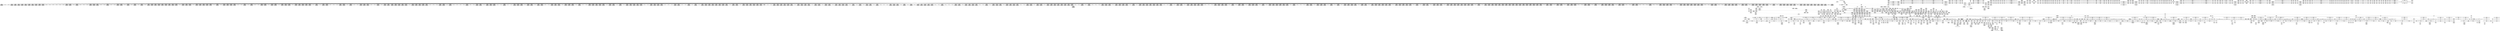 digraph {
	CE0x4766900 [shape=record,shape=Mrecord,label="{CE0x4766900|i64_7|*Constant*|*SummSource*}"]
	CE0x480a7d0 [shape=record,shape=Mrecord,label="{CE0x480a7d0|i64*_getelementptr_inbounds_(_4_x_i64_,_4_x_i64_*___llvm_gcov_ctr135,_i64_0,_i64_3)|*Constant*|*SummSink*}"]
	CE0x47bbc30 [shape=record,shape=Mrecord,label="{CE0x47bbc30|_call_void_rcu_lock_release(%struct.lockdep_map*_rcu_lock_map)_#10,_!dbg_!27733|include/linux/rcupdate.h,935|*SummSink*}"]
	CE0x471b1d0 [shape=record,shape=Mrecord,label="{CE0x471b1d0|_ret_void,_!dbg_!27735|include/linux/rcupdate.h,884}"]
	CE0x47b6690 [shape=record,shape=Mrecord,label="{CE0x47b6690|rcu_read_unlock:_tmp9|include/linux/rcupdate.h,933}"]
	CE0x478d9f0 [shape=record,shape=Mrecord,label="{CE0x478d9f0|_call_void_mcount()_#3|*SummSink*}"]
	CE0x480a4f0 [shape=record,shape=Mrecord,label="{CE0x480a4f0|i64*_getelementptr_inbounds_(_4_x_i64_,_4_x_i64_*___llvm_gcov_ctr135,_i64_0,_i64_1)|*Constant*|*SummSink*}"]
	CE0x470f870 [shape=record,shape=Mrecord,label="{CE0x470f870|2472:_%struct.cred*,_:_CRE_360,368_|*MultipleSource*|Function::task_sid&Arg::task::|Function::current_has_perm&Arg::tsk::|Function::selinux_task_getioprio&Arg::p::|security/selinux/hooks.c,208}"]
	CE0x4719f40 [shape=record,shape=Mrecord,label="{CE0x4719f40|task_sid:_real_cred|security/selinux/hooks.c,208|*SummSource*}"]
	CE0x470bed0 [shape=record,shape=Mrecord,label="{CE0x470bed0|i32_77|*Constant*}"]
	CE0x46d7890 [shape=record,shape=Mrecord,label="{CE0x46d7890|_ret_i32_%call7,_!dbg_!27749|security/selinux/hooks.c,210|*SummSource*}"]
	CE0x46bc560 [shape=record,shape=Mrecord,label="{CE0x46bc560|2472:_%struct.cred*,_:_CRE_691,692_}"]
	CE0x4777650 [shape=record,shape=Mrecord,label="{CE0x4777650|task_sid:_tmp24|security/selinux/hooks.c,208|*SummSource*}"]
	CE0x479bc20 [shape=record,shape=Mrecord,label="{CE0x479bc20|GLOBAL:___llvm_gcov_ctr127|Global_var:__llvm_gcov_ctr127|*SummSink*}"]
	CE0x47797d0 [shape=record,shape=Mrecord,label="{CE0x47797d0|i64*_getelementptr_inbounds_(_13_x_i64_,_13_x_i64_*___llvm_gcov_ctr126,_i64_0,_i64_12)|*Constant*|*SummSink*}"]
	CE0x47ee4f0 [shape=record,shape=Mrecord,label="{CE0x47ee4f0|__preempt_count_add:_tmp7|./arch/x86/include/asm/preempt.h,73|*SummSource*}"]
	CE0x4714dd0 [shape=record,shape=Mrecord,label="{CE0x4714dd0|rcu_read_lock:_tmp22|include/linux/rcupdate.h,884|*SummSink*}"]
	CE0x4786640 [shape=record,shape=Mrecord,label="{CE0x4786640|_call_void_lock_acquire(%struct.lockdep_map*_%map,_i32_0,_i32_0,_i32_2,_i32_0,_%struct.lockdep_map*_null,_i64_ptrtoint_(i8*_blockaddress(_rcu_lock_acquire,_%__here)_to_i64))_#10,_!dbg_!27716|include/linux/rcupdate.h,418|*SummSource*}"]
	CE0x46fa2e0 [shape=record,shape=Mrecord,label="{CE0x46fa2e0|i32_1|*Constant*|*SummSource*}"]
	CE0x4766cf0 [shape=record,shape=Mrecord,label="{CE0x4766cf0|task_sid:_tmp14|security/selinux/hooks.c,208|*SummSink*}"]
	CE0x480ebe0 [shape=record,shape=Mrecord,label="{CE0x480ebe0|__rcu_read_unlock:_tmp7|include/linux/rcupdate.h,245}"]
	CE0x47326e0 [shape=record,shape=Mrecord,label="{CE0x47326e0|2472:_%struct.cred*,_:_CRE_1824,1832_|*MultipleSource*|Function::task_sid&Arg::task::|Function::current_has_perm&Arg::tsk::|Function::selinux_task_getioprio&Arg::p::|security/selinux/hooks.c,208}"]
	CE0x4765970 [shape=record,shape=Mrecord,label="{CE0x4765970|task_sid:_call3|security/selinux/hooks.c,208}"]
	CE0x4778900 [shape=record,shape=Mrecord,label="{CE0x4778900|task_sid:_tmp25|security/selinux/hooks.c,208}"]
	CE0x4786cc0 [shape=record,shape=Mrecord,label="{CE0x4786cc0|i64*_getelementptr_inbounds_(_4_x_i64_,_4_x_i64_*___llvm_gcov_ctr128,_i64_0,_i64_2)|*Constant*}"]
	CE0x4751710 [shape=record,shape=Mrecord,label="{CE0x4751710|2472:_%struct.cred*,_:_CRE_5944,5952_|*MultipleSource*|Function::task_sid&Arg::task::|Function::current_has_perm&Arg::tsk::|Function::selinux_task_getioprio&Arg::p::|security/selinux/hooks.c,208}"]
	CE0x46e6060 [shape=record,shape=Mrecord,label="{CE0x46e6060|i8*_getelementptr_inbounds_(_25_x_i8_,_25_x_i8_*_.str3,_i32_0,_i32_0)|*Constant*|*SummSink*}"]
	CE0x471a5f0 [shape=record,shape=Mrecord,label="{CE0x471a5f0|i64*_getelementptr_inbounds_(_11_x_i64_,_11_x_i64_*___llvm_gcov_ctr127,_i64_0,_i64_0)|*Constant*|*SummSource*}"]
	CE0x47e6180 [shape=record,shape=Mrecord,label="{CE0x47e6180|i64*_getelementptr_inbounds_(_4_x_i64_,_4_x_i64_*___llvm_gcov_ctr134,_i64_0,_i64_3)|*Constant*|*SummSink*}"]
	CE0x46e0c30 [shape=record,shape=Mrecord,label="{CE0x46e0c30|current_sid:_tmp17|security/selinux/hooks.c,218|*SummSink*}"]
	CE0x46cc7c0 [shape=record,shape=Mrecord,label="{CE0x46cc7c0|_call_void_lockdep_rcu_suspicious(i8*_getelementptr_inbounds_(_25_x_i8_,_25_x_i8_*_.str45,_i32_0,_i32_0),_i32_883,_i8*_getelementptr_inbounds_(_42_x_i8_,_42_x_i8_*_.str46,_i32_0,_i32_0))_#10,_!dbg_!27728|include/linux/rcupdate.h,882|*SummSink*}"]
	CE0x47ac7d0 [shape=record,shape=Mrecord,label="{CE0x47ac7d0|rcu_read_unlock:_call3|include/linux/rcupdate.h,933|*SummSource*}"]
	CE0x47416c0 [shape=record,shape=Mrecord,label="{CE0x47416c0|2472:_%struct.cred*,_:_CRE_2688,2692_|*MultipleSource*|Function::task_sid&Arg::task::|Function::current_has_perm&Arg::tsk::|Function::selinux_task_getioprio&Arg::p::|security/selinux/hooks.c,208}"]
	CE0x47786a0 [shape=record,shape=Mrecord,label="{CE0x47786a0|i64*_getelementptr_inbounds_(_13_x_i64_,_13_x_i64_*___llvm_gcov_ctr126,_i64_0,_i64_11)|*Constant*|*SummSink*}"]
	CE0x477c070 [shape=record,shape=Mrecord,label="{CE0x477c070|rcu_read_unlock:_entry}"]
	CE0x46e9790 [shape=record,shape=Mrecord,label="{CE0x46e9790|rcu_read_lock:_tmp7|include/linux/rcupdate.h,882|*SummSource*}"]
	CE0x46e1780 [shape=record,shape=Mrecord,label="{CE0x46e1780|_ret_%struct.task_struct*_%tmp4,_!dbg_!27714|./arch/x86/include/asm/current.h,14}"]
	CE0x46e1e20 [shape=record,shape=Mrecord,label="{CE0x46e1e20|current_sid:_cred|security/selinux/hooks.c,218}"]
	CE0x47b31b0 [shape=record,shape=Mrecord,label="{CE0x47b31b0|_call_void___preempt_count_add(i32_1)_#10,_!dbg_!27711|include/linux/rcupdate.h,239|*SummSink*}"]
	CE0x47b4f80 [shape=record,shape=Mrecord,label="{CE0x47b4f80|rcu_read_unlock:_tmp16|include/linux/rcupdate.h,933|*SummSink*}"]
	CE0x46e6f50 [shape=record,shape=Mrecord,label="{CE0x46e6f50|GLOBAL:_current_task|Global_var:current_task|*SummSink*}"]
	CE0x47a82f0 [shape=record,shape=Mrecord,label="{CE0x47a82f0|0:_i8,_:_GCMR_rcu_read_unlock.__warned_internal_global_i8_0,_section_.data.unlikely_,_align_1:_elem_0:default:}"]
	CE0x475d9d0 [shape=record,shape=Mrecord,label="{CE0x475d9d0|2472:_%struct.cred*,_:_CRE_6496,6504_|*MultipleSource*|Function::task_sid&Arg::task::|Function::current_has_perm&Arg::tsk::|Function::selinux_task_getioprio&Arg::p::|security/selinux/hooks.c,208}"]
	CE0x4763d00 [shape=record,shape=Mrecord,label="{CE0x4763d00|2472:_%struct.cred*,_:_CRE_10628,10632_|*MultipleSource*|Function::task_sid&Arg::task::|Function::current_has_perm&Arg::tsk::|Function::selinux_task_getioprio&Arg::p::|security/selinux/hooks.c,208}"]
	CE0x46bf310 [shape=record,shape=Mrecord,label="{CE0x46bf310|current_sid:_tmp20|security/selinux/hooks.c,218|*SummSource*}"]
	CE0x47f3b00 [shape=record,shape=Mrecord,label="{CE0x47f3b00|rcu_lock_acquire:_tmp6|*SummSink*}"]
	CE0x4806e30 [shape=record,shape=Mrecord,label="{CE0x4806e30|__preempt_count_add:_tmp6|./arch/x86/include/asm/preempt.h,73}"]
	CE0x47ab150 [shape=record,shape=Mrecord,label="{CE0x47ab150|i64*_getelementptr_inbounds_(_11_x_i64_,_11_x_i64_*___llvm_gcov_ctr132,_i64_0,_i64_0)|*Constant*|*SummSink*}"]
	CE0x46c2760 [shape=record,shape=Mrecord,label="{CE0x46c2760|current_has_perm:_entry|*SummSink*}"]
	CE0x4726190 [shape=record,shape=Mrecord,label="{CE0x4726190|i8*_getelementptr_inbounds_(_25_x_i8_,_25_x_i8_*_.str45,_i32_0,_i32_0)|*Constant*|*SummSource*}"]
	CE0x47777d0 [shape=record,shape=Mrecord,label="{CE0x47777d0|task_sid:_tmp23|security/selinux/hooks.c,208}"]
	CE0x475c4d0 [shape=record,shape=Mrecord,label="{CE0x475c4d0|2472:_%struct.cred*,_:_CRE_6448,6456_|*MultipleSource*|Function::task_sid&Arg::task::|Function::current_has_perm&Arg::tsk::|Function::selinux_task_getioprio&Arg::p::|security/selinux/hooks.c,208}"]
	CE0x46dc020 [shape=record,shape=Mrecord,label="{CE0x46dc020|current_sid:_tmp7|security/selinux/hooks.c,218|*SummSink*}"]
	CE0x4771960 [shape=record,shape=Mrecord,label="{CE0x4771960|i64*_getelementptr_inbounds_(_2_x_i64_,_2_x_i64_*___llvm_gcov_ctr131,_i64_0,_i64_0)|*Constant*}"]
	CE0x47b5590 [shape=record,shape=Mrecord,label="{CE0x47b5590|i64*_getelementptr_inbounds_(_11_x_i64_,_11_x_i64_*___llvm_gcov_ctr132,_i64_0,_i64_8)|*Constant*|*SummSink*}"]
	CE0x475fb10 [shape=record,shape=Mrecord,label="{CE0x475fb10|2472:_%struct.cred*,_:_CRE_6616,6624_|*MultipleSource*|Function::task_sid&Arg::task::|Function::current_has_perm&Arg::tsk::|Function::selinux_task_getioprio&Arg::p::|security/selinux/hooks.c,208}"]
	CE0x47321f0 [shape=record,shape=Mrecord,label="{CE0x47321f0|2472:_%struct.cred*,_:_CRE_1808,1816_|*MultipleSource*|Function::task_sid&Arg::task::|Function::current_has_perm&Arg::tsk::|Function::selinux_task_getioprio&Arg::p::|security/selinux/hooks.c,208}"]
	CE0x47093b0 [shape=record,shape=Mrecord,label="{CE0x47093b0|task_sid:_real_cred|security/selinux/hooks.c,208}"]
	CE0x479be70 [shape=record,shape=Mrecord,label="{CE0x479be70|rcu_read_unlock:_tmp5|include/linux/rcupdate.h,933|*SummSource*}"]
	CE0x47b1500 [shape=record,shape=Mrecord,label="{CE0x47b1500|rcu_read_unlock:_if.end}"]
	CE0x46c2e50 [shape=record,shape=Mrecord,label="{CE0x46c2e50|selinux_task_getioprio:_tmp|*SummSink*}"]
	CE0x4779720 [shape=record,shape=Mrecord,label="{CE0x4779720|i64*_getelementptr_inbounds_(_13_x_i64_,_13_x_i64_*___llvm_gcov_ctr126,_i64_0,_i64_12)|*Constant*|*SummSource*}"]
	CE0x46ba360 [shape=record,shape=Mrecord,label="{CE0x46ba360|current_sid:_tmp1|*SummSink*}"]
	CE0x4809480 [shape=record,shape=Mrecord,label="{CE0x4809480|__rcu_read_unlock:_bb|*SummSource*}"]
	CE0x4719800 [shape=record,shape=Mrecord,label="{CE0x4719800|task_sid:_tmp1|*SummSource*}"]
	CE0x4ec8390 [shape=record,shape=Mrecord,label="{CE0x4ec8390|current_has_perm:_perms|Function::current_has_perm&Arg::perms::}"]
	CE0x46b6ae0 [shape=record,shape=Mrecord,label="{CE0x46b6ae0|i64*_getelementptr_inbounds_(_11_x_i64_,_11_x_i64_*___llvm_gcov_ctr125,_i64_0,_i64_9)|*Constant*|*SummSink*}"]
	CE0x475a430 [shape=record,shape=Mrecord,label="{CE0x475a430|2472:_%struct.cred*,_:_CRE_6351,6352_}"]
	CE0x477b060 [shape=record,shape=Mrecord,label="{CE0x477b060|cred_sid:_cred|Function::cred_sid&Arg::cred::|*SummSource*}"]
	CE0x47604c0 [shape=record,shape=Mrecord,label="{CE0x47604c0|2472:_%struct.cred*,_:_CRE_6644,6648_|*MultipleSource*|Function::task_sid&Arg::task::|Function::current_has_perm&Arg::tsk::|Function::selinux_task_getioprio&Arg::p::|security/selinux/hooks.c,208}"]
	CE0x46bd6e0 [shape=record,shape=Mrecord,label="{CE0x46bd6e0|GLOBAL:_lock_acquire|*Constant*|*SummSink*}"]
	CE0x4742760 [shape=record,shape=Mrecord,label="{CE0x4742760|2472:_%struct.cred*,_:_CRE_2728,2736_|*MultipleSource*|Function::task_sid&Arg::task::|Function::current_has_perm&Arg::tsk::|Function::selinux_task_getioprio&Arg::p::|security/selinux/hooks.c,208}"]
	CE0x47adc30 [shape=record,shape=Mrecord,label="{CE0x47adc30|GLOBAL:_rcu_read_unlock.__warned|Global_var:rcu_read_unlock.__warned|*SummSink*}"]
	CE0x474a710 [shape=record,shape=Mrecord,label="{CE0x474a710|2472:_%struct.cred*,_:_CRE_2962,2963_}"]
	CE0x4764bc0 [shape=record,shape=Mrecord,label="{CE0x4764bc0|task_sid:_tmp11|security/selinux/hooks.c,208}"]
	CE0x4748f50 [shape=record,shape=Mrecord,label="{CE0x4748f50|2472:_%struct.cred*,_:_CRE_2942,2943_}"]
	CE0x479ce50 [shape=record,shape=Mrecord,label="{CE0x479ce50|rcu_read_unlock:_tmp4|include/linux/rcupdate.h,933|*SummSource*}"]
	CE0x46d9ce0 [shape=record,shape=Mrecord,label="{CE0x46d9ce0|i64_0|*Constant*}"]
	CE0x478d700 [shape=record,shape=Mrecord,label="{CE0x478d700|__preempt_count_add:_tmp3|*SummSink*}"]
	CE0x46e6d60 [shape=record,shape=Mrecord,label="{CE0x46e6d60|GLOBAL:_current_task|Global_var:current_task|*SummSource*}"]
	CE0x47a5520 [shape=record,shape=Mrecord,label="{CE0x47a5520|_call_void_asm_sideeffect_,_memory_,_dirflag_,_fpsr_,_flags_()_#3,_!dbg_!27714,_!srcloc_!27715|include/linux/rcupdate.h,239|*SummSink*}"]
	CE0x46da620 [shape=record,shape=Mrecord,label="{CE0x46da620|i64*_getelementptr_inbounds_(_2_x_i64_,_2_x_i64_*___llvm_gcov_ctr285,_i64_0,_i64_0)|*Constant*}"]
	CE0x47422d0 [shape=record,shape=Mrecord,label="{CE0x47422d0|2472:_%struct.cred*,_:_CRE_2720,2724_|*MultipleSource*|Function::task_sid&Arg::task::|Function::current_has_perm&Arg::tsk::|Function::selinux_task_getioprio&Arg::p::|security/selinux/hooks.c,208}"]
	CE0x471ace0 [shape=record,shape=Mrecord,label="{CE0x471ace0|cred_sid:_security|security/selinux/hooks.c,196|*SummSource*}"]
	CE0x4723530 [shape=record,shape=Mrecord,label="{CE0x4723530|2472:_%struct.cred*,_:_CRE_56,64_|*MultipleSource*|Function::task_sid&Arg::task::|Function::current_has_perm&Arg::tsk::|Function::selinux_task_getioprio&Arg::p::|security/selinux/hooks.c,208}"]
	CE0x471c8b0 [shape=record,shape=Mrecord,label="{CE0x471c8b0|2472:_%struct.cred*,_:_CRE_144,152_|*MultipleSource*|Function::task_sid&Arg::task::|Function::current_has_perm&Arg::tsk::|Function::selinux_task_getioprio&Arg::p::|security/selinux/hooks.c,208}"]
	CE0x476de50 [shape=record,shape=Mrecord,label="{CE0x476de50|cred_sid:_tmp4|*LoadInst*|security/selinux/hooks.c,196|*SummSource*}"]
	CE0x476cd30 [shape=record,shape=Mrecord,label="{CE0x476cd30|rcu_read_lock:_tmp1}"]
	CE0x46f9c40 [shape=record,shape=Mrecord,label="{CE0x46f9c40|current_sid:_tmp23|security/selinux/hooks.c,218}"]
	CE0x47bae10 [shape=record,shape=Mrecord,label="{CE0x47bae10|i64*_getelementptr_inbounds_(_11_x_i64_,_11_x_i64_*___llvm_gcov_ctr132,_i64_0,_i64_10)|*Constant*|*SummSink*}"]
	CE0x4778aa0 [shape=record,shape=Mrecord,label="{CE0x4778aa0|task_sid:_tmp25|security/selinux/hooks.c,208|*SummSource*}"]
	CE0x4740160 [shape=record,shape=Mrecord,label="{CE0x4740160|2472:_%struct.cred*,_:_CRE_2598,2600_|*MultipleSource*|Function::task_sid&Arg::task::|Function::current_has_perm&Arg::tsk::|Function::selinux_task_getioprio&Arg::p::|security/selinux/hooks.c,208}"]
	CE0x4781d10 [shape=record,shape=Mrecord,label="{CE0x4781d10|rcu_lock_release:_indirectgoto}"]
	CE0x4762710 [shape=record,shape=Mrecord,label="{CE0x4762710|2472:_%struct.cred*,_:_CRE_10572,10576_|*MultipleSource*|Function::task_sid&Arg::task::|Function::current_has_perm&Arg::tsk::|Function::selinux_task_getioprio&Arg::p::|security/selinux/hooks.c,208}"]
	CE0x47ab690 [shape=record,shape=Mrecord,label="{CE0x47ab690|rcu_read_unlock:_tmp}"]
	CE0x46fe2b0 [shape=record,shape=Mrecord,label="{CE0x46fe2b0|current_sid:_security|security/selinux/hooks.c,218|*SummSink*}"]
	CE0x46d12a0 [shape=record,shape=Mrecord,label="{CE0x46d12a0|_ret_i32_%call,_!dbg_!27713|security/selinux/hooks.c,3616|*SummSource*}"]
	CE0x47aa520 [shape=record,shape=Mrecord,label="{CE0x47aa520|i64*_getelementptr_inbounds_(_4_x_i64_,_4_x_i64_*___llvm_gcov_ctr128,_i64_0,_i64_3)|*Constant*|*SummSink*}"]
	CE0x471d560 [shape=record,shape=Mrecord,label="{CE0x471d560|cred_sid:_tmp6|security/selinux/hooks.c,197|*SummSink*}"]
	CE0x4760000 [shape=record,shape=Mrecord,label="{CE0x4760000|2472:_%struct.cred*,_:_CRE_6632,6640_|*MultipleSource*|Function::task_sid&Arg::task::|Function::current_has_perm&Arg::tsk::|Function::selinux_task_getioprio&Arg::p::|security/selinux/hooks.c,208}"]
	CE0x4742070 [shape=record,shape=Mrecord,label="{CE0x4742070|2472:_%struct.cred*,_:_CRE_2712,2720_|*MultipleSource*|Function::task_sid&Arg::task::|Function::current_has_perm&Arg::tsk::|Function::selinux_task_getioprio&Arg::p::|security/selinux/hooks.c,208}"]
	CE0x4741b80 [shape=record,shape=Mrecord,label="{CE0x4741b80|2472:_%struct.cred*,_:_CRE_2696,2704_|*MultipleSource*|Function::task_sid&Arg::task::|Function::current_has_perm&Arg::tsk::|Function::selinux_task_getioprio&Arg::p::|security/selinux/hooks.c,208}"]
	CE0x475e350 [shape=record,shape=Mrecord,label="{CE0x475e350|2472:_%struct.cred*,_:_CRE_6528,6536_|*MultipleSource*|Function::task_sid&Arg::task::|Function::current_has_perm&Arg::tsk::|Function::selinux_task_getioprio&Arg::p::|security/selinux/hooks.c,208}"]
	CE0x46e14d0 [shape=record,shape=Mrecord,label="{CE0x46e14d0|get_current:_entry|*SummSink*}"]
	CE0x47791c0 [shape=record,shape=Mrecord,label="{CE0x47791c0|task_sid:_tmp26|security/selinux/hooks.c,208}"]
	CE0x46fd860 [shape=record,shape=Mrecord,label="{CE0x46fd860|task_sid:_bb}"]
	CE0x47aec10 [shape=record,shape=Mrecord,label="{CE0x47aec10|GLOBAL:___llvm_gcov_ctr132|Global_var:__llvm_gcov_ctr132}"]
	CE0x47a6ee0 [shape=record,shape=Mrecord,label="{CE0x47a6ee0|rcu_read_unlock:_tmp3|*SummSink*}"]
	CE0x474b7b0 [shape=record,shape=Mrecord,label="{CE0x474b7b0|2472:_%struct.cred*,_:_CRE_2976,2980_|*MultipleSource*|Function::task_sid&Arg::task::|Function::current_has_perm&Arg::tsk::|Function::selinux_task_getioprio&Arg::p::|security/selinux/hooks.c,208}"]
	CE0x4711bc0 [shape=record,shape=Mrecord,label="{CE0x4711bc0|cred_sid:_bb|*SummSink*}"]
	CE0x473e020 [shape=record,shape=Mrecord,label="{CE0x473e020|2472:_%struct.cred*,_:_CRE_2522,2523_}"]
	CE0x4714d60 [shape=record,shape=Mrecord,label="{CE0x4714d60|rcu_read_lock:_tmp21|include/linux/rcupdate.h,884|*SummSink*}"]
	CE0x46fb410 [shape=record,shape=Mrecord,label="{CE0x46fb410|_call_void_mcount()_#3}"]
	CE0x4746750 [shape=record,shape=Mrecord,label="{CE0x4746750|2472:_%struct.cred*,_:_CRE_2908,2909_}"]
	CE0x47ac6a0 [shape=record,shape=Mrecord,label="{CE0x47ac6a0|rcu_read_unlock:_call3|include/linux/rcupdate.h,933}"]
	CE0x4714cf0 [shape=record,shape=Mrecord,label="{CE0x4714cf0|i64*_getelementptr_inbounds_(_11_x_i64_,_11_x_i64_*___llvm_gcov_ctr127,_i64_0,_i64_10)|*Constant*|*SummSink*}"]
	CE0x47648d0 [shape=record,shape=Mrecord,label="{CE0x47648d0|task_sid:_tmp10|security/selinux/hooks.c,208|*SummSink*}"]
	CE0x4747d80 [shape=record,shape=Mrecord,label="{CE0x4747d80|2472:_%struct.cred*,_:_CRE_2927,2928_}"]
	CE0x470c500 [shape=record,shape=Mrecord,label="{CE0x470c500|_call_void_mcount()_#3|*SummSource*}"]
	CE0x4728c90 [shape=record,shape=Mrecord,label="{CE0x4728c90|rcu_read_unlock:_tmp10|include/linux/rcupdate.h,933|*SummSink*}"]
	CE0x46b8b50 [shape=record,shape=Mrecord,label="{CE0x46b8b50|_ret_i32_%retval.0,_!dbg_!27728|security/selinux/avc.c,775}"]
	CE0x472ebe0 [shape=record,shape=Mrecord,label="{CE0x472ebe0|task_sid:_tmp18|security/selinux/hooks.c,208|*SummSource*}"]
	CE0x4757250 [shape=record,shape=Mrecord,label="{CE0x4757250|2472:_%struct.cred*,_:_CRE_6309,6310_}"]
	CE0x47a7680 [shape=record,shape=Mrecord,label="{CE0x47a7680|rcu_read_unlock:_bb}"]
	CE0x46de930 [shape=record,shape=Mrecord,label="{CE0x46de930|i64_3|*Constant*}"]
	CE0x47a85c0 [shape=record,shape=Mrecord,label="{CE0x47a85c0|_call_void_mcount()_#3|*SummSource*}"]
	CE0x46e4820 [shape=record,shape=Mrecord,label="{CE0x46e4820|i64_5|*Constant*}"]
	CE0x478a630 [shape=record,shape=Mrecord,label="{CE0x478a630|_call_void_asm_addl_$1,_%gs:$0_,_*m,ri,*m,_dirflag_,_fpsr_,_flags_(i32*___preempt_count,_i32_%sub,_i32*___preempt_count)_#3,_!dbg_!27717,_!srcloc_!27718|./arch/x86/include/asm/preempt.h,77|*SummSink*}"]
	CE0x4756d90 [shape=record,shape=Mrecord,label="{CE0x4756d90|2472:_%struct.cred*,_:_CRE_6305,6306_}"]
	CE0x4757f60 [shape=record,shape=Mrecord,label="{CE0x4757f60|2472:_%struct.cred*,_:_CRE_6320,6321_}"]
	CE0x473b7c0 [shape=record,shape=Mrecord,label="{CE0x473b7c0|2472:_%struct.cred*,_:_CRE_2360,2368_|*MultipleSource*|Function::task_sid&Arg::task::|Function::current_has_perm&Arg::tsk::|Function::selinux_task_getioprio&Arg::p::|security/selinux/hooks.c,208}"]
	CE0x470ad70 [shape=record,shape=Mrecord,label="{CE0x470ad70|rcu_lock_acquire:_map|Function::rcu_lock_acquire&Arg::map::|*SummSink*}"]
	CE0x4709e10 [shape=record,shape=Mrecord,label="{CE0x4709e10|rcu_read_lock:_tmp2|*SummSink*}"]
	CE0x46fde40 [shape=record,shape=Mrecord,label="{CE0x46fde40|i32_22|*Constant*|*SummSource*}"]
	CE0x46d3c20 [shape=record,shape=Mrecord,label="{CE0x46d3c20|i32_256|*Constant*|*SummSource*}"]
	CE0x46eaa40 [shape=record,shape=Mrecord,label="{CE0x46eaa40|COLLAPSED:_GCMRE___llvm_gcov_ctr128_internal_global_4_x_i64_zeroinitializer:_elem_0:default:}"]
	CE0x47bc650 [shape=record,shape=Mrecord,label="{CE0x47bc650|_ret_void,_!dbg_!27717|include/linux/rcupdate.h,424|*SummSink*}"]
	CE0x47b1100 [shape=record,shape=Mrecord,label="{CE0x47b1100|__rcu_read_lock:_tmp7|include/linux/rcupdate.h,240|*SummSink*}"]
	CE0x483bd90 [shape=record,shape=Mrecord,label="{CE0x483bd90|__preempt_count_sub:_tmp5|./arch/x86/include/asm/preempt.h,77}"]
	CE0x479e120 [shape=record,shape=Mrecord,label="{CE0x479e120|rcu_read_lock:_land.lhs.true2}"]
	CE0x64b9a30 [shape=record,shape=Mrecord,label="{CE0x64b9a30|GLOBAL:_current_has_perm|*Constant*|*SummSink*}"]
	CE0x473a950 [shape=record,shape=Mrecord,label="{CE0x473a950|2472:_%struct.cred*,_:_CRE_2312,2320_|*MultipleSource*|Function::task_sid&Arg::task::|Function::current_has_perm&Arg::tsk::|Function::selinux_task_getioprio&Arg::p::|security/selinux/hooks.c,208}"]
	CE0x46d2690 [shape=record,shape=Mrecord,label="{CE0x46d2690|current_sid:_tmp8|security/selinux/hooks.c,218|*SummSink*}"]
	CE0x4718570 [shape=record,shape=Mrecord,label="{CE0x4718570|i64*_getelementptr_inbounds_(_13_x_i64_,_13_x_i64_*___llvm_gcov_ctr126,_i64_0,_i64_1)|*Constant*}"]
	CE0x46c3810 [shape=record,shape=Mrecord,label="{CE0x46c3810|current_has_perm:_tmp1}"]
	CE0x479e1f0 [shape=record,shape=Mrecord,label="{CE0x479e1f0|rcu_read_lock:_land.lhs.true2|*SummSource*}"]
	CE0x475ab50 [shape=record,shape=Mrecord,label="{CE0x475ab50|2472:_%struct.cred*,_:_CRE_6357,6358_}"]
	CE0x46c9600 [shape=record,shape=Mrecord,label="{CE0x46c9600|rcu_read_unlock:_tmp10|include/linux/rcupdate.h,933|*SummSource*}"]
	CE0x472aea0 [shape=record,shape=Mrecord,label="{CE0x472aea0|2472:_%struct.cred*,_:_CRE_408,416_|*MultipleSource*|Function::task_sid&Arg::task::|Function::current_has_perm&Arg::tsk::|Function::selinux_task_getioprio&Arg::p::|security/selinux/hooks.c,208}"]
	CE0x47e2a60 [shape=record,shape=Mrecord,label="{CE0x47e2a60|i64*_getelementptr_inbounds_(_4_x_i64_,_4_x_i64_*___llvm_gcov_ctr130,_i64_0,_i64_0)|*Constant*|*SummSink*}"]
	CE0x4726810 [shape=record,shape=Mrecord,label="{CE0x4726810|GLOBAL:_lockdep_rcu_suspicious|*Constant*}"]
	CE0x46e77f0 [shape=record,shape=Mrecord,label="{CE0x46e77f0|current_sid:_land.lhs.true2|*SummSink*}"]
	CE0x4767680 [shape=record,shape=Mrecord,label="{CE0x4767680|task_sid:_tmp16|security/selinux/hooks.c,208|*SummSource*}"]
	CE0x476bd00 [shape=record,shape=Mrecord,label="{CE0x476bd00|task_sid:_tmp10|security/selinux/hooks.c,208}"]
	CE0x47ab700 [shape=record,shape=Mrecord,label="{CE0x47ab700|rcu_read_unlock:_land.lhs.true}"]
	CE0x47abf00 [shape=record,shape=Mrecord,label="{CE0x47abf00|rcu_read_unlock:_do.body}"]
	CE0x471bd90 [shape=record,shape=Mrecord,label="{CE0x471bd90|rcu_read_lock:_tmp3|*SummSource*}"]
	CE0x470da20 [shape=record,shape=Mrecord,label="{CE0x470da20|GLOBAL:_rcu_read_lock|*Constant*}"]
	CE0x474a120 [shape=record,shape=Mrecord,label="{CE0x474a120|2472:_%struct.cred*,_:_CRE_2957,2958_}"]
	CE0x477a8a0 [shape=record,shape=Mrecord,label="{CE0x477a8a0|GLOBAL:_cred_sid|*Constant*}"]
	CE0x474b680 [shape=record,shape=Mrecord,label="{CE0x474b680|2472:_%struct.cred*,_:_CRE_2975,2976_}"]
	CE0x47279f0 [shape=record,shape=Mrecord,label="{CE0x47279f0|rcu_read_unlock:_call|include/linux/rcupdate.h,933}"]
	CE0x46da860 [shape=record,shape=Mrecord,label="{CE0x46da860|_call_void_mcount()_#3|*SummSink*}"]
	CE0x470ef70 [shape=record,shape=Mrecord,label="{CE0x470ef70|GLOBAL:_rcu_lock_map|Global_var:rcu_lock_map|*SummSink*}"]
	CE0x473e280 [shape=record,shape=Mrecord,label="{CE0x473e280|2472:_%struct.cred*,_:_CRE_2524,2525_}"]
	CE0x46c3d30 [shape=record,shape=Mrecord,label="{CE0x46c3d30|i32_0|*Constant*|*SummSink*}"]
	CE0x4717d30 [shape=record,shape=Mrecord,label="{CE0x4717d30|__preempt_count_sub:_tmp5|./arch/x86/include/asm/preempt.h,77|*SummSource*}"]
	CE0x46d08e0 [shape=record,shape=Mrecord,label="{CE0x46d08e0|_call_void_mcount()_#3}"]
	CE0x475e810 [shape=record,shape=Mrecord,label="{CE0x475e810|2472:_%struct.cred*,_:_CRE_6544,6552_|*MultipleSource*|Function::task_sid&Arg::task::|Function::current_has_perm&Arg::tsk::|Function::selinux_task_getioprio&Arg::p::|security/selinux/hooks.c,208}"]
	CE0x473c110 [shape=record,shape=Mrecord,label="{CE0x473c110|2472:_%struct.cred*,_:_CRE_2392,2400_|*MultipleSource*|Function::task_sid&Arg::task::|Function::current_has_perm&Arg::tsk::|Function::selinux_task_getioprio&Arg::p::|security/selinux/hooks.c,208}"]
	CE0x46d4320 [shape=record,shape=Mrecord,label="{CE0x46d4320|GLOBAL:_current_sid|*Constant*|*SummSink*}"]
	CE0x47ab200 [shape=record,shape=Mrecord,label="{CE0x47ab200|__preempt_count_add:_entry}"]
	CE0x46bb930 [shape=record,shape=Mrecord,label="{CE0x46bb930|task_sid:_task|Function::task_sid&Arg::task::}"]
	CE0x4715590 [shape=record,shape=Mrecord,label="{CE0x4715590|rcu_read_lock:_tmp22|include/linux/rcupdate.h,884|*SummSource*}"]
	CE0x47e15d0 [shape=record,shape=Mrecord,label="{CE0x47e15d0|__rcu_read_unlock:_tmp5|include/linux/rcupdate.h,244|*SummSource*}"]
	CE0x4730010 [shape=record,shape=Mrecord,label="{CE0x4730010|i32_208|*Constant*|*SummSink*}"]
	CE0x46e3410 [shape=record,shape=Mrecord,label="{CE0x46e3410|2472:_%struct.cred*,_:_CRE_112,116_|*MultipleSource*|Function::task_sid&Arg::task::|Function::current_has_perm&Arg::tsk::|Function::selinux_task_getioprio&Arg::p::|security/selinux/hooks.c,208}"]
	CE0x46d5e40 [shape=record,shape=Mrecord,label="{CE0x46d5e40|i64_2|*Constant*|*SummSink*}"]
	CE0x47ef2e0 [shape=record,shape=Mrecord,label="{CE0x47ef2e0|rcu_lock_release:_tmp5|include/linux/rcupdate.h,423}"]
	CE0x47135b0 [shape=record,shape=Mrecord,label="{CE0x47135b0|rcu_read_unlock:_tmp15|include/linux/rcupdate.h,933|*SummSink*}"]
	CE0x474a380 [shape=record,shape=Mrecord,label="{CE0x474a380|2472:_%struct.cred*,_:_CRE_2959,2960_}"]
	CE0x480f0a0 [shape=record,shape=Mrecord,label="{CE0x480f0a0|__preempt_count_add:_do.body}"]
	CE0x470e440 [shape=record,shape=Mrecord,label="{CE0x470e440|cred_sid:_tmp2|*SummSink*}"]
	CE0x46cab70 [shape=record,shape=Mrecord,label="{CE0x46cab70|rcu_read_lock:_tmp16|include/linux/rcupdate.h,882|*SummSink*}"]
	CE0x4775c60 [shape=record,shape=Mrecord,label="{CE0x4775c60|i8*_getelementptr_inbounds_(_41_x_i8_,_41_x_i8_*_.str44,_i32_0,_i32_0)|*Constant*|*SummSink*}"]
	CE0x46d9ea0 [shape=record,shape=Mrecord,label="{CE0x46d9ea0|selinux_task_getioprio:_tmp1|*SummSink*}"]
	CE0x4749a00 [shape=record,shape=Mrecord,label="{CE0x4749a00|2472:_%struct.cred*,_:_CRE_2951,2952_}"]
	CE0x46ae500 [shape=record,shape=Mrecord,label="{CE0x46ae500|current_sid:_land.lhs.true}"]
	CE0x47f0760 [shape=record,shape=Mrecord,label="{CE0x47f0760|i64_ptrtoint_(i8*_blockaddress(_rcu_lock_release,_%__here)_to_i64)|*Constant*|*SummSink*}"]
	CE0x46c8150 [shape=record,shape=Mrecord,label="{CE0x46c8150|i64*_getelementptr_inbounds_(_2_x_i64_,_2_x_i64_*___llvm_gcov_ctr136,_i64_0,_i64_0)|*Constant*|*SummSink*}"]
	CE0x46e0bc0 [shape=record,shape=Mrecord,label="{CE0x46e0bc0|current_sid:_tmp17|security/selinux/hooks.c,218|*SummSource*}"]
	CE0x47dfa10 [shape=record,shape=Mrecord,label="{CE0x47dfa10|_call_void_mcount()_#3|*SummSource*}"]
	CE0x473b2d0 [shape=record,shape=Mrecord,label="{CE0x473b2d0|2472:_%struct.cred*,_:_CRE_2344,2352_|*MultipleSource*|Function::task_sid&Arg::task::|Function::current_has_perm&Arg::tsk::|Function::selinux_task_getioprio&Arg::p::|security/selinux/hooks.c,208}"]
	CE0x473e1d0 [shape=record,shape=Mrecord,label="{CE0x473e1d0|2472:_%struct.cred*,_:_CRE_2523,2524_}"]
	CE0x47594c0 [shape=record,shape=Mrecord,label="{CE0x47594c0|2472:_%struct.cred*,_:_CRE_6338,6339_}"]
	CE0x46ea7e0 [shape=record,shape=Mrecord,label="{CE0x46ea7e0|get_current:_tmp2|*SummSink*}"]
	CE0x47f5470 [shape=record,shape=Mrecord,label="{CE0x47f5470|rcu_lock_release:_tmp2}"]
	CE0x472c690 [shape=record,shape=Mrecord,label="{CE0x472c690|2472:_%struct.cred*,_:_CRE_592,600_|*MultipleSource*|Function::task_sid&Arg::task::|Function::current_has_perm&Arg::tsk::|Function::selinux_task_getioprio&Arg::p::|security/selinux/hooks.c,208}"]
	CE0x478a520 [shape=record,shape=Mrecord,label="{CE0x478a520|__preempt_count_add:_do.body|*SummSource*}"]
	CE0x46b4a10 [shape=record,shape=Mrecord,label="{CE0x46b4a10|COLLAPSED:_GCMRE___llvm_gcov_ctr98_internal_global_2_x_i64_zeroinitializer:_elem_0:default:}"]
	CE0x46d8360 [shape=record,shape=Mrecord,label="{CE0x46d8360|i64*_getelementptr_inbounds_(_2_x_i64_,_2_x_i64_*___llvm_gcov_ctr136,_i64_0,_i64_1)|*Constant*}"]
	CE0x47bb6c0 [shape=record,shape=Mrecord,label="{CE0x47bb6c0|rcu_read_unlock:_tmp22|include/linux/rcupdate.h,935|*SummSource*}"]
	CE0x46e1c90 [shape=record,shape=Mrecord,label="{CE0x46e1c90|i32_78|*Constant*|*SummSink*}"]
	CE0x47403c0 [shape=record,shape=Mrecord,label="{CE0x47403c0|2472:_%struct.cred*,_:_CRE_2600,2608_|*MultipleSource*|Function::task_sid&Arg::task::|Function::current_has_perm&Arg::tsk::|Function::selinux_task_getioprio&Arg::p::|security/selinux/hooks.c,208}"]
	CE0x477def0 [shape=record,shape=Mrecord,label="{CE0x477def0|task_sid:_tobool|security/selinux/hooks.c,208|*SummSink*}"]
	CE0x46fe180 [shape=record,shape=Mrecord,label="{CE0x46fe180|current_sid:_security|security/selinux/hooks.c,218}"]
	CE0x471b3b0 [shape=record,shape=Mrecord,label="{CE0x471b3b0|__rcu_read_lock:_entry}"]
	CE0x46fafb0 [shape=record,shape=Mrecord,label="{CE0x46fafb0|rcu_read_lock:_tmp10|include/linux/rcupdate.h,882}"]
	CE0x4727db0 [shape=record,shape=Mrecord,label="{CE0x4727db0|i64*_getelementptr_inbounds_(_4_x_i64_,_4_x_i64_*___llvm_gcov_ctr130,_i64_0,_i64_1)|*Constant*|*SummSource*}"]
	CE0x478c3e0 [shape=record,shape=Mrecord,label="{CE0x478c3e0|rcu_lock_acquire:_tmp4|include/linux/rcupdate.h,418|*SummSource*}"]
	CE0x47bcb00 [shape=record,shape=Mrecord,label="{CE0x47bcb00|rcu_lock_release:_map|Function::rcu_lock_release&Arg::map::|*SummSink*}"]
	CE0x46c4830 [shape=record,shape=Mrecord,label="{CE0x46c4830|current_sid:_if.then|*SummSource*}"]
	CE0x46b9db0 [shape=record,shape=Mrecord,label="{CE0x46b9db0|current_sid:_tmp2|*SummSource*}"]
	CE0x4759980 [shape=record,shape=Mrecord,label="{CE0x4759980|2472:_%struct.cred*,_:_CRE_6342,6343_}"]
	CE0x47865d0 [shape=record,shape=Mrecord,label="{CE0x47865d0|GLOBAL:_lock_acquire|*Constant*}"]
	CE0x4734ab0 [shape=record,shape=Mrecord,label="{CE0x4734ab0|2472:_%struct.cred*,_:_CRE_1944,1952_|*MultipleSource*|Function::task_sid&Arg::task::|Function::current_has_perm&Arg::tsk::|Function::selinux_task_getioprio&Arg::p::|security/selinux/hooks.c,208}"]
	CE0x47891f0 [shape=record,shape=Mrecord,label="{CE0x47891f0|__preempt_count_add:_tmp4|./arch/x86/include/asm/preempt.h,72|*SummSink*}"]
	CE0x46ea9d0 [shape=record,shape=Mrecord,label="{CE0x46ea9d0|__rcu_read_lock:_tmp}"]
	CE0x47656e0 [shape=record,shape=Mrecord,label="{CE0x47656e0|task_sid:_tmp13|security/selinux/hooks.c,208|*SummSink*}"]
	CE0x46fba60 [shape=record,shape=Mrecord,label="{CE0x46fba60|current_sid:_tmp24|security/selinux/hooks.c,220}"]
	CE0x4759000 [shape=record,shape=Mrecord,label="{CE0x4759000|2472:_%struct.cred*,_:_CRE_6334,6335_}"]
	CE0x47e8030 [shape=record,shape=Mrecord,label="{CE0x47e8030|__preempt_count_sub:_tmp|*SummSource*}"]
	CE0x46c6830 [shape=record,shape=Mrecord,label="{CE0x46c6830|i32_(i32,_i32,_i16,_i32,_%struct.common_audit_data*)*_bitcast_(i32_(i32,_i32,_i16,_i32,_%struct.common_audit_data.495*)*_avc_has_perm_to_i32_(i32,_i32,_i16,_i32,_%struct.common_audit_data*)*)|*Constant*|*SummSource*}"]
	CE0x47adfb0 [shape=record,shape=Mrecord,label="{CE0x47adfb0|GLOBAL:___preempt_count_add|*Constant*|*SummSource*}"]
	CE0x470cb30 [shape=record,shape=Mrecord,label="{CE0x470cb30|2472:_%struct.cred*,_:_CRE_296,304_|*MultipleSource*|Function::task_sid&Arg::task::|Function::current_has_perm&Arg::tsk::|Function::selinux_task_getioprio&Arg::p::|security/selinux/hooks.c,208}"]
	CE0x46d4ce0 [shape=record,shape=Mrecord,label="{CE0x46d4ce0|current_has_perm:_call1|security/selinux/hooks.c,1543}"]
	CE0x4787da0 [shape=record,shape=Mrecord,label="{CE0x4787da0|i64_ptrtoint_(i8*_blockaddress(_rcu_lock_acquire,_%__here)_to_i64)|*Constant*|*SummSink*}"]
	CE0x476ce40 [shape=record,shape=Mrecord,label="{CE0x476ce40|rcu_read_lock:_tmp1|*SummSource*}"]
	CE0x48069c0 [shape=record,shape=Mrecord,label="{CE0x48069c0|COLLAPSED:_GCMRE___llvm_gcov_ctr135_internal_global_4_x_i64_zeroinitializer:_elem_0:default:}"]
	CE0x470df50 [shape=record,shape=Mrecord,label="{CE0x470df50|task_sid:_bb|*SummSink*}"]
	CE0x47b3040 [shape=record,shape=Mrecord,label="{CE0x47b3040|_call_void___preempt_count_add(i32_1)_#10,_!dbg_!27711|include/linux/rcupdate.h,239|*SummSource*}"]
	CE0x48093f0 [shape=record,shape=Mrecord,label="{CE0x48093f0|__preempt_count_add:_tmp1|*SummSource*}"]
	CE0x471d860 [shape=record,shape=Mrecord,label="{CE0x471d860|rcu_read_lock:_tmp|*SummSource*}"]
	CE0x4755eb0 [shape=record,shape=Mrecord,label="{CE0x4755eb0|2472:_%struct.cred*,_:_CRE_6292,6293_}"]
	CE0x47241d0 [shape=record,shape=Mrecord,label="{CE0x47241d0|GLOBAL:___rcu_read_lock|*Constant*|*SummSink*}"]
	CE0x4788a60 [shape=record,shape=Mrecord,label="{CE0x4788a60|_call_void_mcount()_#3}"]
	CE0x477b750 [shape=record,shape=Mrecord,label="{CE0x477b750|GLOBAL:_rcu_read_unlock|*Constant*}"]
	CE0x47372b0 [shape=record,shape=Mrecord,label="{CE0x47372b0|2472:_%struct.cred*,_:_CRE_2072,2076_|*MultipleSource*|Function::task_sid&Arg::task::|Function::current_has_perm&Arg::tsk::|Function::selinux_task_getioprio&Arg::p::|security/selinux/hooks.c,208}"]
	CE0x4766650 [shape=record,shape=Mrecord,label="{CE0x4766650|i64_6|*Constant*|*SummSource*}"]
	CE0x47f2630 [shape=record,shape=Mrecord,label="{CE0x47f2630|__rcu_read_unlock:_tmp3|*SummSink*}"]
	CE0x4758090 [shape=record,shape=Mrecord,label="{CE0x4758090|2472:_%struct.cred*,_:_CRE_6321,6322_}"]
	CE0x4713310 [shape=record,shape=Mrecord,label="{CE0x4713310|rcu_read_unlock:_tmp15|include/linux/rcupdate.h,933}"]
	CE0x46d5dd0 [shape=record,shape=Mrecord,label="{CE0x46d5dd0|i64_2|*Constant*|*SummSource*}"]
	CE0x4773b80 [shape=record,shape=Mrecord,label="{CE0x4773b80|__rcu_read_lock:_tmp5|include/linux/rcupdate.h,239|*SummSource*}"]
	CE0x46de110 [shape=record,shape=Mrecord,label="{CE0x46de110|current_sid:_tmp18|security/selinux/hooks.c,218|*SummSink*}"]
	CE0x47a5420 [shape=record,shape=Mrecord,label="{CE0x47a5420|rcu_read_unlock:_tmp8|include/linux/rcupdate.h,933}"]
	CE0x46d8f80 [shape=record,shape=Mrecord,label="{CE0x46d8f80|_ret_i32_%call,_!dbg_!27713|security/selinux/hooks.c,3616|*SummSink*}"]
	CE0x46d5fe0 [shape=record,shape=Mrecord,label="{CE0x46d5fe0|current_sid:_tmp4|security/selinux/hooks.c,218|*SummSource*}"]
	CE0x471a2b0 [shape=record,shape=Mrecord,label="{CE0x471a2b0|2472:_%struct.cred*,_:_CRE_0,8_|*MultipleSource*|Function::task_sid&Arg::task::|Function::current_has_perm&Arg::tsk::|Function::selinux_task_getioprio&Arg::p::|security/selinux/hooks.c,208}"]
	CE0x47533c0 [shape=record,shape=Mrecord,label="{CE0x47533c0|2472:_%struct.cred*,_:_CRE_6168,6176_|*MultipleSource*|Function::task_sid&Arg::task::|Function::current_has_perm&Arg::tsk::|Function::selinux_task_getioprio&Arg::p::|security/selinux/hooks.c,208}"]
	CE0x46d3950 [shape=record,shape=Mrecord,label="{CE0x46d3950|_ret_i32_%call2,_!dbg_!27718|security/selinux/hooks.c,1544}"]
	CE0x474e530 [shape=record,shape=Mrecord,label="{CE0x474e530|2472:_%struct.cred*,_:_CRE_3120,3128_|*MultipleSource*|Function::task_sid&Arg::task::|Function::current_has_perm&Arg::tsk::|Function::selinux_task_getioprio&Arg::p::|security/selinux/hooks.c,208}"]
	"CONST[source:1(input),value:2(dynamic)][purpose:{subject}]"
	CE0x47a4be0 [shape=record,shape=Mrecord,label="{CE0x47a4be0|__preempt_count_sub:_bb}"]
	CE0x47841e0 [shape=record,shape=Mrecord,label="{CE0x47841e0|i64*_getelementptr_inbounds_(_4_x_i64_,_4_x_i64_*___llvm_gcov_ctr135,_i64_0,_i64_2)|*Constant*|*SummSource*}"]
	CE0x479a3d0 [shape=record,shape=Mrecord,label="{CE0x479a3d0|rcu_read_lock:_tmp11|include/linux/rcupdate.h,882|*SummSource*}"]
	CE0x47612d0 [shape=record,shape=Mrecord,label="{CE0x47612d0|2472:_%struct.cred*,_:_CRE_6680,6684_|*MultipleSource*|Function::task_sid&Arg::task::|Function::current_has_perm&Arg::tsk::|Function::selinux_task_getioprio&Arg::p::|security/selinux/hooks.c,208}"]
	CE0x4717690 [shape=record,shape=Mrecord,label="{CE0x4717690|i64*_getelementptr_inbounds_(_4_x_i64_,_4_x_i64_*___llvm_gcov_ctr129,_i64_0,_i64_1)|*Constant*|*SummSource*}"]
	CE0x4762bf0 [shape=record,shape=Mrecord,label="{CE0x4762bf0|2472:_%struct.cred*,_:_CRE_10584,10592_|*MultipleSource*|Function::task_sid&Arg::task::|Function::current_has_perm&Arg::tsk::|Function::selinux_task_getioprio&Arg::p::|security/selinux/hooks.c,208}"]
	CE0x475f420 [shape=record,shape=Mrecord,label="{CE0x475f420|2472:_%struct.cred*,_:_CRE_6584,6600_|*MultipleSource*|Function::task_sid&Arg::task::|Function::current_has_perm&Arg::tsk::|Function::selinux_task_getioprio&Arg::p::|security/selinux/hooks.c,208}"]
	CE0x4773360 [shape=record,shape=Mrecord,label="{CE0x4773360|rcu_read_unlock:_tmp6|include/linux/rcupdate.h,933|*SummSource*}"]
	CE0x480ed90 [shape=record,shape=Mrecord,label="{CE0x480ed90|__rcu_read_unlock:_tmp7|include/linux/rcupdate.h,245|*SummSource*}"]
	CE0x46c5250 [shape=record,shape=Mrecord,label="{CE0x46c5250|_ret_i32_%call2,_!dbg_!27718|security/selinux/hooks.c,1544|*SummSink*}"]
	CE0x47a7470 [shape=record,shape=Mrecord,label="{CE0x47a7470|__preempt_count_add:_val|Function::__preempt_count_add&Arg::val::}"]
	CE0x46dfd50 [shape=record,shape=Mrecord,label="{CE0x46dfd50|2472:_%struct.cred*,_:_CRE_504,512_|*MultipleSource*|Function::task_sid&Arg::task::|Function::current_has_perm&Arg::tsk::|Function::selinux_task_getioprio&Arg::p::|security/selinux/hooks.c,208}"]
	CE0x46b8060 [shape=record,shape=Mrecord,label="{CE0x46b8060|i64*_getelementptr_inbounds_(_11_x_i64_,_11_x_i64_*___llvm_gcov_ctr125,_i64_0,_i64_8)|*Constant*|*SummSource*}"]
	CE0x4738aa0 [shape=record,shape=Mrecord,label="{CE0x4738aa0|2472:_%struct.cred*,_:_CRE_2144,2152_|*MultipleSource*|Function::task_sid&Arg::task::|Function::current_has_perm&Arg::tsk::|Function::selinux_task_getioprio&Arg::p::|security/selinux/hooks.c,208}"]
	CE0x5a4c8b0 [shape=record,shape=Mrecord,label="{CE0x5a4c8b0|i64_1|*Constant*|*SummSource*}"]
	CE0x4720f20 [shape=record,shape=Mrecord,label="{CE0x4720f20|task_sid:_if.then}"]
	CE0x4741920 [shape=record,shape=Mrecord,label="{CE0x4741920|2472:_%struct.cred*,_:_CRE_2692,2696_|*MultipleSource*|Function::task_sid&Arg::task::|Function::current_has_perm&Arg::tsk::|Function::selinux_task_getioprio&Arg::p::|security/selinux/hooks.c,208}"]
	CE0x46de800 [shape=record,shape=Mrecord,label="{CE0x46de800|current_sid:_tmp7|security/selinux/hooks.c,218|*SummSource*}"]
	CE0x46b7dc0 [shape=record,shape=Mrecord,label="{CE0x46b7dc0|i1_true|*Constant*|*SummSink*}"]
	CE0x4759260 [shape=record,shape=Mrecord,label="{CE0x4759260|2472:_%struct.cred*,_:_CRE_6336,6337_}"]
	CE0x477c590 [shape=record,shape=Mrecord,label="{CE0x477c590|get_current:_bb}"]
	CE0x46bb5f0 [shape=record,shape=Mrecord,label="{CE0x46bb5f0|task_sid:_entry|*SummSource*}"]
	CE0x4740880 [shape=record,shape=Mrecord,label="{CE0x4740880|2472:_%struct.cred*,_:_CRE_2616,2648_|*MultipleSource*|Function::task_sid&Arg::task::|Function::current_has_perm&Arg::tsk::|Function::selinux_task_getioprio&Arg::p::|security/selinux/hooks.c,208}"]
	CE0x46b1d20 [shape=record,shape=Mrecord,label="{CE0x46b1d20|selinux_task_getioprio:_bb}"]
	CE0x470b020 [shape=record,shape=Mrecord,label="{CE0x470b020|_ret_void,_!dbg_!27717|include/linux/rcupdate.h,419}"]
	CE0x473c830 [shape=record,shape=Mrecord,label="{CE0x473c830|2472:_%struct.cred*,_:_CRE_2416,2424_|*MultipleSource*|Function::task_sid&Arg::task::|Function::current_has_perm&Arg::tsk::|Function::selinux_task_getioprio&Arg::p::|security/selinux/hooks.c,208}"]
	CE0x481f530 [shape=record,shape=Mrecord,label="{CE0x481f530|__preempt_count_sub:_tmp5|./arch/x86/include/asm/preempt.h,77|*SummSink*}"]
	CE0x4775420 [shape=record,shape=Mrecord,label="{CE0x4775420|rcu_read_lock:_do.body|*SummSink*}"]
	CE0x46b45e0 [shape=record,shape=Mrecord,label="{CE0x46b45e0|current_sid:_tmp6|security/selinux/hooks.c,218|*SummSource*}"]
	CE0x474e790 [shape=record,shape=Mrecord,label="{CE0x474e790|2472:_%struct.cred*,_:_CRE_3128,3136_|*MultipleSource*|Function::task_sid&Arg::task::|Function::current_has_perm&Arg::tsk::|Function::selinux_task_getioprio&Arg::p::|security/selinux/hooks.c,208}"]
	CE0x46eb1e0 [shape=record,shape=Mrecord,label="{CE0x46eb1e0|current_sid:_tmp16|security/selinux/hooks.c,218}"]
	CE0x47bd280 [shape=record,shape=Mrecord,label="{CE0x47bd280|_call_void___rcu_read_unlock()_#10,_!dbg_!27734|include/linux/rcupdate.h,937|*SummSink*}"]
	CE0x478c060 [shape=record,shape=Mrecord,label="{CE0x478c060|__rcu_read_unlock:_do.body}"]
	CE0x4786e00 [shape=record,shape=Mrecord,label="{CE0x4786e00|i32_0|*Constant*}"]
	CE0x46fc990 [shape=record,shape=Mrecord,label="{CE0x46fc990|rcu_read_lock:_entry|*SummSource*}"]
	CE0x46fc580 [shape=record,shape=Mrecord,label="{CE0x46fc580|_call_void_mcount()_#3|*SummSink*}"]
	CE0x480a670 [shape=record,shape=Mrecord,label="{CE0x480a670|i64*_getelementptr_inbounds_(_4_x_i64_,_4_x_i64_*___llvm_gcov_ctr135,_i64_0,_i64_3)|*Constant*|*SummSource*}"]
	CE0x4757970 [shape=record,shape=Mrecord,label="{CE0x4757970|2472:_%struct.cred*,_:_CRE_6315,6316_}"]
	CE0x46d05a0 [shape=record,shape=Mrecord,label="{CE0x46d05a0|current_has_perm:_tmp3|*SummSource*}"]
	CE0x47ad090 [shape=record,shape=Mrecord,label="{CE0x47ad090|rcu_read_unlock:_do.body|*SummSource*}"]
	CE0x471c460 [shape=record,shape=Mrecord,label="{CE0x471c460|cred_sid:_tmp1}"]
	CE0x47b52f0 [shape=record,shape=Mrecord,label="{CE0x47b52f0|i64*_getelementptr_inbounds_(_11_x_i64_,_11_x_i64_*___llvm_gcov_ctr132,_i64_0,_i64_8)|*Constant*|*SummSource*}"]
	CE0x479a250 [shape=record,shape=Mrecord,label="{CE0x479a250|rcu_read_lock:_tmp11|include/linux/rcupdate.h,882}"]
	CE0x474bd60 [shape=record,shape=Mrecord,label="{CE0x474bd60|2472:_%struct.cred*,_:_CRE_2992,3000_|*MultipleSource*|Function::task_sid&Arg::task::|Function::current_has_perm&Arg::tsk::|Function::selinux_task_getioprio&Arg::p::|security/selinux/hooks.c,208}"]
	CE0x4713bd0 [shape=record,shape=Mrecord,label="{CE0x4713bd0|i8*_getelementptr_inbounds_(_42_x_i8_,_42_x_i8_*_.str46,_i32_0,_i32_0)|*Constant*|*SummSink*}"]
	CE0x47437d0 [shape=record,shape=Mrecord,label="{CE0x47437d0|2472:_%struct.cred*,_:_CRE_2784,2792_|*MultipleSource*|Function::task_sid&Arg::task::|Function::current_has_perm&Arg::tsk::|Function::selinux_task_getioprio&Arg::p::|security/selinux/hooks.c,208}"]
	CE0x4734360 [shape=record,shape=Mrecord,label="{CE0x4734360|2472:_%struct.cred*,_:_CRE_1920,1928_|*MultipleSource*|Function::task_sid&Arg::task::|Function::current_has_perm&Arg::tsk::|Function::selinux_task_getioprio&Arg::p::|security/selinux/hooks.c,208}"]
	CE0x47646c0 [shape=record,shape=Mrecord,label="{CE0x47646c0|task_sid:_tmp4|*LoadInst*|security/selinux/hooks.c,208|*SummSink*}"]
	CE0x46df910 [shape=record,shape=Mrecord,label="{CE0x46df910|2472:_%struct.cred*,_:_CRE_488,496_|*MultipleSource*|Function::task_sid&Arg::task::|Function::current_has_perm&Arg::tsk::|Function::selinux_task_getioprio&Arg::p::|security/selinux/hooks.c,208}"]
	CE0x4751e60 [shape=record,shape=Mrecord,label="{CE0x4751e60|2472:_%struct.cred*,_:_CRE_5968,5976_|*MultipleSource*|Function::task_sid&Arg::task::|Function::current_has_perm&Arg::tsk::|Function::selinux_task_getioprio&Arg::p::|security/selinux/hooks.c,208}"]
	CE0x47a7250 [shape=record,shape=Mrecord,label="{CE0x47a7250|i32_1|*Constant*}"]
	CE0x46e3110 [shape=record,shape=Mrecord,label="{CE0x46e3110|current_sid:_if.end}"]
	CE0x47804c0 [shape=record,shape=Mrecord,label="{CE0x47804c0|__rcu_read_lock:_bb|*SummSink*}"]
	CE0x4757bd0 [shape=record,shape=Mrecord,label="{CE0x4757bd0|2472:_%struct.cred*,_:_CRE_6317,6318_}"]
	CE0x470d810 [shape=record,shape=Mrecord,label="{CE0x470d810|task_sid:_tmp2|*SummSink*}"]
	CE0x473cf80 [shape=record,shape=Mrecord,label="{CE0x473cf80|2472:_%struct.cred*,_:_CRE_2480,2488_|*MultipleSource*|Function::task_sid&Arg::task::|Function::current_has_perm&Arg::tsk::|Function::selinux_task_getioprio&Arg::p::|security/selinux/hooks.c,208}"]
	CE0x46f9a10 [shape=record,shape=Mrecord,label="{CE0x46f9a10|current_sid:_tmp22|security/selinux/hooks.c,218|*SummSink*}"]
	CE0x475a8f0 [shape=record,shape=Mrecord,label="{CE0x475a8f0|2472:_%struct.cred*,_:_CRE_6355,6356_}"]
	CE0x4721240 [shape=record,shape=Mrecord,label="{CE0x4721240|i64*_getelementptr_inbounds_(_13_x_i64_,_13_x_i64_*___llvm_gcov_ctr126,_i64_0,_i64_0)|*Constant*}"]
	CE0x46c4b40 [shape=record,shape=Mrecord,label="{CE0x46c4b40|selinux_task_getioprio:_tmp1|*SummSource*}"]
	CE0x46e8760 [shape=record,shape=Mrecord,label="{CE0x46e8760|current_sid:_tmp13|security/selinux/hooks.c,218}"]
	"CONST[source:0(mediator),value:2(dynamic)][purpose:{subject}]"
	CE0x4788be0 [shape=record,shape=Mrecord,label="{CE0x4788be0|_call_void_mcount()_#3|*SummSink*}"]
	CE0x46e3180 [shape=record,shape=Mrecord,label="{CE0x46e3180|current_sid:_if.end|*SummSource*}"]
	CE0x474dbb0 [shape=record,shape=Mrecord,label="{CE0x474dbb0|2472:_%struct.cred*,_:_CRE_3104,3108_|*MultipleSource*|Function::task_sid&Arg::task::|Function::current_has_perm&Arg::tsk::|Function::selinux_task_getioprio&Arg::p::|security/selinux/hooks.c,208}"]
	CE0x4753160 [shape=record,shape=Mrecord,label="{CE0x4753160|2472:_%struct.cred*,_:_CRE_6152,6168_|*MultipleSource*|Function::task_sid&Arg::task::|Function::current_has_perm&Arg::tsk::|Function::selinux_task_getioprio&Arg::p::|security/selinux/hooks.c,208}"]
	CE0x47af520 [shape=record,shape=Mrecord,label="{CE0x47af520|rcu_lock_acquire:_tmp|*SummSource*}"]
	CE0x46c7440 [shape=record,shape=Mrecord,label="{CE0x46c7440|avc_has_perm:_ssid|Function::avc_has_perm&Arg::ssid::}"]
	CE0x47b6900 [shape=record,shape=Mrecord,label="{CE0x47b6900|i64*_getelementptr_inbounds_(_11_x_i64_,_11_x_i64_*___llvm_gcov_ctr132,_i64_0,_i64_8)|*Constant*}"]
	CE0x46df280 [shape=record,shape=Mrecord,label="{CE0x46df280|2472:_%struct.cred*,_:_CRE_464,472_|*MultipleSource*|Function::task_sid&Arg::task::|Function::current_has_perm&Arg::tsk::|Function::selinux_task_getioprio&Arg::p::|security/selinux/hooks.c,208}"]
	CE0x4773700 [shape=record,shape=Mrecord,label="{CE0x4773700|rcu_read_lock:_tobool1|include/linux/rcupdate.h,882|*SummSink*}"]
	CE0x47749b0 [shape=record,shape=Mrecord,label="{CE0x47749b0|get_current:_tmp|*SummSink*}"]
	CE0x4713aa0 [shape=record,shape=Mrecord,label="{CE0x4713aa0|i8*_getelementptr_inbounds_(_42_x_i8_,_42_x_i8_*_.str46,_i32_0,_i32_0)|*Constant*}"]
	CE0x47ad990 [shape=record,shape=Mrecord,label="{CE0x47ad990|GLOBAL:_rcu_read_unlock.__warned|Global_var:rcu_read_unlock.__warned}"]
	CE0x46e1030 [shape=record,shape=Mrecord,label="{CE0x46e1030|current_sid:_tmp18|security/selinux/hooks.c,218}"]
	CE0x471b420 [shape=record,shape=Mrecord,label="{CE0x471b420|__rcu_read_lock:_entry|*SummSink*}"]
	CE0x472cee0 [shape=record,shape=Mrecord,label="{CE0x472cee0|2472:_%struct.cred*,_:_CRE_624,632_|*MultipleSource*|Function::task_sid&Arg::task::|Function::current_has_perm&Arg::tsk::|Function::selinux_task_getioprio&Arg::p::|security/selinux/hooks.c,208}"]
	CE0x473eed0 [shape=record,shape=Mrecord,label="{CE0x473eed0|2472:_%struct.cred*,_:_CRE_2535,2536_}"]
	CE0x46e9fc0 [shape=record,shape=Mrecord,label="{CE0x46e9fc0|i64*_getelementptr_inbounds_(_11_x_i64_,_11_x_i64_*___llvm_gcov_ctr125,_i64_0,_i64_0)|*Constant*|*SummSource*}"]
	CE0x47560b0 [shape=record,shape=Mrecord,label="{CE0x47560b0|2472:_%struct.cred*,_:_CRE_6294,6295_}"]
	CE0x480e910 [shape=record,shape=Mrecord,label="{CE0x480e910|__preempt_count_add:_tmp4|./arch/x86/include/asm/preempt.h,72}"]
	CE0x46b5e50 [shape=record,shape=Mrecord,label="{CE0x46b5e50|i32_218|*Constant*|*SummSource*}"]
	CE0x4780010 [shape=record,shape=Mrecord,label="{CE0x4780010|task_sid:_tmp9|security/selinux/hooks.c,208|*SummSink*}"]
	CE0x46fd740 [shape=record,shape=Mrecord,label="{CE0x46fd740|task_sid:_if.end|*SummSink*}"]
	CE0x46e71f0 [shape=record,shape=Mrecord,label="{CE0x46e71f0|task_sid:_land.lhs.true}"]
	CE0x47652e0 [shape=record,shape=Mrecord,label="{CE0x47652e0|task_sid:_tmp12|security/selinux/hooks.c,208|*SummSink*}"]
	CE0x4779a30 [shape=record,shape=Mrecord,label="{CE0x4779a30|task_sid:_tmp27|security/selinux/hooks.c,208}"]
	CE0x46d2a20 [shape=record,shape=Mrecord,label="{CE0x46d2a20|current_sid:_tobool1|security/selinux/hooks.c,218|*SummSink*}"]
	CE0x47f3850 [shape=record,shape=Mrecord,label="{CE0x47f3850|i64*_getelementptr_inbounds_(_4_x_i64_,_4_x_i64_*___llvm_gcov_ctr130,_i64_0,_i64_3)|*Constant*|*SummSink*}"]
	CE0x47e6970 [shape=record,shape=Mrecord,label="{CE0x47e6970|i64*_getelementptr_inbounds_(_4_x_i64_,_4_x_i64_*___llvm_gcov_ctr129,_i64_0,_i64_2)|*Constant*|*SummSource*}"]
	CE0x471f1b0 [shape=record,shape=Mrecord,label="{CE0x471f1b0|2472:_%struct.cred*,_:_CRE_184,192_|*MultipleSource*|Function::task_sid&Arg::task::|Function::current_has_perm&Arg::tsk::|Function::selinux_task_getioprio&Arg::p::|security/selinux/hooks.c,208}"]
	CE0x47aa760 [shape=record,shape=Mrecord,label="{CE0x47aa760|rcu_read_unlock:_tobool|include/linux/rcupdate.h,933|*SummSource*}"]
	CE0x47484a0 [shape=record,shape=Mrecord,label="{CE0x47484a0|2472:_%struct.cred*,_:_CRE_2933,2934_}"]
	CE0x475d080 [shape=record,shape=Mrecord,label="{CE0x475d080|2472:_%struct.cred*,_:_CRE_6476,6480_|*MultipleSource*|Function::task_sid&Arg::task::|Function::current_has_perm&Arg::tsk::|Function::selinux_task_getioprio&Arg::p::|security/selinux/hooks.c,208}"]
	CE0x477c0e0 [shape=record,shape=Mrecord,label="{CE0x477c0e0|rcu_read_unlock:_entry|*SummSink*}"]
	CE0x46c3730 [shape=record,shape=Mrecord,label="{CE0x46c3730|i64*_getelementptr_inbounds_(_2_x_i64_,_2_x_i64_*___llvm_gcov_ctr136,_i64_0,_i64_1)|*Constant*|*SummSink*}"]
	CE0x470b780 [shape=record,shape=Mrecord,label="{CE0x470b780|task_sid:_tmp3|*SummSource*}"]
	CE0x47efa70 [shape=record,shape=Mrecord,label="{CE0x47efa70|i64*_getelementptr_inbounds_(_4_x_i64_,_4_x_i64_*___llvm_gcov_ctr133,_i64_0,_i64_3)|*Constant*}"]
	CE0x46fcc10 [shape=record,shape=Mrecord,label="{CE0x46fcc10|i64*_getelementptr_inbounds_(_2_x_i64_,_2_x_i64_*___llvm_gcov_ctr131,_i64_0,_i64_1)|*Constant*|*SummSource*}"]
	CE0x47a8b80 [shape=record,shape=Mrecord,label="{CE0x47a8b80|rcu_read_unlock:_tmp1|*SummSink*}"]
	CE0x4756c60 [shape=record,shape=Mrecord,label="{CE0x4756c60|2472:_%struct.cred*,_:_CRE_6304,6305_}"]
	CE0x480a040 [shape=record,shape=Mrecord,label="{CE0x480a040|__preempt_count_sub:_tmp4|./arch/x86/include/asm/preempt.h,77|*SummSink*}"]
	CE0x480ad20 [shape=record,shape=Mrecord,label="{CE0x480ad20|__rcu_read_unlock:_tmp3}"]
	CE0x473db30 [shape=record,shape=Mrecord,label="{CE0x473db30|2472:_%struct.cred*,_:_CRE_2520,2521_}"]
	CE0x477a2f0 [shape=record,shape=Mrecord,label="{CE0x477a2f0|task_sid:_call7|security/selinux/hooks.c,208}"]
	CE0x46e9050 [shape=record,shape=Mrecord,label="{CE0x46e9050|COLLAPSED:_GCMRE___llvm_gcov_ctr126_internal_global_13_x_i64_zeroinitializer:_elem_0:default:}"]
	CE0x5919b20 [shape=record,shape=Mrecord,label="{CE0x5919b20|current_has_perm:_entry|*SummSource*}"]
	CE0x47f4070 [shape=record,shape=Mrecord,label="{CE0x47f4070|rcu_lock_acquire:_tmp7|*SummSink*}"]
	CE0x46d02e0 [shape=record,shape=Mrecord,label="{CE0x46d02e0|GLOBAL:_current_sid|*Constant*}"]
	CE0x471d7f0 [shape=record,shape=Mrecord,label="{CE0x471d7f0|COLLAPSED:_GCMRE___llvm_gcov_ctr127_internal_global_11_x_i64_zeroinitializer:_elem_0:default:}"]
	CE0x47339e0 [shape=record,shape=Mrecord,label="{CE0x47339e0|2472:_%struct.cred*,_:_CRE_1888,1896_|*MultipleSource*|Function::task_sid&Arg::task::|Function::current_has_perm&Arg::tsk::|Function::selinux_task_getioprio&Arg::p::|security/selinux/hooks.c,208}"]
	CE0x4788500 [shape=record,shape=Mrecord,label="{CE0x4788500|__rcu_read_unlock:_tmp5|include/linux/rcupdate.h,244|*SummSink*}"]
	CE0x4808c20 [shape=record,shape=Mrecord,label="{CE0x4808c20|__rcu_read_unlock:_do.body|*SummSource*}"]
	CE0x476e4d0 [shape=record,shape=Mrecord,label="{CE0x476e4d0|i32_1|*Constant*}"]
	CE0x4755500 [shape=record,shape=Mrecord,label="{CE0x4755500|2472:_%struct.cred*,_:_CRE_6280,6284_|*MultipleSource*|Function::task_sid&Arg::task::|Function::current_has_perm&Arg::tsk::|Function::selinux_task_getioprio&Arg::p::|security/selinux/hooks.c,208}"]
	CE0x472f1f0 [shape=record,shape=Mrecord,label="{CE0x472f1f0|task_sid:_tmp19|security/selinux/hooks.c,208|*SummSource*}"]
	CE0x46db3f0 [shape=record,shape=Mrecord,label="{CE0x46db3f0|current_sid:_call4|security/selinux/hooks.c,218|*SummSource*}"]
	CE0x478e020 [shape=record,shape=Mrecord,label="{CE0x478e020|_call_void_mcount()_#3|*SummSink*}"]
	CE0x4747c50 [shape=record,shape=Mrecord,label="{CE0x4747c50|2472:_%struct.cred*,_:_CRE_2926,2927_}"]
	CE0x46dac00 [shape=record,shape=Mrecord,label="{CE0x46dac00|current_sid:_tmp3|*SummSource*}"]
	CE0x476d3b0 [shape=record,shape=Mrecord,label="{CE0x476d3b0|rcu_read_lock:_if.then|*SummSink*}"]
	CE0x4761070 [shape=record,shape=Mrecord,label="{CE0x4761070|2472:_%struct.cred*,_:_CRE_6672,6680_|*MultipleSource*|Function::task_sid&Arg::task::|Function::current_has_perm&Arg::tsk::|Function::selinux_task_getioprio&Arg::p::|security/selinux/hooks.c,208}"]
	CE0x46fa830 [shape=record,shape=Mrecord,label="{CE0x46fa830|rcu_read_lock:_tmp9|include/linux/rcupdate.h,882}"]
	CE0x47a7100 [shape=record,shape=Mrecord,label="{CE0x47a7100|__preempt_count_add:_entry|*SummSink*}"]
	CE0x47bba90 [shape=record,shape=Mrecord,label="{CE0x47bba90|GLOBAL:_rcu_lock_release|*Constant*}"]
	CE0x476bad0 [shape=record,shape=Mrecord,label="{CE0x476bad0|task_sid:_tmp17|security/selinux/hooks.c,208|*SummSource*}"]
	CE0x475eaa0 [shape=record,shape=Mrecord,label="{CE0x475eaa0|2472:_%struct.cred*,_:_CRE_6552,6560_|*MultipleSource*|Function::task_sid&Arg::task::|Function::current_has_perm&Arg::tsk::|Function::selinux_task_getioprio&Arg::p::|security/selinux/hooks.c,208}"]
	CE0x47b8980 [shape=record,shape=Mrecord,label="{CE0x47b8980|i32_934|*Constant*|*SummSink*}"]
	CE0x4788ad0 [shape=record,shape=Mrecord,label="{CE0x4788ad0|_call_void_mcount()_#3|*SummSource*}"]
	CE0x4759ab0 [shape=record,shape=Mrecord,label="{CE0x4759ab0|2472:_%struct.cred*,_:_CRE_6343,6344_}"]
	CE0x46ea690 [shape=record,shape=Mrecord,label="{CE0x46ea690|current_sid:_land.lhs.true|*SummSink*}"]
	CE0x4736930 [shape=record,shape=Mrecord,label="{CE0x4736930|2472:_%struct.cred*,_:_CRE_2048,2052_|*MultipleSource*|Function::task_sid&Arg::task::|Function::current_has_perm&Arg::tsk::|Function::selinux_task_getioprio&Arg::p::|security/selinux/hooks.c,208}"]
	CE0x4744410 [shape=record,shape=Mrecord,label="{CE0x4744410|2472:_%struct.cred*,_:_CRE_2824,2832_|*MultipleSource*|Function::task_sid&Arg::task::|Function::current_has_perm&Arg::tsk::|Function::selinux_task_getioprio&Arg::p::|security/selinux/hooks.c,208}"]
	CE0x477adf0 [shape=record,shape=Mrecord,label="{CE0x477adf0|cred_sid:_entry|*SummSink*}"]
	CE0x473b530 [shape=record,shape=Mrecord,label="{CE0x473b530|2472:_%struct.cred*,_:_CRE_2352,2360_|*MultipleSource*|Function::task_sid&Arg::task::|Function::current_has_perm&Arg::tsk::|Function::selinux_task_getioprio&Arg::p::|security/selinux/hooks.c,208}"]
	CE0x46d2de0 [shape=record,shape=Mrecord,label="{CE0x46d2de0|i64_4|*Constant*|*SummSource*}"]
	CE0x46d9a20 [shape=record,shape=Mrecord,label="{CE0x46d9a20|current_sid:_tmp4|security/selinux/hooks.c,218|*SummSink*}"]
	CE0x47bd970 [shape=record,shape=Mrecord,label="{CE0x47bd970|__rcu_read_unlock:_entry}"]
	CE0x47b9340 [shape=record,shape=Mrecord,label="{CE0x47b9340|i64*_getelementptr_inbounds_(_11_x_i64_,_11_x_i64_*___llvm_gcov_ctr132,_i64_0,_i64_9)|*Constant*}"]
	CE0x46be780 [shape=record,shape=Mrecord,label="{CE0x46be780|current_sid:_tmp8|security/selinux/hooks.c,218|*SummSource*}"]
	CE0x479f1e0 [shape=record,shape=Mrecord,label="{CE0x479f1e0|rcu_read_lock:_bb}"]
	CE0x47588e0 [shape=record,shape=Mrecord,label="{CE0x47588e0|2472:_%struct.cred*,_:_CRE_6328,6329_}"]
	CE0x47f4cc0 [shape=record,shape=Mrecord,label="{CE0x47f4cc0|i8*_undef|*Constant*|*SummSink*}"]
	CE0x473a4c0 [shape=record,shape=Mrecord,label="{CE0x473a4c0|2472:_%struct.cred*,_:_CRE_2296,2304_|*MultipleSource*|Function::task_sid&Arg::task::|Function::current_has_perm&Arg::tsk::|Function::selinux_task_getioprio&Arg::p::|security/selinux/hooks.c,208}"]
	CE0x473b070 [shape=record,shape=Mrecord,label="{CE0x473b070|2472:_%struct.cred*,_:_CRE_2336,2344_|*MultipleSource*|Function::task_sid&Arg::task::|Function::current_has_perm&Arg::tsk::|Function::selinux_task_getioprio&Arg::p::|security/selinux/hooks.c,208}"]
	CE0x475b690 [shape=record,shape=Mrecord,label="{CE0x475b690|2472:_%struct.cred*,_:_CRE_6392,6400_|*MultipleSource*|Function::task_sid&Arg::task::|Function::current_has_perm&Arg::tsk::|Function::selinux_task_getioprio&Arg::p::|security/selinux/hooks.c,208}"]
	CE0x471c690 [shape=record,shape=Mrecord,label="{CE0x471c690|cred_sid:_tmp1|*SummSink*}"]
	CE0x47843d0 [shape=record,shape=Mrecord,label="{CE0x47843d0|i64*_getelementptr_inbounds_(_4_x_i64_,_4_x_i64_*___llvm_gcov_ctr135,_i64_0,_i64_2)|*Constant*|*SummSink*}"]
	CE0x47180d0 [shape=record,shape=Mrecord,label="{CE0x47180d0|get_current:_tmp3|*SummSink*}"]
	CE0x47adac0 [shape=record,shape=Mrecord,label="{CE0x47adac0|GLOBAL:_rcu_read_unlock.__warned|Global_var:rcu_read_unlock.__warned|*SummSource*}"]
	CE0x479a540 [shape=record,shape=Mrecord,label="{CE0x479a540|rcu_read_lock:_tmp11|include/linux/rcupdate.h,882|*SummSink*}"]
	CE0x47e18e0 [shape=record,shape=Mrecord,label="{CE0x47e18e0|_call_void___preempt_count_sub(i32_1)_#10,_!dbg_!27715|include/linux/rcupdate.h,244|*SummSource*}"]
	CE0x47bdce0 [shape=record,shape=Mrecord,label="{CE0x47bdce0|__rcu_read_unlock:_entry|*SummSink*}"]
	CE0x46e4960 [shape=record,shape=Mrecord,label="{CE0x46e4960|i64_5|*Constant*|*SummSink*}"]
	CE0x46c4200 [shape=record,shape=Mrecord,label="{CE0x46c4200|i64_1|*Constant*}"]
	CE0x472ff40 [shape=record,shape=Mrecord,label="{CE0x472ff40|i32_208|*Constant*|*SummSource*}"]
	CE0x47f5550 [shape=record,shape=Mrecord,label="{CE0x47f5550|rcu_lock_release:_tmp2|*SummSink*}"]
	CE0x4767520 [shape=record,shape=Mrecord,label="{CE0x4767520|task_sid:_tmp16|security/selinux/hooks.c,208}"]
	CE0x4754690 [shape=record,shape=Mrecord,label="{CE0x4754690|2472:_%struct.cred*,_:_CRE_6224,6232_|*MultipleSource*|Function::task_sid&Arg::task::|Function::current_has_perm&Arg::tsk::|Function::selinux_task_getioprio&Arg::p::|security/selinux/hooks.c,208}"]
	CE0x4739680 [shape=record,shape=Mrecord,label="{CE0x4739680|2472:_%struct.cred*,_:_CRE_2248,2256_|*MultipleSource*|Function::task_sid&Arg::task::|Function::current_has_perm&Arg::tsk::|Function::selinux_task_getioprio&Arg::p::|security/selinux/hooks.c,208}"]
	CE0x46cb5c0 [shape=record,shape=Mrecord,label="{CE0x46cb5c0|rcu_read_lock:_tmp17|include/linux/rcupdate.h,882}"]
	CE0x4746bb0 [shape=record,shape=Mrecord,label="{CE0x4746bb0|2472:_%struct.cred*,_:_CRE_2912,2913_}"]
	CE0x46c1150 [shape=record,shape=Mrecord,label="{CE0x46c1150|selinux_task_getioprio:_tmp2|*SummSink*}"]
	CE0x4742c20 [shape=record,shape=Mrecord,label="{CE0x4742c20|2472:_%struct.cred*,_:_CRE_2744,2752_|*MultipleSource*|Function::task_sid&Arg::task::|Function::current_has_perm&Arg::tsk::|Function::selinux_task_getioprio&Arg::p::|security/selinux/hooks.c,208}"]
	CE0x46d1140 [shape=record,shape=Mrecord,label="{CE0x46d1140|_call_void_mcount()_#3|*SummSource*}"]
	CE0x472f800 [shape=record,shape=Mrecord,label="{CE0x472f800|_call_void_lockdep_rcu_suspicious(i8*_getelementptr_inbounds_(_25_x_i8_,_25_x_i8_*_.str3,_i32_0,_i32_0),_i32_208,_i8*_getelementptr_inbounds_(_41_x_i8_,_41_x_i8_*_.str44,_i32_0,_i32_0))_#10,_!dbg_!27732|security/selinux/hooks.c,208|*SummSink*}"]
	CE0x47188f0 [shape=record,shape=Mrecord,label="{CE0x47188f0|i32_22|*Constant*}"]
	CE0x470c610 [shape=record,shape=Mrecord,label="{CE0x470c610|_call_void_mcount()_#3|*SummSink*}"]
	CE0x478fd80 [shape=record,shape=Mrecord,label="{CE0x478fd80|_call_void_lock_release(%struct.lockdep_map*_%map,_i32_1,_i64_ptrtoint_(i8*_blockaddress(_rcu_lock_release,_%__here)_to_i64))_#10,_!dbg_!27716|include/linux/rcupdate.h,423}"]
	CE0x4714050 [shape=record,shape=Mrecord,label="{CE0x4714050|i64*_getelementptr_inbounds_(_11_x_i64_,_11_x_i64_*___llvm_gcov_ctr127,_i64_0,_i64_9)|*Constant*|*SummSource*}"]
	CE0x4757120 [shape=record,shape=Mrecord,label="{CE0x4757120|2472:_%struct.cred*,_:_CRE_6308,6309_}"]
	CE0x470fa90 [shape=record,shape=Mrecord,label="{CE0x470fa90|2472:_%struct.cred*,_:_CRE_368,376_|*MultipleSource*|Function::task_sid&Arg::task::|Function::current_has_perm&Arg::tsk::|Function::selinux_task_getioprio&Arg::p::|security/selinux/hooks.c,208}"]
	CE0x4808d20 [shape=record,shape=Mrecord,label="{CE0x4808d20|i64*_getelementptr_inbounds_(_4_x_i64_,_4_x_i64_*___llvm_gcov_ctr129,_i64_0,_i64_1)|*Constant*|*SummSink*}"]
	CE0x46ba000 [shape=record,shape=Mrecord,label="{CE0x46ba000|i64*_getelementptr_inbounds_(_2_x_i64_,_2_x_i64_*___llvm_gcov_ctr285,_i64_0,_i64_1)|*Constant*|*SummSink*}"]
	CE0x46b4b20 [shape=record,shape=Mrecord,label="{CE0x46b4b20|_call_void_mcount()_#3|*SummSource*}"]
	CE0x475e5b0 [shape=record,shape=Mrecord,label="{CE0x475e5b0|2472:_%struct.cred*,_:_CRE_6536,6544_|*MultipleSource*|Function::task_sid&Arg::task::|Function::current_has_perm&Arg::tsk::|Function::selinux_task_getioprio&Arg::p::|security/selinux/hooks.c,208}"]
	CE0x4748e20 [shape=record,shape=Mrecord,label="{CE0x4748e20|2472:_%struct.cred*,_:_CRE_2941,2942_}"]
	CE0x47f4b70 [shape=record,shape=Mrecord,label="{CE0x47f4b70|i8*_undef|*Constant*|*SummSource*}"]
	CE0x4746ce0 [shape=record,shape=Mrecord,label="{CE0x4746ce0|2472:_%struct.cred*,_:_CRE_2913,2914_}"]
	CE0x477f020 [shape=record,shape=Mrecord,label="{CE0x477f020|task_sid:_tmp7|security/selinux/hooks.c,208|*SummSource*}"]
	CE0x476f0a0 [shape=record,shape=Mrecord,label="{CE0x476f0a0|rcu_read_lock:_land.lhs.true|*SummSink*}"]
	CE0x4746e10 [shape=record,shape=Mrecord,label="{CE0x4746e10|2472:_%struct.cred*,_:_CRE_2914,2915_}"]
	CE0x47b6470 [shape=record,shape=Mrecord,label="{CE0x47b6470|rcu_read_unlock:_tmp8|include/linux/rcupdate.h,933|*SummSink*}"]
	CE0x4771740 [shape=record,shape=Mrecord,label="{CE0x4771740|i64*_getelementptr_inbounds_(_11_x_i64_,_11_x_i64_*___llvm_gcov_ctr127,_i64_0,_i64_0)|*Constant*|*SummSink*}"]
	CE0x47b23a0 [shape=record,shape=Mrecord,label="{CE0x47b23a0|i64*_getelementptr_inbounds_(_4_x_i64_,_4_x_i64_*___llvm_gcov_ctr130,_i64_0,_i64_2)|*Constant*|*SummSource*}"]
	CE0x46f99a0 [shape=record,shape=Mrecord,label="{CE0x46f99a0|current_sid:_tmp21|security/selinux/hooks.c,218|*SummSource*}"]
	CE0x46e4490 [shape=record,shape=Mrecord,label="{CE0x46e4490|get_current:_tmp1}"]
	CE0x4780160 [shape=record,shape=Mrecord,label="{CE0x4780160|_ret_void,_!dbg_!27717|include/linux/rcupdate.h,245|*SummSource*}"]
	CE0x4736700 [shape=record,shape=Mrecord,label="{CE0x4736700|2472:_%struct.cred*,_:_CRE_2044,2048_|*MultipleSource*|Function::task_sid&Arg::task::|Function::current_has_perm&Arg::tsk::|Function::selinux_task_getioprio&Arg::p::|security/selinux/hooks.c,208}"]
	CE0x4806950 [shape=record,shape=Mrecord,label="{CE0x4806950|__preempt_count_sub:_tmp}"]
	CE0x46e9900 [shape=record,shape=Mrecord,label="{CE0x46e9900|rcu_read_lock:_tmp7|include/linux/rcupdate.h,882|*SummSink*}"]
	CE0x46e9d80 [shape=record,shape=Mrecord,label="{CE0x46e9d80|current_sid:_if.end|*SummSink*}"]
	CE0x46dec50 [shape=record,shape=Mrecord,label="{CE0x46dec50|2472:_%struct.cred*,_:_CRE_448,456_|*MultipleSource*|Function::task_sid&Arg::task::|Function::current_has_perm&Arg::tsk::|Function::selinux_task_getioprio&Arg::p::|security/selinux/hooks.c,208}"]
	CE0x47498d0 [shape=record,shape=Mrecord,label="{CE0x47498d0|2472:_%struct.cred*,_:_CRE_2950,2951_}"]
	CE0x46d3850 [shape=record,shape=Mrecord,label="{CE0x46d3850|selinux_task_getioprio:_entry|*SummSource*}"]
	CE0x475f1c0 [shape=record,shape=Mrecord,label="{CE0x475f1c0|2472:_%struct.cred*,_:_CRE_6576,6584_|*MultipleSource*|Function::task_sid&Arg::task::|Function::current_has_perm&Arg::tsk::|Function::selinux_task_getioprio&Arg::p::|security/selinux/hooks.c,208}"]
	CE0x47210d0 [shape=record,shape=Mrecord,label="{CE0x47210d0|task_sid:_if.then|*SummSink*}"]
	CE0x4746f40 [shape=record,shape=Mrecord,label="{CE0x4746f40|2472:_%struct.cred*,_:_CRE_2915,2916_}"]
	CE0x46aec90 [shape=record,shape=Mrecord,label="{CE0x46aec90|current_sid:_sid|security/selinux/hooks.c,220}"]
	CE0x46d4920 [shape=record,shape=Mrecord,label="{CE0x46d4920|_ret_i32_%tmp24,_!dbg_!27742|security/selinux/hooks.c,220|*SummSource*}"]
	CE0x47581c0 [shape=record,shape=Mrecord,label="{CE0x47581c0|2472:_%struct.cred*,_:_CRE_6322,6323_}"]
	CE0x4739b40 [shape=record,shape=Mrecord,label="{CE0x4739b40|2472:_%struct.cred*,_:_CRE_2264,2272_|*MultipleSource*|Function::task_sid&Arg::task::|Function::current_has_perm&Arg::tsk::|Function::selinux_task_getioprio&Arg::p::|security/selinux/hooks.c,208}"]
	CE0x46bee10 [shape=record,shape=Mrecord,label="{CE0x46bee10|i32_0|*Constant*}"]
	CE0x46c3e80 [shape=record,shape=Mrecord,label="{CE0x46c3e80|current_sid:_tobool|security/selinux/hooks.c,218|*SummSource*}"]
	CE0x47bd5f0 [shape=record,shape=Mrecord,label="{CE0x47bd5f0|GLOBAL:___rcu_read_unlock|*Constant*|*SummSource*}"]
	CE0x47f51b0 [shape=record,shape=Mrecord,label="{CE0x47f51b0|rcu_lock_release:_bb|*SummSink*}"]
	CE0x46d4880 [shape=record,shape=Mrecord,label="{CE0x46d4880|_ret_i32_%tmp24,_!dbg_!27742|security/selinux/hooks.c,220}"]
	CE0x47a5df0 [shape=record,shape=Mrecord,label="{CE0x47a5df0|rcu_read_unlock:_tmp12|include/linux/rcupdate.h,933|*SummSource*}"]
	CE0x475dc30 [shape=record,shape=Mrecord,label="{CE0x475dc30|2472:_%struct.cred*,_:_CRE_6504,6512_|*MultipleSource*|Function::task_sid&Arg::task::|Function::current_has_perm&Arg::tsk::|Function::selinux_task_getioprio&Arg::p::|security/selinux/hooks.c,208}"]
	CE0x46b8410 [shape=record,shape=Mrecord,label="{CE0x46b8410|current_sid:_tmp15|security/selinux/hooks.c,218}"]
	CE0x476bde0 [shape=record,shape=Mrecord,label="{CE0x476bde0|i64*_getelementptr_inbounds_(_13_x_i64_,_13_x_i64_*___llvm_gcov_ctr126,_i64_0,_i64_8)|*Constant*|*SummSink*}"]
	CE0x47275b0 [shape=record,shape=Mrecord,label="{CE0x47275b0|i64*_getelementptr_inbounds_(_4_x_i64_,_4_x_i64_*___llvm_gcov_ctr130,_i64_0,_i64_0)|*Constant*}"]
	CE0x47429c0 [shape=record,shape=Mrecord,label="{CE0x47429c0|2472:_%struct.cred*,_:_CRE_2736,2744_|*MultipleSource*|Function::task_sid&Arg::task::|Function::current_has_perm&Arg::tsk::|Function::selinux_task_getioprio&Arg::p::|security/selinux/hooks.c,208}"]
	CE0x4756b30 [shape=record,shape=Mrecord,label="{CE0x4756b30|2472:_%struct.cred*,_:_CRE_6303,6304_}"]
	CE0x4775e40 [shape=record,shape=Mrecord,label="{CE0x4775e40|i64*_getelementptr_inbounds_(_13_x_i64_,_13_x_i64_*___llvm_gcov_ctr126,_i64_0,_i64_9)|*Constant*|*SummSource*}"]
	CE0x4756410 [shape=record,shape=Mrecord,label="{CE0x4756410|2472:_%struct.cred*,_:_CRE_6297,6298_}"]
	CE0x477f830 [shape=record,shape=Mrecord,label="{CE0x477f830|task_sid:_tmp9|security/selinux/hooks.c,208|*SummSource*}"]
	CE0x47647a0 [shape=record,shape=Mrecord,label="{CE0x47647a0|task_sid:_tmp10|security/selinux/hooks.c,208|*SummSource*}"]
	CE0x47bc3b0 [shape=record,shape=Mrecord,label="{CE0x47bc3b0|GLOBAL:_rcu_lock_release|*Constant*|*SummSource*}"]
	CE0x47ba310 [shape=record,shape=Mrecord,label="{CE0x47ba310|rcu_read_unlock:_tmp20|include/linux/rcupdate.h,933|*SummSource*}"]
	CE0x4763f70 [shape=record,shape=Mrecord,label="{CE0x4763f70|2472:_%struct.cred*,_:_CRE_10632,10640_|*MultipleSource*|Function::task_sid&Arg::task::|Function::current_has_perm&Arg::tsk::|Function::selinux_task_getioprio&Arg::p::|security/selinux/hooks.c,208}"]
	CE0x475aa20 [shape=record,shape=Mrecord,label="{CE0x475aa20|2472:_%struct.cred*,_:_CRE_6356,6357_}"]
	CE0x471ef90 [shape=record,shape=Mrecord,label="{CE0x471ef90|2472:_%struct.cred*,_:_CRE_176,184_|*MultipleSource*|Function::task_sid&Arg::task::|Function::current_has_perm&Arg::tsk::|Function::selinux_task_getioprio&Arg::p::|security/selinux/hooks.c,208}"]
	CE0x46dff70 [shape=record,shape=Mrecord,label="{CE0x46dff70|2472:_%struct.cred*,_:_CRE_512,520_|*MultipleSource*|Function::task_sid&Arg::task::|Function::current_has_perm&Arg::tsk::|Function::selinux_task_getioprio&Arg::p::|security/selinux/hooks.c,208}"]
	CE0x472f6d0 [shape=record,shape=Mrecord,label="{CE0x472f6d0|_call_void_lockdep_rcu_suspicious(i8*_getelementptr_inbounds_(_25_x_i8_,_25_x_i8_*_.str3,_i32_0,_i32_0),_i32_208,_i8*_getelementptr_inbounds_(_41_x_i8_,_41_x_i8_*_.str44,_i32_0,_i32_0))_#10,_!dbg_!27732|security/selinux/hooks.c,208|*SummSource*}"]
	CE0x47f7320 [shape=record,shape=Mrecord,label="{CE0x47f7320|__rcu_read_unlock:_tmp2|*SummSource*}"]
	CE0x47b61d0 [shape=record,shape=Mrecord,label="{CE0x47b61d0|_call_void_lock_acquire(%struct.lockdep_map*_%map,_i32_0,_i32_0,_i32_2,_i32_0,_%struct.lockdep_map*_null,_i64_ptrtoint_(i8*_blockaddress(_rcu_lock_acquire,_%__here)_to_i64))_#10,_!dbg_!27716|include/linux/rcupdate.h,418}"]
	CE0x46fe240 [shape=record,shape=Mrecord,label="{CE0x46fe240|current_sid:_security|security/selinux/hooks.c,218|*SummSource*}"]
	CE0x473cd20 [shape=record,shape=Mrecord,label="{CE0x473cd20|2472:_%struct.cred*,_:_CRE_2472,2480_|*MultipleSource*|Function::task_sid&Arg::task::|Function::current_has_perm&Arg::tsk::|Function::selinux_task_getioprio&Arg::p::|security/selinux/hooks.c,208}"]
	CE0x4752c70 [shape=record,shape=Mrecord,label="{CE0x4752c70|2472:_%struct.cred*,_:_CRE_6136,6140_|*MultipleSource*|Function::task_sid&Arg::task::|Function::current_has_perm&Arg::tsk::|Function::selinux_task_getioprio&Arg::p::|security/selinux/hooks.c,208}"]
	CE0x47520c0 [shape=record,shape=Mrecord,label="{CE0x47520c0|2472:_%struct.cred*,_:_CRE_5976,5984_|*MultipleSource*|Function::task_sid&Arg::task::|Function::current_has_perm&Arg::tsk::|Function::selinux_task_getioprio&Arg::p::|security/selinux/hooks.c,208}"]
	CE0x46eac70 [shape=record,shape=Mrecord,label="{CE0x46eac70|i1_true|*Constant*|*SummSource*}"]
	CE0x472c410 [shape=record,shape=Mrecord,label="{CE0x472c410|2472:_%struct.cred*,_:_CRE_584,592_|*MultipleSource*|Function::task_sid&Arg::task::|Function::current_has_perm&Arg::tsk::|Function::selinux_task_getioprio&Arg::p::|security/selinux/hooks.c,208}"]
	CE0x47b8eb0 [shape=record,shape=Mrecord,label="{CE0x47b8eb0|i8*_getelementptr_inbounds_(_44_x_i8_,_44_x_i8_*_.str47,_i32_0,_i32_0)|*Constant*|*SummSource*}"]
	CE0x472c8b0 [shape=record,shape=Mrecord,label="{CE0x472c8b0|2472:_%struct.cred*,_:_CRE_600,608_|*MultipleSource*|Function::task_sid&Arg::task::|Function::current_has_perm&Arg::tsk::|Function::selinux_task_getioprio&Arg::p::|security/selinux/hooks.c,208}"]
	CE0x474f110 [shape=record,shape=Mrecord,label="{CE0x474f110|2472:_%struct.cred*,_:_CRE_3148,3152_|*MultipleSource*|Function::task_sid&Arg::task::|Function::current_has_perm&Arg::tsk::|Function::selinux_task_getioprio&Arg::p::|security/selinux/hooks.c,208}"]
	CE0x4770190 [shape=record,shape=Mrecord,label="{CE0x4770190|i64*_getelementptr_inbounds_(_4_x_i64_,_4_x_i64_*___llvm_gcov_ctr135,_i64_0,_i64_1)|*Constant*|*SummSource*}"]
	CE0x4749ec0 [shape=record,shape=Mrecord,label="{CE0x4749ec0|2472:_%struct.cred*,_:_CRE_2955,2956_}"]
	CE0x4766be0 [shape=record,shape=Mrecord,label="{CE0x4766be0|task_sid:_tmp14|security/selinux/hooks.c,208|*SummSource*}"]
	CE0x473ba20 [shape=record,shape=Mrecord,label="{CE0x473ba20|2472:_%struct.cred*,_:_CRE_2368,2376_|*MultipleSource*|Function::task_sid&Arg::task::|Function::current_has_perm&Arg::tsk::|Function::selinux_task_getioprio&Arg::p::|security/selinux/hooks.c,208}"]
	CE0x47afbe0 [shape=record,shape=Mrecord,label="{CE0x47afbe0|rcu_lock_acquire:___here}"]
	CE0x47141b0 [shape=record,shape=Mrecord,label="{CE0x47141b0|i64*_getelementptr_inbounds_(_11_x_i64_,_11_x_i64_*___llvm_gcov_ctr127,_i64_0,_i64_9)|*Constant*|*SummSink*}"]
	CE0x480d140 [shape=record,shape=Mrecord,label="{CE0x480d140|i64*_getelementptr_inbounds_(_4_x_i64_,_4_x_i64_*___llvm_gcov_ctr135,_i64_0,_i64_0)|*Constant*|*SummSource*}"]
	CE0x474ff50 [shape=record,shape=Mrecord,label="{CE0x474ff50|2472:_%struct.cred*,_:_CRE_5864,5872_|*MultipleSource*|Function::task_sid&Arg::task::|Function::current_has_perm&Arg::tsk::|Function::selinux_task_getioprio&Arg::p::|security/selinux/hooks.c,208}"]
	CE0x47f2b50 [shape=record,shape=Mrecord,label="{CE0x47f2b50|__rcu_read_lock:_do.end|*SummSink*}"]
	CE0x46b6950 [shape=record,shape=Mrecord,label="{CE0x46b6950|i64*_getelementptr_inbounds_(_11_x_i64_,_11_x_i64_*___llvm_gcov_ctr125,_i64_0,_i64_9)|*Constant*|*SummSource*}"]
	CE0x4743cc0 [shape=record,shape=Mrecord,label="{CE0x4743cc0|2472:_%struct.cred*,_:_CRE_2800,2808_|*MultipleSource*|Function::task_sid&Arg::task::|Function::current_has_perm&Arg::tsk::|Function::selinux_task_getioprio&Arg::p::|security/selinux/hooks.c,208}"]
	CE0x478ae50 [shape=record,shape=Mrecord,label="{CE0x478ae50|i64*_getelementptr_inbounds_(_4_x_i64_,_4_x_i64_*___llvm_gcov_ctr135,_i64_0,_i64_0)|*Constant*|*SummSink*}"]
	CE0x46e6bb0 [shape=record,shape=Mrecord,label="{CE0x46e6bb0|2472:_%struct.cred*,_:_CRE_336,344_|*MultipleSource*|Function::task_sid&Arg::task::|Function::current_has_perm&Arg::tsk::|Function::selinux_task_getioprio&Arg::p::|security/selinux/hooks.c,208}"]
	CE0x47ed900 [shape=record,shape=Mrecord,label="{CE0x47ed900|__preempt_count_add:_tmp2}"]
	CE0x46e3770 [shape=record,shape=Mrecord,label="{CE0x46e3770|current_sid:_call|security/selinux/hooks.c,218|*SummSource*}"]
	CE0x477f0b0 [shape=record,shape=Mrecord,label="{CE0x477f0b0|task_sid:_tmp9|security/selinux/hooks.c,208}"]
	CE0x47a9670 [shape=record,shape=Mrecord,label="{CE0x47a9670|i64*_getelementptr_inbounds_(_4_x_i64_,_4_x_i64_*___llvm_gcov_ctr134,_i64_0,_i64_1)|*Constant*}"]
	CE0x479eaa0 [shape=record,shape=Mrecord,label="{CE0x479eaa0|i64*_getelementptr_inbounds_(_4_x_i64_,_4_x_i64_*___llvm_gcov_ctr130,_i64_0,_i64_2)|*Constant*}"]
	CE0x47aeed0 [shape=record,shape=Mrecord,label="{CE0x47aeed0|rcu_lock_acquire:_tmp3|*SummSource*}"]
	CE0x46c6960 [shape=record,shape=Mrecord,label="{CE0x46c6960|i32_(i32,_i32,_i16,_i32,_%struct.common_audit_data*)*_bitcast_(i32_(i32,_i32,_i16,_i32,_%struct.common_audit_data.495*)*_avc_has_perm_to_i32_(i32,_i32,_i16,_i32,_%struct.common_audit_data*)*)|*Constant*|*SummSink*}"]
	CE0x477f8a0 [shape=record,shape=Mrecord,label="{CE0x477f8a0|GLOBAL:_task_sid.__warned|Global_var:task_sid.__warned|*SummSource*}"]
	CE0x47a5f60 [shape=record,shape=Mrecord,label="{CE0x47a5f60|rcu_read_unlock:_tmp12|include/linux/rcupdate.h,933|*SummSink*}"]
	CE0x477c650 [shape=record,shape=Mrecord,label="{CE0x477c650|_ret_void,_!dbg_!27735|include/linux/rcupdate.h,938}"]
	CE0x46f8d10 [shape=record,shape=Mrecord,label="{CE0x46f8d10|0:_i32,_4:_i32,_8:_i32,_12:_i32,_:_CMRE_4,8_|*MultipleSource*|security/selinux/hooks.c,218|security/selinux/hooks.c,218|security/selinux/hooks.c,220}"]
	CE0x4711240 [shape=record,shape=Mrecord,label="{CE0x4711240|cred_sid:_tmp4|*LoadInst*|security/selinux/hooks.c,196}"]
	CE0x471b920 [shape=record,shape=Mrecord,label="{CE0x471b920|2472:_%struct.cred*,_:_CRE_80,84_|*MultipleSource*|Function::task_sid&Arg::task::|Function::current_has_perm&Arg::tsk::|Function::selinux_task_getioprio&Arg::p::|security/selinux/hooks.c,208}"]
	CE0x477df80 [shape=record,shape=Mrecord,label="{CE0x477df80|GLOBAL:___llvm_gcov_ctr126|Global_var:__llvm_gcov_ctr126|*SummSource*}"]
	CE0x477ce40 [shape=record,shape=Mrecord,label="{CE0x477ce40|i64_2|*Constant*}"]
	CE0x479d560 [shape=record,shape=Mrecord,label="{CE0x479d560|rcu_read_unlock:_tmp|*SummSink*}"]
	CE0x479b4f0 [shape=record,shape=Mrecord,label="{CE0x479b4f0|i64_6|*Constant*}"]
	CE0x46cbcb0 [shape=record,shape=Mrecord,label="{CE0x46cbcb0|rcu_read_lock:_tmp18|include/linux/rcupdate.h,882|*SummSource*}"]
	CE0x47f2f50 [shape=record,shape=Mrecord,label="{CE0x47f2f50|i64*_getelementptr_inbounds_(_4_x_i64_,_4_x_i64_*___llvm_gcov_ctr134,_i64_0,_i64_2)|*Constant*|*SummSource*}"]
	CE0x4711f40 [shape=record,shape=Mrecord,label="{CE0x4711f40|rcu_read_unlock:_if.then|*SummSink*}"]
	CE0x47485d0 [shape=record,shape=Mrecord,label="{CE0x47485d0|2472:_%struct.cred*,_:_CRE_2934,2935_}"]
	CE0x4766000 [shape=record,shape=Mrecord,label="{CE0x4766000|task_sid:_tobool4|security/selinux/hooks.c,208}"]
	CE0x4758da0 [shape=record,shape=Mrecord,label="{CE0x4758da0|2472:_%struct.cred*,_:_CRE_6332,6333_}"]
	CE0x4759130 [shape=record,shape=Mrecord,label="{CE0x4759130|2472:_%struct.cred*,_:_CRE_6335,6336_}"]
	CE0x46c2870 [shape=record,shape=Mrecord,label="{CE0x46c2870|selinux_task_getioprio:_p|Function::selinux_task_getioprio&Arg::p::|*SummSink*}"]
	CE0x476e050 [shape=record,shape=Mrecord,label="{CE0x476e050|cred_sid:_tmp4|*LoadInst*|security/selinux/hooks.c,196|*SummSink*}"]
	CE0x47ab010 [shape=record,shape=Mrecord,label="{CE0x47ab010|rcu_read_unlock:_tmp|*SummSource*}"]
	CE0x47128f0 [shape=record,shape=Mrecord,label="{CE0x47128f0|rcu_read_unlock:_tmp2|*SummSource*}"]
	CE0x4720a60 [shape=record,shape=Mrecord,label="{CE0x4720a60|2472:_%struct.cred*,_:_CRE_32,40_|*MultipleSource*|Function::task_sid&Arg::task::|Function::current_has_perm&Arg::tsk::|Function::selinux_task_getioprio&Arg::p::|security/selinux/hooks.c,208}"]
	CE0x46fb570 [shape=record,shape=Mrecord,label="{CE0x46fb570|_call_void_mcount()_#3|*SummSink*}"]
	CE0x47b16b0 [shape=record,shape=Mrecord,label="{CE0x47b16b0|rcu_read_unlock:_if.end|*SummSink*}"]
	CE0x46de680 [shape=record,shape=Mrecord,label="{CE0x46de680|current_sid:_tmp7|security/selinux/hooks.c,218}"]
	CE0x4808d90 [shape=record,shape=Mrecord,label="{CE0x4808d90|i64_1|*Constant*}"]
	CE0x46c9950 [shape=record,shape=Mrecord,label="{CE0x46c9950|rcu_read_unlock:_tmp11|include/linux/rcupdate.h,933}"]
	CE0x474fcf0 [shape=record,shape=Mrecord,label="{CE0x474fcf0|2472:_%struct.cred*,_:_CRE_5856,5860_|*MultipleSource*|Function::task_sid&Arg::task::|Function::current_has_perm&Arg::tsk::|Function::selinux_task_getioprio&Arg::p::|security/selinux/hooks.c,208}"]
	CE0x4709250 [shape=record,shape=Mrecord,label="{CE0x4709250|task_sid:_tobool|security/selinux/hooks.c,208|*SummSource*}"]
	CE0x470b850 [shape=record,shape=Mrecord,label="{CE0x470b850|task_sid:_tmp3|*SummSink*}"]
	CE0x46bc700 [shape=record,shape=Mrecord,label="{CE0x46bc700|2472:_%struct.cred*,_:_CRE_693,694_}"]
	CE0x474cdd0 [shape=record,shape=Mrecord,label="{CE0x474cdd0|2472:_%struct.cred*,_:_CRE_3056,3064_|*MultipleSource*|Function::task_sid&Arg::task::|Function::current_has_perm&Arg::tsk::|Function::selinux_task_getioprio&Arg::p::|security/selinux/hooks.c,208}"]
	CE0x47bd7a0 [shape=record,shape=Mrecord,label="{CE0x47bd7a0|GLOBAL:___rcu_read_unlock|*Constant*|*SummSink*}"]
	CE0x4728b20 [shape=record,shape=Mrecord,label="{CE0x4728b20|rcu_read_unlock:_tmp9|include/linux/rcupdate.h,933|*SummSink*}"]
	CE0x477de80 [shape=record,shape=Mrecord,label="{CE0x477de80|task_sid:_tmp5|security/selinux/hooks.c,208}"]
	CE0x47b2c30 [shape=record,shape=Mrecord,label="{CE0x47b2c30|rcu_read_unlock:_tmp7|include/linux/rcupdate.h,933|*SummSource*}"]
	CE0x478b310 [shape=record,shape=Mrecord,label="{CE0x478b310|__rcu_read_unlock:_do.end|*SummSink*}"]
	"CONST[source:1(input),value:2(dynamic)][purpose:{object}]"
	CE0x47802d0 [shape=record,shape=Mrecord,label="{CE0x47802d0|__rcu_read_lock:_bb}"]
	CE0x472ec50 [shape=record,shape=Mrecord,label="{CE0x472ec50|task_sid:_tmp18|security/selinux/hooks.c,208|*SummSink*}"]
	CE0x47de7f0 [shape=record,shape=Mrecord,label="{CE0x47de7f0|GLOBAL:___preempt_count|Global_var:__preempt_count}"]
	CE0x46b8480 [shape=record,shape=Mrecord,label="{CE0x46b8480|current_sid:_tmp15|security/selinux/hooks.c,218|*SummSource*}"]
	CE0x477e790 [shape=record,shape=Mrecord,label="{CE0x477e790|GLOBAL:___llvm_gcov_ctr126|Global_var:__llvm_gcov_ctr126|*SummSink*}"]
	CE0x46d63b0 [shape=record,shape=Mrecord,label="{CE0x46d63b0|current_sid:_tmp|*SummSource*}"]
	CE0x4729970 [shape=record,shape=Mrecord,label="{CE0x4729970|rcu_read_lock:_tmp20|include/linux/rcupdate.h,882}"]
	CE0x4759e40 [shape=record,shape=Mrecord,label="{CE0x4759e40|2472:_%struct.cred*,_:_CRE_6346,6347_}"]
	CE0x4821b60 [shape=record,shape=Mrecord,label="{CE0x4821b60|i64*_getelementptr_inbounds_(_4_x_i64_,_4_x_i64_*___llvm_gcov_ctr135,_i64_0,_i64_0)|*Constant*}"]
	CE0x47f91f0 [shape=record,shape=Mrecord,label="{CE0x47f91f0|GLOBAL:___preempt_count_sub|*Constant*|*SummSource*}"]
	CE0x478b680 [shape=record,shape=Mrecord,label="{CE0x478b680|rcu_lock_release:_tmp7|*SummSink*}"]
	CE0x46cca30 [shape=record,shape=Mrecord,label="{CE0x46cca30|current_sid:_tmp19|security/selinux/hooks.c,218|*SummSource*}"]
	CE0x470a5c0 [shape=record,shape=Mrecord,label="{CE0x470a5c0|_ret_void,_!dbg_!27717|include/linux/rcupdate.h,419|*SummSource*}"]
	CE0x4721d90 [shape=record,shape=Mrecord,label="{CE0x4721d90|rcu_read_lock:_tmp8|include/linux/rcupdate.h,882}"]
	CE0x482a1f0 [shape=record,shape=Mrecord,label="{CE0x482a1f0|__preempt_count_sub:_tmp1|*SummSink*}"]
	CE0x47e1bd0 [shape=record,shape=Mrecord,label="{CE0x47e1bd0|rcu_lock_release:_tmp1|*SummSink*}"]
	CE0x4746060 [shape=record,shape=Mrecord,label="{CE0x4746060|2472:_%struct.cred*,_:_CRE_2904,2905_}"]
	CE0x46d4a30 [shape=record,shape=Mrecord,label="{CE0x46d4a30|_ret_i32_%tmp24,_!dbg_!27742|security/selinux/hooks.c,220|*SummSink*}"]
	CE0x47e9160 [shape=record,shape=Mrecord,label="{CE0x47e9160|__preempt_count_sub:_do.end|*SummSource*}"]
	CE0x473e8e0 [shape=record,shape=Mrecord,label="{CE0x473e8e0|2472:_%struct.cred*,_:_CRE_2530,2531_}"]
	CE0x478f570 [shape=record,shape=Mrecord,label="{CE0x478f570|i64*_getelementptr_inbounds_(_4_x_i64_,_4_x_i64_*___llvm_gcov_ctr133,_i64_0,_i64_2)|*Constant*|*SummSink*}"]
	CE0x4720660 [shape=record,shape=Mrecord,label="{CE0x4720660|get_current:_tmp|*SummSource*}"]
	CE0x46fa640 [shape=record,shape=Mrecord,label="{CE0x46fa640|rcu_read_lock:_tmp9|include/linux/rcupdate.h,882|*SummSource*}"]
	CE0x47e2350 [shape=record,shape=Mrecord,label="{CE0x47e2350|_ret_void,_!dbg_!27720|./arch/x86/include/asm/preempt.h,78|*SummSource*}"]
	CE0x47e28d0 [shape=record,shape=Mrecord,label="{CE0x47e28d0|_call_void_asm_addl_$1,_%gs:$0_,_*m,ri,*m,_dirflag_,_fpsr_,_flags_(i32*___preempt_count,_i32_%val,_i32*___preempt_count)_#3,_!dbg_!27714,_!srcloc_!27717|./arch/x86/include/asm/preempt.h,72|*SummSource*}"]
	CE0x4730310 [shape=record,shape=Mrecord,label="{CE0x4730310|2472:_%struct.cred*,_:_CRE_698,699_}"]
	CE0x47e6a10 [shape=record,shape=Mrecord,label="{CE0x47e6a10|__preempt_count_add:_tmp3}"]
	CE0x470c910 [shape=record,shape=Mrecord,label="{CE0x470c910|2472:_%struct.cred*,_:_CRE_288,296_|*MultipleSource*|Function::task_sid&Arg::task::|Function::current_has_perm&Arg::tsk::|Function::selinux_task_getioprio&Arg::p::|security/selinux/hooks.c,208}"]
	CE0x46bc650 [shape=record,shape=Mrecord,label="{CE0x46bc650|2472:_%struct.cred*,_:_CRE_692,693_}"]
	CE0x47886f0 [shape=record,shape=Mrecord,label="{CE0x47886f0|__rcu_read_unlock:_tmp5|include/linux/rcupdate.h,244}"]
	CE0x47f42a0 [shape=record,shape=Mrecord,label="{CE0x47f42a0|i8*_undef|*Constant*}"]
	CE0x4748830 [shape=record,shape=Mrecord,label="{CE0x4748830|2472:_%struct.cred*,_:_CRE_2936,2937_}"]
	CE0x472df40 [shape=record,shape=Mrecord,label="{CE0x472df40|2472:_%struct.cred*,_:_CRE_664,672_|*MultipleSource*|Function::task_sid&Arg::task::|Function::current_has_perm&Arg::tsk::|Function::selinux_task_getioprio&Arg::p::|security/selinux/hooks.c,208}"]
	CE0x47f02c0 [shape=record,shape=Mrecord,label="{CE0x47f02c0|i64_ptrtoint_(i8*_blockaddress(_rcu_lock_release,_%__here)_to_i64)|*Constant*}"]
	CE0x471bcf0 [shape=record,shape=Mrecord,label="{CE0x471bcf0|rcu_read_lock:_tmp3}"]
	CE0x4809fd0 [shape=record,shape=Mrecord,label="{CE0x4809fd0|__preempt_count_sub:_tmp4|./arch/x86/include/asm/preempt.h,77|*SummSource*}"]
	CE0x474eeb0 [shape=record,shape=Mrecord,label="{CE0x474eeb0|2472:_%struct.cred*,_:_CRE_3144,3148_|*MultipleSource*|Function::task_sid&Arg::task::|Function::current_has_perm&Arg::tsk::|Function::selinux_task_getioprio&Arg::p::|security/selinux/hooks.c,208}"]
	CE0x470c490 [shape=record,shape=Mrecord,label="{CE0x470c490|_call_void_mcount()_#3}"]
	CE0x4757aa0 [shape=record,shape=Mrecord,label="{CE0x4757aa0|2472:_%struct.cred*,_:_CRE_6316,6317_}"]
	CE0x4809f60 [shape=record,shape=Mrecord,label="{CE0x4809f60|__preempt_count_sub:_tmp4|./arch/x86/include/asm/preempt.h,77}"]
	CE0x4734850 [shape=record,shape=Mrecord,label="{CE0x4734850|2472:_%struct.cred*,_:_CRE_1936,1944_|*MultipleSource*|Function::task_sid&Arg::task::|Function::current_has_perm&Arg::tsk::|Function::selinux_task_getioprio&Arg::p::|security/selinux/hooks.c,208}"]
	CE0x47743a0 [shape=record,shape=Mrecord,label="{CE0x47743a0|__rcu_read_lock:_tmp5|include/linux/rcupdate.h,239|*SummSink*}"]
	CE0x46f9020 [shape=record,shape=Mrecord,label="{CE0x46f9020|get_current:_tmp4|./arch/x86/include/asm/current.h,14}"]
	CE0x46b44b0 [shape=record,shape=Mrecord,label="{CE0x46b44b0|current_sid:_tmp6|security/selinux/hooks.c,218}"]
	CE0x473a6f0 [shape=record,shape=Mrecord,label="{CE0x473a6f0|2472:_%struct.cred*,_:_CRE_2304,2312_|*MultipleSource*|Function::task_sid&Arg::task::|Function::current_has_perm&Arg::tsk::|Function::selinux_task_getioprio&Arg::p::|security/selinux/hooks.c,208}"]
	CE0x470e170 [shape=record,shape=Mrecord,label="{CE0x470e170|task_sid:_do.body5|*SummSink*}"]
	CE0x46b88e0 [shape=record,shape=Mrecord,label="{CE0x46b88e0|avc_has_perm:_requested|Function::avc_has_perm&Arg::requested::|*SummSource*}"]
	CE0x46b7fa0 [shape=record,shape=Mrecord,label="{CE0x46b7fa0|i64*_getelementptr_inbounds_(_11_x_i64_,_11_x_i64_*___llvm_gcov_ctr125,_i64_0,_i64_8)|*Constant*}"]
	CE0x46ca0e0 [shape=record,shape=Mrecord,label="{CE0x46ca0e0|rcu_read_lock:_tmp14|include/linux/rcupdate.h,882|*SummSink*}"]
	CE0x47289e0 [shape=record,shape=Mrecord,label="{CE0x47289e0|rcu_read_unlock:_tmp9|include/linux/rcupdate.h,933|*SummSource*}"]
	CE0x4765ad0 [shape=record,shape=Mrecord,label="{CE0x4765ad0|task_sid:_call3|security/selinux/hooks.c,208|*SummSource*}"]
	CE0x47e6430 [shape=record,shape=Mrecord,label="{CE0x47e6430|__rcu_read_unlock:_tmp6|include/linux/rcupdate.h,245}"]
	CE0x479e790 [shape=record,shape=Mrecord,label="{CE0x479e790|rcu_lock_acquire:_tmp2|*SummSink*}"]
	CE0x46c24b0 [shape=record,shape=Mrecord,label="{CE0x46c24b0|selinux_task_getioprio:_tmp2|*SummSource*}"]
	CE0x473ff00 [shape=record,shape=Mrecord,label="{CE0x473ff00|2472:_%struct.cred*,_:_CRE_2596,2598_|*MultipleSource*|Function::task_sid&Arg::task::|Function::current_has_perm&Arg::tsk::|Function::selinux_task_getioprio&Arg::p::|security/selinux/hooks.c,208}"]
	CE0x4748960 [shape=record,shape=Mrecord,label="{CE0x4748960|2472:_%struct.cred*,_:_CRE_2937,2938_}"]
	CE0x46b8bc0 [shape=record,shape=Mrecord,label="{CE0x46b8bc0|%struct.common_audit_data*_null|*Constant*|*SummSource*}"]
	CE0x46e62e0 [shape=record,shape=Mrecord,label="{CE0x46e62e0|GLOBAL:_lockdep_rcu_suspicious|*Constant*|*SummSource*}"]
	CE0x46fdb40 [shape=record,shape=Mrecord,label="{CE0x46fdb40|current_sid:_tmp21|security/selinux/hooks.c,218|*SummSink*}"]
	CE0x4767010 [shape=record,shape=Mrecord,label="{CE0x4767010|task_sid:_tmp15|security/selinux/hooks.c,208}"]
	CE0x47472d0 [shape=record,shape=Mrecord,label="{CE0x47472d0|2472:_%struct.cred*,_:_CRE_2918,2919_}"]
	CE0x47b7c40 [shape=record,shape=Mrecord,label="{CE0x47b7c40|_call_void_lockdep_rcu_suspicious(i8*_getelementptr_inbounds_(_25_x_i8_,_25_x_i8_*_.str45,_i32_0,_i32_0),_i32_934,_i8*_getelementptr_inbounds_(_44_x_i8_,_44_x_i8_*_.str47,_i32_0,_i32_0))_#10,_!dbg_!27726|include/linux/rcupdate.h,933|*SummSource*}"]
	CE0x47b86c0 [shape=record,shape=Mrecord,label="{CE0x47b86c0|i32_934|*Constant*|*SummSource*}"]
	CE0x470d7a0 [shape=record,shape=Mrecord,label="{CE0x470d7a0|task_sid:_tmp2|*SummSource*}"]
	CE0x47ac3d0 [shape=record,shape=Mrecord,label="{CE0x47ac3d0|rcu_lock_acquire:_tmp1|*SummSink*}"]
	CE0x46d62d0 [shape=record,shape=Mrecord,label="{CE0x46d62d0|current_sid:_tmp}"]
	CE0x479b620 [shape=record,shape=Mrecord,label="{CE0x479b620|i64_7|*Constant*}"]
	CE0x46c4bb0 [shape=record,shape=Mrecord,label="{CE0x46c4bb0|i64*_getelementptr_inbounds_(_2_x_i64_,_2_x_i64_*___llvm_gcov_ctr285,_i64_0,_i64_1)|*Constant*}"]
	CE0x480a560 [shape=record,shape=Mrecord,label="{CE0x480a560|i64_1|*Constant*}"]
	CE0x46c7ff0 [shape=record,shape=Mrecord,label="{CE0x46c7ff0|avc_has_perm:_tclass|Function::avc_has_perm&Arg::tclass::|*SummSource*}"]
	CE0x47f5cf0 [shape=record,shape=Mrecord,label="{CE0x47f5cf0|i64*_getelementptr_inbounds_(_4_x_i64_,_4_x_i64_*___llvm_gcov_ctr129,_i64_0,_i64_0)|*Constant*|*SummSink*}"]
	CE0x46c78d0 [shape=record,shape=Mrecord,label="{CE0x46c78d0|avc_has_perm:_tsid|Function::avc_has_perm&Arg::tsid::|*SummSource*}"]
	CE0x46e05a0 [shape=record,shape=Mrecord,label="{CE0x46e05a0|2472:_%struct.cred*,_:_CRE_536,544_|*MultipleSource*|Function::task_sid&Arg::task::|Function::current_has_perm&Arg::tsk::|Function::selinux_task_getioprio&Arg::p::|security/selinux/hooks.c,208}"]
	CE0x4711a50 [shape=record,shape=Mrecord,label="{CE0x4711a50|cred_sid:_bb|*SummSource*}"]
	CE0x474b090 [shape=record,shape=Mrecord,label="{CE0x474b090|2472:_%struct.cred*,_:_CRE_2970,2971_}"]
	CE0x478f7e0 [shape=record,shape=Mrecord,label="{CE0x478f7e0|rcu_lock_release:_tmp4|include/linux/rcupdate.h,423}"]
	CE0x47bc5e0 [shape=record,shape=Mrecord,label="{CE0x47bc5e0|rcu_lock_release:_entry|*SummSink*}"]
	CE0x47f9330 [shape=record,shape=Mrecord,label="{CE0x47f9330|__preempt_count_sub:_val|Function::__preempt_count_sub&Arg::val::|*SummSink*}"]
	CE0x4719600 [shape=record,shape=Mrecord,label="{CE0x4719600|rcu_read_lock:_tobool|include/linux/rcupdate.h,882}"]
	CE0x4786bd0 [shape=record,shape=Mrecord,label="{CE0x4786bd0|__rcu_read_lock:_tmp2|*SummSink*}"]
	CE0x478cf80 [shape=record,shape=Mrecord,label="{CE0x478cf80|_call_void___preempt_count_sub(i32_1)_#10,_!dbg_!27715|include/linux/rcupdate.h,244|*SummSink*}"]
	CE0x46ea2e0 [shape=record,shape=Mrecord,label="{CE0x46ea2e0|task_sid:_do.end6|*SummSource*}"]
	CE0x4748240 [shape=record,shape=Mrecord,label="{CE0x4748240|2472:_%struct.cred*,_:_CRE_2931,2932_}"]
	CE0x47ae190 [shape=record,shape=Mrecord,label="{CE0x47ae190|rcu_read_unlock:_land.lhs.true2|*SummSource*}"]
	CE0x473c370 [shape=record,shape=Mrecord,label="{CE0x473c370|2472:_%struct.cred*,_:_CRE_2400,2408_|*MultipleSource*|Function::task_sid&Arg::task::|Function::current_has_perm&Arg::tsk::|Function::selinux_task_getioprio&Arg::p::|security/selinux/hooks.c,208}"]
	CE0x478fad0 [shape=record,shape=Mrecord,label="{CE0x478fad0|rcu_lock_release:_tmp4|include/linux/rcupdate.h,423|*SummSink*}"]
	CE0x5a4c840 [shape=record,shape=Mrecord,label="{CE0x5a4c840|i64_1|*Constant*}"]
	CE0x48331d0 [shape=record,shape=Mrecord,label="{CE0x48331d0|_call_void_mcount()_#3}"]
	CE0x4767170 [shape=record,shape=Mrecord,label="{CE0x4767170|task_sid:_tmp15|security/selinux/hooks.c,208|*SummSource*}"]
	CE0x470ead0 [shape=record,shape=Mrecord,label="{CE0x470ead0|2472:_%struct.cred*,_:_CRE_264,272_|*MultipleSource*|Function::task_sid&Arg::task::|Function::current_has_perm&Arg::tsk::|Function::selinux_task_getioprio&Arg::p::|security/selinux/hooks.c,208}"]
	CE0x4740ae0 [shape=record,shape=Mrecord,label="{CE0x4740ae0|2472:_%struct.cred*,_:_CRE_2648,2656_|*MultipleSource*|Function::task_sid&Arg::task::|Function::current_has_perm&Arg::tsk::|Function::selinux_task_getioprio&Arg::p::|security/selinux/hooks.c,208}"]
	CE0x46ccf10 [shape=record,shape=Mrecord,label="{CE0x46ccf10|current_sid:_tmp19|security/selinux/hooks.c,218|*SummSink*}"]
	CE0x470e080 [shape=record,shape=Mrecord,label="{CE0x470e080|task_sid:_do.body5|*SummSource*}"]
	CE0x47df2e0 [shape=record,shape=Mrecord,label="{CE0x47df2e0|_call_void_asm_addl_$1,_%gs:$0_,_*m,ri,*m,_dirflag_,_fpsr_,_flags_(i32*___preempt_count,_i32_%val,_i32*___preempt_count)_#3,_!dbg_!27714,_!srcloc_!27717|./arch/x86/include/asm/preempt.h,72|*SummSink*}"]
	CE0x46bc900 [shape=record,shape=Mrecord,label="{CE0x46bc900|2472:_%struct.cred*,_:_CRE_695,696_}"]
	CE0x473bc80 [shape=record,shape=Mrecord,label="{CE0x473bc80|2472:_%struct.cred*,_:_CRE_2376,2384_|*MultipleSource*|Function::task_sid&Arg::task::|Function::current_has_perm&Arg::tsk::|Function::selinux_task_getioprio&Arg::p::|security/selinux/hooks.c,208}"]
	CE0x47bdf80 [shape=record,shape=Mrecord,label="{CE0x47bdf80|_ret_void,_!dbg_!27717|include/linux/rcupdate.h,245}"]
	CE0x477c290 [shape=record,shape=Mrecord,label="{CE0x477c290|_ret_void,_!dbg_!27735|include/linux/rcupdate.h,938|*SummSink*}"]
	CE0x46dab60 [shape=record,shape=Mrecord,label="{CE0x46dab60|current_sid:_tmp3}"]
	CE0x47bc530 [shape=record,shape=Mrecord,label="{CE0x47bc530|rcu_lock_release:_entry}"]
	CE0x47121f0 [shape=record,shape=Mrecord,label="{CE0x47121f0|i64*_getelementptr_inbounds_(_4_x_i64_,_4_x_i64_*___llvm_gcov_ctr128,_i64_0,_i64_3)|*Constant*}"]
	CE0x46d3320 [shape=record,shape=Mrecord,label="{CE0x46d3320|current_sid:_tmp5|security/selinux/hooks.c,218|*SummSink*}"]
	CE0x479f6c0 [shape=record,shape=Mrecord,label="{CE0x479f6c0|GLOBAL:_rcu_lock_map|Global_var:rcu_lock_map|*SummSource*}"]
	CE0x47b7960 [shape=record,shape=Mrecord,label="{CE0x47b7960|rcu_read_unlock:_tmp18|include/linux/rcupdate.h,933|*SummSink*}"]
	CE0x473c5d0 [shape=record,shape=Mrecord,label="{CE0x473c5d0|2472:_%struct.cred*,_:_CRE_2408,2416_|*MultipleSource*|Function::task_sid&Arg::task::|Function::current_has_perm&Arg::tsk::|Function::selinux_task_getioprio&Arg::p::|security/selinux/hooks.c,208}"]
	CE0x47b1e80 [shape=record,shape=Mrecord,label="{CE0x47b1e80|rcu_read_unlock:_tmp7|include/linux/rcupdate.h,933}"]
	CE0x475a1d0 [shape=record,shape=Mrecord,label="{CE0x475a1d0|2472:_%struct.cred*,_:_CRE_6349,6350_}"]
	CE0x4776be0 [shape=record,shape=Mrecord,label="{CE0x4776be0|task_sid:_tmp21|security/selinux/hooks.c,208|*SummSource*}"]
	"CONST[source:2(external),value:2(dynamic)][purpose:{subject}]"
	CE0x47b5a00 [shape=record,shape=Mrecord,label="{CE0x47b5a00|rcu_read_unlock:_tmp17|include/linux/rcupdate.h,933}"]
	CE0x46fe070 [shape=record,shape=Mrecord,label="{CE0x46fe070|i32_22|*Constant*|*SummSink*}"]
	CE0x46cf4c0 [shape=record,shape=Mrecord,label="{CE0x46cf4c0|current_sid:_if.then}"]
	CE0x46cf450 [shape=record,shape=Mrecord,label="{CE0x46cf450|current_sid:_bb|*SummSink*}"]
	CE0x47b77f0 [shape=record,shape=Mrecord,label="{CE0x47b77f0|rcu_read_unlock:_tmp18|include/linux/rcupdate.h,933|*SummSource*}"]
	CE0x4766160 [shape=record,shape=Mrecord,label="{CE0x4766160|task_sid:_tobool4|security/selinux/hooks.c,208|*SummSource*}"]
	CE0x476c3b0 [shape=record,shape=Mrecord,label="{CE0x476c3b0|task_sid:_tobool1|security/selinux/hooks.c,208|*SummSource*}"]
	CE0x471e260 [shape=record,shape=Mrecord,label="{CE0x471e260|2472:_%struct.cred*,_:_CRE_136,144_|*MultipleSource*|Function::task_sid&Arg::task::|Function::current_has_perm&Arg::tsk::|Function::selinux_task_getioprio&Arg::p::|security/selinux/hooks.c,208}"]
	CE0x4752ed0 [shape=record,shape=Mrecord,label="{CE0x4752ed0|2472:_%struct.cred*,_:_CRE_6144,6152_|*MultipleSource*|Function::task_sid&Arg::task::|Function::current_has_perm&Arg::tsk::|Function::selinux_task_getioprio&Arg::p::|security/selinux/hooks.c,208}"]
	CE0x4755e00 [shape=record,shape=Mrecord,label="{CE0x4755e00|2472:_%struct.cred*,_:_CRE_6291,6292_}"]
	CE0x46da750 [shape=record,shape=Mrecord,label="{CE0x46da750|_call_void_mcount()_#3}"]
	CE0x47ab270 [shape=record,shape=Mrecord,label="{CE0x47ab270|__preempt_count_add:_val|Function::__preempt_count_add&Arg::val::|*SummSink*}"]
	CE0x4748700 [shape=record,shape=Mrecord,label="{CE0x4748700|2472:_%struct.cred*,_:_CRE_2935,2936_}"]
	CE0x4718040 [shape=record,shape=Mrecord,label="{CE0x4718040|__preempt_count_sub:_sub|./arch/x86/include/asm/preempt.h,77|*SummSource*}"]
	CE0x471b5f0 [shape=record,shape=Mrecord,label="{CE0x471b5f0|_ret_void,_!dbg_!27717|include/linux/rcupdate.h,240|*SummSink*}"]
	CE0x47b1030 [shape=record,shape=Mrecord,label="{CE0x47b1030|__rcu_read_lock:_tmp6|include/linux/rcupdate.h,240|*SummSink*}"]
	CE0x47089b0 [shape=record,shape=Mrecord,label="{CE0x47089b0|rcu_read_lock:_tmp1|*SummSink*}"]
	CE0x47e5290 [shape=record,shape=Mrecord,label="{CE0x47e5290|GLOBAL:___preempt_count|Global_var:__preempt_count}"]
	CE0x47e26e0 [shape=record,shape=Mrecord,label="{CE0x47e26e0|_call_void_asm_addl_$1,_%gs:$0_,_*m,ri,*m,_dirflag_,_fpsr_,_flags_(i32*___preempt_count,_i32_%val,_i32*___preempt_count)_#3,_!dbg_!27714,_!srcloc_!27717|./arch/x86/include/asm/preempt.h,72}"]
	CE0x46e5fd0 [shape=record,shape=Mrecord,label="{CE0x46e5fd0|i8*_getelementptr_inbounds_(_25_x_i8_,_25_x_i8_*_.str3,_i32_0,_i32_0)|*Constant*|*SummSource*}"]
	CE0x47ac150 [shape=record,shape=Mrecord,label="{CE0x47ac150|rcu_lock_acquire:_tmp1}"]
	CE0x46df060 [shape=record,shape=Mrecord,label="{CE0x46df060|2472:_%struct.cred*,_:_CRE_460,464_|*MultipleSource*|Function::task_sid&Arg::task::|Function::current_has_perm&Arg::tsk::|Function::selinux_task_getioprio&Arg::p::|security/selinux/hooks.c,208}"]
	CE0x470de90 [shape=record,shape=Mrecord,label="{CE0x470de90|_call_void___rcu_read_lock()_#10,_!dbg_!27710|include/linux/rcupdate.h,879}"]
	CE0x46c67c0 [shape=record,shape=Mrecord,label="{CE0x46c67c0|avc_has_perm:_entry|*SummSource*}"]
	CE0x4731d90 [shape=record,shape=Mrecord,label="{CE0x4731d90|2472:_%struct.cred*,_:_CRE_776,780_|*MultipleSource*|Function::task_sid&Arg::task::|Function::current_has_perm&Arg::tsk::|Function::selinux_task_getioprio&Arg::p::|security/selinux/hooks.c,208}"]
	CE0x46fe600 [shape=record,shape=Mrecord,label="{CE0x46fe600|COLLAPSED:_CMRE:_elem_0::|security/selinux/hooks.c,218}"]
	CE0x47b6160 [shape=record,shape=Mrecord,label="{CE0x47b6160|rcu_lock_acquire:_tmp5|include/linux/rcupdate.h,418|*SummSink*}"]
	CE0x47221a0 [shape=record,shape=Mrecord,label="{CE0x47221a0|2472:_%struct.cred*,_:_CRE_48,56_|*MultipleSource*|Function::task_sid&Arg::task::|Function::current_has_perm&Arg::tsk::|Function::selinux_task_getioprio&Arg::p::|security/selinux/hooks.c,208}"]
	CE0x479b790 [shape=record,shape=Mrecord,label="{CE0x479b790|rcu_read_lock:_tmp13|include/linux/rcupdate.h,882}"]
	CE0x4713000 [shape=record,shape=Mrecord,label="{CE0x4713000|rcu_read_unlock:_tmp14|include/linux/rcupdate.h,933|*SummSink*}"]
	CE0x4713b60 [shape=record,shape=Mrecord,label="{CE0x4713b60|i8*_getelementptr_inbounds_(_42_x_i8_,_42_x_i8_*_.str46,_i32_0,_i32_0)|*Constant*|*SummSource*}"]
	CE0x47f3a90 [shape=record,shape=Mrecord,label="{CE0x47f3a90|rcu_lock_acquire:_tmp6|*SummSource*}"]
	CE0x4710950 [shape=record,shape=Mrecord,label="{CE0x4710950|__rcu_read_lock:_tmp1|*SummSource*}"]
	CE0x475a690 [shape=record,shape=Mrecord,label="{CE0x475a690|2472:_%struct.cred*,_:_CRE_6353,6354_}"]
	CE0x475b140 [shape=record,shape=Mrecord,label="{CE0x475b140|2472:_%struct.cred*,_:_CRE_6376,6384_|*MultipleSource*|Function::task_sid&Arg::task::|Function::current_has_perm&Arg::tsk::|Function::selinux_task_getioprio&Arg::p::|security/selinux/hooks.c,208}"]
	CE0x47aef90 [shape=record,shape=Mrecord,label="{CE0x47aef90|rcu_lock_acquire:_tmp3|*SummSink*}"]
	CE0x46d0660 [shape=record,shape=Mrecord,label="{CE0x46d0660|current_has_perm:_tmp3|*SummSink*}"]
	CE0x47ba480 [shape=record,shape=Mrecord,label="{CE0x47ba480|rcu_read_unlock:_tmp20|include/linux/rcupdate.h,933|*SummSink*}"]
	CE0x46e09e0 [shape=record,shape=Mrecord,label="{CE0x46e09e0|2472:_%struct.cred*,_:_CRE_552,560_|*MultipleSource*|Function::task_sid&Arg::task::|Function::current_has_perm&Arg::tsk::|Function::selinux_task_getioprio&Arg::p::|security/selinux/hooks.c,208}"]
	CE0x47af350 [shape=record,shape=Mrecord,label="{CE0x47af350|rcu_lock_release:_tmp3}"]
	CE0x475de90 [shape=record,shape=Mrecord,label="{CE0x475de90|2472:_%struct.cred*,_:_CRE_6512,6520_|*MultipleSource*|Function::task_sid&Arg::task::|Function::current_has_perm&Arg::tsk::|Function::selinux_task_getioprio&Arg::p::|security/selinux/hooks.c,208}"]
	CE0x46e7120 [shape=record,shape=Mrecord,label="{CE0x46e7120|task_sid:_land.lhs.true2|*SummSink*}"]
	CE0x473e480 [shape=record,shape=Mrecord,label="{CE0x473e480|2472:_%struct.cred*,_:_CRE_2526,2527_}"]
	CE0x471ed70 [shape=record,shape=Mrecord,label="{CE0x471ed70|2472:_%struct.cred*,_:_CRE_168,176_|*MultipleSource*|Function::task_sid&Arg::task::|Function::current_has_perm&Arg::tsk::|Function::selinux_task_getioprio&Arg::p::|security/selinux/hooks.c,208}"]
	CE0x477ac00 [shape=record,shape=Mrecord,label="{CE0x477ac00|cred_sid:_entry}"]
	CE0x47875c0 [shape=record,shape=Mrecord,label="{CE0x47875c0|%struct.lockdep_map*_null|*Constant*}"]
	CE0x4757710 [shape=record,shape=Mrecord,label="{CE0x4757710|2472:_%struct.cred*,_:_CRE_6313,6314_}"]
	CE0x47ba1e0 [shape=record,shape=Mrecord,label="{CE0x47ba1e0|rcu_read_unlock:_tmp20|include/linux/rcupdate.h,933}"]
	CE0x46e6350 [shape=record,shape=Mrecord,label="{CE0x46e6350|GLOBAL:_lockdep_rcu_suspicious|*Constant*|*SummSink*}"]
	CE0x4781fd0 [shape=record,shape=Mrecord,label="{CE0x4781fd0|__rcu_read_lock:_tmp3}"]
	CE0x4772cd0 [shape=record,shape=Mrecord,label="{CE0x4772cd0|rcu_read_lock:_tmp5|include/linux/rcupdate.h,882}"]
	CE0x4757e30 [shape=record,shape=Mrecord,label="{CE0x4757e30|2472:_%struct.cred*,_:_CRE_6319,6320_}"]
	CE0x4789de0 [shape=record,shape=Mrecord,label="{CE0x4789de0|__preempt_count_sub:_do.end|*SummSink*}"]
	CE0x4752580 [shape=record,shape=Mrecord,label="{CE0x4752580|2472:_%struct.cred*,_:_CRE_5992,6000_|*MultipleSource*|Function::task_sid&Arg::task::|Function::current_has_perm&Arg::tsk::|Function::selinux_task_getioprio&Arg::p::|security/selinux/hooks.c,208}"]
	CE0x47150f0 [shape=record,shape=Mrecord,label="{CE0x47150f0|rcu_read_lock:_tmp22|include/linux/rcupdate.h,884}"]
	CE0x47bce30 [shape=record,shape=Mrecord,label="{CE0x47bce30|_ret_void,_!dbg_!27717|include/linux/rcupdate.h,424}"]
	CE0x46fabe0 [shape=record,shape=Mrecord,label="{CE0x46fabe0|rcu_read_lock:_tmp9|include/linux/rcupdate.h,882|*SummSink*}"]
	CE0x47b6350 [shape=record,shape=Mrecord,label="{CE0x47b6350|rcu_lock_acquire:_tmp5|include/linux/rcupdate.h,418}"]
	CE0x474d950 [shape=record,shape=Mrecord,label="{CE0x474d950|2472:_%struct.cred*,_:_CRE_3096,3104_|*MultipleSource*|Function::task_sid&Arg::task::|Function::current_has_perm&Arg::tsk::|Function::selinux_task_getioprio&Arg::p::|security/selinux/hooks.c,208}"]
	CE0x4779840 [shape=record,shape=Mrecord,label="{CE0x4779840|task_sid:_tmp26|security/selinux/hooks.c,208|*SummSink*}"]
	CE0x4726450 [shape=record,shape=Mrecord,label="{CE0x4726450|i8*_getelementptr_inbounds_(_25_x_i8_,_25_x_i8_*_.str45,_i32_0,_i32_0)|*Constant*|*SummSink*}"]
	CE0x47bd9e0 [shape=record,shape=Mrecord,label="{CE0x47bd9e0|__rcu_read_unlock:_entry|*SummSource*}"]
	CE0x470cd50 [shape=record,shape=Mrecord,label="{CE0x470cd50|2472:_%struct.cred*,_:_CRE_304,312_|*MultipleSource*|Function::task_sid&Arg::task::|Function::current_has_perm&Arg::tsk::|Function::selinux_task_getioprio&Arg::p::|security/selinux/hooks.c,208}"]
	CE0x472b2e0 [shape=record,shape=Mrecord,label="{CE0x472b2e0|2472:_%struct.cred*,_:_CRE_424,428_|*MultipleSource*|Function::task_sid&Arg::task::|Function::current_has_perm&Arg::tsk::|Function::selinux_task_getioprio&Arg::p::|security/selinux/hooks.c,208}"]
	CE0x4742e80 [shape=record,shape=Mrecord,label="{CE0x4742e80|2472:_%struct.cred*,_:_CRE_2752,2760_|*MultipleSource*|Function::task_sid&Arg::task::|Function::current_has_perm&Arg::tsk::|Function::selinux_task_getioprio&Arg::p::|security/selinux/hooks.c,208}"]
	CE0x46bc800 [shape=record,shape=Mrecord,label="{CE0x46bc800|2472:_%struct.cred*,_:_CRE_694,695_}"]
	CE0x470ecf0 [shape=record,shape=Mrecord,label="{CE0x470ecf0|2472:_%struct.cred*,_:_CRE_272,280_|*MultipleSource*|Function::task_sid&Arg::task::|Function::current_has_perm&Arg::tsk::|Function::selinux_task_getioprio&Arg::p::|security/selinux/hooks.c,208}"]
	CE0x4808970 [shape=record,shape=Mrecord,label="{CE0x4808970|_call_void_mcount()_#3}"]
	CE0x478e160 [shape=record,shape=Mrecord,label="{CE0x478e160|i64*_getelementptr_inbounds_(_4_x_i64_,_4_x_i64_*___llvm_gcov_ctr129,_i64_0,_i64_2)|*Constant*}"]
	CE0x474e2d0 [shape=record,shape=Mrecord,label="{CE0x474e2d0|2472:_%struct.cred*,_:_CRE_3116,3120_|*MultipleSource*|Function::task_sid&Arg::task::|Function::current_has_perm&Arg::tsk::|Function::selinux_task_getioprio&Arg::p::|security/selinux/hooks.c,208}"]
	CE0x477e820 [shape=record,shape=Mrecord,label="{CE0x477e820|task_sid:_tmp8|security/selinux/hooks.c,208}"]
	CE0x4758b40 [shape=record,shape=Mrecord,label="{CE0x4758b40|2472:_%struct.cred*,_:_CRE_6330,6331_}"]
	CE0x47bd150 [shape=record,shape=Mrecord,label="{CE0x47bd150|_call_void___rcu_read_unlock()_#10,_!dbg_!27734|include/linux/rcupdate.h,937|*SummSource*}"]
	CE0x470acb0 [shape=record,shape=Mrecord,label="{CE0x470acb0|task_sid:_land.lhs.true2|*SummSource*}"]
	CE0x472bdb0 [shape=record,shape=Mrecord,label="{CE0x472bdb0|2472:_%struct.cred*,_:_CRE_560,568_|*MultipleSource*|Function::task_sid&Arg::task::|Function::current_has_perm&Arg::tsk::|Function::selinux_task_getioprio&Arg::p::|security/selinux/hooks.c,208}"]
	CE0x4756ec0 [shape=record,shape=Mrecord,label="{CE0x4756ec0|2472:_%struct.cred*,_:_CRE_6306,6307_}"]
	CE0x4739420 [shape=record,shape=Mrecord,label="{CE0x4739420|2472:_%struct.cred*,_:_CRE_2240,2248_|*MultipleSource*|Function::task_sid&Arg::task::|Function::current_has_perm&Arg::tsk::|Function::selinux_task_getioprio&Arg::p::|security/selinux/hooks.c,208}"]
	CE0x46cbe20 [shape=record,shape=Mrecord,label="{CE0x46cbe20|rcu_read_lock:_tmp18|include/linux/rcupdate.h,882|*SummSink*}"]
	CE0x477cb60 [shape=record,shape=Mrecord,label="{CE0x477cb60|i64*_getelementptr_inbounds_(_2_x_i64_,_2_x_i64_*___llvm_gcov_ctr98,_i64_0,_i64_0)|*Constant*|*SummSource*}"]
	CE0x46c50f0 [shape=record,shape=Mrecord,label="{CE0x46c50f0|_ret_i32_%call2,_!dbg_!27718|security/selinux/hooks.c,1544|*SummSource*}"]
	CE0x4772260 [shape=record,shape=Mrecord,label="{CE0x4772260|__rcu_read_lock:_tmp7|include/linux/rcupdate.h,240|*SummSource*}"]
	CE0x46c74e0 [shape=record,shape=Mrecord,label="{CE0x46c74e0|avc_has_perm:_ssid|Function::avc_has_perm&Arg::ssid::|*SummSource*}"]
	CE0x4762230 [shape=record,shape=Mrecord,label="{CE0x4762230|2472:_%struct.cred*,_:_CRE_10560,10568_|*MultipleSource*|Function::task_sid&Arg::task::|Function::current_has_perm&Arg::tsk::|Function::selinux_task_getioprio&Arg::p::|security/selinux/hooks.c,208}"]
	CE0x4727230 [shape=record,shape=Mrecord,label="{CE0x4727230|i64*_getelementptr_inbounds_(_4_x_i64_,_4_x_i64_*___llvm_gcov_ctr133,_i64_0,_i64_1)|*Constant*|*SummSink*}"]
	CE0x46c8290 [shape=record,shape=Mrecord,label="{CE0x46c8290|i64*_getelementptr_inbounds_(_2_x_i64_,_2_x_i64_*___llvm_gcov_ctr136,_i64_0,_i64_0)|*Constant*|*SummSource*}"]
	CE0x46f9d70 [shape=record,shape=Mrecord,label="{CE0x46f9d70|current_sid:_tmp23|security/selinux/hooks.c,218|*SummSource*}"]
	CE0x478fff0 [shape=record,shape=Mrecord,label="{CE0x478fff0|i64*_getelementptr_inbounds_(_4_x_i64_,_4_x_i64_*___llvm_gcov_ctr128,_i64_0,_i64_1)|*Constant*|*SummSink*}"]
	CE0x47766a0 [shape=record,shape=Mrecord,label="{CE0x47766a0|task_sid:_tmp20|security/selinux/hooks.c,208|*SummSink*}"]
	CE0x46ca520 [shape=record,shape=Mrecord,label="{CE0x46ca520|rcu_read_lock:_tmp15|include/linux/rcupdate.h,882|*SummSource*}"]
	CE0x46e5630 [shape=record,shape=Mrecord,label="{CE0x46e5630|_call_void_lockdep_rcu_suspicious(i8*_getelementptr_inbounds_(_25_x_i8_,_25_x_i8_*_.str3,_i32_0,_i32_0),_i32_218,_i8*_getelementptr_inbounds_(_45_x_i8_,_45_x_i8_*_.str12,_i32_0,_i32_0))_#10,_!dbg_!27727|security/selinux/hooks.c,218|*SummSource*}"]
	CE0x4735890 [shape=record,shape=Mrecord,label="{CE0x4735890|2472:_%struct.cred*,_:_CRE_1984,2016_|*MultipleSource*|Function::task_sid&Arg::task::|Function::current_has_perm&Arg::tsk::|Function::selinux_task_getioprio&Arg::p::|security/selinux/hooks.c,208}"]
	CE0x47380f0 [shape=record,shape=Mrecord,label="{CE0x47380f0|2472:_%struct.cred*,_:_CRE_2112,2120_|*MultipleSource*|Function::task_sid&Arg::task::|Function::current_has_perm&Arg::tsk::|Function::selinux_task_getioprio&Arg::p::|security/selinux/hooks.c,208}"]
	CE0x47774c0 [shape=record,shape=Mrecord,label="{CE0x47774c0|i64*_getelementptr_inbounds_(_13_x_i64_,_13_x_i64_*___llvm_gcov_ctr126,_i64_0,_i64_10)|*Constant*|*SummSource*}"]
	CE0x46d3180 [shape=record,shape=Mrecord,label="{CE0x46d3180|current_sid:_tmp5|security/selinux/hooks.c,218|*SummSource*}"]
	CE0x46bf780 [shape=record,shape=Mrecord,label="{CE0x46bf780|current_sid:_tmp20|security/selinux/hooks.c,218|*SummSink*}"]
	CE0x46e4680 [shape=record,shape=Mrecord,label="{CE0x46e4680|get_current:_tmp}"]
	CE0x46e4ff0 [shape=record,shape=Mrecord,label="{CE0x46e4ff0|current_sid:_tmp10|security/selinux/hooks.c,218|*SummSource*}"]
	CE0x4787c40 [shape=record,shape=Mrecord,label="{CE0x4787c40|i64_ptrtoint_(i8*_blockaddress(_rcu_lock_acquire,_%__here)_to_i64)|*Constant*|*SummSource*}"]
	CE0x473a260 [shape=record,shape=Mrecord,label="{CE0x473a260|2472:_%struct.cred*,_:_CRE_2288,2296_|*MultipleSource*|Function::task_sid&Arg::task::|Function::current_has_perm&Arg::tsk::|Function::selinux_task_getioprio&Arg::p::|security/selinux/hooks.c,208}"]
	CE0x46b2e60 [shape=record,shape=Mrecord,label="{CE0x46b2e60|selinux_task_getioprio:_entry}"]
	CE0x473e680 [shape=record,shape=Mrecord,label="{CE0x473e680|2472:_%struct.cred*,_:_CRE_2528,2529_}"]
	CE0x47464f0 [shape=record,shape=Mrecord,label="{CE0x47464f0|2472:_%struct.cred*,_:_CRE_2906,2907_}"]
	CE0x473a000 [shape=record,shape=Mrecord,label="{CE0x473a000|2472:_%struct.cred*,_:_CRE_2280,2288_|*MultipleSource*|Function::task_sid&Arg::task::|Function::current_has_perm&Arg::tsk::|Function::selinux_task_getioprio&Arg::p::|security/selinux/hooks.c,208}"]
	CE0x4750ff0 [shape=record,shape=Mrecord,label="{CE0x4750ff0|2472:_%struct.cred*,_:_CRE_5920,5928_|*MultipleSource*|Function::task_sid&Arg::task::|Function::current_has_perm&Arg::tsk::|Function::selinux_task_getioprio&Arg::p::|security/selinux/hooks.c,208}"]
	CE0x46d7080 [shape=record,shape=Mrecord,label="{CE0x46d7080|selinux_task_getioprio:_call|security/selinux/hooks.c,3616|*SummSource*}"]
	CE0x46df6f0 [shape=record,shape=Mrecord,label="{CE0x46df6f0|2472:_%struct.cred*,_:_CRE_480,488_|*MultipleSource*|Function::task_sid&Arg::task::|Function::current_has_perm&Arg::tsk::|Function::selinux_task_getioprio&Arg::p::|security/selinux/hooks.c,208}"]
	CE0x478d510 [shape=record,shape=Mrecord,label="{CE0x478d510|i64*_getelementptr_inbounds_(_4_x_i64_,_4_x_i64_*___llvm_gcov_ctr133,_i64_0,_i64_3)|*Constant*|*SummSink*}"]
	CE0x46d65a0 [shape=record,shape=Mrecord,label="{CE0x46d65a0|_call_void_mcount()_#3|*SummSink*}"]
	CE0x46e8ad0 [shape=record,shape=Mrecord,label="{CE0x46e8ad0|i64*_getelementptr_inbounds_(_11_x_i64_,_11_x_i64_*___llvm_gcov_ctr125,_i64_0,_i64_8)|*Constant*|*SummSink*}"]
	CE0x473f7e0 [shape=record,shape=Mrecord,label="{CE0x473f7e0|2472:_%struct.cred*,_:_CRE_2584,2592_|*MultipleSource*|Function::task_sid&Arg::task::|Function::current_has_perm&Arg::tsk::|Function::selinux_task_getioprio&Arg::p::|security/selinux/hooks.c,208}"]
	CE0x4749410 [shape=record,shape=Mrecord,label="{CE0x4749410|2472:_%struct.cred*,_:_CRE_2946,2947_}"]
	CE0x4756540 [shape=record,shape=Mrecord,label="{CE0x4756540|2472:_%struct.cred*,_:_CRE_6298,6299_}"]
	CE0x47466a0 [shape=record,shape=Mrecord,label="{CE0x47466a0|2472:_%struct.cred*,_:_CRE_2907,2908_}"]
	CE0x46d28f0 [shape=record,shape=Mrecord,label="{CE0x46d28f0|current_sid:_tobool1|security/selinux/hooks.c,218|*SummSource*}"]
	CE0x46af6b0 [shape=record,shape=Mrecord,label="{CE0x46af6b0|rcu_read_lock:_do.body}"]
	CE0x479c950 [shape=record,shape=Mrecord,label="{CE0x479c950|rcu_read_lock:_do.end}"]
	CE0x480e980 [shape=record,shape=Mrecord,label="{CE0x480e980|__preempt_count_add:_tmp4|./arch/x86/include/asm/preempt.h,72|*SummSource*}"]
	CE0x4741460 [shape=record,shape=Mrecord,label="{CE0x4741460|2472:_%struct.cred*,_:_CRE_2680,2688_|*MultipleSource*|Function::task_sid&Arg::task::|Function::current_has_perm&Arg::tsk::|Function::selinux_task_getioprio&Arg::p::|security/selinux/hooks.c,208}"]
	CE0x46e3af0 [shape=record,shape=Mrecord,label="{CE0x46e3af0|_call_void_rcu_read_lock()_#10,_!dbg_!27712|security/selinux/hooks.c,207|*SummSource*}"]
	CE0x46ccba0 [shape=record,shape=Mrecord,label="{CE0x46ccba0|i64*_getelementptr_inbounds_(_11_x_i64_,_11_x_i64_*___llvm_gcov_ctr125,_i64_0,_i64_10)|*Constant*}"]
	CE0x478b4c0 [shape=record,shape=Mrecord,label="{CE0x478b4c0|rcu_lock_release:_tmp7}"]
	CE0x474d290 [shape=record,shape=Mrecord,label="{CE0x474d290|2472:_%struct.cred*,_:_CRE_3072,3080_|*MultipleSource*|Function::task_sid&Arg::task::|Function::current_has_perm&Arg::tsk::|Function::selinux_task_getioprio&Arg::p::|security/selinux/hooks.c,208}"]
	CE0x46d4bb0 [shape=record,shape=Mrecord,label="{CE0x46d4bb0|GLOBAL:_task_sid|*Constant*}"]
	CE0x47bc930 [shape=record,shape=Mrecord,label="{CE0x47bc930|rcu_lock_release:_map|Function::rcu_lock_release&Arg::map::}"]
	CE0x47a4740 [shape=record,shape=Mrecord,label="{CE0x47a4740|__preempt_count_add:_tmp}"]
	CE0x4757d00 [shape=record,shape=Mrecord,label="{CE0x4757d00|2472:_%struct.cred*,_:_CRE_6318,6319_}"]
	CE0x46e9460 [shape=record,shape=Mrecord,label="{CE0x46e9460|rcu_read_lock:_tmp6|include/linux/rcupdate.h,882|*SummSink*}"]
	CE0x46bb9a0 [shape=record,shape=Mrecord,label="{CE0x46bb9a0|task_sid:_task|Function::task_sid&Arg::task::|*SummSource*}"]
	CE0x46ea770 [shape=record,shape=Mrecord,label="{CE0x46ea770|get_current:_tmp2|*SummSource*}"]
	CE0x474af60 [shape=record,shape=Mrecord,label="{CE0x474af60|2472:_%struct.cred*,_:_CRE_2969,2970_}"]
	CE0x46d9e30 [shape=record,shape=Mrecord,label="{CE0x46d9e30|selinux_task_getioprio:_tmp1}"]
	CE0x471b2e0 [shape=record,shape=Mrecord,label="{CE0x471b2e0|_ret_void,_!dbg_!27735|include/linux/rcupdate.h,884|*SummSource*}"]
	CE0x46e8290 [shape=record,shape=Mrecord,label="{CE0x46e8290|i64*_getelementptr_inbounds_(_11_x_i64_,_11_x_i64_*___llvm_gcov_ctr125,_i64_0,_i64_6)|*Constant*|*SummSource*}"]
	CE0x46b4900 [shape=record,shape=Mrecord,label="{CE0x46b4900|__rcu_read_lock:_tmp|*SummSource*}"]
	CE0x47b5c50 [shape=record,shape=Mrecord,label="{CE0x47b5c50|i64*_getelementptr_inbounds_(_4_x_i64_,_4_x_i64_*___llvm_gcov_ctr128,_i64_0,_i64_1)|*Constant*}"]
	CE0x46c7be0 [shape=record,shape=Mrecord,label="{CE0x46c7be0|i16_2|*Constant*}"]
	CE0x477a580 [shape=record,shape=Mrecord,label="{CE0x477a580|task_sid:_call7|security/selinux/hooks.c,208|*SummSink*}"]
	CE0x47641e0 [shape=record,shape=Mrecord,label="{CE0x47641e0|task_sid:_tmp4|*LoadInst*|security/selinux/hooks.c,208}"]
	CE0x4729110 [shape=record,shape=Mrecord,label="{CE0x4729110|cred_sid:_tmp2|*SummSource*}"]
	CE0x4733060 [shape=record,shape=Mrecord,label="{CE0x4733060|2472:_%struct.cred*,_:_CRE_1856,1864_|*MultipleSource*|Function::task_sid&Arg::task::|Function::current_has_perm&Arg::tsk::|Function::selinux_task_getioprio&Arg::p::|security/selinux/hooks.c,208}"]
	CE0x4774f00 [shape=record,shape=Mrecord,label="{CE0x4774f00|rcu_read_unlock:_tmp13|include/linux/rcupdate.h,933|*SummSink*}"]
	CE0x46d6340 [shape=record,shape=Mrecord,label="{CE0x46d6340|COLLAPSED:_GCMRE___llvm_gcov_ctr125_internal_global_11_x_i64_zeroinitializer:_elem_0:default:}"]
	CE0x47a6610 [shape=record,shape=Mrecord,label="{CE0x47a6610|_call_void_mcount()_#3|*SummSource*}"]
	CE0x474b420 [shape=record,shape=Mrecord,label="{CE0x474b420|2472:_%struct.cred*,_:_CRE_2973,2974_}"]
	CE0x47a65a0 [shape=record,shape=Mrecord,label="{CE0x47a65a0|_call_void_mcount()_#3}"]
	CE0x470f430 [shape=record,shape=Mrecord,label="{CE0x470f430|2472:_%struct.cred*,_:_CRE_344,352_|*MultipleSource*|Function::task_sid&Arg::task::|Function::current_has_perm&Arg::tsk::|Function::selinux_task_getioprio&Arg::p::|security/selinux/hooks.c,208}"]
	CE0x47e2510 [shape=record,shape=Mrecord,label="{CE0x47e2510|_ret_void,_!dbg_!27720|./arch/x86/include/asm/preempt.h,78|*SummSink*}"]
	CE0x4759d10 [shape=record,shape=Mrecord,label="{CE0x4759d10|2472:_%struct.cred*,_:_CRE_6345,6346_}"]
	CE0x46e2280 [shape=record,shape=Mrecord,label="{CE0x46e2280|current_sid:_sid|security/selinux/hooks.c,220|*SummSource*}"]
	CE0x46d92f0 [shape=record,shape=Mrecord,label="{CE0x46d92f0|current_has_perm:_bb|*SummSource*}"]
	CE0x477f3d0 [shape=record,shape=Mrecord,label="{CE0x477f3d0|task_sid:_tmp8|security/selinux/hooks.c,208|*SummSource*}"]
	CE0x46e9610 [shape=record,shape=Mrecord,label="{CE0x46e9610|rcu_read_lock:_tmp7|include/linux/rcupdate.h,882}"]
	CE0x46dc560 [shape=record,shape=Mrecord,label="{CE0x46dc560|GLOBAL:_current_sid.__warned|Global_var:current_sid.__warned|*SummSink*}"]
	CE0x471fd60 [shape=record,shape=Mrecord,label="{CE0x471fd60|rcu_lock_acquire:_entry|*SummSink*}"]
	CE0x46d3770 [shape=record,shape=Mrecord,label="{CE0x46d3770|GLOBAL:___llvm_gcov_ctr125|Global_var:__llvm_gcov_ctr125|*SummSink*}"]
	CE0x471dfe0 [shape=record,shape=Mrecord,label="{CE0x471dfe0|2472:_%struct.cred*,_:_CRE_128,136_|*MultipleSource*|Function::task_sid&Arg::task::|Function::current_has_perm&Arg::tsk::|Function::selinux_task_getioprio&Arg::p::|security/selinux/hooks.c,208}"]
	CE0x471f220 [shape=record,shape=Mrecord,label="{CE0x471f220|2472:_%struct.cred*,_:_CRE_248,256_|*MultipleSource*|Function::task_sid&Arg::task::|Function::current_has_perm&Arg::tsk::|Function::selinux_task_getioprio&Arg::p::|security/selinux/hooks.c,208}"]
	CE0x47aa230 [shape=record,shape=Mrecord,label="{CE0x47aa230|i64*_getelementptr_inbounds_(_4_x_i64_,_4_x_i64_*___llvm_gcov_ctr128,_i64_0,_i64_3)|*Constant*|*SummSource*}"]
	CE0x46c2ee0 [shape=record,shape=Mrecord,label="{CE0x46c2ee0|i64*_getelementptr_inbounds_(_2_x_i64_,_2_x_i64_*___llvm_gcov_ctr98,_i64_0,_i64_1)|*Constant*}"]
	CE0x46c81c0 [shape=record,shape=Mrecord,label="{CE0x46c81c0|i64*_getelementptr_inbounds_(_2_x_i64_,_2_x_i64_*___llvm_gcov_ctr136,_i64_0,_i64_0)|*Constant*}"]
	CE0x47f54e0 [shape=record,shape=Mrecord,label="{CE0x47f54e0|rcu_lock_release:_tmp2|*SummSource*}"]
	CE0x478c370 [shape=record,shape=Mrecord,label="{CE0x478c370|rcu_lock_acquire:_tmp4|include/linux/rcupdate.h,418}"]
	CE0x48330d0 [shape=record,shape=Mrecord,label="{CE0x48330d0|i64*_getelementptr_inbounds_(_4_x_i64_,_4_x_i64_*___llvm_gcov_ctr129,_i64_0,_i64_2)|*Constant*|*SummSink*}"]
	CE0x46ba070 [shape=record,shape=Mrecord,label="{CE0x46ba070|i64*_getelementptr_inbounds_(_2_x_i64_,_2_x_i64_*___llvm_gcov_ctr285,_i64_0,_i64_1)|*Constant*|*SummSource*}"]
	CE0x473fa40 [shape=record,shape=Mrecord,label="{CE0x473fa40|2472:_%struct.cred*,_:_CRE_2592,2594_|*MultipleSource*|Function::task_sid&Arg::task::|Function::current_has_perm&Arg::tsk::|Function::selinux_task_getioprio&Arg::p::|security/selinux/hooks.c,208}"]
	CE0x4744f90 [shape=record,shape=Mrecord,label="{CE0x4744f90|2472:_%struct.cred*,_:_CRE_2864,2872_|*MultipleSource*|Function::task_sid&Arg::task::|Function::current_has_perm&Arg::tsk::|Function::selinux_task_getioprio&Arg::p::|security/selinux/hooks.c,208}"]
	CE0x47eeb80 [shape=record,shape=Mrecord,label="{CE0x47eeb80|i64*_getelementptr_inbounds_(_4_x_i64_,_4_x_i64_*___llvm_gcov_ctr129,_i64_0,_i64_3)|*Constant*|*SummSink*}"]
	CE0x48247b0 [shape=record,shape=Mrecord,label="{CE0x48247b0|i64*_getelementptr_inbounds_(_4_x_i64_,_4_x_i64_*___llvm_gcov_ctr129,_i64_0,_i64_1)|*Constant*}"]
	CE0x471fdd0 [shape=record,shape=Mrecord,label="{CE0x471fdd0|_ret_void,_!dbg_!27717|include/linux/rcupdate.h,419|*SummSink*}"]
	CE0x477f460 [shape=record,shape=Mrecord,label="{CE0x477f460|GLOBAL:_task_sid.__warned|Global_var:task_sid.__warned}"]
	CE0x47aea70 [shape=record,shape=Mrecord,label="{CE0x47aea70|rcu_read_unlock:_tobool1|include/linux/rcupdate.h,933|*SummSink*}"]
	CE0x46c9490 [shape=record,shape=Mrecord,label="{CE0x46c9490|rcu_read_unlock:_tmp10|include/linux/rcupdate.h,933}"]
	CE0x478b090 [shape=record,shape=Mrecord,label="{CE0x478b090|rcu_lock_release:_tmp6|*SummSink*}"]
	CE0x478e1f0 [shape=record,shape=Mrecord,label="{CE0x478e1f0|i64*_getelementptr_inbounds_(_4_x_i64_,_4_x_i64_*___llvm_gcov_ctr134,_i64_0,_i64_0)|*Constant*}"]
	CE0x4735af0 [shape=record,shape=Mrecord,label="{CE0x4735af0|2472:_%struct.cred*,_:_CRE_2016,2020_|*MultipleSource*|Function::task_sid&Arg::task::|Function::current_has_perm&Arg::tsk::|Function::selinux_task_getioprio&Arg::p::|security/selinux/hooks.c,208}"]
	CE0x47abb00 [shape=record,shape=Mrecord,label="{CE0x47abb00|rcu_lock_acquire:_bb|*SummSource*}"]
	CE0x46af9f0 [shape=record,shape=Mrecord,label="{CE0x46af9f0|current_sid:_tmp11|security/selinux/hooks.c,218|*SummSource*}"]
	CE0x4809510 [shape=record,shape=Mrecord,label="{CE0x4809510|__rcu_read_unlock:_bb|*SummSink*}"]
	CE0x4752a40 [shape=record,shape=Mrecord,label="{CE0x4752a40|2472:_%struct.cred*,_:_CRE_6008,6136_|*MultipleSource*|Function::task_sid&Arg::task::|Function::current_has_perm&Arg::tsk::|Function::selinux_task_getioprio&Arg::p::|security/selinux/hooks.c,208}"]
	CE0x46b9e90 [shape=record,shape=Mrecord,label="{CE0x46b9e90|current_sid:_call|security/selinux/hooks.c,218}"]
	CE0x46fa160 [shape=record,shape=Mrecord,label="{CE0x46fa160|i32_1|*Constant*}"]
	CE0x46d04e0 [shape=record,shape=Mrecord,label="{CE0x46d04e0|current_has_perm:_tmp3}"]
	CE0x471f380 [shape=record,shape=Mrecord,label="{CE0x471f380|_call_void_rcu_lock_acquire(%struct.lockdep_map*_rcu_lock_map)_#10,_!dbg_!27711|include/linux/rcupdate.h,881|*SummSink*}"]
	CE0x46d41a0 [shape=record,shape=Mrecord,label="{CE0x46d41a0|GLOBAL:_current_sid|*Constant*|*SummSource*}"]
	CE0x477ad10 [shape=record,shape=Mrecord,label="{CE0x477ad10|cred_sid:_entry|*SummSource*}"]
	CE0x47398e0 [shape=record,shape=Mrecord,label="{CE0x47398e0|2472:_%struct.cred*,_:_CRE_2256,2264_|*MultipleSource*|Function::task_sid&Arg::task::|Function::current_has_perm&Arg::tsk::|Function::selinux_task_getioprio&Arg::p::|security/selinux/hooks.c,208}"]
	CE0x46c4940 [shape=record,shape=Mrecord,label="{CE0x46c4940|current_sid:_bb}"]
	CE0x47318d0 [shape=record,shape=Mrecord,label="{CE0x47318d0|2472:_%struct.cred*,_:_CRE_768,772_|*MultipleSource*|Function::task_sid&Arg::task::|Function::current_has_perm&Arg::tsk::|Function::selinux_task_getioprio&Arg::p::|security/selinux/hooks.c,208}"]
	CE0x46b7cb0 [shape=record,shape=Mrecord,label="{CE0x46b7cb0|avc_has_perm:_tclass|Function::avc_has_perm&Arg::tclass::|*SummSink*}"]
	CE0x479e590 [shape=record,shape=Mrecord,label="{CE0x479e590|GLOBAL:___llvm_gcov_ctr132|Global_var:__llvm_gcov_ctr132|*SummSink*}"]
	CE0x4758550 [shape=record,shape=Mrecord,label="{CE0x4758550|2472:_%struct.cred*,_:_CRE_6325,6326_}"]
	CE0x477b4c0 [shape=record,shape=Mrecord,label="{CE0x477b4c0|_ret_i32_%tmp6,_!dbg_!27716|security/selinux/hooks.c,197|*SummSource*}"]
	CE0x475c990 [shape=record,shape=Mrecord,label="{CE0x475c990|2472:_%struct.cred*,_:_CRE_6464,6472_|*MultipleSource*|Function::task_sid&Arg::task::|Function::current_has_perm&Arg::tsk::|Function::selinux_task_getioprio&Arg::p::|security/selinux/hooks.c,208}"]
	CE0x471ab70 [shape=record,shape=Mrecord,label="{CE0x471ab70|cred_sid:_security|security/selinux/hooks.c,196|*SummSink*}"]
	CE0x47ee9a0 [shape=record,shape=Mrecord,label="{CE0x47ee9a0|i64*_getelementptr_inbounds_(_4_x_i64_,_4_x_i64_*___llvm_gcov_ctr129,_i64_0,_i64_3)|*Constant*|*SummSource*}"]
	CE0x477d000 [shape=record,shape=Mrecord,label="{CE0x477d000|rcu_read_lock:_tmp4|include/linux/rcupdate.h,882}"]
	CE0x46c8940 [shape=record,shape=Mrecord,label="{CE0x46c8940|2472:_%struct.cred*,_:_CRE_208,216_|*MultipleSource*|Function::task_sid&Arg::task::|Function::current_has_perm&Arg::tsk::|Function::selinux_task_getioprio&Arg::p::|security/selinux/hooks.c,208}"]
	CE0x47491b0 [shape=record,shape=Mrecord,label="{CE0x47491b0|2472:_%struct.cred*,_:_CRE_2944,2945_}"]
	CE0x46d8eb0 [shape=record,shape=Mrecord,label="{CE0x46d8eb0|current_has_perm:_bb}"]
	CE0x46e72f0 [shape=record,shape=Mrecord,label="{CE0x46e72f0|task_sid:_land.lhs.true|*SummSource*}"]
	CE0x47876a0 [shape=record,shape=Mrecord,label="{CE0x47876a0|i64*_getelementptr_inbounds_(_4_x_i64_,_4_x_i64_*___llvm_gcov_ctr134,_i64_0,_i64_1)|*Constant*|*SummSource*}"]
	CE0x46eab10 [shape=record,shape=Mrecord,label="{CE0x46eab10|i1_true|*Constant*}"]
	CE0x474f370 [shape=record,shape=Mrecord,label="{CE0x474f370|2472:_%struct.cred*,_:_CRE_3152,3160_|*MultipleSource*|Function::task_sid&Arg::task::|Function::current_has_perm&Arg::tsk::|Function::selinux_task_getioprio&Arg::p::|security/selinux/hooks.c,208}"]
	CE0x479bfe0 [shape=record,shape=Mrecord,label="{CE0x479bfe0|rcu_read_unlock:_tmp5|include/linux/rcupdate.h,933|*SummSink*}"]
	CE0x472f570 [shape=record,shape=Mrecord,label="{CE0x472f570|_call_void_lockdep_rcu_suspicious(i8*_getelementptr_inbounds_(_25_x_i8_,_25_x_i8_*_.str3,_i32_0,_i32_0),_i32_208,_i8*_getelementptr_inbounds_(_41_x_i8_,_41_x_i8_*_.str44,_i32_0,_i32_0))_#10,_!dbg_!27732|security/selinux/hooks.c,208}"]
	CE0x4708b30 [shape=record,shape=Mrecord,label="{CE0x4708b30|i64*_getelementptr_inbounds_(_11_x_i64_,_11_x_i64_*___llvm_gcov_ctr127,_i64_0,_i64_1)|*Constant*}"]
	CE0x5919a80 [shape=record,shape=Mrecord,label="{CE0x5919a80|selinux_task_getioprio:_call|security/selinux/hooks.c,3616|*SummSink*}"]
	CE0x4722f60 [shape=record,shape=Mrecord,label="{CE0x4722f60|2472:_%struct.cred*,_:_CRE_400,408_|*MultipleSource*|Function::task_sid&Arg::task::|Function::current_has_perm&Arg::tsk::|Function::selinux_task_getioprio&Arg::p::|security/selinux/hooks.c,208}"]
	CE0x477aff0 [shape=record,shape=Mrecord,label="{CE0x477aff0|cred_sid:_cred|Function::cred_sid&Arg::cred::}"]
	CE0x4779450 [shape=record,shape=Mrecord,label="{CE0x4779450|i64*_getelementptr_inbounds_(_13_x_i64_,_13_x_i64_*___llvm_gcov_ctr126,_i64_0,_i64_12)|*Constant*}"]
	CE0x4725310 [shape=record,shape=Mrecord,label="{CE0x4725310|rcu_read_lock:_if.then|*SummSource*}"]
	CE0x46d46a0 [shape=record,shape=Mrecord,label="{CE0x46d46a0|current_sid:_entry|*SummSink*}"]
	CE0x478d8e0 [shape=record,shape=Mrecord,label="{CE0x478d8e0|_call_void_mcount()_#3|*SummSource*}"]
	CE0x47873d0 [shape=record,shape=Mrecord,label="{CE0x47873d0|i32_2|*Constant*|*SummSink*}"]
	CE0x471cad0 [shape=record,shape=Mrecord,label="{CE0x471cad0|2472:_%struct.cred*,_:_CRE_152,160_|*MultipleSource*|Function::task_sid&Arg::task::|Function::current_has_perm&Arg::tsk::|Function::selinux_task_getioprio&Arg::p::|security/selinux/hooks.c,208}"]
	CE0x47771f0 [shape=record,shape=Mrecord,label="{CE0x47771f0|i64*_getelementptr_inbounds_(_13_x_i64_,_13_x_i64_*___llvm_gcov_ctr126,_i64_0,_i64_10)|*Constant*}"]
	CE0x46c5080 [shape=record,shape=Mrecord,label="{CE0x46c5080|_ret_i32_%call,_!dbg_!27713|security/selinux/hooks.c,3616}"]
	CE0x47430b0 [shape=record,shape=Mrecord,label="{CE0x47430b0|2472:_%struct.cred*,_:_CRE_2760,2768_|*MultipleSource*|Function::task_sid&Arg::task::|Function::current_has_perm&Arg::tsk::|Function::selinux_task_getioprio&Arg::p::|security/selinux/hooks.c,208}"]
	CE0x46c2de0 [shape=record,shape=Mrecord,label="{CE0x46c2de0|selinux_task_getioprio:_tmp|*SummSource*}"]
	CE0x4764450 [shape=record,shape=Mrecord,label="{CE0x4764450|task_sid:_tmp4|*LoadInst*|security/selinux/hooks.c,208|*SummSource*}"]
	CE0x476ef90 [shape=record,shape=Mrecord,label="{CE0x476ef90|rcu_read_lock:_land.lhs.true|*SummSource*}"]
	CE0x46e11b0 [shape=record,shape=Mrecord,label="{CE0x46e11b0|current_sid:_tmp18|security/selinux/hooks.c,218|*SummSource*}"]
	CE0x473f550 [shape=record,shape=Mrecord,label="{CE0x473f550|2472:_%struct.cred*,_:_CRE_2576,2584_|*MultipleSource*|Function::task_sid&Arg::task::|Function::current_has_perm&Arg::tsk::|Function::selinux_task_getioprio&Arg::p::|security/selinux/hooks.c,208}"]
	CE0x4726bb0 [shape=record,shape=Mrecord,label="{CE0x4726bb0|i32_883|*Constant*|*SummSource*}"]
	CE0x47269c0 [shape=record,shape=Mrecord,label="{CE0x47269c0|i32_883|*Constant*}"]
	CE0x474f830 [shape=record,shape=Mrecord,label="{CE0x474f830|2472:_%struct.cred*,_:_CRE_3164,3168_|*MultipleSource*|Function::task_sid&Arg::task::|Function::current_has_perm&Arg::tsk::|Function::selinux_task_getioprio&Arg::p::|security/selinux/hooks.c,208}"]
	CE0x46b26e0 [shape=record,shape=Mrecord,label="{CE0x46b26e0|selinux_task_getioprio:_p|Function::selinux_task_getioprio&Arg::p::|*SummSource*}"]
	CE0x46d45c0 [shape=record,shape=Mrecord,label="{CE0x46d45c0|current_sid:_entry|*SummSource*}"]
	CE0x46c1290 [shape=record,shape=Mrecord,label="{CE0x46c1290|current_has_perm:_tsk|Function::current_has_perm&Arg::tsk::|*SummSource*}"]
	CE0x61e6790 [shape=record,shape=Mrecord,label="{CE0x61e6790|GLOBAL:_current_has_perm|*Constant*|*SummSource*}"]
	CE0x474a970 [shape=record,shape=Mrecord,label="{CE0x474a970|2472:_%struct.cred*,_:_CRE_2964,2965_}"]
	CE0x47a75a0 [shape=record,shape=Mrecord,label="{CE0x47a75a0|rcu_read_unlock:_land.lhs.true|*SummSink*}"]
	CE0x47ba920 [shape=record,shape=Mrecord,label="{CE0x47ba920|i64*_getelementptr_inbounds_(_11_x_i64_,_11_x_i64_*___llvm_gcov_ctr132,_i64_0,_i64_10)|*Constant*}"]
	CE0x46bc190 [shape=record,shape=Mrecord,label="{CE0x46bc190|2472:_%struct.cred*,_:_CRE_689,690_}"]
	CE0x474ec50 [shape=record,shape=Mrecord,label="{CE0x474ec50|2472:_%struct.cred*,_:_CRE_3140,3144_|*MultipleSource*|Function::task_sid&Arg::task::|Function::current_has_perm&Arg::tsk::|Function::selinux_task_getioprio&Arg::p::|security/selinux/hooks.c,208}"]
	CE0x47881b0 [shape=record,shape=Mrecord,label="{CE0x47881b0|i64*_getelementptr_inbounds_(_4_x_i64_,_4_x_i64_*___llvm_gcov_ctr130,_i64_0,_i64_3)|*Constant*|*SummSource*}"]
	CE0x46b8e90 [shape=record,shape=Mrecord,label="{CE0x46b8e90|avc_has_perm:_auditdata|Function::avc_has_perm&Arg::auditdata::|*SummSink*}"]
	CE0x46b4ab0 [shape=record,shape=Mrecord,label="{CE0x46b4ab0|_call_void_mcount()_#3}"]
	CE0x47b5cc0 [shape=record,shape=Mrecord,label="{CE0x47b5cc0|i64*_getelementptr_inbounds_(_4_x_i64_,_4_x_i64_*___llvm_gcov_ctr128,_i64_0,_i64_1)|*Constant*|*SummSource*}"]
	CE0x476e1f0 [shape=record,shape=Mrecord,label="{CE0x476e1f0|rcu_read_lock:_if.end|*SummSource*}"]
	CE0x470a960 [shape=record,shape=Mrecord,label="{CE0x470a960|task_sid:_do.body|*SummSource*}"]
	CE0x46beaf0 [shape=record,shape=Mrecord,label="{CE0x46beaf0|current_sid:_call|security/selinux/hooks.c,218|*SummSink*}"]
	CE0x477efb0 [shape=record,shape=Mrecord,label="{CE0x477efb0|task_sid:_tmp7|security/selinux/hooks.c,208|*SummSink*}"]
	CE0x4712020 [shape=record,shape=Mrecord,label="{CE0x4712020|rcu_read_unlock:_if.then|*SummSource*}"]
	CE0x4806ea0 [shape=record,shape=Mrecord,label="{CE0x4806ea0|__preempt_count_add:_tmp6|./arch/x86/include/asm/preempt.h,73|*SummSource*}"]
	CE0x47f0190 [shape=record,shape=Mrecord,label="{CE0x47f0190|i32_1|*Constant*}"]
	CE0x4774a40 [shape=record,shape=Mrecord,label="{CE0x4774a40|i64*_getelementptr_inbounds_(_2_x_i64_,_2_x_i64_*___llvm_gcov_ctr98,_i64_0,_i64_1)|*Constant*|*SummSink*}"]
	CE0x46e03b0 [shape=record,shape=Mrecord,label="{CE0x46e03b0|2472:_%struct.cred*,_:_CRE_528,536_|*MultipleSource*|Function::task_sid&Arg::task::|Function::current_has_perm&Arg::tsk::|Function::selinux_task_getioprio&Arg::p::|security/selinux/hooks.c,208}"]
	CE0x4730f50 [shape=record,shape=Mrecord,label="{CE0x4730f50|2472:_%struct.cred*,_:_CRE_728,732_|*MultipleSource*|Function::task_sid&Arg::task::|Function::current_has_perm&Arg::tsk::|Function::selinux_task_getioprio&Arg::p::|security/selinux/hooks.c,208}"]
	CE0x473d410 [shape=record,shape=Mrecord,label="{CE0x473d410|2472:_%struct.cred*,_:_CRE_2504,2508_|*MultipleSource*|Function::task_sid&Arg::task::|Function::current_has_perm&Arg::tsk::|Function::selinux_task_getioprio&Arg::p::|security/selinux/hooks.c,208}"]
	CE0x4752320 [shape=record,shape=Mrecord,label="{CE0x4752320|2472:_%struct.cred*,_:_CRE_5984,5992_|*MultipleSource*|Function::task_sid&Arg::task::|Function::current_has_perm&Arg::tsk::|Function::selinux_task_getioprio&Arg::p::|security/selinux/hooks.c,208}"]
	CE0x4779fe0 [shape=record,shape=Mrecord,label="{CE0x4779fe0|task_sid:_tmp27|security/selinux/hooks.c,208|*SummSink*}"]
	CE0x479d660 [shape=record,shape=Mrecord,label="{CE0x479d660|rcu_read_unlock:_tmp1}"]
	CE0x46c3e10 [shape=record,shape=Mrecord,label="{CE0x46c3e10|current_sid:_tobool|security/selinux/hooks.c,218}"]
	CE0x4737e90 [shape=record,shape=Mrecord,label="{CE0x4737e90|2472:_%struct.cred*,_:_CRE_2104,2112_|*MultipleSource*|Function::task_sid&Arg::task::|Function::current_has_perm&Arg::tsk::|Function::selinux_task_getioprio&Arg::p::|security/selinux/hooks.c,208}"]
	CE0x4775b40 [shape=record,shape=Mrecord,label="{CE0x4775b40|i8*_getelementptr_inbounds_(_41_x_i8_,_41_x_i8_*_.str44,_i32_0,_i32_0)|*Constant*}"]
	CE0x4758680 [shape=record,shape=Mrecord,label="{CE0x4758680|2472:_%struct.cred*,_:_CRE_6326,6327_}"]
	CE0x46bcdc0 [shape=record,shape=Mrecord,label="{CE0x46bcdc0|selinux_task_getioprio:_bb|*SummSink*}"]
	CE0x4760e40 [shape=record,shape=Mrecord,label="{CE0x4760e40|2472:_%struct.cred*,_:_CRE_6664,6668_|*MultipleSource*|Function::task_sid&Arg::task::|Function::current_has_perm&Arg::tsk::|Function::selinux_task_getioprio&Arg::p::|security/selinux/hooks.c,208}"]
	CE0x47f5030 [shape=record,shape=Mrecord,label="{CE0x47f5030|rcu_lock_release:_bb}"]
	CE0x47630d0 [shape=record,shape=Mrecord,label="{CE0x47630d0|2472:_%struct.cred*,_:_CRE_10600,10604_|*MultipleSource*|Function::task_sid&Arg::task::|Function::current_has_perm&Arg::tsk::|Function::selinux_task_getioprio&Arg::p::|security/selinux/hooks.c,208}"]
	CE0x4740fa0 [shape=record,shape=Mrecord,label="{CE0x4740fa0|2472:_%struct.cred*,_:_CRE_2664,2672_|*MultipleSource*|Function::task_sid&Arg::task::|Function::current_has_perm&Arg::tsk::|Function::selinux_task_getioprio&Arg::p::|security/selinux/hooks.c,208}"]
	CE0x4737050 [shape=record,shape=Mrecord,label="{CE0x4737050|2472:_%struct.cred*,_:_CRE_2064,2072_|*MultipleSource*|Function::task_sid&Arg::task::|Function::current_has_perm&Arg::tsk::|Function::selinux_task_getioprio&Arg::p::|security/selinux/hooks.c,208}"]
	CE0x47bc9f0 [shape=record,shape=Mrecord,label="{CE0x47bc9f0|rcu_lock_release:_map|Function::rcu_lock_release&Arg::map::|*SummSource*}"]
	CE0x46b8d10 [shape=record,shape=Mrecord,label="{CE0x46b8d10|%struct.common_audit_data*_null|*Constant*|*SummSink*}"]
	CE0x46b5b60 [shape=record,shape=Mrecord,label="{CE0x46b5b60|i8*_getelementptr_inbounds_(_45_x_i8_,_45_x_i8_*_.str12,_i32_0,_i32_0)|*Constant*}"]
	CE0x4766ae0 [shape=record,shape=Mrecord,label="{CE0x4766ae0|task_sid:_tmp14|security/selinux/hooks.c,208}"]
	CE0x46aea10 [shape=record,shape=Mrecord,label="{CE0x46aea10|task_sid:_tmp|*SummSink*}"]
	CE0x483b8b0 [shape=record,shape=Mrecord,label="{CE0x483b8b0|i64*_getelementptr_inbounds_(_4_x_i64_,_4_x_i64_*___llvm_gcov_ctr135,_i64_0,_i64_2)|*Constant*}"]
	CE0x478bac0 [shape=record,shape=Mrecord,label="{CE0x478bac0|__rcu_read_unlock:_do.end}"]
	CE0x46de8c0 [shape=record,shape=Mrecord,label="{CE0x46de8c0|i64*_getelementptr_inbounds_(_11_x_i64_,_11_x_i64_*___llvm_gcov_ctr125,_i64_0,_i64_6)|*Constant*|*SummSink*}"]
	CE0x46bfb90 [shape=record,shape=Mrecord,label="{CE0x46bfb90|current_has_perm:_bb|*SummSink*}"]
	CE0x46e7530 [shape=record,shape=Mrecord,label="{CE0x46e7530|i64*_getelementptr_inbounds_(_11_x_i64_,_11_x_i64_*___llvm_gcov_ctr125,_i64_0,_i64_0)|*Constant*|*SummSink*}"]
	CE0x4748110 [shape=record,shape=Mrecord,label="{CE0x4748110|2472:_%struct.cred*,_:_CRE_2930,2931_}"]
	CE0x47ad150 [shape=record,shape=Mrecord,label="{CE0x47ad150|rcu_read_unlock:_do.body|*SummSink*}"]
	CE0x4733c40 [shape=record,shape=Mrecord,label="{CE0x4733c40|2472:_%struct.cred*,_:_CRE_1896,1900_|*MultipleSource*|Function::task_sid&Arg::task::|Function::current_has_perm&Arg::tsk::|Function::selinux_task_getioprio&Arg::p::|security/selinux/hooks.c,208}"]
	CE0x475c730 [shape=record,shape=Mrecord,label="{CE0x475c730|2472:_%struct.cred*,_:_CRE_6456,6464_|*MultipleSource*|Function::task_sid&Arg::task::|Function::current_has_perm&Arg::tsk::|Function::selinux_task_getioprio&Arg::p::|security/selinux/hooks.c,208}"]
	CE0x4746850 [shape=record,shape=Mrecord,label="{CE0x4746850|2472:_%struct.cred*,_:_CRE_2909,2910_}"]
	CE0x46b64b0 [shape=record,shape=Mrecord,label="{CE0x46b64b0|i8*_getelementptr_inbounds_(_45_x_i8_,_45_x_i8_*_.str12,_i32_0,_i32_0)|*Constant*|*SummSink*}"]
	CE0x46c9b30 [shape=record,shape=Mrecord,label="{CE0x46c9b30|rcu_read_lock:_tmp13|include/linux/rcupdate.h,882|*SummSink*}"]
	CE0x46af8c0 [shape=record,shape=Mrecord,label="{CE0x46af8c0|current_sid:_tmp11|security/selinux/hooks.c,218}"]
	CE0x4755010 [shape=record,shape=Mrecord,label="{CE0x4755010|2472:_%struct.cred*,_:_CRE_6256,6264_|*MultipleSource*|Function::task_sid&Arg::task::|Function::current_has_perm&Arg::tsk::|Function::selinux_task_getioprio&Arg::p::|security/selinux/hooks.c,208}"]
	CE0x473f260 [shape=record,shape=Mrecord,label="{CE0x473f260|2472:_%struct.cred*,_:_CRE_2568,2576_|*MultipleSource*|Function::task_sid&Arg::task::|Function::current_has_perm&Arg::tsk::|Function::selinux_task_getioprio&Arg::p::|security/selinux/hooks.c,208}"]
	CE0x4784cb0 [shape=record,shape=Mrecord,label="{CE0x4784cb0|__preempt_count_sub:_tmp7|./arch/x86/include/asm/preempt.h,78}"]
	CE0x477c860 [shape=record,shape=Mrecord,label="{CE0x477c860|get_current:_bb|*SummSource*}"]
	CE0x47a6d30 [shape=record,shape=Mrecord,label="{CE0x47a6d30|rcu_read_unlock:_tmp3}"]
	CE0x46e1af0 [shape=record,shape=Mrecord,label="{CE0x46e1af0|i32_78|*Constant*}"]
	CE0x4711920 [shape=record,shape=Mrecord,label="{CE0x4711920|cred_sid:_bb}"]
	CE0x4749b30 [shape=record,shape=Mrecord,label="{CE0x4749b30|2472:_%struct.cred*,_:_CRE_2952,2953_}"]
	CE0x47209c0 [shape=record,shape=Mrecord,label="{CE0x47209c0|2472:_%struct.cred*,_:_CRE_24,28_|*MultipleSource*|Function::task_sid&Arg::task::|Function::current_has_perm&Arg::tsk::|Function::selinux_task_getioprio&Arg::p::|security/selinux/hooks.c,208}"]
	CE0x470e010 [shape=record,shape=Mrecord,label="{CE0x470e010|task_sid:_do.body5}"]
	CE0x4745450 [shape=record,shape=Mrecord,label="{CE0x4745450|2472:_%struct.cred*,_:_CRE_2876,2880_|*MultipleSource*|Function::task_sid&Arg::task::|Function::current_has_perm&Arg::tsk::|Function::selinux_task_getioprio&Arg::p::|security/selinux/hooks.c,208}"]
	CE0x479aa20 [shape=record,shape=Mrecord,label="{CE0x479aa20|rcu_read_lock:_tmp12|include/linux/rcupdate.h,882|*SummSink*}"]
	CE0x46d3dc0 [shape=record,shape=Mrecord,label="{CE0x46d3dc0|current_has_perm:_call|security/selinux/hooks.c,1542|*SummSource*}"]
	CE0x4712e90 [shape=record,shape=Mrecord,label="{CE0x4712e90|rcu_read_unlock:_tmp14|include/linux/rcupdate.h,933|*SummSource*}"]
	CE0x4736240 [shape=record,shape=Mrecord,label="{CE0x4736240|2472:_%struct.cred*,_:_CRE_2036,2040_|*MultipleSource*|Function::task_sid&Arg::task::|Function::current_has_perm&Arg::tsk::|Function::selinux_task_getioprio&Arg::p::|security/selinux/hooks.c,208}"]
	CE0x4712880 [shape=record,shape=Mrecord,label="{CE0x4712880|rcu_read_unlock:_tmp2}"]
	CE0x4741200 [shape=record,shape=Mrecord,label="{CE0x4741200|2472:_%struct.cred*,_:_CRE_2672,2680_|*MultipleSource*|Function::task_sid&Arg::task::|Function::current_has_perm&Arg::tsk::|Function::selinux_task_getioprio&Arg::p::|security/selinux/hooks.c,208}"]
	CE0x47f72b0 [shape=record,shape=Mrecord,label="{CE0x47f72b0|__rcu_read_unlock:_tmp2}"]
	CE0x4757380 [shape=record,shape=Mrecord,label="{CE0x4757380|2472:_%struct.cred*,_:_CRE_6310,6311_}"]
	CE0x47f28b0 [shape=record,shape=Mrecord,label="{CE0x47f28b0|__rcu_read_lock:_do.end}"]
	CE0x470a740 [shape=record,shape=Mrecord,label="{CE0x470a740|rcu_read_lock:_call|include/linux/rcupdate.h,882|*SummSource*}"]
	CE0x46bb700 [shape=record,shape=Mrecord,label="{CE0x46bb700|task_sid:_entry|*SummSink*}"]
	CE0x480a290 [shape=record,shape=Mrecord,label="{CE0x480a290|__preempt_count_sub:_tmp1}"]
	CE0x472b720 [shape=record,shape=Mrecord,label="{CE0x472b720|2472:_%struct.cred*,_:_CRE_440,448_|*MultipleSource*|Function::task_sid&Arg::task::|Function::current_has_perm&Arg::tsk::|Function::selinux_task_getioprio&Arg::p::|security/selinux/hooks.c,208}"]
	CE0x47abe00 [shape=record,shape=Mrecord,label="{CE0x47abe00|rcu_read_unlock:_do.end|*SummSink*}"]
	CE0x46ccea0 [shape=record,shape=Mrecord,label="{CE0x46ccea0|i64*_getelementptr_inbounds_(_11_x_i64_,_11_x_i64_*___llvm_gcov_ctr125,_i64_0,_i64_10)|*Constant*|*SummSink*}"]
	CE0x47a9f30 [shape=record,shape=Mrecord,label="{CE0x47a9f30|i64*_getelementptr_inbounds_(_11_x_i64_,_11_x_i64_*___llvm_gcov_ctr132,_i64_0,_i64_1)|*Constant*|*SummSource*}"]
	CE0x46c7a40 [shape=record,shape=Mrecord,label="{CE0x46c7a40|avc_has_perm:_tsid|Function::avc_has_perm&Arg::tsid::|*SummSink*}"]
	CE0x4759390 [shape=record,shape=Mrecord,label="{CE0x4759390|2472:_%struct.cred*,_:_CRE_6337,6338_}"]
	CE0x46e3c00 [shape=record,shape=Mrecord,label="{CE0x46e3c00|_call_void_rcu_read_lock()_#10,_!dbg_!27712|security/selinux/hooks.c,207|*SummSink*}"]
	CE0x47441b0 [shape=record,shape=Mrecord,label="{CE0x47441b0|2472:_%struct.cred*,_:_CRE_2816,2824_|*MultipleSource*|Function::task_sid&Arg::task::|Function::current_has_perm&Arg::tsk::|Function::selinux_task_getioprio&Arg::p::|security/selinux/hooks.c,208}"]
	CE0x4748a90 [shape=record,shape=Mrecord,label="{CE0x4748a90|2472:_%struct.cred*,_:_CRE_2938,2939_}"]
	CE0x46cb040 [shape=record,shape=Mrecord,label="{CE0x46cb040|i64*_getelementptr_inbounds_(_11_x_i64_,_11_x_i64_*___llvm_gcov_ctr127,_i64_0,_i64_8)|*Constant*|*SummSource*}"]
	CE0x471cd90 [shape=record,shape=Mrecord,label="{CE0x471cd90|2472:_%struct.cred*,_:_CRE_216,224_|*MultipleSource*|Function::task_sid&Arg::task::|Function::current_has_perm&Arg::tsk::|Function::selinux_task_getioprio&Arg::p::|security/selinux/hooks.c,208}"]
	CE0x46dfb30 [shape=record,shape=Mrecord,label="{CE0x46dfb30|2472:_%struct.cred*,_:_CRE_496,504_|*MultipleSource*|Function::task_sid&Arg::task::|Function::current_has_perm&Arg::tsk::|Function::selinux_task_getioprio&Arg::p::|security/selinux/hooks.c,208}"]
	CE0x47479f0 [shape=record,shape=Mrecord,label="{CE0x47479f0|2472:_%struct.cred*,_:_CRE_2924,2925_}"]
	CE0x46e4bd0 [shape=record,shape=Mrecord,label="{CE0x46e4bd0|current_sid:_tmp9|security/selinux/hooks.c,218|*SummSink*}"]
	CE0x46e3630 [shape=record,shape=Mrecord,label="{CE0x46e3630|2472:_%struct.cred*,_:_CRE_120,128_|*MultipleSource*|Function::task_sid&Arg::task::|Function::current_has_perm&Arg::tsk::|Function::selinux_task_getioprio&Arg::p::|security/selinux/hooks.c,208}"]
	CE0x4727cf0 [shape=record,shape=Mrecord,label="{CE0x4727cf0|i64*_getelementptr_inbounds_(_4_x_i64_,_4_x_i64_*___llvm_gcov_ctr130,_i64_0,_i64_1)|*Constant*}"]
	CE0x4719790 [shape=record,shape=Mrecord,label="{CE0x4719790|task_sid:_tmp1}"]
	CE0x46d3700 [shape=record,shape=Mrecord,label="{CE0x46d3700|GLOBAL:___llvm_gcov_ctr125|Global_var:__llvm_gcov_ctr125|*SummSource*}"]
	CE0x475a7c0 [shape=record,shape=Mrecord,label="{CE0x475a7c0|2472:_%struct.cred*,_:_CRE_6354,6355_}"]
	CE0x47307a0 [shape=record,shape=Mrecord,label="{CE0x47307a0|2472:_%struct.cred*,_:_CRE_702,703_}"]
	CE0x4759720 [shape=record,shape=Mrecord,label="{CE0x4759720|2472:_%struct.cred*,_:_CRE_6340,6341_}"]
	CE0x46c6500 [shape=record,shape=Mrecord,label="{CE0x46c6500|current_has_perm:_call2|security/selinux/hooks.c,1544}"]
	CE0x477c760 [shape=record,shape=Mrecord,label="{CE0x477c760|_ret_void,_!dbg_!27735|include/linux/rcupdate.h,938|*SummSource*}"]
	CE0x4709d30 [shape=record,shape=Mrecord,label="{CE0x4709d30|rcu_read_lock:_tmp2}"]
	CE0x478d4a0 [shape=record,shape=Mrecord,label="{CE0x478d4a0|rcu_lock_release:_tmp6}"]
	CE0x4730a00 [shape=record,shape=Mrecord,label="{CE0x4730a00|2472:_%struct.cred*,_:_CRE_704,712_|*MultipleSource*|Function::task_sid&Arg::task::|Function::current_has_perm&Arg::tsk::|Function::selinux_task_getioprio&Arg::p::|security/selinux/hooks.c,208}"]
	CE0x46d5d60 [shape=record,shape=Mrecord,label="{CE0x46d5d60|i64_2|*Constant*}"]
	CE0x477cc40 [shape=record,shape=Mrecord,label="{CE0x477cc40|i64*_getelementptr_inbounds_(_2_x_i64_,_2_x_i64_*___llvm_gcov_ctr98,_i64_0,_i64_0)|*Constant*}"]
	CE0x4720fc0 [shape=record,shape=Mrecord,label="{CE0x4720fc0|task_sid:_if.then|*SummSource*}"]
	CE0x4726f30 [shape=record,shape=Mrecord,label="{CE0x4726f30|__rcu_read_lock:_tmp1|*SummSink*}"]
	CE0x47ad560 [shape=record,shape=Mrecord,label="{CE0x47ad560|i64*_getelementptr_inbounds_(_4_x_i64_,_4_x_i64_*___llvm_gcov_ctr133,_i64_0,_i64_0)|*Constant*}"]
	CE0x472d100 [shape=record,shape=Mrecord,label="{CE0x472d100|2472:_%struct.cred*,_:_CRE_632,640_|*MultipleSource*|Function::task_sid&Arg::task::|Function::current_has_perm&Arg::tsk::|Function::selinux_task_getioprio&Arg::p::|security/selinux/hooks.c,208}"]
	CE0x4744d30 [shape=record,shape=Mrecord,label="{CE0x4744d30|2472:_%struct.cred*,_:_CRE_2856,2864_|*MultipleSource*|Function::task_sid&Arg::task::|Function::current_has_perm&Arg::tsk::|Function::selinux_task_getioprio&Arg::p::|security/selinux/hooks.c,208}"]
	CE0x474abd0 [shape=record,shape=Mrecord,label="{CE0x474abd0|2472:_%struct.cred*,_:_CRE_2966,2967_}"]
	CE0x47552a0 [shape=record,shape=Mrecord,label="{CE0x47552a0|2472:_%struct.cred*,_:_CRE_6264,6280_|*MultipleSource*|Function::task_sid&Arg::task::|Function::current_has_perm&Arg::tsk::|Function::selinux_task_getioprio&Arg::p::|security/selinux/hooks.c,208}"]
	CE0x47ef760 [shape=record,shape=Mrecord,label="{CE0x47ef760|GLOBAL:_lock_release|*Constant*}"]
	CE0x4755c50 [shape=record,shape=Mrecord,label="{CE0x4755c50|2472:_%struct.cred*,_:_CRE_6290,6291_}"]
	CE0x4753fd0 [shape=record,shape=Mrecord,label="{CE0x4753fd0|2472:_%struct.cred*,_:_CRE_6200,6208_|*MultipleSource*|Function::task_sid&Arg::task::|Function::current_has_perm&Arg::tsk::|Function::selinux_task_getioprio&Arg::p::|security/selinux/hooks.c,208}"]
	CE0x470fd90 [shape=record,shape=Mrecord,label="{CE0x470fd90|cred_sid:_tmp3|*SummSource*}"]
	CE0x47492e0 [shape=record,shape=Mrecord,label="{CE0x47492e0|2472:_%struct.cred*,_:_CRE_2945,2946_}"]
	CE0x47ee020 [shape=record,shape=Mrecord,label="{CE0x47ee020|__preempt_count_add:_tmp7|./arch/x86/include/asm/preempt.h,73|*SummSink*}"]
	CE0x4761fc0 [shape=record,shape=Mrecord,label="{CE0x4761fc0|2472:_%struct.cred*,_:_CRE_10552,10560_|*MultipleSource*|Function::task_sid&Arg::task::|Function::current_has_perm&Arg::tsk::|Function::selinux_task_getioprio&Arg::p::|security/selinux/hooks.c,208}"]
	CE0x477b890 [shape=record,shape=Mrecord,label="{CE0x477b890|_call_void_rcu_read_unlock()_#10,_!dbg_!27748|security/selinux/hooks.c,209}"]
	CE0x4732940 [shape=record,shape=Mrecord,label="{CE0x4732940|2472:_%struct.cred*,_:_CRE_1832,1840_|*MultipleSource*|Function::task_sid&Arg::task::|Function::current_has_perm&Arg::tsk::|Function::selinux_task_getioprio&Arg::p::|security/selinux/hooks.c,208}"]
	CE0x471dc60 [shape=record,shape=Mrecord,label="{CE0x471dc60|%struct.task_struct*_(%struct.task_struct**)*_asm_movq_%gs:$_1:P_,$0_,_r,im,_dirflag_,_fpsr_,_flags_|*SummSink*}"]
	CE0x47a5a80 [shape=record,shape=Mrecord,label="{CE0x47a5a80|rcu_read_unlock:_tmp11|include/linux/rcupdate.h,933|*SummSink*}"]
	CE0x47619f0 [shape=record,shape=Mrecord,label="{CE0x47619f0|2472:_%struct.cred*,_:_CRE_10536,10544_|*MultipleSource*|Function::task_sid&Arg::task::|Function::current_has_perm&Arg::tsk::|Function::selinux_task_getioprio&Arg::p::|security/selinux/hooks.c,208}"]
	CE0x46eb880 [shape=record,shape=Mrecord,label="{CE0x46eb880|i8_1|*Constant*|*SummSource*}"]
	CE0x47b7400 [shape=record,shape=Mrecord,label="{CE0x47b7400|rcu_read_unlock:_tmp17|include/linux/rcupdate.h,933|*SummSink*}"]
	CE0x46b8690 [shape=record,shape=Mrecord,label="{CE0x46b8690|%struct.common_audit_data*_null|*Constant*}"]
	CE0x47451f0 [shape=record,shape=Mrecord,label="{CE0x47451f0|2472:_%struct.cred*,_:_CRE_2872,2876_|*MultipleSource*|Function::task_sid&Arg::task::|Function::current_has_perm&Arg::tsk::|Function::selinux_task_getioprio&Arg::p::|security/selinux/hooks.c,208}"]
	CE0x47205b0 [shape=record,shape=Mrecord,label="{CE0x47205b0|__rcu_read_lock:_tmp2|*SummSource*}"]
	CE0x477e720 [shape=record,shape=Mrecord,label="{CE0x477e720|task_sid:_tmp6|security/selinux/hooks.c,208}"]
	CE0x477eea0 [shape=record,shape=Mrecord,label="{CE0x477eea0|task_sid:_tmp6|security/selinux/hooks.c,208|*SummSink*}"]
	CE0x47379d0 [shape=record,shape=Mrecord,label="{CE0x47379d0|2472:_%struct.cred*,_:_CRE_2088,2096_|*MultipleSource*|Function::task_sid&Arg::task::|Function::current_has_perm&Arg::tsk::|Function::selinux_task_getioprio&Arg::p::|security/selinux/hooks.c,208}"]
	CE0x47283b0 [shape=record,shape=Mrecord,label="{CE0x47283b0|i64*_getelementptr_inbounds_(_4_x_i64_,_4_x_i64_*___llvm_gcov_ctr133,_i64_0,_i64_1)|*Constant*|*SummSource*}"]
	CE0x46c7d10 [shape=record,shape=Mrecord,label="{CE0x46c7d10|i16_2|*Constant*|*SummSource*}"]
	CE0x47497a0 [shape=record,shape=Mrecord,label="{CE0x47497a0|2472:_%struct.cred*,_:_CRE_2949,2950_}"]
	CE0x480f110 [shape=record,shape=Mrecord,label="{CE0x480f110|__preempt_count_add:_bb|*SummSource*}"]
	CE0x46c07f0 [shape=record,shape=Mrecord,label="{CE0x46c07f0|selinux_task_getioprio:_tmp3|*SummSink*}"]
	CE0x479df90 [shape=record,shape=Mrecord,label="{CE0x479df90|_ret_void,_!dbg_!27719|./arch/x86/include/asm/preempt.h,73|*SummSource*}"]
	CE0x4766780 [shape=record,shape=Mrecord,label="{CE0x4766780|i64_6|*Constant*|*SummSink*}"]
	CE0x474a5e0 [shape=record,shape=Mrecord,label="{CE0x474a5e0|2472:_%struct.cred*,_:_CRE_2961,2962_}"]
	CE0x46afd30 [shape=record,shape=Mrecord,label="{CE0x46afd30|current_sid:_tmp12|security/selinux/hooks.c,218}"]
	CE0x47ac0e0 [shape=record,shape=Mrecord,label="{CE0x47ac0e0|i64*_getelementptr_inbounds_(_4_x_i64_,_4_x_i64_*___llvm_gcov_ctr130,_i64_0,_i64_1)|*Constant*|*SummSink*}"]
	CE0x472eb70 [shape=record,shape=Mrecord,label="{CE0x472eb70|task_sid:_tmp18|security/selinux/hooks.c,208}"]
	CE0x4777d80 [shape=record,shape=Mrecord,label="{CE0x4777d80|task_sid:_tmp23|security/selinux/hooks.c,208|*SummSink*}"]
	CE0x46aed70 [shape=record,shape=Mrecord,label="{CE0x46aed70|rcu_read_lock:_tmp4|include/linux/rcupdate.h,882|*SummSink*}"]
	CE0x476d590 [shape=record,shape=Mrecord,label="{CE0x476d590|0:_i8,_:_GCMR_rcu_read_lock.__warned_internal_global_i8_0,_section_.data.unlikely_,_align_1:_elem_0:default:}"]
	CE0x470aed0 [shape=record,shape=Mrecord,label="{CE0x470aed0|rcu_read_lock:_call|include/linux/rcupdate.h,882}"]
	CE0x46cc400 [shape=record,shape=Mrecord,label="{CE0x46cc400|_call_void_lockdep_rcu_suspicious(i8*_getelementptr_inbounds_(_25_x_i8_,_25_x_i8_*_.str45,_i32_0,_i32_0),_i32_883,_i8*_getelementptr_inbounds_(_42_x_i8_,_42_x_i8_*_.str46,_i32_0,_i32_0))_#10,_!dbg_!27728|include/linux/rcupdate.h,882|*SummSource*}"]
	CE0x4722d40 [shape=record,shape=Mrecord,label="{CE0x4722d40|2472:_%struct.cred*,_:_CRE_392,400_|*MultipleSource*|Function::task_sid&Arg::task::|Function::current_has_perm&Arg::tsk::|Function::selinux_task_getioprio&Arg::p::|security/selinux/hooks.c,208}"]
	CE0x4727460 [shape=record,shape=Mrecord,label="{CE0x4727460|rcu_lock_release:_tmp1}"]
	CE0x47775e0 [shape=record,shape=Mrecord,label="{CE0x47775e0|task_sid:_tmp22|security/selinux/hooks.c,208|*SummSink*}"]
	CE0x473e380 [shape=record,shape=Mrecord,label="{CE0x473e380|2472:_%struct.cred*,_:_CRE_2525,2526_}"]
	CE0x4789090 [shape=record,shape=Mrecord,label="{CE0x4789090|__preempt_count_sub:_tmp2|*SummSource*}"]
	CE0x477fe40 [shape=record,shape=Mrecord,label="{CE0x477fe40|task_sid:_tobool1|security/selinux/hooks.c,208}"]
	CE0x46e5330 [shape=record,shape=Mrecord,label="{CE0x46e5330|i8_1|*Constant*|*SummSink*}"]
	CE0x4773d70 [shape=record,shape=Mrecord,label="{CE0x4773d70|rcu_read_lock:_tmp8|include/linux/rcupdate.h,882|*SummSink*}"]
	CE0x46e4b00 [shape=record,shape=Mrecord,label="{CE0x46e4b00|current_sid:_tmp9|security/selinux/hooks.c,218|*SummSource*}"]
	CE0x46da7c0 [shape=record,shape=Mrecord,label="{CE0x46da7c0|_call_void_mcount()_#3|*SummSource*}"]
	CE0x47a4c50 [shape=record,shape=Mrecord,label="{CE0x47a4c50|__preempt_count_sub:_do.body}"]
	CE0x473ea10 [shape=record,shape=Mrecord,label="{CE0x473ea10|2472:_%struct.cred*,_:_CRE_2531,2532_}"]
	CE0x4758a10 [shape=record,shape=Mrecord,label="{CE0x4758a10|2472:_%struct.cred*,_:_CRE_6329,6330_}"]
	CE0x47aeae0 [shape=record,shape=Mrecord,label="{CE0x47aeae0|rcu_read_unlock:_tmp4|include/linux/rcupdate.h,933|*SummSink*}"]
	CE0x46e0190 [shape=record,shape=Mrecord,label="{CE0x46e0190|2472:_%struct.cred*,_:_CRE_520,524_|*MultipleSource*|Function::task_sid&Arg::task::|Function::current_has_perm&Arg::tsk::|Function::selinux_task_getioprio&Arg::p::|security/selinux/hooks.c,208}"]
	CE0x4788970 [shape=record,shape=Mrecord,label="{CE0x4788970|COLLAPSED:_GCMRE___llvm_gcov_ctr130_internal_global_4_x_i64_zeroinitializer:_elem_0:default:}"]
	CE0x475b8f0 [shape=record,shape=Mrecord,label="{CE0x475b8f0|2472:_%struct.cred*,_:_CRE_6400,6408_|*MultipleSource*|Function::task_sid&Arg::task::|Function::current_has_perm&Arg::tsk::|Function::selinux_task_getioprio&Arg::p::|security/selinux/hooks.c,208}"]
	CE0x475a560 [shape=record,shape=Mrecord,label="{CE0x475a560|2472:_%struct.cred*,_:_CRE_6352,6353_}"]
	CE0x46cc160 [shape=record,shape=Mrecord,label="{CE0x46cc160|i8_1|*Constant*}"]
	CE0x47aace0 [shape=record,shape=Mrecord,label="{CE0x47aace0|__preempt_count_add:_tmp5|./arch/x86/include/asm/preempt.h,72}"]
	CE0x470c0a0 [shape=record,shape=Mrecord,label="{CE0x470c0a0|i32_77|*Constant*|*SummSink*}"]
	CE0x4730b30 [shape=record,shape=Mrecord,label="{CE0x4730b30|2472:_%struct.cred*,_:_CRE_712,720_|*MultipleSource*|Function::task_sid&Arg::task::|Function::current_has_perm&Arg::tsk::|Function::selinux_task_getioprio&Arg::p::|security/selinux/hooks.c,208}"]
	CE0x46bfa10 [shape=record,shape=Mrecord,label="{CE0x46bfa10|current_sid:_call4|security/selinux/hooks.c,218}"]
	CE0x46eb4d0 [shape=record,shape=Mrecord,label="{CE0x46eb4d0|current_sid:_tmp16|security/selinux/hooks.c,218|*SummSink*}"]
	CE0x46ea4b0 [shape=record,shape=Mrecord,label="{CE0x46ea4b0|task_sid:_do.end}"]
	CE0x4787b00 [shape=record,shape=Mrecord,label="{CE0x4787b00|i64_ptrtoint_(i8*_blockaddress(_rcu_lock_acquire,_%__here)_to_i64)|*Constant*}"]
	CE0x46e12b0 [shape=record,shape=Mrecord,label="{CE0x46e12b0|GLOBAL:_get_current|*Constant*|*SummSink*}"]
	CE0x47aea00 [shape=record,shape=Mrecord,label="{CE0x47aea00|rcu_read_unlock:_tobool|include/linux/rcupdate.h,933|*SummSink*}"]
	CE0x473d1e0 [shape=record,shape=Mrecord,label="{CE0x473d1e0|2472:_%struct.cred*,_:_CRE_2488,2504_|*MultipleSource*|Function::task_sid&Arg::task::|Function::current_has_perm&Arg::tsk::|Function::selinux_task_getioprio&Arg::p::|security/selinux/hooks.c,208}"]
	CE0x46e7720 [shape=record,shape=Mrecord,label="{CE0x46e7720|current_sid:_land.lhs.true2|*SummSource*}"]
	CE0x470e8b0 [shape=record,shape=Mrecord,label="{CE0x470e8b0|2472:_%struct.cred*,_:_CRE_256,264_|*MultipleSource*|Function::task_sid&Arg::task::|Function::current_has_perm&Arg::tsk::|Function::selinux_task_getioprio&Arg::p::|security/selinux/hooks.c,208}"]
	CE0x472d5c0 [shape=record,shape=Mrecord,label="{CE0x472d5c0|2472:_%struct.cred*,_:_CRE_644,648_|*MultipleSource*|Function::task_sid&Arg::task::|Function::current_has_perm&Arg::tsk::|Function::selinux_task_getioprio&Arg::p::|security/selinux/hooks.c,208}"]
	CE0x474a4b0 [shape=record,shape=Mrecord,label="{CE0x474a4b0|2472:_%struct.cred*,_:_CRE_2960,2961_}"]
	CE0x47a7e30 [shape=record,shape=Mrecord,label="{CE0x47a7e30|i64*_getelementptr_inbounds_(_4_x_i64_,_4_x_i64_*___llvm_gcov_ctr128,_i64_0,_i64_0)|*Constant*}"]
	CE0x4718990 [shape=record,shape=Mrecord,label="{CE0x4718990|cred_sid:_security|security/selinux/hooks.c,196}"]
	CE0x4782040 [shape=record,shape=Mrecord,label="{CE0x4782040|__rcu_read_lock:_tmp3|*SummSource*}"]
	CE0x4746950 [shape=record,shape=Mrecord,label="{CE0x4746950|2472:_%struct.cred*,_:_CRE_2910,2911_}"]
	CE0x46cc290 [shape=record,shape=Mrecord,label="{CE0x46cc290|_call_void_lockdep_rcu_suspicious(i8*_getelementptr_inbounds_(_25_x_i8_,_25_x_i8_*_.str45,_i32_0,_i32_0),_i32_883,_i8*_getelementptr_inbounds_(_42_x_i8_,_42_x_i8_*_.str46,_i32_0,_i32_0))_#10,_!dbg_!27728|include/linux/rcupdate.h,882}"]
	CE0x475d510 [shape=record,shape=Mrecord,label="{CE0x475d510|2472:_%struct.cred*,_:_CRE_6484,6488_|*MultipleSource*|Function::task_sid&Arg::task::|Function::current_has_perm&Arg::tsk::|Function::selinux_task_getioprio&Arg::p::|security/selinux/hooks.c,208}"]
	CE0x4778710 [shape=record,shape=Mrecord,label="{CE0x4778710|task_sid:_tmp24|security/selinux/hooks.c,208|*SummSink*}"]
	CE0x4747400 [shape=record,shape=Mrecord,label="{CE0x4747400|2472:_%struct.cred*,_:_CRE_2919,2920_}"]
	CE0x4762e60 [shape=record,shape=Mrecord,label="{CE0x4762e60|2472:_%struct.cred*,_:_CRE_10592,10600_|*MultipleSource*|Function::task_sid&Arg::task::|Function::current_has_perm&Arg::tsk::|Function::selinux_task_getioprio&Arg::p::|security/selinux/hooks.c,208}"]
	CE0x47720f0 [shape=record,shape=Mrecord,label="{CE0x47720f0|__rcu_read_lock:_tmp7|include/linux/rcupdate.h,240}"]
	CE0x4731670 [shape=record,shape=Mrecord,label="{CE0x4731670|2472:_%struct.cred*,_:_CRE_760,768_|*MultipleSource*|Function::task_sid&Arg::task::|Function::current_has_perm&Arg::tsk::|Function::selinux_task_getioprio&Arg::p::|security/selinux/hooks.c,208}"]
	CE0x47182d0 [shape=record,shape=Mrecord,label="{CE0x47182d0|task_sid:_tmp1|*SummSink*}"]
	CE0x47862c0 [shape=record,shape=Mrecord,label="{CE0x47862c0|rcu_lock_acquire:_tmp5|include/linux/rcupdate.h,418|*SummSource*}"]
	CE0x47f1e90 [shape=record,shape=Mrecord,label="{CE0x47f1e90|rcu_lock_acquire:_indirectgoto}"]
	CE0x4738840 [shape=record,shape=Mrecord,label="{CE0x4738840|2472:_%struct.cred*,_:_CRE_2136,2144_|*MultipleSource*|Function::task_sid&Arg::task::|Function::current_has_perm&Arg::tsk::|Function::selinux_task_getioprio&Arg::p::|security/selinux/hooks.c,208}"]
	CE0x46c37a0 [shape=record,shape=Mrecord,label="{CE0x46c37a0|i64_1|*Constant*}"]
	CE0x46e55c0 [shape=record,shape=Mrecord,label="{CE0x46e55c0|_call_void_lockdep_rcu_suspicious(i8*_getelementptr_inbounds_(_25_x_i8_,_25_x_i8_*_.str3,_i32_0,_i32_0),_i32_218,_i8*_getelementptr_inbounds_(_45_x_i8_,_45_x_i8_*_.str12,_i32_0,_i32_0))_#10,_!dbg_!27727|security/selinux/hooks.c,218}"]
	CE0x46c77a0 [shape=record,shape=Mrecord,label="{CE0x46c77a0|avc_has_perm:_tsid|Function::avc_has_perm&Arg::tsid::}"]
	CE0x46bc3f0 [shape=record,shape=Mrecord,label="{CE0x46bc3f0|2472:_%struct.cred*,_:_CRE_690,691_}"]
	CE0x4760be0 [shape=record,shape=Mrecord,label="{CE0x4760be0|2472:_%struct.cred*,_:_CRE_6660,6664_|*MultipleSource*|Function::task_sid&Arg::task::|Function::current_has_perm&Arg::tsk::|Function::selinux_task_getioprio&Arg::p::|security/selinux/hooks.c,208}"]
	CE0x46e8d40 [shape=record,shape=Mrecord,label="{CE0x46e8d40|i64*_getelementptr_inbounds_(_13_x_i64_,_13_x_i64_*___llvm_gcov_ctr126,_i64_0,_i64_0)|*Constant*|*SummSource*}"]
	CE0x4736b90 [shape=record,shape=Mrecord,label="{CE0x4736b90|2472:_%struct.cred*,_:_CRE_2052,2056_|*MultipleSource*|Function::task_sid&Arg::task::|Function::current_has_perm&Arg::tsk::|Function::selinux_task_getioprio&Arg::p::|security/selinux/hooks.c,208}"]
	CE0x46e1890 [shape=record,shape=Mrecord,label="{CE0x46e1890|_ret_%struct.task_struct*_%tmp4,_!dbg_!27714|./arch/x86/include/asm/current.h,14|*SummSink*}"]
	CE0x472e640 [shape=record,shape=Mrecord,label="{CE0x472e640|i64*_getelementptr_inbounds_(_13_x_i64_,_13_x_i64_*___llvm_gcov_ctr126,_i64_0,_i64_8)|*Constant*|*SummSource*}"]
	CE0x4722030 [shape=record,shape=Mrecord,label="{CE0x4722030|2472:_%struct.cred*,_:_CRE_40,44_|*MultipleSource*|Function::task_sid&Arg::task::|Function::current_has_perm&Arg::tsk::|Function::selinux_task_getioprio&Arg::p::|security/selinux/hooks.c,208}"]
	CE0x474de10 [shape=record,shape=Mrecord,label="{CE0x474de10|2472:_%struct.cred*,_:_CRE_3108,3112_|*MultipleSource*|Function::task_sid&Arg::task::|Function::current_has_perm&Arg::tsk::|Function::selinux_task_getioprio&Arg::p::|security/selinux/hooks.c,208}"]
	CE0x47bae80 [shape=record,shape=Mrecord,label="{CE0x47bae80|rcu_read_unlock:_tmp21|include/linux/rcupdate.h,935|*SummSource*}"]
	CE0x47bad60 [shape=record,shape=Mrecord,label="{CE0x47bad60|i64*_getelementptr_inbounds_(_11_x_i64_,_11_x_i64_*___llvm_gcov_ctr132,_i64_0,_i64_10)|*Constant*|*SummSource*}"]
	CE0x47664d0 [shape=record,shape=Mrecord,label="{CE0x47664d0|i64_6|*Constant*}"]
	CE0x472bac0 [shape=record,shape=Mrecord,label="{CE0x472bac0|rcu_read_unlock:_tobool|include/linux/rcupdate.h,933}"]
	CE0x46d6770 [shape=record,shape=Mrecord,label="{CE0x46d6770|i64*_getelementptr_inbounds_(_2_x_i64_,_2_x_i64_*___llvm_gcov_ctr285,_i64_0,_i64_0)|*Constant*|*SummSource*}"]
	CE0x46d2cb0 [shape=record,shape=Mrecord,label="{CE0x46d2cb0|i64_4|*Constant*}"]
	CE0x476e120 [shape=record,shape=Mrecord,label="{CE0x476e120|rcu_read_lock:_if.end}"]
	CE0x4ec8320 [shape=record,shape=Mrecord,label="{CE0x4ec8320|current_has_perm:_perms|Function::current_has_perm&Arg::perms::|*SummSink*}"]
	CE0x47f92c0 [shape=record,shape=Mrecord,label="{CE0x47f92c0|__preempt_count_sub:_entry}"]
	CE0x46c2f80 [shape=record,shape=Mrecord,label="{CE0x46c2f80|i64*_getelementptr_inbounds_(_2_x_i64_,_2_x_i64_*___llvm_gcov_ctr98,_i64_0,_i64_1)|*Constant*|*SummSource*}"]
	CE0x4729790 [shape=record,shape=Mrecord,label="{CE0x4729790|rcu_read_lock:_tmp21|include/linux/rcupdate.h,884|*SummSource*}"]
	CE0x46c2440 [shape=record,shape=Mrecord,label="{CE0x46c2440|selinux_task_getioprio:_tmp2}"]
	CE0x47deaf0 [shape=record,shape=Mrecord,label="{CE0x47deaf0|GLOBAL:___preempt_count|Global_var:__preempt_count|*SummSink*}"]
	CE0x47562e0 [shape=record,shape=Mrecord,label="{CE0x47562e0|2472:_%struct.cred*,_:_CRE_6296,6297_}"]
	CE0x4ec8220 [shape=record,shape=Mrecord,label="{CE0x4ec8220|i32_256|*Constant*|*SummSink*}"]
	CE0x47bd810 [shape=record,shape=Mrecord,label="{CE0x47bd810|_ret_void,_!dbg_!27717|include/linux/rcupdate.h,245|*SummSink*}"]
	CE0x46af020 [shape=record,shape=Mrecord,label="{CE0x46af020|i64_0|*Constant*}"]
	CE0x47f3fb0 [shape=record,shape=Mrecord,label="{CE0x47f3fb0|rcu_lock_acquire:_tmp7|*SummSource*}"]
	CE0x46e4a00 [shape=record,shape=Mrecord,label="{CE0x46e4a00|current_sid:_tmp9|security/selinux/hooks.c,218}"]
	CE0x470fea0 [shape=record,shape=Mrecord,label="{CE0x470fea0|cred_sid:_tmp3|*SummSink*}"]
	CE0x46b6b50 [shape=record,shape=Mrecord,label="{CE0x46b6b50|current_sid:_tmp17|security/selinux/hooks.c,218}"]
	CE0x4775dd0 [shape=record,shape=Mrecord,label="{CE0x4775dd0|i64*_getelementptr_inbounds_(_13_x_i64_,_13_x_i64_*___llvm_gcov_ctr126,_i64_0,_i64_9)|*Constant*}"]
	CE0x4779bd0 [shape=record,shape=Mrecord,label="{CE0x4779bd0|task_sid:_tmp27|security/selinux/hooks.c,208|*SummSource*}"]
	CE0x47568d0 [shape=record,shape=Mrecord,label="{CE0x47568d0|2472:_%struct.cred*,_:_CRE_6301,6302_}"]
	CE0x4715ca0 [shape=record,shape=Mrecord,label="{CE0x4715ca0|get_current:_tmp1|*SummSource*}"]
	CE0x46c49b0 [shape=record,shape=Mrecord,label="{CE0x46c49b0|current_sid:_bb|*SummSource*}"]
	CE0x4733780 [shape=record,shape=Mrecord,label="{CE0x4733780|2472:_%struct.cred*,_:_CRE_1880,1888_|*MultipleSource*|Function::task_sid&Arg::task::|Function::current_has_perm&Arg::tsk::|Function::selinux_task_getioprio&Arg::p::|security/selinux/hooks.c,208}"]
	CE0x4731fc0 [shape=record,shape=Mrecord,label="{CE0x4731fc0|2472:_%struct.cred*,_:_CRE_784,1808_|*MultipleSource*|Function::task_sid&Arg::task::|Function::current_has_perm&Arg::tsk::|Function::selinux_task_getioprio&Arg::p::|security/selinux/hooks.c,208}"]
	CE0x479c150 [shape=record,shape=Mrecord,label="{CE0x479c150|rcu_read_lock:_tmp|*SummSink*}"]
	CE0x47ed9e0 [shape=record,shape=Mrecord,label="{CE0x47ed9e0|__preempt_count_add:_tmp2|*SummSink*}"]
	CE0x470db80 [shape=record,shape=Mrecord,label="{CE0x470db80|_call_void___rcu_read_lock()_#10,_!dbg_!27710|include/linux/rcupdate.h,879|*SummSource*}"]
	CE0x46d3040 [shape=record,shape=Mrecord,label="{CE0x46d3040|current_sid:_tmp5|security/selinux/hooks.c,218}"]
	CE0x46fb4b0 [shape=record,shape=Mrecord,label="{CE0x46fb4b0|_call_void_mcount()_#3|*SummSource*}"]
	CE0x471be90 [shape=record,shape=Mrecord,label="{CE0x471be90|rcu_read_lock:_tmp3|*SummSink*}"]
	CE0x47308d0 [shape=record,shape=Mrecord,label="{CE0x47308d0|2472:_%struct.cred*,_:_CRE_703,704_}"]
	CE0x4750410 [shape=record,shape=Mrecord,label="{CE0x4750410|2472:_%struct.cred*,_:_CRE_5880,5888_|*MultipleSource*|Function::task_sid&Arg::task::|Function::current_has_perm&Arg::tsk::|Function::selinux_task_getioprio&Arg::p::|security/selinux/hooks.c,208}"]
	CE0x475d2b0 [shape=record,shape=Mrecord,label="{CE0x475d2b0|2472:_%struct.cred*,_:_CRE_6480,6484_|*MultipleSource*|Function::task_sid&Arg::task::|Function::current_has_perm&Arg::tsk::|Function::selinux_task_getioprio&Arg::p::|security/selinux/hooks.c,208}"]
	CE0x477da70 [shape=record,shape=Mrecord,label="{CE0x477da70|task_sid:_tobool|security/selinux/hooks.c,208}"]
	CE0x46dad10 [shape=record,shape=Mrecord,label="{CE0x46dad10|current_sid:_tmp3|*SummSink*}"]
	CE0x470f090 [shape=record,shape=Mrecord,label="{CE0x470f090|rcu_lock_acquire:_map|Function::rcu_lock_acquire&Arg::map::}"]
	CE0x46ea440 [shape=record,shape=Mrecord,label="{CE0x46ea440|task_sid:_if.end|*SummSource*}"]
	CE0x4723380 [shape=record,shape=Mrecord,label="{CE0x4723380|GLOBAL:_current_task|Global_var:current_task}"]
	CE0x47b2150 [shape=record,shape=Mrecord,label="{CE0x47b2150|i64*_getelementptr_inbounds_(_4_x_i64_,_4_x_i64_*___llvm_gcov_ctr130,_i64_0,_i64_2)|*Constant*|*SummSink*}"]
	CE0x47adf40 [shape=record,shape=Mrecord,label="{CE0x47adf40|GLOBAL:___preempt_count_add|*Constant*|*SummSink*}"]
	CE0x473ec70 [shape=record,shape=Mrecord,label="{CE0x473ec70|2472:_%struct.cred*,_:_CRE_2533,2534_}"]
	CE0x46e87d0 [shape=record,shape=Mrecord,label="{CE0x46e87d0|current_sid:_tmp13|security/selinux/hooks.c,218|*SummSource*}"]
	CE0x472d360 [shape=record,shape=Mrecord,label="{CE0x472d360|2472:_%struct.cred*,_:_CRE_640,644_|*MultipleSource*|Function::task_sid&Arg::task::|Function::current_has_perm&Arg::tsk::|Function::selinux_task_getioprio&Arg::p::|security/selinux/hooks.c,208}"]
	CE0x475ef60 [shape=record,shape=Mrecord,label="{CE0x475ef60|2472:_%struct.cred*,_:_CRE_6568,6576_|*MultipleSource*|Function::task_sid&Arg::task::|Function::current_has_perm&Arg::tsk::|Function::selinux_task_getioprio&Arg::p::|security/selinux/hooks.c,208}"]
	CE0x46c1cb0 [shape=record,shape=Mrecord,label="{CE0x46c1cb0|i64*_getelementptr_inbounds_(_2_x_i64_,_2_x_i64_*___llvm_gcov_ctr285,_i64_0,_i64_0)|*Constant*|*SummSink*}"]
	CE0x47de960 [shape=record,shape=Mrecord,label="{CE0x47de960|GLOBAL:___preempt_count|Global_var:__preempt_count|*SummSource*}"]
	CE0x474d030 [shape=record,shape=Mrecord,label="{CE0x474d030|2472:_%struct.cred*,_:_CRE_3064,3072_|*MultipleSource*|Function::task_sid&Arg::task::|Function::current_has_perm&Arg::tsk::|Function::selinux_task_getioprio&Arg::p::|security/selinux/hooks.c,208}"]
	CE0x472ccf0 [shape=record,shape=Mrecord,label="{CE0x472ccf0|2472:_%struct.cred*,_:_CRE_616,624_|*MultipleSource*|Function::task_sid&Arg::task::|Function::current_has_perm&Arg::tsk::|Function::selinux_task_getioprio&Arg::p::|security/selinux/hooks.c,208}"]
	CE0x46bb460 [shape=record,shape=Mrecord,label="{CE0x46bb460|current_has_perm:_call2|security/selinux/hooks.c,1544|*SummSink*}"]
	CE0x4713fe0 [shape=record,shape=Mrecord,label="{CE0x4713fe0|i64*_getelementptr_inbounds_(_11_x_i64_,_11_x_i64_*___llvm_gcov_ctr127,_i64_0,_i64_9)|*Constant*}"]
	CE0x47e0000 [shape=record,shape=Mrecord,label="{CE0x47e0000|__rcu_read_unlock:_tmp4|include/linux/rcupdate.h,244|*SummSource*}"]
	CE0x479d5f0 [shape=record,shape=Mrecord,label="{CE0x479d5f0|i64*_getelementptr_inbounds_(_11_x_i64_,_11_x_i64_*___llvm_gcov_ctr132,_i64_0,_i64_1)|*Constant*|*SummSink*}"]
	CE0x46d3d20 [shape=record,shape=Mrecord,label="{CE0x46d3d20|current_has_perm:_call|security/selinux/hooks.c,1542}"]
	CE0x473f000 [shape=record,shape=Mrecord,label="{CE0x473f000|2472:_%struct.cred*,_:_CRE_2536,2544_|*MultipleSource*|Function::task_sid&Arg::task::|Function::current_has_perm&Arg::tsk::|Function::selinux_task_getioprio&Arg::p::|security/selinux/hooks.c,208}"]
	CE0x46caf10 [shape=record,shape=Mrecord,label="{CE0x46caf10|i64*_getelementptr_inbounds_(_11_x_i64_,_11_x_i64_*___llvm_gcov_ctr127,_i64_0,_i64_8)|*Constant*}"]
	CE0x4718e90 [shape=record,shape=Mrecord,label="{CE0x4718e90|2472:_%struct.cred*,_:_CRE_232,240_|*MultipleSource*|Function::task_sid&Arg::task::|Function::current_has_perm&Arg::tsk::|Function::selinux_task_getioprio&Arg::p::|security/selinux/hooks.c,208}"]
	CE0x46c0780 [shape=record,shape=Mrecord,label="{CE0x46c0780|selinux_task_getioprio:_tmp3|*SummSource*}"]
	CE0x47332c0 [shape=record,shape=Mrecord,label="{CE0x47332c0|2472:_%struct.cred*,_:_CRE_1864,1872_|*MultipleSource*|Function::task_sid&Arg::task::|Function::current_has_perm&Arg::tsk::|Function::selinux_task_getioprio&Arg::p::|security/selinux/hooks.c,208}"]
	CE0x46c9f70 [shape=record,shape=Mrecord,label="{CE0x46c9f70|rcu_read_lock:_tmp14|include/linux/rcupdate.h,882|*SummSource*}"]
	CE0x480f240 [shape=record,shape=Mrecord,label="{CE0x480f240|__preempt_count_add:_bb|*SummSink*}"]
	CE0x475aee0 [shape=record,shape=Mrecord,label="{CE0x475aee0|2472:_%struct.cred*,_:_CRE_6360,6368_|*MultipleSource*|Function::task_sid&Arg::task::|Function::current_has_perm&Arg::tsk::|Function::selinux_task_getioprio&Arg::p::|security/selinux/hooks.c,208}"]
	CE0x46fa6b0 [shape=record,shape=Mrecord,label="{CE0x46fa6b0|i64_5|*Constant*}"]
	CE0x473e580 [shape=record,shape=Mrecord,label="{CE0x473e580|2472:_%struct.cred*,_:_CRE_2527,2528_}"]
	CE0x47f6a00 [shape=record,shape=Mrecord,label="{CE0x47f6a00|__rcu_read_unlock:_tmp1|*SummSink*}"]
	CE0x472f090 [shape=record,shape=Mrecord,label="{CE0x472f090|task_sid:_tmp19|security/selinux/hooks.c,208}"]
	CE0x4747eb0 [shape=record,shape=Mrecord,label="{CE0x4747eb0|2472:_%struct.cred*,_:_CRE_2928,2929_}"]
	CE0x47f50f0 [shape=record,shape=Mrecord,label="{CE0x47f50f0|rcu_lock_release:_bb|*SummSource*}"]
	CE0x472dce0 [shape=record,shape=Mrecord,label="{CE0x472dce0|2472:_%struct.cred*,_:_CRE_656,660_|*MultipleSource*|Function::task_sid&Arg::task::|Function::current_has_perm&Arg::tsk::|Function::selinux_task_getioprio&Arg::p::|security/selinux/hooks.c,208}"]
	CE0x47f3d80 [shape=record,shape=Mrecord,label="{CE0x47f3d80|i64*_getelementptr_inbounds_(_4_x_i64_,_4_x_i64_*___llvm_gcov_ctr133,_i64_0,_i64_0)|*Constant*|*SummSink*}"]
	CE0x4723980 [shape=record,shape=Mrecord,label="{CE0x4723980|COLLAPSED:_GCMRE___llvm_gcov_ctr131_internal_global_2_x_i64_zeroinitializer:_elem_0:default:}"]
	CE0x478f850 [shape=record,shape=Mrecord,label="{CE0x478f850|rcu_lock_release:_tmp4|include/linux/rcupdate.h,423|*SummSource*}"]
	CE0x474b2f0 [shape=record,shape=Mrecord,label="{CE0x474b2f0|2472:_%struct.cred*,_:_CRE_2972,2973_}"]
	CE0x46fe780 [shape=record,shape=Mrecord,label="{CE0x46fe780|current_sid:_tmp22|security/selinux/hooks.c,218}"]
	CE0x46e3f00 [shape=record,shape=Mrecord,label="{CE0x46e3f00|current_sid:_do.end}"]
	CE0x47f6840 [shape=record,shape=Mrecord,label="{CE0x47f6840|__preempt_count_add:_tmp1|*SummSink*}"]
	CE0x47311b0 [shape=record,shape=Mrecord,label="{CE0x47311b0|2472:_%struct.cred*,_:_CRE_736,744_|*MultipleSource*|Function::task_sid&Arg::task::|Function::current_has_perm&Arg::tsk::|Function::selinux_task_getioprio&Arg::p::|security/selinux/hooks.c,208}"]
	CE0x47272a0 [shape=record,shape=Mrecord,label="{CE0x47272a0|i64_1|*Constant*}"]
	CE0x4756670 [shape=record,shape=Mrecord,label="{CE0x4756670|2472:_%struct.cred*,_:_CRE_6299,6300_}"]
	CE0x46e3fd0 [shape=record,shape=Mrecord,label="{CE0x46e3fd0|current_sid:_do.end|*SummSource*}"]
	CE0x470bc60 [shape=record,shape=Mrecord,label="{CE0x470bc60|cred_sid:_tmp6|security/selinux/hooks.c,197}"]
	CE0x4714c40 [shape=record,shape=Mrecord,label="{CE0x4714c40|i64*_getelementptr_inbounds_(_11_x_i64_,_11_x_i64_*___llvm_gcov_ctr127,_i64_0,_i64_10)|*Constant*|*SummSource*}"]
	CE0x477db90 [shape=record,shape=Mrecord,label="{CE0x477db90|task_sid:_call|security/selinux/hooks.c,208|*SummSource*}"]
	CE0x47debc0 [shape=record,shape=Mrecord,label="{CE0x47debc0|rcu_lock_release:___here}"]
	CE0x47ad290 [shape=record,shape=Mrecord,label="{CE0x47ad290|i64*_getelementptr_inbounds_(_11_x_i64_,_11_x_i64_*___llvm_gcov_ctr132,_i64_0,_i64_0)|*Constant*}"]
	CE0x46b2570 [shape=record,shape=Mrecord,label="{CE0x46b2570|selinux_task_getioprio:_bb|*SummSource*}"]
	CE0x46d35e0 [shape=record,shape=Mrecord,label="{CE0x46d35e0|i64_0|*Constant*|*SummSink*}"]
	CE0x4808e30 [shape=record,shape=Mrecord,label="{CE0x4808e30|__rcu_read_unlock:_do.body|*SummSink*}"]
	CE0x4710ce0 [shape=record,shape=Mrecord,label="{CE0x4710ce0|GLOBAL:_rcu_lock_acquire|*Constant*|*SummSink*}"]
	CE0x480ade0 [shape=record,shape=Mrecord,label="{CE0x480ade0|__rcu_read_unlock:_tmp3|*SummSource*}"]
	CE0x4748370 [shape=record,shape=Mrecord,label="{CE0x4748370|2472:_%struct.cred*,_:_CRE_2932,2933_}"]
	CE0x47f0420 [shape=record,shape=Mrecord,label="{CE0x47f0420|i64_ptrtoint_(i8*_blockaddress(_rcu_lock_release,_%__here)_to_i64)|*Constant*|*SummSource*}"]
	CE0x4723170 [shape=record,shape=Mrecord,label="{CE0x4723170|get_current:_tmp4|./arch/x86/include/asm/current.h,14|*SummSource*}"]
	CE0x46b9e20 [shape=record,shape=Mrecord,label="{CE0x46b9e20|current_sid:_tmp2|*SummSink*}"]
	CE0x475ac80 [shape=record,shape=Mrecord,label="{CE0x475ac80|2472:_%struct.cred*,_:_CRE_6358,6359_}"]
	CE0x46d50c0 [shape=record,shape=Mrecord,label="{CE0x46d50c0|GLOBAL:_task_sid|*Constant*|*SummSource*}"]
	CE0x46b6110 [shape=record,shape=Mrecord,label="{CE0x46b6110|i32_218|*Constant*|*SummSink*}"]
	CE0x477b130 [shape=record,shape=Mrecord,label="{CE0x477b130|cred_sid:_cred|Function::cred_sid&Arg::cred::|*SummSink*}"]
	CE0x479ebd0 [shape=record,shape=Mrecord,label="{CE0x479ebd0|rcu_read_lock:_if.end|*SummSink*}"]
	CE0x47bbda0 [shape=record,shape=Mrecord,label="{CE0x47bbda0|rcu_lock_release:_entry|*SummSource*}"]
	CE0x47a9e90 [shape=record,shape=Mrecord,label="{CE0x47a9e90|i64*_getelementptr_inbounds_(_11_x_i64_,_11_x_i64_*___llvm_gcov_ctr132,_i64_0,_i64_1)|*Constant*}"]
	CE0x46b2b70 [shape=record,shape=Mrecord,label="{CE0x46b2b70|selinux_task_getioprio:_entry|*SummSink*}"]
	CE0x4723910 [shape=record,shape=Mrecord,label="{CE0x4723910|cred_sid:_tmp}"]
	CE0x47527e0 [shape=record,shape=Mrecord,label="{CE0x47527e0|2472:_%struct.cred*,_:_CRE_6000,6008_|*MultipleSource*|Function::task_sid&Arg::task::|Function::current_has_perm&Arg::tsk::|Function::selinux_task_getioprio&Arg::p::|security/selinux/hooks.c,208}"]
	CE0x476e460 [shape=record,shape=Mrecord,label="{CE0x476e460|cred_sid:_tmp5|security/selinux/hooks.c,196}"]
	CE0x4741e10 [shape=record,shape=Mrecord,label="{CE0x4741e10|2472:_%struct.cred*,_:_CRE_2704,2712_|*MultipleSource*|Function::task_sid&Arg::task::|Function::current_has_perm&Arg::tsk::|Function::selinux_task_getioprio&Arg::p::|security/selinux/hooks.c,208}"]
	CE0x474ba10 [shape=record,shape=Mrecord,label="{CE0x474ba10|2472:_%struct.cred*,_:_CRE_2984,2988_|*MultipleSource*|Function::task_sid&Arg::task::|Function::current_has_perm&Arg::tsk::|Function::selinux_task_getioprio&Arg::p::|security/selinux/hooks.c,208}"]
	CE0x476e5a0 [shape=record,shape=Mrecord,label="{CE0x476e5a0|cred_sid:_tmp5|security/selinux/hooks.c,196|*SummSource*}"]
	CE0x471fcb0 [shape=record,shape=Mrecord,label="{CE0x471fcb0|rcu_lock_acquire:_entry}"]
	CE0x46d09a0 [shape=record,shape=Mrecord,label="{CE0x46d09a0|_call_void_mcount()_#3|*SummSource*}"]
	CE0x472b9e0 [shape=record,shape=Mrecord,label="{CE0x472b9e0|rcu_read_unlock:_tmp4|include/linux/rcupdate.h,933}"]
	CE0x47f5b00 [shape=record,shape=Mrecord,label="{CE0x47f5b00|__rcu_read_lock:_tmp4|include/linux/rcupdate.h,239}"]
	CE0x47bc190 [shape=record,shape=Mrecord,label="{CE0x47bc190|GLOBAL:_rcu_lock_release|*Constant*|*SummSink*}"]
	CE0x478b020 [shape=record,shape=Mrecord,label="{CE0x478b020|rcu_lock_release:_tmp6|*SummSource*}"]
	CE0x479fea0 [shape=record,shape=Mrecord,label="{CE0x479fea0|rcu_read_lock:_tmp6|include/linux/rcupdate.h,882|*SummSource*}"]
	CE0x47582f0 [shape=record,shape=Mrecord,label="{CE0x47582f0|2472:_%struct.cred*,_:_CRE_6323,6324_}"]
	CE0x47290a0 [shape=record,shape=Mrecord,label="{CE0x47290a0|cred_sid:_tmp2}"]
	CE0x46cb6a0 [shape=record,shape=Mrecord,label="{CE0x46cb6a0|rcu_read_lock:_tmp17|include/linux/rcupdate.h,882|*SummSink*}"]
	CE0x47501b0 [shape=record,shape=Mrecord,label="{CE0x47501b0|2472:_%struct.cred*,_:_CRE_5872,5880_|*MultipleSource*|Function::task_sid&Arg::task::|Function::current_has_perm&Arg::tsk::|Function::selinux_task_getioprio&Arg::p::|security/selinux/hooks.c,208}"]
	CE0x46c3c00 [shape=record,shape=Mrecord,label="{CE0x46c3c00|i32_0|*Constant*|*SummSource*}"]
	CE0x47a6730 [shape=record,shape=Mrecord,label="{CE0x47a6730|_call_void_mcount()_#3|*SummSink*}"]
	CE0x4729540 [shape=record,shape=Mrecord,label="{CE0x4729540|rcu_read_lock:_tmp19|include/linux/rcupdate.h,882}"]
	CE0x47785f0 [shape=record,shape=Mrecord,label="{CE0x47785f0|i64*_getelementptr_inbounds_(_13_x_i64_,_13_x_i64_*___llvm_gcov_ctr126,_i64_0,_i64_11)|*Constant*|*SummSource*}"]
	CE0x476cb70 [shape=record,shape=Mrecord,label="{CE0x476cb70|i64_1|*Constant*}"]
	CE0x47baef0 [shape=record,shape=Mrecord,label="{CE0x47baef0|rcu_read_unlock:_tmp21|include/linux/rcupdate.h,935|*SummSink*}"]
	CE0x4775330 [shape=record,shape=Mrecord,label="{CE0x4775330|rcu_read_lock:_do.body|*SummSource*}"]
	CE0x47efd20 [shape=record,shape=Mrecord,label="{CE0x47efd20|GLOBAL:_lock_release|*Constant*|*SummSource*}"]
	CE0x4745ba0 [shape=record,shape=Mrecord,label="{CE0x4745ba0|2472:_%struct.cred*,_:_CRE_2896,2900_|*MultipleSource*|Function::task_sid&Arg::task::|Function::current_has_perm&Arg::tsk::|Function::selinux_task_getioprio&Arg::p::|security/selinux/hooks.c,208}"]
	CE0x47efef0 [shape=record,shape=Mrecord,label="{CE0x47efef0|GLOBAL:_lock_release|*Constant*|*SummSink*}"]
	CE0x475bb20 [shape=record,shape=Mrecord,label="{CE0x475bb20|2472:_%struct.cred*,_:_CRE_6408,6424_|*MultipleSource*|Function::task_sid&Arg::task::|Function::current_has_perm&Arg::tsk::|Function::selinux_task_getioprio&Arg::p::|security/selinux/hooks.c,208}"]
	CE0x46b9730 [shape=record,shape=Mrecord,label="{CE0x46b9730|current_sid:_land.lhs.true|*SummSource*}"]
	CE0x47185e0 [shape=record,shape=Mrecord,label="{CE0x47185e0|i64*_getelementptr_inbounds_(_13_x_i64_,_13_x_i64_*___llvm_gcov_ctr126,_i64_0,_i64_1)|*Constant*|*SummSource*}"]
	CE0x46e4890 [shape=record,shape=Mrecord,label="{CE0x46e4890|i64_5|*Constant*|*SummSource*}"]
	CE0x478ed00 [shape=record,shape=Mrecord,label="{CE0x478ed00|i64*_getelementptr_inbounds_(_4_x_i64_,_4_x_i64_*___llvm_gcov_ctr134,_i64_0,_i64_3)|*Constant*}"]
	CE0x46d76f0 [shape=record,shape=Mrecord,label="{CE0x46d76f0|current_sid:_tmp|*SummSink*}"]
	CE0x4776870 [shape=record,shape=Mrecord,label="{CE0x4776870|task_sid:_tmp22|security/selinux/hooks.c,208|*SummSource*}"]
	CE0x474d6f0 [shape=record,shape=Mrecord,label="{CE0x474d6f0|2472:_%struct.cred*,_:_CRE_3088,3096_|*MultipleSource*|Function::task_sid&Arg::task::|Function::current_has_perm&Arg::tsk::|Function::selinux_task_getioprio&Arg::p::|security/selinux/hooks.c,208}"]
	CE0x46e8ca0 [shape=record,shape=Mrecord,label="{CE0x46e8ca0|current_sid:_tmp14|security/selinux/hooks.c,218}"]
	CE0x47595f0 [shape=record,shape=Mrecord,label="{CE0x47595f0|2472:_%struct.cred*,_:_CRE_6339,6340_}"]
	CE0x4735660 [shape=record,shape=Mrecord,label="{CE0x4735660|2472:_%struct.cred*,_:_CRE_1980,1984_|*MultipleSource*|Function::task_sid&Arg::task::|Function::current_has_perm&Arg::tsk::|Function::selinux_task_getioprio&Arg::p::|security/selinux/hooks.c,208}"]
	CE0x47e54e0 [shape=record,shape=Mrecord,label="{CE0x47e54e0|i64*_getelementptr_inbounds_(_4_x_i64_,_4_x_i64_*___llvm_gcov_ctr135,_i64_0,_i64_3)|*Constant*}"]
	CE0x4730540 [shape=record,shape=Mrecord,label="{CE0x4730540|2472:_%struct.cred*,_:_CRE_700,701_}"]
	CE0x478fd10 [shape=record,shape=Mrecord,label="{CE0x478fd10|rcu_lock_release:_tmp5|include/linux/rcupdate.h,423|*SummSink*}"]
	CE0x478be30 [shape=record,shape=Mrecord,label="{CE0x478be30|__rcu_read_unlock:_do.end|*SummSource*}"]
	CE0x47f7670 [shape=record,shape=Mrecord,label="{CE0x47f7670|__preempt_count_sub:_sub|./arch/x86/include/asm/preempt.h,77}"]
	CE0x47345f0 [shape=record,shape=Mrecord,label="{CE0x47345f0|2472:_%struct.cred*,_:_CRE_1928,1936_|*MultipleSource*|Function::task_sid&Arg::task::|Function::current_has_perm&Arg::tsk::|Function::selinux_task_getioprio&Arg::p::|security/selinux/hooks.c,208}"]
	CE0x4742530 [shape=record,shape=Mrecord,label="{CE0x4742530|2472:_%struct.cred*,_:_CRE_2724,2725_|*MultipleSource*|Function::task_sid&Arg::task::|Function::current_has_perm&Arg::tsk::|Function::selinux_task_getioprio&Arg::p::|security/selinux/hooks.c,208}"]
	CE0x47ee390 [shape=record,shape=Mrecord,label="{CE0x47ee390|__preempt_count_add:_tmp7|./arch/x86/include/asm/preempt.h,73}"]
	CE0x478e800 [shape=record,shape=Mrecord,label="{CE0x478e800|__rcu_read_unlock:_tmp1|*SummSource*}"]
	CE0x4723750 [shape=record,shape=Mrecord,label="{CE0x4723750|2472:_%struct.cred*,_:_CRE_64,72_|*MultipleSource*|Function::task_sid&Arg::task::|Function::current_has_perm&Arg::tsk::|Function::selinux_task_getioprio&Arg::p::|security/selinux/hooks.c,208}"]
	CE0x46fc720 [shape=record,shape=Mrecord,label="{CE0x46fc720|rcu_read_lock:_entry}"]
	CE0x4733520 [shape=record,shape=Mrecord,label="{CE0x4733520|2472:_%struct.cred*,_:_CRE_1872,1880_|*MultipleSource*|Function::task_sid&Arg::task::|Function::current_has_perm&Arg::tsk::|Function::selinux_task_getioprio&Arg::p::|security/selinux/hooks.c,208}"]
	CE0x46de240 [shape=record,shape=Mrecord,label="{CE0x46de240|current_sid:_tmp19|security/selinux/hooks.c,218}"]
	CE0x47b2d50 [shape=record,shape=Mrecord,label="{CE0x47b2d50|rcu_read_unlock:_tmp7|include/linux/rcupdate.h,933|*SummSink*}"]
	CE0x474f5d0 [shape=record,shape=Mrecord,label="{CE0x474f5d0|2472:_%struct.cred*,_:_CRE_3160,3164_|*MultipleSource*|Function::task_sid&Arg::task::|Function::current_has_perm&Arg::tsk::|Function::selinux_task_getioprio&Arg::p::|security/selinux/hooks.c,208}"]
	CE0x4722b20 [shape=record,shape=Mrecord,label="{CE0x4722b20|2472:_%struct.cred*,_:_CRE_384,392_|*MultipleSource*|Function::task_sid&Arg::task::|Function::current_has_perm&Arg::tsk::|Function::selinux_task_getioprio&Arg::p::|security/selinux/hooks.c,208}"]
	CE0x4754920 [shape=record,shape=Mrecord,label="{CE0x4754920|2472:_%struct.cred*,_:_CRE_6232,6240_|*MultipleSource*|Function::task_sid&Arg::task::|Function::current_has_perm&Arg::tsk::|Function::selinux_task_getioprio&Arg::p::|security/selinux/hooks.c,208}"]
	CE0x46b94f0 [shape=record,shape=Mrecord,label="{CE0x46b94f0|_ret_i32_%retval.0,_!dbg_!27728|security/selinux/avc.c,775|*SummSink*}"]
	CE0x46fb250 [shape=record,shape=Mrecord,label="{CE0x46fb250|rcu_read_lock:_tmp10|include/linux/rcupdate.h,882|*SummSink*}"]
	CE0x471f7e0 [shape=record,shape=Mrecord,label="{CE0x471f7e0|_ret_void,_!dbg_!27719|./arch/x86/include/asm/preempt.h,73|*SummSink*}"]
	CE0x4765c00 [shape=record,shape=Mrecord,label="{CE0x4765c00|task_sid:_call3|security/selinux/hooks.c,208|*SummSink*}"]
	CE0x47587b0 [shape=record,shape=Mrecord,label="{CE0x47587b0|2472:_%struct.cred*,_:_CRE_6327,6328_}"]
	CE0x46db800 [shape=record,shape=Mrecord,label="{CE0x46db800|GLOBAL:_get_current|*Constant*}"]
	CE0x4749080 [shape=record,shape=Mrecord,label="{CE0x4749080|2472:_%struct.cred*,_:_CRE_2943,2944_}"]
	CE0x46dc2b0 [shape=record,shape=Mrecord,label="{CE0x46dc2b0|GLOBAL:_current_sid.__warned|Global_var:current_sid.__warned}"]
	CE0x4790060 [shape=record,shape=Mrecord,label="{CE0x4790060|i64_1|*Constant*}"]
	CE0x46df4a0 [shape=record,shape=Mrecord,label="{CE0x46df4a0|2472:_%struct.cred*,_:_CRE_472,480_|*MultipleSource*|Function::task_sid&Arg::task::|Function::current_has_perm&Arg::tsk::|Function::selinux_task_getioprio&Arg::p::|security/selinux/hooks.c,208}"]
	CE0x47b6720 [shape=record,shape=Mrecord,label="{CE0x47b6720|rcu_read_unlock:_tobool1|include/linux/rcupdate.h,933}"]
	CE0x47e0180 [shape=record,shape=Mrecord,label="{CE0x47e0180|__rcu_read_unlock:_tmp4|include/linux/rcupdate.h,244|*SummSink*}"]
	CE0x474b550 [shape=record,shape=Mrecord,label="{CE0x474b550|2472:_%struct.cred*,_:_CRE_2974,2975_}"]
	CE0x473d670 [shape=record,shape=Mrecord,label="{CE0x473d670|2472:_%struct.cred*,_:_CRE_2508,2512_|*MultipleSource*|Function::task_sid&Arg::task::|Function::current_has_perm&Arg::tsk::|Function::selinux_task_getioprio&Arg::p::|security/selinux/hooks.c,208}"]
	CE0x4753650 [shape=record,shape=Mrecord,label="{CE0x4753650|2472:_%struct.cred*,_:_CRE_6176,6180_|*MultipleSource*|Function::task_sid&Arg::task::|Function::current_has_perm&Arg::tsk::|Function::selinux_task_getioprio&Arg::p::|security/selinux/hooks.c,208}"]
	CE0x46fbce0 [shape=record,shape=Mrecord,label="{CE0x46fbce0|current_sid:_tmp24|security/selinux/hooks.c,220|*SummSink*}"]
	CE0x47a7d20 [shape=record,shape=Mrecord,label="{CE0x47a7d20|__rcu_read_unlock:_tmp}"]
	CE0x474ad00 [shape=record,shape=Mrecord,label="{CE0x474ad00|2472:_%struct.cred*,_:_CRE_2967,2968_}"]
	CE0x4734d10 [shape=record,shape=Mrecord,label="{CE0x4734d10|2472:_%struct.cred*,_:_CRE_1952,1960_|*MultipleSource*|Function::task_sid&Arg::task::|Function::current_has_perm&Arg::tsk::|Function::selinux_task_getioprio&Arg::p::|security/selinux/hooks.c,208}"]
	CE0x47f7390 [shape=record,shape=Mrecord,label="{CE0x47f7390|__rcu_read_unlock:_tmp2|*SummSink*}"]
	CE0x46e07c0 [shape=record,shape=Mrecord,label="{CE0x46e07c0|2472:_%struct.cred*,_:_CRE_544,552_|*MultipleSource*|Function::task_sid&Arg::task::|Function::current_has_perm&Arg::tsk::|Function::selinux_task_getioprio&Arg::p::|security/selinux/hooks.c,208}"]
	CE0x46c8500 [shape=record,shape=Mrecord,label="{CE0x46c8500|2472:_%struct.cred*,_:_CRE_192,200_|*MultipleSource*|Function::task_sid&Arg::task::|Function::current_has_perm&Arg::tsk::|Function::selinux_task_getioprio&Arg::p::|security/selinux/hooks.c,208}"]
	CE0x47224d0 [shape=record,shape=Mrecord,label="{CE0x47224d0|cred_sid:_tmp6|security/selinux/hooks.c,197|*SummSource*}"]
	CE0x4745e00 [shape=record,shape=Mrecord,label="{CE0x4745e00|2472:_%struct.cred*,_:_CRE_2900,2904_|*MultipleSource*|Function::task_sid&Arg::task::|Function::current_has_perm&Arg::tsk::|Function::selinux_task_getioprio&Arg::p::|security/selinux/hooks.c,208}"]
	CE0x4751c00 [shape=record,shape=Mrecord,label="{CE0x4751c00|2472:_%struct.cred*,_:_CRE_5960,5968_|*MultipleSource*|Function::task_sid&Arg::task::|Function::current_has_perm&Arg::tsk::|Function::selinux_task_getioprio&Arg::p::|security/selinux/hooks.c,208}"]
	CE0x47b93b0 [shape=record,shape=Mrecord,label="{CE0x47b93b0|i64*_getelementptr_inbounds_(_11_x_i64_,_11_x_i64_*___llvm_gcov_ctr132,_i64_0,_i64_9)|*Constant*|*SummSource*}"]
	CE0x471e5e0 [shape=record,shape=Mrecord,label="{CE0x471e5e0|_ret_void,_!dbg_!27717|include/linux/rcupdate.h,240}"]
	CE0x4773230 [shape=record,shape=Mrecord,label="{CE0x4773230|rcu_read_unlock:_tmp6|include/linux/rcupdate.h,933}"]
	CE0x4755760 [shape=record,shape=Mrecord,label="{CE0x4755760|2472:_%struct.cred*,_:_CRE_6288,6289_}"]
	CE0x4748bc0 [shape=record,shape=Mrecord,label="{CE0x4748bc0|2472:_%struct.cred*,_:_CRE_2939,2940_}"]
	CE0x47b9f50 [shape=record,shape=Mrecord,label="{CE0x47b9f50|rcu_read_unlock:_tmp19|include/linux/rcupdate.h,933|*SummSink*}"]
	CE0x473eb40 [shape=record,shape=Mrecord,label="{CE0x473eb40|2472:_%struct.cred*,_:_CRE_2532,2533_}"]
	CE0x4724a70 [shape=record,shape=Mrecord,label="{CE0x4724a70|i32_0|*Constant*}"]
	CE0x47868e0 [shape=record,shape=Mrecord,label="{CE0x47868e0|i64*_getelementptr_inbounds_(_4_x_i64_,_4_x_i64_*___llvm_gcov_ctr130,_i64_0,_i64_3)|*Constant*}"]
	CE0x46cffd0 [shape=record,shape=Mrecord,label="{CE0x46cffd0|current_has_perm:_tmp2|*SummSink*}"]
	CE0x4739da0 [shape=record,shape=Mrecord,label="{CE0x4739da0|2472:_%struct.cred*,_:_CRE_2272,2280_|*MultipleSource*|Function::task_sid&Arg::task::|Function::current_has_perm&Arg::tsk::|Function::selinux_task_getioprio&Arg::p::|security/selinux/hooks.c,208}"]
	CE0x483b770 [shape=record,shape=Mrecord,label="{CE0x483b770|__preempt_count_sub:_do.body|*SummSink*}"]
	CE0x46c9e40 [shape=record,shape=Mrecord,label="{CE0x46c9e40|rcu_read_lock:_tmp14|include/linux/rcupdate.h,882}"]
	CE0x46c28e0 [shape=record,shape=Mrecord,label="{CE0x46c28e0|selinux_task_getioprio:_p|Function::selinux_task_getioprio&Arg::p::}"]
	CE0x47b4ce0 [shape=record,shape=Mrecord,label="{CE0x47b4ce0|rcu_read_unlock:_tmp16|include/linux/rcupdate.h,933}"]
	CE0x47f0ca0 [shape=record,shape=Mrecord,label="{CE0x47f0ca0|i64*_getelementptr_inbounds_(_4_x_i64_,_4_x_i64_*___llvm_gcov_ctr133,_i64_0,_i64_3)|*Constant*|*SummSource*}"]
	CE0x4761d50 [shape=record,shape=Mrecord,label="{CE0x4761d50|2472:_%struct.cred*,_:_CRE_10544,10548_|*MultipleSource*|Function::task_sid&Arg::task::|Function::current_has_perm&Arg::tsk::|Function::selinux_task_getioprio&Arg::p::|security/selinux/hooks.c,208}"]
	CE0x4738380 [shape=record,shape=Mrecord,label="{CE0x4738380|2472:_%struct.cred*,_:_CRE_2120,2128_|*MultipleSource*|Function::task_sid&Arg::task::|Function::current_has_perm&Arg::tsk::|Function::selinux_task_getioprio&Arg::p::|security/selinux/hooks.c,208}"]
	CE0x477ec30 [shape=record,shape=Mrecord,label="{CE0x477ec30|task_sid:_tmp6|security/selinux/hooks.c,208|*SummSource*}"]
	CE0x4740620 [shape=record,shape=Mrecord,label="{CE0x4740620|2472:_%struct.cred*,_:_CRE_2608,2616_|*MultipleSource*|Function::task_sid&Arg::task::|Function::current_has_perm&Arg::tsk::|Function::selinux_task_getioprio&Arg::p::|security/selinux/hooks.c,208}"]
	CE0x479f600 [shape=record,shape=Mrecord,label="{CE0x479f600|GLOBAL:_rcu_lock_map|Global_var:rcu_lock_map}"]
	CE0x47a9350 [shape=record,shape=Mrecord,label="{CE0x47a9350|GLOBAL:___preempt_count_add|*Constant*}"]
	CE0x47f20f0 [shape=record,shape=Mrecord,label="{CE0x47f20f0|i64*_getelementptr_inbounds_(_4_x_i64_,_4_x_i64_*___llvm_gcov_ctr134,_i64_0,_i64_1)|*Constant*|*SummSink*}"]
	CE0x4755990 [shape=record,shape=Mrecord,label="{CE0x4755990|2472:_%struct.cred*,_:_CRE_6289,6290_}"]
	CE0x4754460 [shape=record,shape=Mrecord,label="{CE0x4754460|2472:_%struct.cred*,_:_CRE_6216,6224_|*MultipleSource*|Function::task_sid&Arg::task::|Function::current_has_perm&Arg::tsk::|Function::selinux_task_getioprio&Arg::p::|security/selinux/hooks.c,208}"]
	CE0x46bbf30 [shape=record,shape=Mrecord,label="{CE0x46bbf30|2472:_%struct.cred*,_:_CRE_688,689_}"]
	CE0x4751250 [shape=record,shape=Mrecord,label="{CE0x4751250|2472:_%struct.cred*,_:_CRE_5928,5936_|*MultipleSource*|Function::task_sid&Arg::task::|Function::current_has_perm&Arg::tsk::|Function::selinux_task_getioprio&Arg::p::|security/selinux/hooks.c,208}"]
	CE0x475f650 [shape=record,shape=Mrecord,label="{CE0x475f650|2472:_%struct.cred*,_:_CRE_6600,6608_|*MultipleSource*|Function::task_sid&Arg::task::|Function::current_has_perm&Arg::tsk::|Function::selinux_task_getioprio&Arg::p::|security/selinux/hooks.c,208}"]
	CE0x4758ed0 [shape=record,shape=Mrecord,label="{CE0x4758ed0|2472:_%struct.cred*,_:_CRE_6333,6334_}"]
	CE0x46c7f80 [shape=record,shape=Mrecord,label="{CE0x46c7f80|avc_has_perm:_tclass|Function::avc_has_perm&Arg::tclass::}"]
	CE0x471fb30 [shape=record,shape=Mrecord,label="{CE0x471fb30|GLOBAL:_rcu_lock_acquire|*Constant*|*SummSource*}"]
	CE0x47f9180 [shape=record,shape=Mrecord,label="{CE0x47f9180|GLOBAL:___preempt_count_sub|*Constant*|*SummSink*}"]
	CE0x4737510 [shape=record,shape=Mrecord,label="{CE0x4737510|2472:_%struct.cred*,_:_CRE_2076,2080_|*MultipleSource*|Function::task_sid&Arg::task::|Function::current_has_perm&Arg::tsk::|Function::selinux_task_getioprio&Arg::p::|security/selinux/hooks.c,208}"]
	CE0x46ea3d0 [shape=record,shape=Mrecord,label="{CE0x46ea3d0|task_sid:_do.end6|*SummSink*}"]
	CE0x4710050 [shape=record,shape=Mrecord,label="{CE0x4710050|task_sid:_do.end|*SummSink*}"]
	CE0x47a8530 [shape=record,shape=Mrecord,label="{CE0x47a8530|_call_void_mcount()_#3}"]
	CE0x476ee10 [shape=record,shape=Mrecord,label="{CE0x476ee10|4:_i32,_:_CRE_4,8_|*MultipleSource*|security/selinux/hooks.c,196|security/selinux/hooks.c,197|*LoadInst*|security/selinux/hooks.c,196}"]
	CE0x4786f30 [shape=record,shape=Mrecord,label="{CE0x4786f30|i32_2|*Constant*}"]
	CE0x4738f60 [shape=record,shape=Mrecord,label="{CE0x4738f60|2472:_%struct.cred*,_:_CRE_2160,2168_|*MultipleSource*|Function::task_sid&Arg::task::|Function::current_has_perm&Arg::tsk::|Function::selinux_task_getioprio&Arg::p::|security/selinux/hooks.c,208}"]
	CE0x46fdd10 [shape=record,shape=Mrecord,label="{CE0x46fdd10|i32_22|*Constant*}"]
	CE0x64b9900 [shape=record,shape=Mrecord,label="{CE0x64b9900|GLOBAL:_current_has_perm|*Constant*}"]
	CE0x46e4420 [shape=record,shape=Mrecord,label="{CE0x46e4420|i64_1|*Constant*}"]
	CE0x47364a0 [shape=record,shape=Mrecord,label="{CE0x47364a0|2472:_%struct.cred*,_:_CRE_2040,2044_|*MultipleSource*|Function::task_sid&Arg::task::|Function::current_has_perm&Arg::tsk::|Function::selinux_task_getioprio&Arg::p::|security/selinux/hooks.c,208}"]
	CE0x46bca30 [shape=record,shape=Mrecord,label="{CE0x46bca30|2472:_%struct.cred*,_:_CRE_696,697_}"]
	CE0x4787090 [shape=record,shape=Mrecord,label="{CE0x4787090|i32_2|*Constant*|*SummSource*}"]
	CE0x47f9530 [shape=record,shape=Mrecord,label="{CE0x47f9530|__preempt_count_sub:_entry|*SummSource*}"]
	CE0x472b500 [shape=record,shape=Mrecord,label="{CE0x472b500|2472:_%struct.cred*,_:_CRE_432,440_|*MultipleSource*|Function::task_sid&Arg::task::|Function::current_has_perm&Arg::tsk::|Function::selinux_task_getioprio&Arg::p::|security/selinux/hooks.c,208}"]
	CE0x47567a0 [shape=record,shape=Mrecord,label="{CE0x47567a0|2472:_%struct.cred*,_:_CRE_6300,6301_}"]
	CE0x46b5950 [shape=record,shape=Mrecord,label="{CE0x46b5950|get_current:_tmp4|./arch/x86/include/asm/current.h,14|*SummSink*}"]
	CE0x477dd70 [shape=record,shape=Mrecord,label="{CE0x477dd70|task_sid:_call|security/selinux/hooks.c,208|*SummSink*}"]
	CE0x47a8710 [shape=record,shape=Mrecord,label="{CE0x47a8710|_call_void_mcount()_#3|*SummSink*}"]
	CE0x4743a60 [shape=record,shape=Mrecord,label="{CE0x4743a60|2472:_%struct.cred*,_:_CRE_2792,2800_|*MultipleSource*|Function::task_sid&Arg::task::|Function::current_has_perm&Arg::tsk::|Function::selinux_task_getioprio&Arg::p::|security/selinux/hooks.c,208}"]
	CE0x4744670 [shape=record,shape=Mrecord,label="{CE0x4744670|2472:_%struct.cred*,_:_CRE_2832,2840_|*MultipleSource*|Function::task_sid&Arg::task::|Function::current_has_perm&Arg::tsk::|Function::selinux_task_getioprio&Arg::p::|security/selinux/hooks.c,208}"]
	CE0x474c6b0 [shape=record,shape=Mrecord,label="{CE0x474c6b0|2472:_%struct.cred*,_:_CRE_3032,3036_|*MultipleSource*|Function::task_sid&Arg::task::|Function::current_has_perm&Arg::tsk::|Function::selinux_task_getioprio&Arg::p::|security/selinux/hooks.c,208}"]
	CE0x475ed00 [shape=record,shape=Mrecord,label="{CE0x475ed00|2472:_%struct.cred*,_:_CRE_6560,6568_|*MultipleSource*|Function::task_sid&Arg::task::|Function::current_has_perm&Arg::tsk::|Function::selinux_task_getioprio&Arg::p::|security/selinux/hooks.c,208}"]
	CE0x4789b80 [shape=record,shape=Mrecord,label="{CE0x4789b80|__preempt_count_add:_tmp|*SummSource*}"]
	CE0x47669e0 [shape=record,shape=Mrecord,label="{CE0x47669e0|i64_7|*Constant*|*SummSink*}"]
	CE0x4808b90 [shape=record,shape=Mrecord,label="{CE0x4808b90|_call_void_mcount()_#3|*SummSink*}"]
	CE0x4732b70 [shape=record,shape=Mrecord,label="{CE0x4732b70|2472:_%struct.cred*,_:_CRE_1840,1844_|*MultipleSource*|Function::task_sid&Arg::task::|Function::current_has_perm&Arg::tsk::|Function::selinux_task_getioprio&Arg::p::|security/selinux/hooks.c,208}"]
	CE0x47df6d0 [shape=record,shape=Mrecord,label="{CE0x47df6d0|rcu_lock_release:_tmp3|*SummSink*}"]
	CE0x4735d50 [shape=record,shape=Mrecord,label="{CE0x4735d50|2472:_%struct.cred*,_:_CRE_2020,2032_|*MultipleSource*|Function::task_sid&Arg::task::|Function::current_has_perm&Arg::tsk::|Function::selinux_task_getioprio&Arg::p::|security/selinux/hooks.c,208}"]
	CE0x4809090 [shape=record,shape=Mrecord,label="{CE0x4809090|__rcu_read_unlock:_bb}"]
	CE0x46b90d0 [shape=record,shape=Mrecord,label="{CE0x46b90d0|avc_has_perm:_auditdata|Function::avc_has_perm&Arg::auditdata::|*SummSource*}"]
	CE0x4748cf0 [shape=record,shape=Mrecord,label="{CE0x4748cf0|2472:_%struct.cred*,_:_CRE_2940,2941_}"]
	CE0x46fc6b0 [shape=record,shape=Mrecord,label="{CE0x46fc6b0|_ret_void,_!dbg_!27735|include/linux/rcupdate.h,884|*SummSink*}"]
	CE0x47bd0e0 [shape=record,shape=Mrecord,label="{CE0x47bd0e0|_call_void___rcu_read_unlock()_#10,_!dbg_!27734|include/linux/rcupdate.h,937}"]
	CE0x4709da0 [shape=record,shape=Mrecord,label="{CE0x4709da0|rcu_read_lock:_tmp2|*SummSource*}"]
	CE0x472c1f0 [shape=record,shape=Mrecord,label="{CE0x472c1f0|2472:_%struct.cred*,_:_CRE_576,584_|*MultipleSource*|Function::task_sid&Arg::task::|Function::current_has_perm&Arg::tsk::|Function::selinux_task_getioprio&Arg::p::|security/selinux/hooks.c,208}"]
	CE0x470f210 [shape=record,shape=Mrecord,label="{CE0x470f210|rcu_lock_acquire:_map|Function::rcu_lock_acquire&Arg::map::|*SummSource*}"]
	CE0x46e4210 [shape=record,shape=Mrecord,label="{CE0x46e4210|current_sid:_do.body}"]
	CE0x47672a0 [shape=record,shape=Mrecord,label="{CE0x47672a0|task_sid:_tmp15|security/selinux/hooks.c,208|*SummSink*}"]
	CE0x476e670 [shape=record,shape=Mrecord,label="{CE0x476e670|cred_sid:_tmp5|security/selinux/hooks.c,196|*SummSink*}"]
	CE0x477b360 [shape=record,shape=Mrecord,label="{CE0x477b360|_ret_i32_%tmp6,_!dbg_!27716|security/selinux/hooks.c,197}"]
	CE0x46cfea0 [shape=record,shape=Mrecord,label="{CE0x46cfea0|selinux_task_getioprio:_tmp}"]
	CE0x4788900 [shape=record,shape=Mrecord,label="{CE0x4788900|rcu_lock_acquire:_tmp}"]
	CE0x475a0a0 [shape=record,shape=Mrecord,label="{CE0x475a0a0|2472:_%struct.cred*,_:_CRE_6348,6349_}"]
	CE0x46afb90 [shape=record,shape=Mrecord,label="{CE0x46afb90|current_sid:_tmp11|security/selinux/hooks.c,218|*SummSink*}"]
	CE0x46e2fa0 [shape=record,shape=Mrecord,label="{CE0x46e2fa0|current_sid:_do.body|*SummSink*}"]
	CE0x473dd90 [shape=record,shape=Mrecord,label="{CE0x473dd90|2472:_%struct.cred*,_:_CRE_2521,2522_}"]
	CE0x477b970 [shape=record,shape=Mrecord,label="{CE0x477b970|_call_void_rcu_read_unlock()_#10,_!dbg_!27748|security/selinux/hooks.c,209|*SummSource*}"]
	CE0x47a97a0 [shape=record,shape=Mrecord,label="{CE0x47a97a0|i64*_getelementptr_inbounds_(_4_x_i64_,_4_x_i64_*___llvm_gcov_ctr128,_i64_0,_i64_2)|*Constant*|*SummSource*}"]
	CE0x474b1c0 [shape=record,shape=Mrecord,label="{CE0x474b1c0|2472:_%struct.cred*,_:_CRE_2971,2972_}"]
	CE0x47538b0 [shape=record,shape=Mrecord,label="{CE0x47538b0|2472:_%struct.cred*,_:_CRE_6184,6192_|*MultipleSource*|Function::task_sid&Arg::task::|Function::current_has_perm&Arg::tsk::|Function::selinux_task_getioprio&Arg::p::|security/selinux/hooks.c,208}"]
	CE0x47b95d0 [shape=record,shape=Mrecord,label="{CE0x47b95d0|i64*_getelementptr_inbounds_(_11_x_i64_,_11_x_i64_*___llvm_gcov_ctr132,_i64_0,_i64_9)|*Constant*|*SummSink*}"]
	CE0x46c27d0 [shape=record,shape=Mrecord,label="{CE0x46c27d0|current_has_perm:_tsk|Function::current_has_perm&Arg::tsk::}"]
	CE0x4720700 [shape=record,shape=Mrecord,label="{CE0x4720700|2472:_%struct.cred*,_:_CRE_20,24_|*MultipleSource*|Function::task_sid&Arg::task::|Function::current_has_perm&Arg::tsk::|Function::selinux_task_getioprio&Arg::p::|security/selinux/hooks.c,208}"]
	CE0x4758c70 [shape=record,shape=Mrecord,label="{CE0x4758c70|2472:_%struct.cred*,_:_CRE_6331,6332_}"]
	CE0x46e9ef0 [shape=record,shape=Mrecord,label="{CE0x46e9ef0|i64*_getelementptr_inbounds_(_11_x_i64_,_11_x_i64_*___llvm_gcov_ctr125,_i64_0,_i64_0)|*Constant*}"]
	CE0x46fc430 [shape=record,shape=Mrecord,label="{CE0x46fc430|_call_void_mcount()_#3|*SummSource*}"]
	CE0x477bcf0 [shape=record,shape=Mrecord,label="{CE0x477bcf0|GLOBAL:_rcu_read_unlock|*Constant*|*SummSink*}"]
	CE0x480ea90 [shape=record,shape=Mrecord,label="{CE0x480ea90|__rcu_read_unlock:_tmp7|include/linux/rcupdate.h,245|*SummSink*}"]
	CE0x477e290 [shape=record,shape=Mrecord,label="{CE0x477e290|GLOBAL:___llvm_gcov_ctr126|Global_var:__llvm_gcov_ctr126}"]
	CE0x475ce20 [shape=record,shape=Mrecord,label="{CE0x475ce20|2472:_%struct.cred*,_:_CRE_6474,6476_|*MultipleSource*|Function::task_sid&Arg::task::|Function::current_has_perm&Arg::tsk::|Function::selinux_task_getioprio&Arg::p::|security/selinux/hooks.c,208}"]
	CE0x46f9f40 [shape=record,shape=Mrecord,label="{CE0x46f9f40|current_sid:_tmp23|security/selinux/hooks.c,218|*SummSink*}"]
	CE0x47a93c0 [shape=record,shape=Mrecord,label="{CE0x47a93c0|_call_void___preempt_count_add(i32_1)_#10,_!dbg_!27711|include/linux/rcupdate.h,239}"]
	CE0x472da80 [shape=record,shape=Mrecord,label="{CE0x472da80|2472:_%struct.cred*,_:_CRE_652,656_|*MultipleSource*|Function::task_sid&Arg::task::|Function::current_has_perm&Arg::tsk::|Function::selinux_task_getioprio&Arg::p::|security/selinux/hooks.c,208}"]
	CE0x4729af0 [shape=record,shape=Mrecord,label="{CE0x4729af0|rcu_read_lock:_tmp20|include/linux/rcupdate.h,882|*SummSource*}"]
	CE0x479f280 [shape=record,shape=Mrecord,label="{CE0x479f280|rcu_read_lock:_bb|*SummSource*}"]
	CE0x46fcba0 [shape=record,shape=Mrecord,label="{CE0x46fcba0|i64*_getelementptr_inbounds_(_2_x_i64_,_2_x_i64_*___llvm_gcov_ctr131,_i64_0,_i64_1)|*Constant*}"]
	CE0x479b930 [shape=record,shape=Mrecord,label="{CE0x479b930|GLOBAL:___llvm_gcov_ctr127|Global_var:__llvm_gcov_ctr127}"]
	CE0x47f2cc0 [shape=record,shape=Mrecord,label="{CE0x47f2cc0|i64*_getelementptr_inbounds_(_4_x_i64_,_4_x_i64_*___llvm_gcov_ctr134,_i64_0,_i64_2)|*Constant*|*SummSink*}"]
	CE0x470dc60 [shape=record,shape=Mrecord,label="{CE0x470dc60|_call_void___rcu_read_lock()_#10,_!dbg_!27710|include/linux/rcupdate.h,879|*SummSink*}"]
	CE0x4766890 [shape=record,shape=Mrecord,label="{CE0x4766890|i64_7|*Constant*}"]
	CE0x46c4190 [shape=record,shape=Mrecord,label="{CE0x46c4190|current_sid:_tmp2}"]
	CE0x4727680 [shape=record,shape=Mrecord,label="{CE0x4727680|i64*_getelementptr_inbounds_(_4_x_i64_,_4_x_i64_*___llvm_gcov_ctr130,_i64_0,_i64_0)|*Constant*|*SummSource*}"]
	CE0x46b9f90 [shape=record,shape=Mrecord,label="{CE0x46b9f90|i64*_getelementptr_inbounds_(_11_x_i64_,_11_x_i64_*___llvm_gcov_ctr125,_i64_0,_i64_1)|*Constant*|*SummSource*}"]
	CE0x47f9640 [shape=record,shape=Mrecord,label="{CE0x47f9640|__preempt_count_sub:_entry|*SummSink*}"]
	CE0x4777970 [shape=record,shape=Mrecord,label="{CE0x4777970|task_sid:_tmp23|security/selinux/hooks.c,208|*SummSource*}"]
	CE0x47ed970 [shape=record,shape=Mrecord,label="{CE0x47ed970|__preempt_count_add:_tmp2|*SummSource*}"]
	CE0x470cea0 [shape=record,shape=Mrecord,label="{CE0x470cea0|2472:_%struct.cred*,_:_CRE_312,320_|*MultipleSource*|Function::task_sid&Arg::task::|Function::current_has_perm&Arg::tsk::|Function::selinux_task_getioprio&Arg::p::|security/selinux/hooks.c,208}"]
	CE0x4772f50 [shape=record,shape=Mrecord,label="{CE0x4772f50|rcu_read_lock:_tmp5|include/linux/rcupdate.h,882|*SummSink*}"]
	CE0x4773480 [shape=record,shape=Mrecord,label="{CE0x4773480|rcu_read_lock:_tobool|include/linux/rcupdate.h,882|*SummSource*}"]
	CE0x4730670 [shape=record,shape=Mrecord,label="{CE0x4730670|2472:_%struct.cred*,_:_CRE_701,702_}"]
	CE0x47a7f80 [shape=record,shape=Mrecord,label="{CE0x47a7f80|__rcu_read_lock:_tmp1}"]
	CE0x46fe8f0 [shape=record,shape=Mrecord,label="{CE0x46fe8f0|current_sid:_tmp22|security/selinux/hooks.c,218|*SummSource*}"]
	CE0x4725c00 [shape=record,shape=Mrecord,label="{CE0x4725c00|cred_sid:_tmp|*SummSink*}"]
	CE0x46b7bb0 [shape=record,shape=Mrecord,label="{CE0x46b7bb0|i64_1|*Constant*|*SummSink*}"]
	CE0x46fcef0 [shape=record,shape=Mrecord,label="{CE0x46fcef0|_call_void_rcu_read_lock()_#10,_!dbg_!27712|security/selinux/hooks.c,207}"]
	CE0x47a7360 [shape=record,shape=Mrecord,label="{CE0x47a7360|_ret_void,_!dbg_!27719|./arch/x86/include/asm/preempt.h,73}"]
	CE0x477ab30 [shape=record,shape=Mrecord,label="{CE0x477ab30|GLOBAL:_cred_sid|*Constant*|*SummSink*}"]
	CE0x4737c30 [shape=record,shape=Mrecord,label="{CE0x4737c30|2472:_%struct.cred*,_:_CRE_2096,2104_|*MultipleSource*|Function::task_sid&Arg::task::|Function::current_has_perm&Arg::tsk::|Function::selinux_task_getioprio&Arg::p::|security/selinux/hooks.c,208}"]
	CE0x47478c0 [shape=record,shape=Mrecord,label="{CE0x47478c0|2472:_%struct.cred*,_:_CRE_2923,2924_}"]
	CE0x4778780 [shape=record,shape=Mrecord,label="{CE0x4778780|task_sid:_tmp26|security/selinux/hooks.c,208|*SummSource*}"]
	CE0x474e9f0 [shape=record,shape=Mrecord,label="{CE0x474e9f0|2472:_%struct.cred*,_:_CRE_3136,3140_|*MultipleSource*|Function::task_sid&Arg::task::|Function::current_has_perm&Arg::tsk::|Function::selinux_task_getioprio&Arg::p::|security/selinux/hooks.c,208}"]
	CE0x47575e0 [shape=record,shape=Mrecord,label="{CE0x47575e0|2472:_%struct.cred*,_:_CRE_6312,6313_}"]
	CE0x46c7e80 [shape=record,shape=Mrecord,label="{CE0x46c7e80|i16_2|*Constant*|*SummSink*}"]
	CE0x472f320 [shape=record,shape=Mrecord,label="{CE0x472f320|task_sid:_tmp19|security/selinux/hooks.c,208|*SummSink*}"]
	CE0x46c6ad0 [shape=record,shape=Mrecord,label="{CE0x46c6ad0|avc_has_perm:_entry}"]
	CE0x46ca8d0 [shape=record,shape=Mrecord,label="{CE0x46ca8d0|rcu_read_lock:_tmp16|include/linux/rcupdate.h,882}"]
	CE0x46b6440 [shape=record,shape=Mrecord,label="{CE0x46b6440|i8*_getelementptr_inbounds_(_45_x_i8_,_45_x_i8_*_.str12,_i32_0,_i32_0)|*Constant*|*SummSource*}"]
	CE0x46caa00 [shape=record,shape=Mrecord,label="{CE0x46caa00|rcu_read_lock:_tmp16|include/linux/rcupdate.h,882|*SummSource*}"]
	CE0x47ac050 [shape=record,shape=Mrecord,label="{CE0x47ac050|rcu_lock_acquire:_tmp|*SummSink*}"]
	CE0x472cad0 [shape=record,shape=Mrecord,label="{CE0x472cad0|2472:_%struct.cred*,_:_CRE_608,616_|*MultipleSource*|Function::task_sid&Arg::task::|Function::current_has_perm&Arg::tsk::|Function::selinux_task_getioprio&Arg::p::|security/selinux/hooks.c,208}"]
	CE0x4781f20 [shape=record,shape=Mrecord,label="{CE0x4781f20|rcu_lock_release:_indirectgoto|*SummSink*}"]
	CE0x474fa90 [shape=record,shape=Mrecord,label="{CE0x474fa90|2472:_%struct.cred*,_:_CRE_3168,5856_|*MultipleSource*|Function::task_sid&Arg::task::|Function::current_has_perm&Arg::tsk::|Function::selinux_task_getioprio&Arg::p::|security/selinux/hooks.c,208}"]
	CE0x47e1990 [shape=record,shape=Mrecord,label="{CE0x47e1990|rcu_lock_release:_tmp1|*SummSource*}"]
	CE0x470b6b0 [shape=record,shape=Mrecord,label="{CE0x470b6b0|task_sid:_tmp3}"]
	CE0x47118b0 [shape=record,shape=Mrecord,label="{CE0x47118b0|i64*_getelementptr_inbounds_(_2_x_i64_,_2_x_i64_*___llvm_gcov_ctr131,_i64_0,_i64_0)|*Constant*|*SummSink*}"]
	CE0x471c4d0 [shape=record,shape=Mrecord,label="{CE0x471c4d0|cred_sid:_tmp1|*SummSource*}"]
	CE0x4781e10 [shape=record,shape=Mrecord,label="{CE0x4781e10|rcu_lock_release:_indirectgoto|*SummSource*}"]
	CE0x46d34b0 [shape=record,shape=Mrecord,label="{CE0x46d34b0|i64_0|*Constant*|*SummSource*}"]
	CE0x4765050 [shape=record,shape=Mrecord,label="{CE0x4765050|task_sid:_tmp12|security/selinux/hooks.c,208}"]
	CE0x4710810 [shape=record,shape=Mrecord,label="{CE0x4710810|i64*_getelementptr_inbounds_(_4_x_i64_,_4_x_i64_*___llvm_gcov_ctr128,_i64_0,_i64_0)|*Constant*|*SummSource*}"]
	CE0x472d820 [shape=record,shape=Mrecord,label="{CE0x472d820|2472:_%struct.cred*,_:_CRE_648,652_|*MultipleSource*|Function::task_sid&Arg::task::|Function::current_has_perm&Arg::tsk::|Function::selinux_task_getioprio&Arg::p::|security/selinux/hooks.c,208}"]
	CE0x46ba770 [shape=record,shape=Mrecord,label="{CE0x46ba770|selinux_task_getioprio:_tmp3}"]
	CE0x479d6d0 [shape=record,shape=Mrecord,label="{CE0x479d6d0|rcu_read_unlock:_tmp1|*SummSource*}"]
	CE0x46dee40 [shape=record,shape=Mrecord,label="{CE0x46dee40|2472:_%struct.cred*,_:_CRE_456,460_|*MultipleSource*|Function::task_sid&Arg::task::|Function::current_has_perm&Arg::tsk::|Function::selinux_task_getioprio&Arg::p::|security/selinux/hooks.c,208}"]
	CE0x473eda0 [shape=record,shape=Mrecord,label="{CE0x473eda0|2472:_%struct.cred*,_:_CRE_2534,2535_}"]
	CE0x475b430 [shape=record,shape=Mrecord,label="{CE0x475b430|2472:_%struct.cred*,_:_CRE_6384,6392_|*MultipleSource*|Function::task_sid&Arg::task::|Function::current_has_perm&Arg::tsk::|Function::selinux_task_getioprio&Arg::p::|security/selinux/hooks.c,208}"]
	CE0x47f6c20 [shape=record,shape=Mrecord,label="{CE0x47f6c20|GLOBAL:___preempt_count_sub|*Constant*}"]
	CE0x480a760 [shape=record,shape=Mrecord,label="{CE0x480a760|__preempt_count_sub:_tmp6|./arch/x86/include/asm/preempt.h,78}"]
	CE0x471e6f0 [shape=record,shape=Mrecord,label="{CE0x471e6f0|_ret_void,_!dbg_!27717|include/linux/rcupdate.h,240|*SummSource*}"]
	CE0x47dff90 [shape=record,shape=Mrecord,label="{CE0x47dff90|__rcu_read_unlock:_tmp4|include/linux/rcupdate.h,244}"]
	CE0x471c0d0 [shape=record,shape=Mrecord,label="{CE0x471c0d0|2472:_%struct.cred*,_:_CRE_8,16_|*MultipleSource*|Function::task_sid&Arg::task::|Function::current_has_perm&Arg::tsk::|Function::selinux_task_getioprio&Arg::p::|security/selinux/hooks.c,208}"]
	CE0x4749540 [shape=record,shape=Mrecord,label="{CE0x4749540|2472:_%struct.cred*,_:_CRE_2947,2948_}"]
	CE0x471bb40 [shape=record,shape=Mrecord,label="{CE0x471bb40|2472:_%struct.cred*,_:_CRE_84,88_|*MultipleSource*|Function::task_sid&Arg::task::|Function::current_has_perm&Arg::tsk::|Function::selinux_task_getioprio&Arg::p::|security/selinux/hooks.c,208}"]
	CE0x4735fb0 [shape=record,shape=Mrecord,label="{CE0x4735fb0|2472:_%struct.cred*,_:_CRE_2032,2036_|*MultipleSource*|Function::task_sid&Arg::task::|Function::current_has_perm&Arg::tsk::|Function::selinux_task_getioprio&Arg::p::|security/selinux/hooks.c,208}"]
	CE0x47700c0 [shape=record,shape=Mrecord,label="{CE0x47700c0|i64*_getelementptr_inbounds_(_4_x_i64_,_4_x_i64_*___llvm_gcov_ctr135,_i64_0,_i64_1)|*Constant*}"]
	CE0x474c910 [shape=record,shape=Mrecord,label="{CE0x474c910|2472:_%struct.cred*,_:_CRE_3040,3048_|*MultipleSource*|Function::task_sid&Arg::task::|Function::current_has_perm&Arg::tsk::|Function::selinux_task_getioprio&Arg::p::|security/selinux/hooks.c,208}"]
	CE0x47b1c40 [shape=record,shape=Mrecord,label="{CE0x47b1c40|rcu_read_unlock:_tmp6|include/linux/rcupdate.h,933|*SummSink*}"]
	CE0x479dd40 [shape=record,shape=Mrecord,label="{CE0x479dd40|__preempt_count_add:_val|Function::__preempt_count_add&Arg::val::|*SummSource*}"]
	CE0x47ab960 [shape=record,shape=Mrecord,label="{CE0x47ab960|rcu_lock_acquire:_indirectgoto|*SummSource*}"]
	CE0x4760980 [shape=record,shape=Mrecord,label="{CE0x4760980|2472:_%struct.cred*,_:_CRE_6656,6660_|*MultipleSource*|Function::task_sid&Arg::task::|Function::current_has_perm&Arg::tsk::|Function::selinux_task_getioprio&Arg::p::|security/selinux/hooks.c,208}"]
	CE0x4724570 [shape=record,shape=Mrecord,label="{CE0x4724570|2472:_%struct.cred*,_:_CRE_72,76_|*MultipleSource*|Function::task_sid&Arg::task::|Function::current_has_perm&Arg::tsk::|Function::selinux_task_getioprio&Arg::p::|security/selinux/hooks.c,208}"]
	CE0x47b71d0 [shape=record,shape=Mrecord,label="{CE0x47b71d0|_call_void_asm_addl_$1,_%gs:$0_,_*m,ri,*m,_dirflag_,_fpsr_,_flags_(i32*___preempt_count,_i32_%sub,_i32*___preempt_count)_#3,_!dbg_!27717,_!srcloc_!27718|./arch/x86/include/asm/preempt.h,77|*SummSource*}"]
	CE0x47ab470 [shape=record,shape=Mrecord,label="{CE0x47ab470|__preempt_count_add:_entry|*SummSource*}"]
	CE0x478d3b0 [shape=record,shape=Mrecord,label="{CE0x478d3b0|__rcu_read_lock:_do.body|*SummSource*}"]
	CE0x46e25c0 [shape=record,shape=Mrecord,label="{CE0x46e25c0|task_sid:_do.end6}"]
	CE0x475e0f0 [shape=record,shape=Mrecord,label="{CE0x475e0f0|2472:_%struct.cred*,_:_CRE_6520,6528_|*MultipleSource*|Function::task_sid&Arg::task::|Function::current_has_perm&Arg::tsk::|Function::selinux_task_getioprio&Arg::p::|security/selinux/hooks.c,208}"]
	CE0x46dcbc0 [shape=record,shape=Mrecord,label="{CE0x46dcbc0|current_has_perm:_tmp}"]
	CE0x47e1090 [shape=record,shape=Mrecord,label="{CE0x47e1090|_call_void_asm_sideeffect_,_memory_,_dirflag_,_fpsr_,_flags_()_#3,_!dbg_!27711,_!srcloc_!27714|include/linux/rcupdate.h,244|*SummSink*}"]
	CE0x4765450 [shape=record,shape=Mrecord,label="{CE0x4765450|task_sid:_tmp13|security/selinux/hooks.c,208}"]
	CE0x47574b0 [shape=record,shape=Mrecord,label="{CE0x47574b0|2472:_%struct.cred*,_:_CRE_6311,6312_}"]
	CE0x4725f40 [shape=record,shape=Mrecord,label="{CE0x4725f40|i8*_getelementptr_inbounds_(_25_x_i8_,_25_x_i8_*_.str45,_i32_0,_i32_0)|*Constant*}"]
	CE0x47b8f60 [shape=record,shape=Mrecord,label="{CE0x47b8f60|i8*_getelementptr_inbounds_(_44_x_i8_,_44_x_i8_*_.str47,_i32_0,_i32_0)|*Constant*|*SummSink*}"]
	CE0x47a9950 [shape=record,shape=Mrecord,label="{CE0x47a9950|i64*_getelementptr_inbounds_(_4_x_i64_,_4_x_i64_*___llvm_gcov_ctr128,_i64_0,_i64_2)|*Constant*|*SummSink*}"]
	CE0x4754230 [shape=record,shape=Mrecord,label="{CE0x4754230|2472:_%struct.cred*,_:_CRE_6208,6216_|*MultipleSource*|Function::task_sid&Arg::task::|Function::current_has_perm&Arg::tsk::|Function::selinux_task_getioprio&Arg::p::|security/selinux/hooks.c,208}"]
	CE0x46dc430 [shape=record,shape=Mrecord,label="{CE0x46dc430|GLOBAL:_current_sid.__warned|Global_var:current_sid.__warned|*SummSource*}"]
	CE0x47456b0 [shape=record,shape=Mrecord,label="{CE0x47456b0|2472:_%struct.cred*,_:_CRE_2880,2884_|*MultipleSource*|Function::task_sid&Arg::task::|Function::current_has_perm&Arg::tsk::|Function::selinux_task_getioprio&Arg::p::|security/selinux/hooks.c,208}"]
	CE0x47bcd40 [shape=record,shape=Mrecord,label="{CE0x47bcd40|GLOBAL:___rcu_read_unlock|*Constant*}"]
	CE0x46b4c30 [shape=record,shape=Mrecord,label="{CE0x46b4c30|_call_void_mcount()_#3|*SummSink*}"]
	CE0x4750d90 [shape=record,shape=Mrecord,label="{CE0x4750d90|2472:_%struct.cred*,_:_CRE_5912,5920_|*MultipleSource*|Function::task_sid&Arg::task::|Function::current_has_perm&Arg::tsk::|Function::selinux_task_getioprio&Arg::p::|security/selinux/hooks.c,208}"]
	CE0x47f5e70 [shape=record,shape=Mrecord,label="{CE0x47f5e70|__preempt_count_add:_do.body|*SummSink*}"]
	CE0x4709cc0 [shape=record,shape=Mrecord,label="{CE0x4709cc0|2472:_%struct.cred*,_:_CRE_92,96_|*MultipleSource*|Function::task_sid&Arg::task::|Function::current_has_perm&Arg::tsk::|Function::selinux_task_getioprio&Arg::p::|security/selinux/hooks.c,208}"]
	CE0x473f130 [shape=record,shape=Mrecord,label="{CE0x473f130|2472:_%struct.cred*,_:_CRE_2544,2568_|*MultipleSource*|Function::task_sid&Arg::task::|Function::current_has_perm&Arg::tsk::|Function::selinux_task_getioprio&Arg::p::|security/selinux/hooks.c,208}"]
	CE0x4787630 [shape=record,shape=Mrecord,label="{CE0x4787630|%struct.lockdep_map*_null|*Constant*|*SummSource*}"]
	CE0x4747660 [shape=record,shape=Mrecord,label="{CE0x4747660|2472:_%struct.cred*,_:_CRE_2921,2922_}"]
	CE0x47b9d60 [shape=record,shape=Mrecord,label="{CE0x47b9d60|rcu_read_unlock:_tmp19|include/linux/rcupdate.h,933|*SummSource*}"]
	CE0x46e8fe0 [shape=record,shape=Mrecord,label="{CE0x46e8fe0|task_sid:_tmp}"]
	CE0x4711300 [shape=record,shape=Mrecord,label="{CE0x4711300|rcu_read_lock:_do.end|*SummSource*}"]
	CE0x473ae10 [shape=record,shape=Mrecord,label="{CE0x473ae10|2472:_%struct.cred*,_:_CRE_2328,2336_|*MultipleSource*|Function::task_sid&Arg::task::|Function::current_has_perm&Arg::tsk::|Function::selinux_task_getioprio&Arg::p::|security/selinux/hooks.c,208}"]
	CE0x470a0a0 [shape=record,shape=Mrecord,label="{CE0x470a0a0|GLOBAL:___rcu_read_lock|*Constant*}"]
	CE0x46be320 [shape=record,shape=Mrecord,label="{CE0x46be320|current_sid:_tmp8|security/selinux/hooks.c,218}"]
	CE0x46e1360 [shape=record,shape=Mrecord,label="{CE0x46e1360|get_current:_entry}"]
	CE0x47edc70 [shape=record,shape=Mrecord,label="{CE0x47edc70|__preempt_count_sub:_tmp6|./arch/x86/include/asm/preempt.h,78|*SummSink*}"]
	CE0x46d5ca0 [shape=record,shape=Mrecord,label="{CE0x46d5ca0|i64_3|*Constant*|*SummSink*}"]
	CE0x4774d90 [shape=record,shape=Mrecord,label="{CE0x4774d90|rcu_read_unlock:_tmp13|include/linux/rcupdate.h,933|*SummSource*}"]
	CE0x4711fb0 [shape=record,shape=Mrecord,label="{CE0x4711fb0|rcu_read_unlock:_if.then}"]
	CE0x46e4720 [shape=record,shape=Mrecord,label="{CE0x46e4720|i64_4|*Constant*|*SummSink*}"]
	CE0x4749670 [shape=record,shape=Mrecord,label="{CE0x4749670|2472:_%struct.cred*,_:_CRE_2948,2949_}"]
	CE0x4761530 [shape=record,shape=Mrecord,label="{CE0x4761530|2472:_%struct.cred*,_:_CRE_6688,10528_|*MultipleSource*|Function::task_sid&Arg::task::|Function::current_has_perm&Arg::tsk::|Function::selinux_task_getioprio&Arg::p::|security/selinux/hooks.c,208}"]
	CE0x4724020 [shape=record,shape=Mrecord,label="{CE0x4724020|2472:_%struct.cred*,_:_CRE_104,112_|*MultipleSource*|Function::task_sid&Arg::task::|Function::current_has_perm&Arg::tsk::|Function::selinux_task_getioprio&Arg::p::|security/selinux/hooks.c,208}"]
	CE0x475a300 [shape=record,shape=Mrecord,label="{CE0x475a300|2472:_%struct.cred*,_:_CRE_6350,6351_}"]
	CE0x46e7680 [shape=record,shape=Mrecord,label="{CE0x46e7680|current_sid:_land.lhs.true2}"]
	CE0x46f9870 [shape=record,shape=Mrecord,label="{CE0x46f9870|current_sid:_tmp21|security/selinux/hooks.c,218}"]
	CE0x474cb70 [shape=record,shape=Mrecord,label="{CE0x474cb70|2472:_%struct.cred*,_:_CRE_3048,3056_|*MultipleSource*|Function::task_sid&Arg::task::|Function::current_has_perm&Arg::tsk::|Function::selinux_task_getioprio&Arg::p::|security/selinux/hooks.c,208}"]
	CE0x46bb310 [shape=record,shape=Mrecord,label="{CE0x46bb310|GLOBAL:_task_sid|*Constant*|*SummSink*}"]
	CE0x478b580 [shape=record,shape=Mrecord,label="{CE0x478b580|rcu_lock_release:_tmp7|*SummSource*}"]
	CE0x472bfd0 [shape=record,shape=Mrecord,label="{CE0x472bfd0|2472:_%struct.cred*,_:_CRE_568,576_|*MultipleSource*|Function::task_sid&Arg::task::|Function::current_has_perm&Arg::tsk::|Function::selinux_task_getioprio&Arg::p::|security/selinux/hooks.c,208}"]
	CE0x4731b30 [shape=record,shape=Mrecord,label="{CE0x4731b30|2472:_%struct.cred*,_:_CRE_772,776_|*MultipleSource*|Function::task_sid&Arg::task::|Function::current_has_perm&Arg::tsk::|Function::selinux_task_getioprio&Arg::p::|security/selinux/hooks.c,208}"]
	CE0x478d260 [shape=record,shape=Mrecord,label="{CE0x478d260|rcu_lock_acquire:___here|*SummSink*}"]
	CE0x47248b0 [shape=record,shape=Mrecord,label="{CE0x47248b0|rcu_read_lock:_call|include/linux/rcupdate.h,882|*SummSink*}"]
	CE0x4759be0 [shape=record,shape=Mrecord,label="{CE0x4759be0|2472:_%struct.cred*,_:_CRE_6344,6345_}"]
	CE0x47b13f0 [shape=record,shape=Mrecord,label="{CE0x47b13f0|rcu_read_unlock:_bb|*SummSink*}"]
	CE0x477aa00 [shape=record,shape=Mrecord,label="{CE0x477aa00|GLOBAL:_cred_sid|*Constant*|*SummSource*}"]
	CE0x4745940 [shape=record,shape=Mrecord,label="{CE0x4745940|2472:_%struct.cred*,_:_CRE_2888,2896_|*MultipleSource*|Function::task_sid&Arg::task::|Function::current_has_perm&Arg::tsk::|Function::selinux_task_getioprio&Arg::p::|security/selinux/hooks.c,208}"]
	CE0x4764e50 [shape=record,shape=Mrecord,label="{CE0x4764e50|task_sid:_tmp11|security/selinux/hooks.c,208|*SummSink*}"]
	CE0x470c6f0 [shape=record,shape=Mrecord,label="{CE0x470c6f0|2472:_%struct.cred*,_:_CRE_280,288_|*MultipleSource*|Function::task_sid&Arg::task::|Function::current_has_perm&Arg::tsk::|Function::selinux_task_getioprio&Arg::p::|security/selinux/hooks.c,208}"]
	CE0x47df950 [shape=record,shape=Mrecord,label="{CE0x47df950|_call_void_mcount()_#3}"]
	CE0x46e6770 [shape=record,shape=Mrecord,label="{CE0x46e6770|2472:_%struct.cred*,_:_CRE_320,328_|*MultipleSource*|Function::task_sid&Arg::task::|Function::current_has_perm&Arg::tsk::|Function::selinux_task_getioprio&Arg::p::|security/selinux/hooks.c,208}"]
	CE0x47f5fc0 [shape=record,shape=Mrecord,label="{CE0x47f5fc0|void_(i32*,_i32,_i32*)*_asm_addl_$1,_%gs:$0_,_*m,ri,*m,_dirflag_,_fpsr_,_flags_}"]
	CE0x47ef7d0 [shape=record,shape=Mrecord,label="{CE0x47ef7d0|_call_void_lock_release(%struct.lockdep_map*_%map,_i32_1,_i64_ptrtoint_(i8*_blockaddress(_rcu_lock_release,_%__here)_to_i64))_#10,_!dbg_!27716|include/linux/rcupdate.h,423|*SummSource*}"]
	CE0x46fbb50 [shape=record,shape=Mrecord,label="{CE0x46fbb50|current_sid:_tmp24|security/selinux/hooks.c,220|*SummSource*}"]
	CE0x4754b80 [shape=record,shape=Mrecord,label="{CE0x4754b80|2472:_%struct.cred*,_:_CRE_6240,6248_|*MultipleSource*|Function::task_sid&Arg::task::|Function::current_has_perm&Arg::tsk::|Function::selinux_task_getioprio&Arg::p::|security/selinux/hooks.c,208}"]
	CE0x4788570 [shape=record,shape=Mrecord,label="{CE0x4788570|_call_void_asm_sideeffect_,_memory_,_dirflag_,_fpsr_,_flags_()_#3,_!dbg_!27711,_!srcloc_!27714|include/linux/rcupdate.h,244}"]
	CE0x47239f0 [shape=record,shape=Mrecord,label="{CE0x47239f0|cred_sid:_tmp|*SummSource*}"]
	CE0x471c240 [shape=record,shape=Mrecord,label="{CE0x471c240|2472:_%struct.cred*,_:_CRE_16,20_|*MultipleSource*|Function::task_sid&Arg::task::|Function::current_has_perm&Arg::tsk::|Function::selinux_task_getioprio&Arg::p::|security/selinux/hooks.c,208}"]
	CE0x46bcbf0 [shape=record,shape=Mrecord,label="{CE0x46bcbf0|_ret_i32_%call7,_!dbg_!27749|security/selinux/hooks.c,210}"]
	CE0x4743570 [shape=record,shape=Mrecord,label="{CE0x4743570|2472:_%struct.cred*,_:_CRE_2776,2784_|*MultipleSource*|Function::task_sid&Arg::task::|Function::current_has_perm&Arg::tsk::|Function::selinux_task_getioprio&Arg::p::|security/selinux/hooks.c,208}"]
	CE0x46fd930 [shape=record,shape=Mrecord,label="{CE0x46fd930|task_sid:_bb|*SummSource*}"]
	CE0x47e64a0 [shape=record,shape=Mrecord,label="{CE0x47e64a0|__rcu_read_unlock:_tmp6|include/linux/rcupdate.h,245|*SummSource*}"]
	CE0x472fb90 [shape=record,shape=Mrecord,label="{CE0x472fb90|i32_208|*Constant*}"]
	CE0x4750670 [shape=record,shape=Mrecord,label="{CE0x4750670|2472:_%struct.cred*,_:_CRE_5888,5896_|*MultipleSource*|Function::task_sid&Arg::task::|Function::current_has_perm&Arg::tsk::|Function::selinux_task_getioprio&Arg::p::|security/selinux/hooks.c,208}"]
	CE0x47f1fb0 [shape=record,shape=Mrecord,label="{CE0x47f1fb0|__rcu_read_lock:_do.body|*SummSink*}"]
	CE0x4775240 [shape=record,shape=Mrecord,label="{CE0x4775240|rcu_read_unlock:_tmp14|include/linux/rcupdate.h,933}"]
	CE0x47e22e0 [shape=record,shape=Mrecord,label="{CE0x47e22e0|i64*_getelementptr_inbounds_(_4_x_i64_,_4_x_i64_*___llvm_gcov_ctr134,_i64_0,_i64_3)|*Constant*|*SummSource*}"]
	CE0x479a780 [shape=record,shape=Mrecord,label="{CE0x479a780|rcu_read_lock:_tmp12|include/linux/rcupdate.h,882}"]
	CE0x47a7510 [shape=record,shape=Mrecord,label="{CE0x47a7510|rcu_read_unlock:_land.lhs.true|*SummSource*}"]
	CE0x481f980 [shape=record,shape=Mrecord,label="{CE0x481f980|__preempt_count_sub:_tmp7|./arch/x86/include/asm/preempt.h,78|*SummSource*}"]
	CE0x477f930 [shape=record,shape=Mrecord,label="{CE0x477f930|GLOBAL:_task_sid.__warned|Global_var:task_sid.__warned|*SummSink*}"]
	CE0x477d1a0 [shape=record,shape=Mrecord,label="{CE0x477d1a0|rcu_read_lock:_tmp4|include/linux/rcupdate.h,882|*SummSource*}"]
	CE0x4725160 [shape=record,shape=Mrecord,label="{CE0x4725160|rcu_read_lock:_if.then}"]
	CE0x47514b0 [shape=record,shape=Mrecord,label="{CE0x47514b0|2472:_%struct.cred*,_:_CRE_5936,5944_|*MultipleSource*|Function::task_sid&Arg::task::|Function::current_has_perm&Arg::tsk::|Function::selinux_task_getioprio&Arg::p::|security/selinux/hooks.c,208}"]
	CE0x46d8420 [shape=record,shape=Mrecord,label="{CE0x46d8420|i64*_getelementptr_inbounds_(_2_x_i64_,_2_x_i64_*___llvm_gcov_ctr136,_i64_0,_i64_1)|*Constant*|*SummSource*}"]
	CE0x4809230 [shape=record,shape=Mrecord,label="{CE0x4809230|__preempt_count_add:_tmp|*SummSink*}"]
	CE0x4749ff0 [shape=record,shape=Mrecord,label="{CE0x4749ff0|2472:_%struct.cred*,_:_CRE_2956,2957_}"]
	CE0x4750b30 [shape=record,shape=Mrecord,label="{CE0x4750b30|2472:_%struct.cred*,_:_CRE_5904,5912_|*MultipleSource*|Function::task_sid&Arg::task::|Function::current_has_perm&Arg::tsk::|Function::selinux_task_getioprio&Arg::p::|security/selinux/hooks.c,208}"]
	CE0x478cb40 [shape=record,shape=Mrecord,label="{CE0x478cb40|_call_void_mcount()_#3|*SummSource*}"]
	CE0x4773770 [shape=record,shape=Mrecord,label="{CE0x4773770|i64_3|*Constant*}"]
	CE0x46c1220 [shape=record,shape=Mrecord,label="{CE0x46c1220|i32_256|*Constant*}"]
	CE0x4784930 [shape=record,shape=Mrecord,label="{CE0x4784930|__preempt_count_sub:_tmp7|./arch/x86/include/asm/preempt.h,78|*SummSink*}"]
	CE0x46d1070 [shape=record,shape=Mrecord,label="{CE0x46d1070|_call_void_mcount()_#3}"]
	CE0x46af570 [shape=record,shape=Mrecord,label="{CE0x46af570|rcu_read_lock:_bb|*SummSink*}"]
	CE0x47b2430 [shape=record,shape=Mrecord,label="{CE0x47b2430|rcu_read_unlock:_tmp8|include/linux/rcupdate.h,933|*SummSource*}"]
	CE0x4776010 [shape=record,shape=Mrecord,label="{CE0x4776010|i64*_getelementptr_inbounds_(_13_x_i64_,_13_x_i64_*___llvm_gcov_ctr126,_i64_0,_i64_9)|*Constant*|*SummSink*}"]
	CE0x4749c60 [shape=record,shape=Mrecord,label="{CE0x4749c60|2472:_%struct.cred*,_:_CRE_2953,2954_}"]
	CE0x47ad6a0 [shape=record,shape=Mrecord,label="{CE0x47ad6a0|i64*_getelementptr_inbounds_(_4_x_i64_,_4_x_i64_*___llvm_gcov_ctr133,_i64_0,_i64_0)|*Constant*|*SummSource*}"]
	CE0x46c7190 [shape=record,shape=Mrecord,label="{CE0x46c7190|avc_has_perm:_requested|Function::avc_has_perm&Arg::requested::|*SummSink*}"]
	CE0x472b0c0 [shape=record,shape=Mrecord,label="{CE0x472b0c0|2472:_%struct.cred*,_:_CRE_416,424_|*MultipleSource*|Function::task_sid&Arg::task::|Function::current_has_perm&Arg::tsk::|Function::selinux_task_getioprio&Arg::p::|security/selinux/hooks.c,208}"]
	CE0x4735400 [shape=record,shape=Mrecord,label="{CE0x4735400|2472:_%struct.cred*,_:_CRE_1976,1977_|*MultipleSource*|Function::task_sid&Arg::task::|Function::current_has_perm&Arg::tsk::|Function::selinux_task_getioprio&Arg::p::|security/selinux/hooks.c,208}"]
	CE0x46e8840 [shape=record,shape=Mrecord,label="{CE0x46e8840|current_sid:_tmp13|security/selinux/hooks.c,218|*SummSink*}"]
	CE0x473beb0 [shape=record,shape=Mrecord,label="{CE0x473beb0|2472:_%struct.cred*,_:_CRE_2384,2392_|*MultipleSource*|Function::task_sid&Arg::task::|Function::current_has_perm&Arg::tsk::|Function::selinux_task_getioprio&Arg::p::|security/selinux/hooks.c,208}"]
	CE0x4712960 [shape=record,shape=Mrecord,label="{CE0x4712960|rcu_read_unlock:_tmp2|*SummSink*}"]
	CE0x4744b00 [shape=record,shape=Mrecord,label="{CE0x4744b00|2472:_%struct.cred*,_:_CRE_2848,2856_|*MultipleSource*|Function::task_sid&Arg::task::|Function::current_has_perm&Arg::tsk::|Function::selinux_task_getioprio&Arg::p::|security/selinux/hooks.c,208}"]
	CE0x471a010 [shape=record,shape=Mrecord,label="{CE0x471a010|task_sid:_real_cred|security/selinux/hooks.c,208|*SummSink*}"]
	CE0x470aaa0 [shape=record,shape=Mrecord,label="{CE0x470aaa0|task_sid:_do.body|*SummSink*}"]
	CE0x46c8720 [shape=record,shape=Mrecord,label="{CE0x46c8720|2472:_%struct.cred*,_:_CRE_200,208_|*MultipleSource*|Function::task_sid&Arg::task::|Function::current_has_perm&Arg::tsk::|Function::selinux_task_getioprio&Arg::p::|security/selinux/hooks.c,208}"]
	CE0x46c8ca0 [shape=record,shape=Mrecord,label="{CE0x46c8ca0|current_sid:_tmp14|security/selinux/hooks.c,218|*SummSource*}"]
	CE0x47e1200 [shape=record,shape=Mrecord,label="{CE0x47e1200|_call_void___preempt_count_sub(i32_1)_#10,_!dbg_!27715|include/linux/rcupdate.h,244}"]
	CE0x4760260 [shape=record,shape=Mrecord,label="{CE0x4760260|2472:_%struct.cred*,_:_CRE_6640,6644_|*MultipleSource*|Function::task_sid&Arg::task::|Function::current_has_perm&Arg::tsk::|Function::selinux_task_getioprio&Arg::p::|security/selinux/hooks.c,208}"]
	CE0x47ac940 [shape=record,shape=Mrecord,label="{CE0x47ac940|rcu_read_unlock:_call3|include/linux/rcupdate.h,933|*SummSink*}"]
	CE0x479aef0 [shape=record,shape=Mrecord,label="{CE0x479aef0|rcu_read_lock:_call3|include/linux/rcupdate.h,882|*SummSource*}"]
	CE0x47bb550 [shape=record,shape=Mrecord,label="{CE0x47bb550|rcu_read_unlock:_tmp22|include/linux/rcupdate.h,935}"]
	CE0x4789100 [shape=record,shape=Mrecord,label="{CE0x4789100|__preempt_count_sub:_tmp2|*SummSink*}"]
	CE0x47eef40 [shape=record,shape=Mrecord,label="{CE0x47eef40|__preempt_count_sub:_tmp1|*SummSource*}"]
	CE0x46c48a0 [shape=record,shape=Mrecord,label="{CE0x46c48a0|current_sid:_if.then|*SummSink*}"]
	CE0x4778090 [shape=record,shape=Mrecord,label="{CE0x4778090|task_sid:_tmp24|security/selinux/hooks.c,208}"]
	CE0x46e6990 [shape=record,shape=Mrecord,label="{CE0x46e6990|2472:_%struct.cred*,_:_CRE_328,336_|*MultipleSource*|Function::task_sid&Arg::task::|Function::current_has_perm&Arg::tsk::|Function::selinux_task_getioprio&Arg::p::|security/selinux/hooks.c,208}"]
	CE0x46c6f20 [shape=record,shape=Mrecord,label="{CE0x46c6f20|avc_has_perm:_entry|*SummSink*}"]
	CE0x474c420 [shape=record,shape=Mrecord,label="{CE0x474c420|2472:_%struct.cred*,_:_CRE_3024,3032_|*MultipleSource*|Function::task_sid&Arg::task::|Function::current_has_perm&Arg::tsk::|Function::selinux_task_getioprio&Arg::p::|security/selinux/hooks.c,208}"]
	CE0x46fc640 [shape=record,shape=Mrecord,label="{CE0x46fc640|GLOBAL:_rcu_read_lock|*Constant*|*SummSink*}"]
	CE0x4714960 [shape=record,shape=Mrecord,label="{CE0x4714960|i64*_getelementptr_inbounds_(_11_x_i64_,_11_x_i64_*___llvm_gcov_ctr127,_i64_0,_i64_10)|*Constant*}"]
	CE0x480abe0 [shape=record,shape=Mrecord,label="{CE0x480abe0|i64*_getelementptr_inbounds_(_4_x_i64_,_4_x_i64_*___llvm_gcov_ctr134,_i64_0,_i64_2)|*Constant*}"]
	CE0x46d4ef0 [shape=record,shape=Mrecord,label="{CE0x46d4ef0|current_has_perm:_call1|security/selinux/hooks.c,1543|*SummSource*}"]
	CE0x47a6dd0 [shape=record,shape=Mrecord,label="{CE0x47a6dd0|rcu_read_unlock:_tmp3|*SummSource*}"]
	CE0x47741a0 [shape=record,shape=Mrecord,label="{CE0x47741a0|__rcu_read_lock:_tmp4|include/linux/rcupdate.h,239|*SummSink*}"]
	CE0x475cbf0 [shape=record,shape=Mrecord,label="{CE0x475cbf0|2472:_%struct.cred*,_:_CRE_6472,6474_|*MultipleSource*|Function::task_sid&Arg::task::|Function::current_has_perm&Arg::tsk::|Function::selinux_task_getioprio&Arg::p::|security/selinux/hooks.c,208}"]
	CE0x47e0660 [shape=record,shape=Mrecord,label="{CE0x47e0660|i64*_getelementptr_inbounds_(_4_x_i64_,_4_x_i64_*___llvm_gcov_ctr133,_i64_0,_i64_2)|*Constant*|*SummSource*}"]
	CE0x46afeb0 [shape=record,shape=Mrecord,label="{CE0x46afeb0|current_sid:_tmp12|security/selinux/hooks.c,218|*SummSource*}"]
	CE0x46d3ed0 [shape=record,shape=Mrecord,label="{CE0x46d3ed0|current_has_perm:_call|security/selinux/hooks.c,1542|*SummSink*}"]
	CE0x46e61b0 [shape=record,shape=Mrecord,label="{CE0x46e61b0|GLOBAL:_lockdep_rcu_suspicious|*Constant*}"]
	CE0x47a4f90 [shape=record,shape=Mrecord,label="{CE0x47a4f90|__preempt_count_sub:_bb|*SummSink*}"]
	CE0x4832a80 [shape=record,shape=Mrecord,label="{CE0x4832a80|__preempt_count_sub:_tmp|*SummSink*}"]
	CE0x47b8e40 [shape=record,shape=Mrecord,label="{CE0x47b8e40|i8*_getelementptr_inbounds_(_44_x_i8_,_44_x_i8_*_.str47,_i32_0,_i32_0)|*Constant*}"]
	CE0x47e6620 [shape=record,shape=Mrecord,label="{CE0x47e6620|__rcu_read_unlock:_tmp6|include/linux/rcupdate.h,245|*SummSink*}"]
	CE0x46e13f0 [shape=record,shape=Mrecord,label="{CE0x46e13f0|get_current:_entry|*SummSource*}"]
	CE0x46be570 [shape=record,shape=Mrecord,label="{CE0x46be570|0:_i8,_:_GCMR_current_sid.__warned_internal_global_i8_0,_section_.data.unlikely_,_align_1:_elem_0:default:}"]
	CE0x472e1a0 [shape=record,shape=Mrecord,label="{CE0x472e1a0|2472:_%struct.cred*,_:_CRE_672,680_|*MultipleSource*|Function::task_sid&Arg::task::|Function::current_has_perm&Arg::tsk::|Function::selinux_task_getioprio&Arg::p::|security/selinux/hooks.c,208}"]
	CE0x4776a80 [shape=record,shape=Mrecord,label="{CE0x4776a80|task_sid:_tmp21|security/selinux/hooks.c,208}"]
	CE0x479baf0 [shape=record,shape=Mrecord,label="{CE0x479baf0|GLOBAL:___llvm_gcov_ctr127|Global_var:__llvm_gcov_ctr127|*SummSource*}"]
	CE0x46fc390 [shape=record,shape=Mrecord,label="{CE0x46fc390|_call_void_mcount()_#3}"]
	CE0x4767960 [shape=record,shape=Mrecord,label="{CE0x4767960|task_sid:_tmp17|security/selinux/hooks.c,208}"]
	CE0x47f1970 [shape=record,shape=Mrecord,label="{CE0x47f1970|__rcu_read_lock:_tmp|*SummSink*}"]
	CE0x471ccf0 [shape=record,shape=Mrecord,label="{CE0x471ccf0|2472:_%struct.cred*,_:_CRE_160,164_|*MultipleSource*|Function::task_sid&Arg::task::|Function::current_has_perm&Arg::tsk::|Function::selinux_task_getioprio&Arg::p::|security/selinux/hooks.c,208}"]
	CE0x4722900 [shape=record,shape=Mrecord,label="{CE0x4722900|2472:_%struct.cred*,_:_CRE_376,384_|*MultipleSource*|Function::task_sid&Arg::task::|Function::current_has_perm&Arg::tsk::|Function::selinux_task_getioprio&Arg::p::|security/selinux/hooks.c,208}"]
	CE0x476eed0 [shape=record,shape=Mrecord,label="{CE0x476eed0|rcu_read_lock:_land.lhs.true}"]
	CE0x46e1d00 [shape=record,shape=Mrecord,label="{CE0x46e1d00|i32_78|*Constant*|*SummSource*}"]
	CE0x470ac10 [shape=record,shape=Mrecord,label="{CE0x470ac10|task_sid:_land.lhs.true2}"]
	CE0x47a5910 [shape=record,shape=Mrecord,label="{CE0x47a5910|rcu_read_unlock:_tmp11|include/linux/rcupdate.h,933|*SummSource*}"]
	CE0x475d770 [shape=record,shape=Mrecord,label="{CE0x475d770|2472:_%struct.cred*,_:_CRE_6488,6492_|*MultipleSource*|Function::task_sid&Arg::task::|Function::current_has_perm&Arg::tsk::|Function::selinux_task_getioprio&Arg::p::|security/selinux/hooks.c,208}"]
	CE0x4720540 [shape=record,shape=Mrecord,label="{CE0x4720540|__rcu_read_lock:_tmp2}"]
	CE0x47afcd0 [shape=record,shape=Mrecord,label="{CE0x47afcd0|rcu_lock_acquire:___here|*SummSource*}"]
	CE0x480a3a0 [shape=record,shape=Mrecord,label="{CE0x480a3a0|i64*_getelementptr_inbounds_(_4_x_i64_,_4_x_i64_*___llvm_gcov_ctr129,_i64_0,_i64_0)|*Constant*|*SummSource*}"]
	CE0x46bbcd0 [shape=record,shape=Mrecord,label="{CE0x46bbcd0|2472:_%struct.cred*,_:_CRE_680,688_|*MultipleSource*|Function::task_sid&Arg::task::|Function::current_has_perm&Arg::tsk::|Function::selinux_task_getioprio&Arg::p::|security/selinux/hooks.c,208}"]
	CE0x477c8d0 [shape=record,shape=Mrecord,label="{CE0x477c8d0|get_current:_bb|*SummSink*}"]
	CE0x4753d70 [shape=record,shape=Mrecord,label="{CE0x4753d70|2472:_%struct.cred*,_:_CRE_6196,6200_|*MultipleSource*|Function::task_sid&Arg::task::|Function::current_has_perm&Arg::tsk::|Function::selinux_task_getioprio&Arg::p::|security/selinux/hooks.c,208}"]
	CE0x4808a80 [shape=record,shape=Mrecord,label="{CE0x4808a80|_call_void_mcount()_#3|*SummSource*}"]
	CE0x470d730 [shape=record,shape=Mrecord,label="{CE0x470d730|task_sid:_tmp2}"]
	CE0x46b9030 [shape=record,shape=Mrecord,label="{CE0x46b9030|avc_has_perm:_auditdata|Function::avc_has_perm&Arg::auditdata::}"]
	CE0x47ae450 [shape=record,shape=Mrecord,label="{CE0x47ae450|rcu_read_unlock:_do.end}"]
	CE0x47dec60 [shape=record,shape=Mrecord,label="{CE0x47dec60|rcu_lock_release:___here|*SummSource*}"]
	CE0x47448d0 [shape=record,shape=Mrecord,label="{CE0x47448d0|2472:_%struct.cred*,_:_CRE_2840,2848_|*MultipleSource*|Function::task_sid&Arg::task::|Function::current_has_perm&Arg::tsk::|Function::selinux_task_getioprio&Arg::p::|security/selinux/hooks.c,208}"]
	CE0x47f2080 [shape=record,shape=Mrecord,label="{CE0x47f2080|__rcu_read_unlock:_tmp|*SummSink*}"]
	CE0x4731410 [shape=record,shape=Mrecord,label="{CE0x4731410|2472:_%struct.cred*,_:_CRE_744,760_|*MultipleSource*|Function::task_sid&Arg::task::|Function::current_has_perm&Arg::tsk::|Function::selinux_task_getioprio&Arg::p::|security/selinux/hooks.c,208}"]
	CE0x4776d10 [shape=record,shape=Mrecord,label="{CE0x4776d10|task_sid:_tmp21|security/selinux/hooks.c,208|*SummSink*}"]
	CE0x46e0a50 [shape=record,shape=Mrecord,label="{CE0x46e0a50|2472:_%struct.cred*,_:_CRE_697,698_}"]
	CE0x473cac0 [shape=record,shape=Mrecord,label="{CE0x473cac0|2472:_%struct.cred*,_:_CRE_2424,2472_|*MultipleSource*|Function::task_sid&Arg::task::|Function::current_has_perm&Arg::tsk::|Function::selinux_task_getioprio&Arg::p::|security/selinux/hooks.c,208}"]
	CE0x4764d20 [shape=record,shape=Mrecord,label="{CE0x4764d20|task_sid:_tmp11|security/selinux/hooks.c,208|*SummSource*}"]
	CE0x46cd080 [shape=record,shape=Mrecord,label="{CE0x46cd080|current_sid:_tmp20|security/selinux/hooks.c,218}"]
	CE0x4761790 [shape=record,shape=Mrecord,label="{CE0x4761790|2472:_%struct.cred*,_:_CRE_10528,10536_|*MultipleSource*|Function::task_sid&Arg::task::|Function::current_has_perm&Arg::tsk::|Function::selinux_task_getioprio&Arg::p::|security/selinux/hooks.c,208}"]
	CE0x4776f60 [shape=record,shape=Mrecord,label="{CE0x4776f60|task_sid:_tmp22|security/selinux/hooks.c,208}"]
	CE0x46e16e0 [shape=record,shape=Mrecord,label="{CE0x46e16e0|_ret_%struct.task_struct*_%tmp4,_!dbg_!27714|./arch/x86/include/asm/current.h,14|*SummSource*}"]
	CE0x4766290 [shape=record,shape=Mrecord,label="{CE0x4766290|task_sid:_tobool4|security/selinux/hooks.c,208|*SummSink*}"]
	CE0x4749d90 [shape=record,shape=Mrecord,label="{CE0x4749d90|2472:_%struct.cred*,_:_CRE_2954,2955_}"]
	CE0x4806f10 [shape=record,shape=Mrecord,label="{CE0x4806f10|__preempt_count_add:_tmp6|./arch/x86/include/asm/preempt.h,73|*SummSink*}"]
	CE0x47385e0 [shape=record,shape=Mrecord,label="{CE0x47385e0|2472:_%struct.cred*,_:_CRE_2128,2136_|*MultipleSource*|Function::task_sid&Arg::task::|Function::current_has_perm&Arg::tsk::|Function::selinux_task_getioprio&Arg::p::|security/selinux/hooks.c,208}"]
	CE0x46bebe0 [shape=record,shape=Mrecord,label="{CE0x46bebe0|current_sid:_tobool|security/selinux/hooks.c,218|*SummSink*}"]
	CE0x46d3690 [shape=record,shape=Mrecord,label="{CE0x46d3690|GLOBAL:___llvm_gcov_ctr125|Global_var:__llvm_gcov_ctr125}"]
	CE0x46e8110 [shape=record,shape=Mrecord,label="{CE0x46e8110|i64*_getelementptr_inbounds_(_11_x_i64_,_11_x_i64_*___llvm_gcov_ctr125,_i64_0,_i64_6)|*Constant*}"]
	CE0x46d0ab0 [shape=record,shape=Mrecord,label="{CE0x46d0ab0|_call_void_mcount()_#3|*SummSink*}"]
	CE0x476e780 [shape=record,shape=Mrecord,label="{CE0x476e780|cred_sid:_sid|security/selinux/hooks.c,197|*SummSource*}"]
	CE0x47e0380 [shape=record,shape=Mrecord,label="{CE0x47e0380|_call_void_mcount()_#3|*SummSink*}"]
	CE0x46cbb80 [shape=record,shape=Mrecord,label="{CE0x46cbb80|rcu_read_lock:_tmp18|include/linux/rcupdate.h,882}"]
	CE0x46d79c0 [shape=record,shape=Mrecord,label="{CE0x46d79c0|_ret_i32_%call7,_!dbg_!27749|security/selinux/hooks.c,210|*SummSink*}"]
	CE0x4715f40 [shape=record,shape=Mrecord,label="{CE0x4715f40|get_current:_tmp1|*SummSink*}"]
	CE0x46fa9a0 [shape=record,shape=Mrecord,label="{CE0x46fa9a0|i64*_getelementptr_inbounds_(_11_x_i64_,_11_x_i64_*___llvm_gcov_ctr127,_i64_0,_i64_8)|*Constant*|*SummSink*}"]
	CE0x4763a90 [shape=record,shape=Mrecord,label="{CE0x4763a90|2472:_%struct.cred*,_:_CRE_10624,10628_|*MultipleSource*|Function::task_sid&Arg::task::|Function::current_has_perm&Arg::tsk::|Function::selinux_task_getioprio&Arg::p::|security/selinux/hooks.c,208}"]
	CE0x47aa590 [shape=record,shape=Mrecord,label="{CE0x47aa590|rcu_read_unlock:_call|include/linux/rcupdate.h,933|*SummSource*}"]
	CE0x46c06e0 [shape=record,shape=Mrecord,label="{CE0x46c06e0|selinux_task_getioprio:_call|security/selinux/hooks.c,3616}"]
	CE0x47e9330 [shape=record,shape=Mrecord,label="{CE0x47e9330|__preempt_count_sub:_tmp3|*SummSink*}"]
	CE0x4759f70 [shape=record,shape=Mrecord,label="{CE0x4759f70|2472:_%struct.cred*,_:_CRE_6347,6348_}"]
	CE0x476e860 [shape=record,shape=Mrecord,label="{CE0x476e860|cred_sid:_sid|security/selinux/hooks.c,197|*SummSink*}"]
	CE0x4724790 [shape=record,shape=Mrecord,label="{CE0x4724790|2472:_%struct.cred*,_:_CRE_76,80_|*MultipleSource*|Function::task_sid&Arg::task::|Function::current_has_perm&Arg::tsk::|Function::selinux_task_getioprio&Arg::p::|security/selinux/hooks.c,208}"]
	CE0x47b9cf0 [shape=record,shape=Mrecord,label="{CE0x47b9cf0|rcu_read_unlock:_tmp19|include/linux/rcupdate.h,933}"]
	CE0x47eee20 [shape=record,shape=Mrecord,label="{CE0x47eee20|__preempt_count_add:_do.end|*SummSink*}"]
	CE0x477fce0 [shape=record,shape=Mrecord,label="{CE0x477fce0|0:_i8,_:_GCMR_task_sid.__warned_internal_global_i8_0,_section_.data.unlikely_,_align_1:_elem_0:default:}"]
	CE0x4709aa0 [shape=record,shape=Mrecord,label="{CE0x4709aa0|2472:_%struct.cred*,_:_CRE_88,92_|*MultipleSource*|Function::task_sid&Arg::task::|Function::current_has_perm&Arg::tsk::|Function::selinux_task_getioprio&Arg::p::|security/selinux/hooks.c,208}"]
	CE0x4763340 [shape=record,shape=Mrecord,label="{CE0x4763340|2472:_%struct.cred*,_:_CRE_10604,10608_|*MultipleSource*|Function::task_sid&Arg::task::|Function::current_has_perm&Arg::tsk::|Function::selinux_task_getioprio&Arg::p::|security/selinux/hooks.c,208}"]
	CE0x46e56a0 [shape=record,shape=Mrecord,label="{CE0x46e56a0|_call_void_lockdep_rcu_suspicious(i8*_getelementptr_inbounds_(_25_x_i8_,_25_x_i8_*_.str3,_i32_0,_i32_0),_i32_218,_i8*_getelementptr_inbounds_(_45_x_i8_,_45_x_i8_*_.str12,_i32_0,_i32_0))_#10,_!dbg_!27727|security/selinux/hooks.c,218|*SummSink*}"]
	CE0x47677b0 [shape=record,shape=Mrecord,label="{CE0x47677b0|task_sid:_tmp16|security/selinux/hooks.c,208|*SummSink*}"]
	CE0x46d4130 [shape=record,shape=Mrecord,label="{CE0x46d4130|current_sid:_entry}"]
	CE0x46b9310 [shape=record,shape=Mrecord,label="{CE0x46b9310|_ret_i32_%retval.0,_!dbg_!27728|security/selinux/avc.c,775|*SummSource*}"]
	CE0x46bd410 [shape=record,shape=Mrecord,label="{CE0x46bd410|GLOBAL:_lock_acquire|*Constant*|*SummSource*}"]
	CE0x47bcfa0 [shape=record,shape=Mrecord,label="{CE0x47bcfa0|_ret_void,_!dbg_!27717|include/linux/rcupdate.h,424|*SummSource*}"]
	CE0x47e0f60 [shape=record,shape=Mrecord,label="{CE0x47e0f60|_call_void_asm_sideeffect_,_memory_,_dirflag_,_fpsr_,_flags_()_#3,_!dbg_!27711,_!srcloc_!27714|include/linux/rcupdate.h,244|*SummSource*}"]
	CE0x473e7b0 [shape=record,shape=Mrecord,label="{CE0x473e7b0|2472:_%struct.cred*,_:_CRE_2529,2530_}"]
	CE0x4711390 [shape=record,shape=Mrecord,label="{CE0x4711390|rcu_read_lock:_do.end|*SummSink*}"]
	CE0x47af1b0 [shape=record,shape=Mrecord,label="{CE0x47af1b0|i64*_getelementptr_inbounds_(_4_x_i64_,_4_x_i64_*___llvm_gcov_ctr133,_i64_0,_i64_2)|*Constant*}"]
	CE0x47655b0 [shape=record,shape=Mrecord,label="{CE0x47655b0|task_sid:_tmp13|security/selinux/hooks.c,208|*SummSource*}"]
	CE0x479e720 [shape=record,shape=Mrecord,label="{CE0x479e720|rcu_lock_acquire:_tmp2|*SummSource*}"]
	CE0x46d4400 [shape=record,shape=Mrecord,label="{CE0x46d4400|current_has_perm:_call1|security/selinux/hooks.c,1543|*SummSink*}"]
	CE0x47719d0 [shape=record,shape=Mrecord,label="{CE0x47719d0|i64*_getelementptr_inbounds_(_2_x_i64_,_2_x_i64_*___llvm_gcov_ctr131,_i64_0,_i64_0)|*Constant*|*SummSource*}"]
	CE0x46d8740 [shape=record,shape=Mrecord,label="{CE0x46d8740|current_has_perm:_tmp2}"]
	CE0x476bd70 [shape=record,shape=Mrecord,label="{CE0x476bd70|task_sid:_tobool1|security/selinux/hooks.c,208|*SummSink*}"]
	CE0x47b6890 [shape=record,shape=Mrecord,label="{CE0x47b6890|rcu_read_unlock:_tobool1|include/linux/rcupdate.h,933|*SummSource*}"]
	CE0x47f5750 [shape=record,shape=Mrecord,label="{CE0x47f5750|rcu_lock_acquire:_indirectgoto|*SummSink*}"]
	CE0x474ae30 [shape=record,shape=Mrecord,label="{CE0x474ae30|2472:_%struct.cred*,_:_CRE_2968,2969_}"]
	CE0x46f96f0 [shape=record,shape=Mrecord,label="{CE0x46f96f0|COLLAPSED:_GCMRE_current_task_external_global_%struct.task_struct*:_elem_0::|security/selinux/hooks.c,218}"]
	CE0x46d7ac0 [shape=record,shape=Mrecord,label="{CE0x46d7ac0|i32_(i32,_i32,_i16,_i32,_%struct.common_audit_data*)*_bitcast_(i32_(i32,_i32,_i16,_i32,_%struct.common_audit_data.495*)*_avc_has_perm_to_i32_(i32,_i32,_i16,_i32,_%struct.common_audit_data*)*)|*Constant*}"]
	CE0x47f7480 [shape=record,shape=Mrecord,label="{CE0x47f7480|i32_0|*Constant*}"]
	CE0x479d160 [shape=record,shape=Mrecord,label="{CE0x479d160|GLOBAL:_rcu_read_lock.__warned|Global_var:rcu_read_lock.__warned}"]
	CE0x4774040 [shape=record,shape=Mrecord,label="{CE0x4774040|rcu_read_lock:_tobool1|include/linux/rcupdate.h,882}"]
	CE0x4786770 [shape=record,shape=Mrecord,label="{CE0x4786770|_call_void_lock_acquire(%struct.lockdep_map*_%map,_i32_0,_i32_0,_i32_2,_i32_0,_%struct.lockdep_map*_null,_i64_ptrtoint_(i8*_blockaddress(_rcu_lock_acquire,_%__here)_to_i64))_#10,_!dbg_!27716|include/linux/rcupdate.h,418|*SummSink*}"]
	CE0x46b6780 [shape=record,shape=Mrecord,label="{CE0x46b6780|i64*_getelementptr_inbounds_(_11_x_i64_,_11_x_i64_*___llvm_gcov_ctr125,_i64_0,_i64_9)|*Constant*}"]
	CE0x46d8220 [shape=record,shape=Mrecord,label="{CE0x46d8220|current_has_perm:_tmp1|*SummSink*}"]
	CE0x4753b10 [shape=record,shape=Mrecord,label="{CE0x4753b10|2472:_%struct.cred*,_:_CRE_6192,6196_|*MultipleSource*|Function::task_sid&Arg::task::|Function::current_has_perm&Arg::tsk::|Function::selinux_task_getioprio&Arg::p::|security/selinux/hooks.c,208}"]
	CE0x4729620 [shape=record,shape=Mrecord,label="{CE0x4729620|rcu_read_lock:_tmp19|include/linux/rcupdate.h,882|*SummSink*}"]
	CE0x479cbb0 [shape=record,shape=Mrecord,label="{CE0x479cbb0|GLOBAL:___llvm_gcov_ctr132|Global_var:__llvm_gcov_ctr132|*SummSource*}"]
	CE0x475bd80 [shape=record,shape=Mrecord,label="{CE0x475bd80|2472:_%struct.cred*,_:_CRE_6424,6432_|*MultipleSource*|Function::task_sid&Arg::task::|Function::current_has_perm&Arg::tsk::|Function::selinux_task_getioprio&Arg::p::|security/selinux/hooks.c,208}"]
	CE0x4789410 [shape=record,shape=Mrecord,label="{CE0x4789410|__preempt_count_add:_tmp5|./arch/x86/include/asm/preempt.h,72|*SummSink*}"]
	CE0x478d820 [shape=record,shape=Mrecord,label="{CE0x478d820|_call_void_mcount()_#3}"]
	CE0x46e1f90 [shape=record,shape=Mrecord,label="{CE0x46e1f90|current_sid:_cred|security/selinux/hooks.c,218|*SummSource*}"]
	CE0x46c75a0 [shape=record,shape=Mrecord,label="{CE0x46c75a0|avc_has_perm:_ssid|Function::avc_has_perm&Arg::ssid::|*SummSink*}"]
	CE0x477e610 [shape=record,shape=Mrecord,label="{CE0x477e610|task_sid:_tmp5|security/selinux/hooks.c,208|*SummSink*}"]
	CE0x47f0ec0 [shape=record,shape=Mrecord,label="{CE0x47f0ec0|__preempt_count_add:_tmp5|./arch/x86/include/asm/preempt.h,72|*SummSource*}"]
	CE0x480eb00 [shape=record,shape=Mrecord,label="{CE0x480eb00|__preempt_count_add:_bb}"]
	CE0x47561b0 [shape=record,shape=Mrecord,label="{CE0x47561b0|2472:_%struct.cred*,_:_CRE_6295,6296_}"]
	CE0x47af8c0 [shape=record,shape=Mrecord,label="{CE0x47af8c0|COLLAPSED:_GCMRE___llvm_gcov_ctr133_internal_global_4_x_i64_zeroinitializer:_elem_0:default:}"]
	CE0x477e3c0 [shape=record,shape=Mrecord,label="{CE0x477e3c0|task_sid:_tmp5|security/selinux/hooks.c,208|*SummSource*}"]
	CE0x473fca0 [shape=record,shape=Mrecord,label="{CE0x473fca0|2472:_%struct.cred*,_:_CRE_2594,2596_|*MultipleSource*|Function::task_sid&Arg::task::|Function::current_has_perm&Arg::tsk::|Function::selinux_task_getioprio&Arg::p::|security/selinux/hooks.c,208}"]
	CE0x47104b0 [shape=record,shape=Mrecord,label="{CE0x47104b0|GLOBAL:_rcu_lock_acquire|*Constant*}"]
	CE0x4747070 [shape=record,shape=Mrecord,label="{CE0x4747070|2472:_%struct.cred*,_:_CRE_2916,2917_}"]
	CE0x4738d00 [shape=record,shape=Mrecord,label="{CE0x4738d00|2472:_%struct.cred*,_:_CRE_2152,2160_|*MultipleSource*|Function::task_sid&Arg::task::|Function::current_has_perm&Arg::tsk::|Function::selinux_task_getioprio&Arg::p::|security/selinux/hooks.c,208}"]
	CE0x47391c0 [shape=record,shape=Mrecord,label="{CE0x47391c0|2472:_%struct.cred*,_:_CRE_2168,2240_|*MultipleSource*|Function::task_sid&Arg::task::|Function::current_has_perm&Arg::tsk::|Function::selinux_task_getioprio&Arg::p::|security/selinux/hooks.c,208}"]
	CE0x47aa630 [shape=record,shape=Mrecord,label="{CE0x47aa630|rcu_read_unlock:_call|include/linux/rcupdate.h,933|*SummSink*}"]
	CE0x47351a0 [shape=record,shape=Mrecord,label="{CE0x47351a0|2472:_%struct.cred*,_:_CRE_1968,1976_|*MultipleSource*|Function::task_sid&Arg::task::|Function::current_has_perm&Arg::tsk::|Function::selinux_task_getioprio&Arg::p::|security/selinux/hooks.c,208}"]
	CE0x46dcca0 [shape=record,shape=Mrecord,label="{CE0x46dcca0|current_has_perm:_tmp|*SummSource*}"]
	CE0x46e5d80 [shape=record,shape=Mrecord,label="{CE0x46e5d80|i8*_getelementptr_inbounds_(_25_x_i8_,_25_x_i8_*_.str3,_i32_0,_i32_0)|*Constant*}"]
	CE0x4734100 [shape=record,shape=Mrecord,label="{CE0x4734100|2472:_%struct.cred*,_:_CRE_1912,1920_|*MultipleSource*|Function::task_sid&Arg::task::|Function::current_has_perm&Arg::tsk::|Function::selinux_task_getioprio&Arg::p::|security/selinux/hooks.c,208}"]
	CE0x471a3d0 [shape=record,shape=Mrecord,label="{CE0x471a3d0|rcu_read_lock:_land.lhs.true2|*SummSink*}"]
	CE0x46de510 [shape=record,shape=Mrecord,label="{CE0x46de510|current_sid:_tmp6|security/selinux/hooks.c,218|*SummSink*}"]
	CE0x4758420 [shape=record,shape=Mrecord,label="{CE0x4758420|2472:_%struct.cred*,_:_CRE_6324,6325_}"]
	CE0x4789020 [shape=record,shape=Mrecord,label="{CE0x4789020|__preempt_count_sub:_tmp2}"]
	CE0x475fd70 [shape=record,shape=Mrecord,label="{CE0x475fd70|2472:_%struct.cred*,_:_CRE_6624,6632_|*MultipleSource*|Function::task_sid&Arg::task::|Function::current_has_perm&Arg::tsk::|Function::selinux_task_getioprio&Arg::p::|security/selinux/hooks.c,208}"]
	CE0x47edc00 [shape=record,shape=Mrecord,label="{CE0x47edc00|__preempt_count_sub:_tmp6|./arch/x86/include/asm/preempt.h,78|*SummSource*}"]
	CE0x46ca690 [shape=record,shape=Mrecord,label="{CE0x46ca690|rcu_read_lock:_tmp15|include/linux/rcupdate.h,882|*SummSink*}"]
	CE0x4734f70 [shape=record,shape=Mrecord,label="{CE0x4734f70|2472:_%struct.cred*,_:_CRE_1960,1968_|*MultipleSource*|Function::task_sid&Arg::task::|Function::current_has_perm&Arg::tsk::|Function::selinux_task_getioprio&Arg::p::|security/selinux/hooks.c,208}"]
	CE0x4756ff0 [shape=record,shape=Mrecord,label="{CE0x4756ff0|2472:_%struct.cred*,_:_CRE_6307,6308_}"]
	CE0x46aebb0 [shape=record,shape=Mrecord,label="{CE0x46aebb0|i32_1|*Constant*|*SummSink*}"]
	CE0x471e520 [shape=record,shape=Mrecord,label="{CE0x471e520|_call_void_rcu_lock_acquire(%struct.lockdep_map*_rcu_lock_map)_#10,_!dbg_!27711|include/linux/rcupdate.h,881}"]
	CE0x47b5a70 [shape=record,shape=Mrecord,label="{CE0x47b5a70|rcu_read_unlock:_tmp17|include/linux/rcupdate.h,933|*SummSource*}"]
	CE0x478d610 [shape=record,shape=Mrecord,label="{CE0x478d610|__preempt_count_add:_tmp3|*SummSource*}"]
	CE0x46fa400 [shape=record,shape=Mrecord,label="{CE0x46fa400|rcu_read_lock:_tobool1|include/linux/rcupdate.h,882|*SummSource*}"]
	CE0x46e90c0 [shape=record,shape=Mrecord,label="{CE0x46e90c0|task_sid:_tmp|*SummSource*}"]
	CE0x47f3ef0 [shape=record,shape=Mrecord,label="{CE0x47f3ef0|rcu_lock_acquire:_tmp7}"]
	CE0x47a7b40 [shape=record,shape=Mrecord,label="{CE0x47a7b40|i64*_getelementptr_inbounds_(_4_x_i64_,_4_x_i64_*___llvm_gcov_ctr134,_i64_0,_i64_0)|*Constant*|*SummSource*}"]
	CE0x46d5ee0 [shape=record,shape=Mrecord,label="{CE0x46d5ee0|current_sid:_tmp4|security/selinux/hooks.c,218}"]
	CE0x4755fb0 [shape=record,shape=Mrecord,label="{CE0x4755fb0|2472:_%struct.cred*,_:_CRE_6293,6294_}"]
	CE0x46da4b0 [shape=record,shape=Mrecord,label="{CE0x46da4b0|current_has_perm:_tmp|*SummSink*}"]
	CE0x46e2000 [shape=record,shape=Mrecord,label="{CE0x46e2000|current_sid:_cred|security/selinux/hooks.c,218|*SummSink*}"]
	CE0x477eac0 [shape=record,shape=Mrecord,label="{CE0x477eac0|task_sid:_tmp7|security/selinux/hooks.c,208}"]
	CE0x477f360 [shape=record,shape=Mrecord,label="{CE0x477f360|task_sid:_tmp8|security/selinux/hooks.c,208|*SummSink*}"]
	CE0x471d780 [shape=record,shape=Mrecord,label="{CE0x471d780|rcu_read_lock:_tmp}"]
	CE0x47103d0 [shape=record,shape=Mrecord,label="{CE0x47103d0|rcu_lock_acquire:_entry|*SummSource*}"]
	CE0x4773fb0 [shape=record,shape=Mrecord,label="{CE0x4773fb0|i64_4|*Constant*}"]
	CE0x470fd20 [shape=record,shape=Mrecord,label="{CE0x470fd20|cred_sid:_tmp3}"]
	CE0x47b0fc0 [shape=record,shape=Mrecord,label="{CE0x47b0fc0|__rcu_read_lock:_tmp6|include/linux/rcupdate.h,240|*SummSource*}"]
	CE0x473abb0 [shape=record,shape=Mrecord,label="{CE0x473abb0|2472:_%struct.cred*,_:_CRE_2320,2328_|*MultipleSource*|Function::task_sid&Arg::task::|Function::current_has_perm&Arg::tsk::|Function::selinux_task_getioprio&Arg::p::|security/selinux/hooks.c,208}"]
	CE0x46b84f0 [shape=record,shape=Mrecord,label="{CE0x46b84f0|current_sid:_tmp15|security/selinux/hooks.c,218|*SummSink*}"]
	CE0x47b7010 [shape=record,shape=Mrecord,label="{CE0x47b7010|_call_void_asm_addl_$1,_%gs:$0_,_*m,ri,*m,_dirflag_,_fpsr_,_flags_(i32*___preempt_count,_i32_%sub,_i32*___preempt_count)_#3,_!dbg_!27717,_!srcloc_!27718|./arch/x86/include/asm/preempt.h,77}"]
	CE0x46eb360 [shape=record,shape=Mrecord,label="{CE0x46eb360|current_sid:_tmp16|security/selinux/hooks.c,218|*SummSource*}"]
	CE0x478b8b0 [shape=record,shape=Mrecord,label="{CE0x478b8b0|i8*_undef|*Constant*}"]
	CE0x46c31d0 [shape=record,shape=Mrecord,label="{CE0x46c31d0|COLLAPSED:_GCMRE___llvm_gcov_ctr285_internal_global_2_x_i64_zeroinitializer:_elem_0:default:}"]
	CE0x4778320 [shape=record,shape=Mrecord,label="{CE0x4778320|i64*_getelementptr_inbounds_(_13_x_i64_,_13_x_i64_*___llvm_gcov_ctr126,_i64_0,_i64_11)|*Constant*}"]
	CE0x46fb0e0 [shape=record,shape=Mrecord,label="{CE0x46fb0e0|rcu_read_lock:_tmp10|include/linux/rcupdate.h,882|*SummSource*}"]
	CE0x479df20 [shape=record,shape=Mrecord,label="{CE0x479df20|_call_void_asm_sideeffect_,_memory_,_dirflag_,_fpsr_,_flags_()_#3,_!dbg_!27714,_!srcloc_!27715|include/linux/rcupdate.h,239|*SummSource*}"]
	CE0x4743f20 [shape=record,shape=Mrecord,label="{CE0x4743f20|2472:_%struct.cred*,_:_CRE_2808,2816_|*MultipleSource*|Function::task_sid&Arg::task::|Function::current_has_perm&Arg::tsk::|Function::selinux_task_getioprio&Arg::p::|security/selinux/hooks.c,208}"]
	CE0x47ab9d0 [shape=record,shape=Mrecord,label="{CE0x47ab9d0|rcu_lock_acquire:_bb}"]
	CE0x4747530 [shape=record,shape=Mrecord,label="{CE0x4747530|2472:_%struct.cred*,_:_CRE_2920,2921_}"]
	CE0x471f310 [shape=record,shape=Mrecord,label="{CE0x471f310|_call_void_rcu_lock_acquire(%struct.lockdep_map*_rcu_lock_map)_#10,_!dbg_!27711|include/linux/rcupdate.h,881|*SummSource*}"]
	CE0x480a190 [shape=record,shape=Mrecord,label="{CE0x480a190|i64*_getelementptr_inbounds_(_4_x_i64_,_4_x_i64_*___llvm_gcov_ctr129,_i64_0,_i64_0)|*Constant*}"]
	CE0x471db30 [shape=record,shape=Mrecord,label="{CE0x471db30|%struct.task_struct*_(%struct.task_struct**)*_asm_movq_%gs:$_1:P_,$0_,_r,im,_dirflag_,_fpsr_,_flags_|*SummSource*}"]
	CE0x471f960 [shape=record,shape=Mrecord,label="{CE0x471f960|_call_void_asm_sideeffect_,_memory_,_dirflag_,_fpsr_,_flags_()_#3,_!dbg_!27714,_!srcloc_!27715|include/linux/rcupdate.h,239}"]
	CE0x47b76c0 [shape=record,shape=Mrecord,label="{CE0x47b76c0|rcu_read_unlock:_tmp18|include/linux/rcupdate.h,933}"]
	CE0x47651b0 [shape=record,shape=Mrecord,label="{CE0x47651b0|task_sid:_tmp12|security/selinux/hooks.c,208|*SummSource*}"]
	CE0x4708bd0 [shape=record,shape=Mrecord,label="{CE0x4708bd0|i64*_getelementptr_inbounds_(_11_x_i64_,_11_x_i64_*___llvm_gcov_ctr127,_i64_0,_i64_1)|*Constant*|*SummSource*}"]
	CE0x479fb40 [shape=record,shape=Mrecord,label="{CE0x479fb40|128:_i8*,_:_CRE_128,136_|*MultipleSource*|Function::cred_sid&Arg::cred::|*LoadInst*|security/selinux/hooks.c,208|security/selinux/hooks.c,196}"]
	CE0x46b0020 [shape=record,shape=Mrecord,label="{CE0x46b0020|current_sid:_tmp12|security/selinux/hooks.c,218|*SummSink*}"]
	CE0x46ba520 [shape=record,shape=Mrecord,label="{CE0x46ba520|i64*_getelementptr_inbounds_(_11_x_i64_,_11_x_i64_*___llvm_gcov_ctr125,_i64_0,_i64_1)|*Constant*}"]
	CE0x479adc0 [shape=record,shape=Mrecord,label="{CE0x479adc0|rcu_read_lock:_call3|include/linux/rcupdate.h,882}"]
	CE0x476e7f0 [shape=record,shape=Mrecord,label="{CE0x476e7f0|cred_sid:_sid|security/selinux/hooks.c,197}"]
	CE0x47b7650 [shape=record,shape=Mrecord,label="{CE0x47b7650|i32_934|*Constant*}"]
	CE0x479fd70 [shape=record,shape=Mrecord,label="{CE0x479fd70|rcu_read_lock:_tmp6|include/linux/rcupdate.h,882}"]
	CE0x47146c0 [shape=record,shape=Mrecord,label="{CE0x47146c0|rcu_read_lock:_tmp21|include/linux/rcupdate.h,884}"]
	CE0x47ef900 [shape=record,shape=Mrecord,label="{CE0x47ef900|_call_void_lock_release(%struct.lockdep_map*_%map,_i32_1,_i64_ptrtoint_(i8*_blockaddress(_rcu_lock_release,_%__here)_to_i64))_#10,_!dbg_!27716|include/linux/rcupdate.h,423|*SummSink*}"]
	CE0x47af930 [shape=record,shape=Mrecord,label="{CE0x47af930|rcu_lock_release:_tmp|*SummSource*}"]
	CE0x47e20a0 [shape=record,shape=Mrecord,label="{CE0x47e20a0|__preempt_count_sub:_val|Function::__preempt_count_sub&Arg::val::|*SummSource*}"]
	CE0x477bec0 [shape=record,shape=Mrecord,label="{CE0x477bec0|GLOBAL:_rcu_read_unlock|*Constant*|*SummSource*}"]
	CE0x4746a80 [shape=record,shape=Mrecord,label="{CE0x4746a80|2472:_%struct.cred*,_:_CRE_2911,2912_}"]
	CE0x4747790 [shape=record,shape=Mrecord,label="{CE0x4747790|2472:_%struct.cred*,_:_CRE_2922,2923_}"]
	CE0x479c1c0 [shape=record,shape=Mrecord,label="{CE0x479c1c0|i64*_getelementptr_inbounds_(_11_x_i64_,_11_x_i64_*___llvm_gcov_ctr127,_i64_0,_i64_1)|*Constant*|*SummSink*}"]
	CE0x4776630 [shape=record,shape=Mrecord,label="{CE0x4776630|task_sid:_tmp20|security/selinux/hooks.c,208|*SummSource*}"]
	CE0x4712a80 [shape=record,shape=Mrecord,label="{CE0x4712a80|rcu_lock_acquire:_bb|*SummSink*}"]
	CE0x474e070 [shape=record,shape=Mrecord,label="{CE0x474e070|2472:_%struct.cred*,_:_CRE_3112,3116_|*MultipleSource*|Function::task_sid&Arg::task::|Function::current_has_perm&Arg::tsk::|Function::selinux_task_getioprio&Arg::p::|security/selinux/hooks.c,208}"]
	CE0x47ad390 [shape=record,shape=Mrecord,label="{CE0x47ad390|i64*_getelementptr_inbounds_(_11_x_i64_,_11_x_i64_*___llvm_gcov_ctr132,_i64_0,_i64_0)|*Constant*|*SummSource*}"]
	CE0x471a500 [shape=record,shape=Mrecord,label="{CE0x471a500|i64*_getelementptr_inbounds_(_11_x_i64_,_11_x_i64_*___llvm_gcov_ctr127,_i64_0,_i64_0)|*Constant*}"]
	CE0x47a5cc0 [shape=record,shape=Mrecord,label="{CE0x47a5cc0|rcu_read_unlock:_tmp12|include/linux/rcupdate.h,933}"]
	CE0x475adb0 [shape=record,shape=Mrecord,label="{CE0x475adb0|2472:_%struct.cred*,_:_CRE_6359,6360_}"]
	CE0x470e2b0 [shape=record,shape=Mrecord,label="{CE0x470e2b0|task_sid:_do.body}"]
	CE0x4757840 [shape=record,shape=Mrecord,label="{CE0x4757840|2472:_%struct.cred*,_:_CRE_6314,6315_}"]
	CE0x47a47b0 [shape=record,shape=Mrecord,label="{CE0x47a47b0|COLLAPSED:_GCMRE___llvm_gcov_ctr129_internal_global_4_x_i64_zeroinitializer:_elem_0:default:}"]
	CE0x4732450 [shape=record,shape=Mrecord,label="{CE0x4732450|2472:_%struct.cred*,_:_CRE_1816,1817_|*MultipleSource*|Function::task_sid&Arg::task::|Function::current_has_perm&Arg::tsk::|Function::selinux_task_getioprio&Arg::p::|security/selinux/hooks.c,208}"]
	CE0x47190b0 [shape=record,shape=Mrecord,label="{CE0x47190b0|2472:_%struct.cred*,_:_CRE_240,248_|*MultipleSource*|Function::task_sid&Arg::task::|Function::current_has_perm&Arg::tsk::|Function::selinux_task_getioprio&Arg::p::|security/selinux/hooks.c,208}"]
	CE0x47a4b70 [shape=record,shape=Mrecord,label="{CE0x47a4b70|__preempt_count_sub:_do.end}"]
	CE0x47e1f90 [shape=record,shape=Mrecord,label="{CE0x47e1f90|__preempt_count_sub:_val|Function::__preempt_count_sub&Arg::val::}"]
	CE0x4740d40 [shape=record,shape=Mrecord,label="{CE0x4740d40|2472:_%struct.cred*,_:_CRE_2656,2664_|*MultipleSource*|Function::task_sid&Arg::task::|Function::current_has_perm&Arg::tsk::|Function::selinux_task_getioprio&Arg::p::|security/selinux/hooks.c,208}"]
	CE0x47abd00 [shape=record,shape=Mrecord,label="{CE0x47abd00|rcu_read_unlock:_do.end|*SummSource*}"]
	CE0x47ded20 [shape=record,shape=Mrecord,label="{CE0x47ded20|rcu_lock_release:___here|*SummSink*}"]
	CE0x46ba5c0 [shape=record,shape=Mrecord,label="{CE0x46ba5c0|i64*_getelementptr_inbounds_(_11_x_i64_,_11_x_i64_*___llvm_gcov_ctr125,_i64_0,_i64_1)|*Constant*|*SummSink*}"]
	CE0x4780340 [shape=record,shape=Mrecord,label="{CE0x4780340|__rcu_read_lock:_bb|*SummSource*}"]
	CE0x46ccdf0 [shape=record,shape=Mrecord,label="{CE0x46ccdf0|i64*_getelementptr_inbounds_(_11_x_i64_,_11_x_i64_*___llvm_gcov_ctr125,_i64_0,_i64_10)|*Constant*|*SummSource*}"]
	CE0x4737770 [shape=record,shape=Mrecord,label="{CE0x4737770|2472:_%struct.cred*,_:_CRE_2080,2088_|*MultipleSource*|Function::task_sid&Arg::task::|Function::current_has_perm&Arg::tsk::|Function::selinux_task_getioprio&Arg::p::|security/selinux/hooks.c,208}"]
	CE0x4756a00 [shape=record,shape=Mrecord,label="{CE0x4756a00|2472:_%struct.cred*,_:_CRE_6302,6303_}"]
	CE0x479b060 [shape=record,shape=Mrecord,label="{CE0x479b060|rcu_read_lock:_call3|include/linux/rcupdate.h,882|*SummSink*}"]
	CE0x46c4270 [shape=record,shape=Mrecord,label="{CE0x46c4270|current_sid:_tmp1}"]
	CE0x4747b20 [shape=record,shape=Mrecord,label="{CE0x4747b20|2472:_%struct.cred*,_:_CRE_2925,2926_}"]
	CE0x47f9a70 [shape=record,shape=Mrecord,label="{CE0x47f9a70|void_(i32*,_i32,_i32*)*_asm_addl_$1,_%gs:$0_,_*m,ri,*m,_dirflag_,_fpsr_,_flags_|*SummSource*}"]
	CE0x470ff90 [shape=record,shape=Mrecord,label="{CE0x470ff90|task_sid:_do.end|*SummSource*}"]
	CE0x47af850 [shape=record,shape=Mrecord,label="{CE0x47af850|rcu_lock_release:_tmp}"]
	CE0x4774c60 [shape=record,shape=Mrecord,label="{CE0x4774c60|rcu_read_unlock:_tmp13|include/linux/rcupdate.h,933}"]
	CE0x4730c60 [shape=record,shape=Mrecord,label="{CE0x4730c60|2472:_%struct.cred*,_:_CRE_720,728_|*MultipleSource*|Function::task_sid&Arg::task::|Function::current_has_perm&Arg::tsk::|Function::selinux_task_getioprio&Arg::p::|security/selinux/hooks.c,208}"]
	CE0x4775bb0 [shape=record,shape=Mrecord,label="{CE0x4775bb0|i8*_getelementptr_inbounds_(_41_x_i8_,_41_x_i8_*_.str44,_i32_0,_i32_0)|*Constant*|*SummSource*}"]
	CE0x46c8e10 [shape=record,shape=Mrecord,label="{CE0x46c8e10|current_sid:_tmp14|security/selinux/hooks.c,218|*SummSink*}"]
	CE0x475c270 [shape=record,shape=Mrecord,label="{CE0x475c270|2472:_%struct.cred*,_:_CRE_6440,6448_|*MultipleSource*|Function::task_sid&Arg::task::|Function::current_has_perm&Arg::tsk::|Function::selinux_task_getioprio&Arg::p::|security/selinux/hooks.c,208}"]
	CE0x47805a0 [shape=record,shape=Mrecord,label="{CE0x47805a0|__rcu_read_lock:_do.body}"]
	CE0x46d5050 [shape=record,shape=Mrecord,label="{CE0x46d5050|task_sid:_entry}"]
	CE0x46d2810 [shape=record,shape=Mrecord,label="{CE0x46d2810|current_sid:_tobool1|security/selinux/hooks.c,218}"]
	CE0x47aafa0 [shape=record,shape=Mrecord,label="{CE0x47aafa0|COLLAPSED:_GCMRE___llvm_gcov_ctr132_internal_global_11_x_i64_zeroinitializer:_elem_0:default:}"]
	CE0x4715ff0 [shape=record,shape=Mrecord,label="{CE0x4715ff0|i64*_getelementptr_inbounds_(_2_x_i64_,_2_x_i64_*___llvm_gcov_ctr98,_i64_0,_i64_0)|*Constant*|*SummSink*}"]
	CE0x47e68a0 [shape=record,shape=Mrecord,label="{CE0x47e68a0|i64*_getelementptr_inbounds_(_4_x_i64_,_4_x_i64_*___llvm_gcov_ctr134,_i64_0,_i64_0)|*Constant*|*SummSink*}"]
	CE0x47a4dd0 [shape=record,shape=Mrecord,label="{CE0x47a4dd0|__preempt_count_sub:_bb|*SummSource*}"]
	CE0x47508d0 [shape=record,shape=Mrecord,label="{CE0x47508d0|2472:_%struct.cred*,_:_CRE_5896,5904_|*MultipleSource*|Function::task_sid&Arg::task::|Function::current_has_perm&Arg::tsk::|Function::selinux_task_getioprio&Arg::p::|security/selinux/hooks.c,208}"]
	CE0x47a77b0 [shape=record,shape=Mrecord,label="{CE0x47a77b0|rcu_read_unlock:_bb|*SummSource*}"]
	CE0x4763820 [shape=record,shape=Mrecord,label="{CE0x4763820|2472:_%struct.cred*,_:_CRE_10616,10624_|*MultipleSource*|Function::task_sid&Arg::task::|Function::current_has_perm&Arg::tsk::|Function::selinux_task_getioprio&Arg::p::|security/selinux/hooks.c,208}"]
	"CONST[source:0(mediator),value:2(dynamic)][purpose:{object}]"
	CE0x4726b40 [shape=record,shape=Mrecord,label="{CE0x4726b40|i32_883|*Constant*|*SummSink*}"]
	CE0x46c4510 [shape=record,shape=Mrecord,label="{CE0x46c4510|current_sid:_tmp1|*SummSource*}"]
	CE0x47f29b0 [shape=record,shape=Mrecord,label="{CE0x47f29b0|__rcu_read_unlock:_tmp|*SummSource*}"]
	CE0x478e790 [shape=record,shape=Mrecord,label="{CE0x478e790|__rcu_read_unlock:_tmp1}"]
	CE0x480dba0 [shape=record,shape=Mrecord,label="{CE0x480dba0|__preempt_count_sub:_tmp3|*SummSource*}"]
	CE0x47519a0 [shape=record,shape=Mrecord,label="{CE0x47519a0|2472:_%struct.cred*,_:_CRE_5952,5960_|*MultipleSource*|Function::task_sid&Arg::task::|Function::current_has_perm&Arg::tsk::|Function::selinux_task_getioprio&Arg::p::|security/selinux/hooks.c,208}"]
	CE0x46cb630 [shape=record,shape=Mrecord,label="{CE0x46cb630|rcu_read_lock:_tmp17|include/linux/rcupdate.h,882|*SummSource*}"]
	CE0x46e4e70 [shape=record,shape=Mrecord,label="{CE0x46e4e70|current_sid:_tmp10|security/selinux/hooks.c,218}"]
	CE0x46c9a60 [shape=record,shape=Mrecord,label="{CE0x46c9a60|rcu_read_lock:_tmp13|include/linux/rcupdate.h,882|*SummSource*}"]
	CE0x47b5f50 [shape=record,shape=Mrecord,label="{CE0x47b5f50|rcu_lock_acquire:_tmp4|include/linux/rcupdate.h,418|*SummSink*}"]
	CE0x47b15a0 [shape=record,shape=Mrecord,label="{CE0x47b15a0|rcu_read_unlock:_if.end|*SummSource*}"]
	CE0x4806b60 [shape=record,shape=Mrecord,label="{CE0x4806b60|__preempt_count_sub:_do.body|*SummSource*}"]
	CE0x4718c70 [shape=record,shape=Mrecord,label="{CE0x4718c70|2472:_%struct.cred*,_:_CRE_224,232_|*MultipleSource*|Function::task_sid&Arg::task::|Function::current_has_perm&Arg::tsk::|Function::selinux_task_getioprio&Arg::p::|security/selinux/hooks.c,208}"]
	CE0x4777570 [shape=record,shape=Mrecord,label="{CE0x4777570|i64*_getelementptr_inbounds_(_13_x_i64_,_13_x_i64_*___llvm_gcov_ctr126,_i64_0,_i64_10)|*Constant*|*SummSink*}"]
	CE0x473d8d0 [shape=record,shape=Mrecord,label="{CE0x473d8d0|2472:_%struct.cred*,_:_CRE_2512,2520_|*MultipleSource*|Function::task_sid&Arg::task::|Function::current_has_perm&Arg::tsk::|Function::selinux_task_getioprio&Arg::p::|security/selinux/hooks.c,208}"]
	CE0x474a840 [shape=record,shape=Mrecord,label="{CE0x474a840|2472:_%struct.cred*,_:_CRE_2963,2964_}"]
	CE0x4759850 [shape=record,shape=Mrecord,label="{CE0x4759850|2472:_%struct.cred*,_:_CRE_6341,6342_}"]
	CE0x47624a0 [shape=record,shape=Mrecord,label="{CE0x47624a0|2472:_%struct.cred*,_:_CRE_10568,10572_|*MultipleSource*|Function::task_sid&Arg::task::|Function::current_has_perm&Arg::tsk::|Function::selinux_task_getioprio&Arg::p::|security/selinux/hooks.c,208}"]
	CE0x46e7400 [shape=record,shape=Mrecord,label="{CE0x46e7400|task_sid:_land.lhs.true|*SummSink*}"]
	CE0x46b5080 [shape=record,shape=Mrecord,label="{CE0x46b5080|GLOBAL:_rcu_read_lock|*Constant*|*SummSource*}"]
	CE0x46dea60 [shape=record,shape=Mrecord,label="{CE0x46dea60|i64_3|*Constant*|*SummSource*}"]
	CE0x475b010 [shape=record,shape=Mrecord,label="{CE0x475b010|2472:_%struct.cred*,_:_CRE_6368,6376_|*MultipleSource*|Function::task_sid&Arg::task::|Function::current_has_perm&Arg::tsk::|Function::selinux_task_getioprio&Arg::p::|security/selinux/hooks.c,208}"]
	CE0x4832770 [shape=record,shape=Mrecord,label="{CE0x4832770|__preempt_count_add:_do.end}"]
	CE0x4747fe0 [shape=record,shape=Mrecord,label="{CE0x4747fe0|2472:_%struct.cred*,_:_CRE_2929,2930_}"]
	CE0x4719720 [shape=record,shape=Mrecord,label="{CE0x4719720|i64*_getelementptr_inbounds_(_13_x_i64_,_13_x_i64_*___llvm_gcov_ctr126,_i64_0,_i64_1)|*Constant*|*SummSink*}"]
	CE0x4724360 [shape=record,shape=Mrecord,label="{CE0x4724360|__rcu_read_lock:_entry|*SummSource*}"]
	CE0x47a7d90 [shape=record,shape=Mrecord,label="{CE0x47a7d90|COLLAPSED:_GCMRE___llvm_gcov_ctr134_internal_global_4_x_i64_zeroinitializer:_elem_0:default:}"]
	CE0x476bc00 [shape=record,shape=Mrecord,label="{CE0x476bc00|task_sid:_tmp17|security/selinux/hooks.c,208|*SummSink*}"]
	CE0x47b07a0 [shape=record,shape=Mrecord,label="{CE0x47b07a0|void_(i32*,_i32,_i32*)*_asm_addl_$1,_%gs:$0_,_*m,ri,*m,_dirflag_,_fpsr_,_flags_|*SummSink*}"]
	CE0x470bf40 [shape=record,shape=Mrecord,label="{CE0x470bf40|i32_77|*Constant*|*SummSource*}"]
	CE0x4729c60 [shape=record,shape=Mrecord,label="{CE0x4729c60|rcu_read_lock:_tmp20|include/linux/rcupdate.h,882|*SummSink*}"]
	CE0x47ad000 [shape=record,shape=Mrecord,label="{CE0x47ad000|__rcu_read_lock:_tmp6|include/linux/rcupdate.h,240}"]
	CE0x47e1d10 [shape=record,shape=Mrecord,label="{CE0x47e1d10|i64*_getelementptr_inbounds_(_4_x_i64_,_4_x_i64_*___llvm_gcov_ctr133,_i64_0,_i64_1)|*Constant*}"]
	CE0x46b5af0 [shape=record,shape=Mrecord,label="{CE0x46b5af0|i32_218|*Constant*}"]
	CE0x47ac1c0 [shape=record,shape=Mrecord,label="{CE0x47ac1c0|rcu_lock_acquire:_tmp1|*SummSource*}"]
	CE0x46e40b0 [shape=record,shape=Mrecord,label="{CE0x46e40b0|current_sid:_do.end|*SummSink*}"]
	CE0x4782150 [shape=record,shape=Mrecord,label="{CE0x4782150|__rcu_read_lock:_tmp3|*SummSink*}"]
	CE0x479a8b0 [shape=record,shape=Mrecord,label="{CE0x479a8b0|rcu_read_lock:_tmp12|include/linux/rcupdate.h,882|*SummSource*}"]
	CE0x47eea10 [shape=record,shape=Mrecord,label="{CE0x47eea10|i64*_getelementptr_inbounds_(_4_x_i64_,_4_x_i64_*___llvm_gcov_ctr129,_i64_0,_i64_3)|*Constant*}"]
	CE0x477b5f0 [shape=record,shape=Mrecord,label="{CE0x477b5f0|_ret_i32_%tmp6,_!dbg_!27716|security/selinux/hooks.c,197|*SummSink*}"]
	CE0x4776510 [shape=record,shape=Mrecord,label="{CE0x4776510|task_sid:_tmp20|security/selinux/hooks.c,208}"]
	CE0x480aa80 [shape=record,shape=Mrecord,label="{CE0x480aa80|__preempt_count_add:_do.end|*SummSource*}"]
	CE0x47bb210 [shape=record,shape=Mrecord,label="{CE0x47bb210|_call_void_rcu_lock_release(%struct.lockdep_map*_rcu_lock_map)_#10,_!dbg_!27733|include/linux/rcupdate.h,935}"]
	CE0x47462c0 [shape=record,shape=Mrecord,label="{CE0x47462c0|2472:_%struct.cred*,_:_CRE_2905,2906_}"]
	CE0x46f9160 [shape=record,shape=Mrecord,label="{CE0x46f9160|get_current:_tmp3|*SummSource*}"]
	CE0x47f5b70 [shape=record,shape=Mrecord,label="{CE0x47f5b70|__rcu_read_lock:_tmp4|include/linux/rcupdate.h,239|*SummSource*}"]
	CE0x4772de0 [shape=record,shape=Mrecord,label="{CE0x4772de0|rcu_read_lock:_tmp5|include/linux/rcupdate.h,882|*SummSource*}"]
	CE0x4732e00 [shape=record,shape=Mrecord,label="{CE0x4732e00|2472:_%struct.cred*,_:_CRE_1848,1856_|*MultipleSource*|Function::task_sid&Arg::task::|Function::current_has_perm&Arg::tsk::|Function::selinux_task_getioprio&Arg::p::|security/selinux/hooks.c,208}"]
	CE0x477a450 [shape=record,shape=Mrecord,label="{CE0x477a450|task_sid:_call7|security/selinux/hooks.c,208|*SummSource*}"]
	CE0x471af80 [shape=record,shape=Mrecord,label="{CE0x471af80|rcu_read_lock:_entry|*SummSink*}"]
	CE0x479bd60 [shape=record,shape=Mrecord,label="{CE0x479bd60|rcu_read_unlock:_tmp5|include/linux/rcupdate.h,933}"]
	CE0x46d87b0 [shape=record,shape=Mrecord,label="{CE0x46d87b0|current_has_perm:_tmp2|*SummSource*}"]
	CE0x479d2e0 [shape=record,shape=Mrecord,label="{CE0x479d2e0|GLOBAL:_rcu_read_lock.__warned|Global_var:rcu_read_lock.__warned|*SummSource*}"]
	CE0x47882d0 [shape=record,shape=Mrecord,label="{CE0x47882d0|rcu_lock_acquire:_tmp6}"]
	CE0x47e5c10 [shape=record,shape=Mrecord,label="{CE0x47e5c10|__preempt_count_add:_tmp1}"]
	CE0x46dcc30 [shape=record,shape=Mrecord,label="{CE0x46dcc30|COLLAPSED:_GCMRE___llvm_gcov_ctr136_internal_global_2_x_i64_zeroinitializer:_elem_0:default:}"]
	CE0x47ae0d0 [shape=record,shape=Mrecord,label="{CE0x47ae0d0|rcu_read_unlock:_land.lhs.true2}"]
	CE0x476d770 [shape=record,shape=Mrecord,label="{CE0x476d770|rcu_read_lock:_tmp8|include/linux/rcupdate.h,882|*SummSource*}"]
	CE0x4723e00 [shape=record,shape=Mrecord,label="{CE0x4723e00|2472:_%struct.cred*,_:_CRE_96,104_|*MultipleSource*|Function::task_sid&Arg::task::|Function::current_has_perm&Arg::tsk::|Function::selinux_task_getioprio&Arg::p::|security/selinux/hooks.c,208}"]
	CE0x46f90c0 [shape=record,shape=Mrecord,label="{CE0x46f90c0|get_current:_tmp3}"]
	CE0x475c010 [shape=record,shape=Mrecord,label="{CE0x475c010|2472:_%struct.cred*,_:_CRE_6432,6436_|*MultipleSource*|Function::task_sid&Arg::task::|Function::current_has_perm&Arg::tsk::|Function::selinux_task_getioprio&Arg::p::|security/selinux/hooks.c,208}"]
	CE0x470f650 [shape=record,shape=Mrecord,label="{CE0x470f650|2472:_%struct.cred*,_:_CRE_352,360_|*MultipleSource*|Function::task_sid&Arg::task::|Function::current_has_perm&Arg::tsk::|Function::selinux_task_getioprio&Arg::p::|security/selinux/hooks.c,208}"]
	CE0x46db980 [shape=record,shape=Mrecord,label="{CE0x46db980|GLOBAL:_get_current|*Constant*|*SummSource*}"]
	CE0x4724990 [shape=record,shape=Mrecord,label="{CE0x4724990|rcu_read_lock:_tobool|include/linux/rcupdate.h,882|*SummSink*}"]
	CE0x47af410 [shape=record,shape=Mrecord,label="{CE0x47af410|rcu_lock_release:_tmp3|*SummSource*}"]
	CE0x47271c0 [shape=record,shape=Mrecord,label="{CE0x47271c0|rcu_lock_release:_tmp|*SummSink*}"]
	CE0x46e5120 [shape=record,shape=Mrecord,label="{CE0x46e5120|current_sid:_tmp10|security/selinux/hooks.c,218|*SummSink*}"]
	CE0x4730440 [shape=record,shape=Mrecord,label="{CE0x4730440|2472:_%struct.cred*,_:_CRE_699,700_}"]
	CE0x475f8b0 [shape=record,shape=Mrecord,label="{CE0x475f8b0|2472:_%struct.cred*,_:_CRE_6608,6616_|*MultipleSource*|Function::task_sid&Arg::task::|Function::current_has_perm&Arg::tsk::|Function::selinux_task_getioprio&Arg::p::|security/selinux/hooks.c,208}"]
	CE0x47295b0 [shape=record,shape=Mrecord,label="{CE0x47295b0|rcu_read_lock:_tmp19|include/linux/rcupdate.h,882|*SummSource*}"]
	CE0x46ca3f0 [shape=record,shape=Mrecord,label="{CE0x46ca3f0|rcu_read_lock:_tmp15|include/linux/rcupdate.h,882}"]
	CE0x47ef450 [shape=record,shape=Mrecord,label="{CE0x47ef450|rcu_lock_release:_tmp5|include/linux/rcupdate.h,423|*SummSource*}"]
	"CONST[source:0(mediator),value:0(static)][purpose:{operation}]"
	CE0x4710170 [shape=record,shape=Mrecord,label="{CE0x4710170|task_sid:_if.end}"]
	CE0x47b4e10 [shape=record,shape=Mrecord,label="{CE0x47b4e10|rcu_read_unlock:_tmp16|include/linux/rcupdate.h,933|*SummSource*}"]
	CE0x4713440 [shape=record,shape=Mrecord,label="{CE0x4713440|rcu_read_unlock:_tmp15|include/linux/rcupdate.h,933|*SummSource*}"]
	CE0x47ae2a0 [shape=record,shape=Mrecord,label="{CE0x47ae2a0|rcu_read_unlock:_land.lhs.true2|*SummSink*}"]
	CE0x46eb700 [shape=record,shape=Mrecord,label="{CE0x46eb700|i8_1|*Constant*}"]
	CE0x47f62d0 [shape=record,shape=Mrecord,label="{CE0x47f62d0|__preempt_count_sub:_sub|./arch/x86/include/asm/preempt.h,77|*SummSink*}"]
	CE0x46b8770 [shape=record,shape=Mrecord,label="{CE0x46b8770|avc_has_perm:_requested|Function::avc_has_perm&Arg::requested::}"]
	CE0x4733ea0 [shape=record,shape=Mrecord,label="{CE0x4733ea0|2472:_%struct.cred*,_:_CRE_1904,1912_|*MultipleSource*|Function::task_sid&Arg::task::|Function::current_has_perm&Arg::tsk::|Function::selinux_task_getioprio&Arg::p::|security/selinux/hooks.c,208}"]
	CE0x47bb070 [shape=record,shape=Mrecord,label="{CE0x47bb070|rcu_read_unlock:_tmp22|include/linux/rcupdate.h,935|*SummSink*}"]
	CE0x4773a10 [shape=record,shape=Mrecord,label="{CE0x4773a10|__rcu_read_lock:_tmp5|include/linux/rcupdate.h,239}"]
	CE0x474a250 [shape=record,shape=Mrecord,label="{CE0x474a250|2472:_%struct.cred*,_:_CRE_2958,2959_}"]
	CE0x4743310 [shape=record,shape=Mrecord,label="{CE0x4743310|2472:_%struct.cred*,_:_CRE_2768,2776_|*MultipleSource*|Function::task_sid&Arg::task::|Function::current_has_perm&Arg::tsk::|Function::selinux_task_getioprio&Arg::p::|security/selinux/hooks.c,208}"]
	CE0x474bfc0 [shape=record,shape=Mrecord,label="{CE0x474bfc0|2472:_%struct.cred*,_:_CRE_3000,3008_|*MultipleSource*|Function::task_sid&Arg::task::|Function::current_has_perm&Arg::tsk::|Function::selinux_task_getioprio&Arg::p::|security/selinux/hooks.c,208}"]
	CE0x4ec8460 [shape=record,shape=Mrecord,label="{CE0x4ec8460|current_has_perm:_perms|Function::current_has_perm&Arg::perms::|*SummSource*}"]
	CE0x47b7d70 [shape=record,shape=Mrecord,label="{CE0x47b7d70|_call_void_lockdep_rcu_suspicious(i8*_getelementptr_inbounds_(_25_x_i8_,_25_x_i8_*_.str45,_i32_0,_i32_0),_i32_934,_i8*_getelementptr_inbounds_(_44_x_i8_,_44_x_i8_*_.str47,_i32_0,_i32_0))_#10,_!dbg_!27726|include/linux/rcupdate.h,933|*SummSink*}"]
	CE0x4762980 [shape=record,shape=Mrecord,label="{CE0x4762980|2472:_%struct.cred*,_:_CRE_10576,10584_|*MultipleSource*|Function::task_sid&Arg::task::|Function::current_has_perm&Arg::tsk::|Function::selinux_task_getioprio&Arg::p::|security/selinux/hooks.c,208}"]
	CE0x472e4e0 [shape=record,shape=Mrecord,label="{CE0x472e4e0|i64*_getelementptr_inbounds_(_13_x_i64_,_13_x_i64_*___llvm_gcov_ctr126,_i64_0,_i64_8)|*Constant*}"]
	CE0x4723230 [shape=record,shape=Mrecord,label="{CE0x4723230|%struct.task_struct*_(%struct.task_struct**)*_asm_movq_%gs:$_1:P_,$0_,_r,im,_dirflag_,_fpsr_,_flags_}"]
	CE0x480dad0 [shape=record,shape=Mrecord,label="{CE0x480dad0|__preempt_count_sub:_tmp3}"]
	CE0x477bf30 [shape=record,shape=Mrecord,label="{CE0x477bf30|rcu_read_unlock:_entry|*SummSource*}"]
	CE0x46c98e0 [shape=record,shape=Mrecord,label="{CE0x46c98e0|_call_void_lockdep_rcu_suspicious(i8*_getelementptr_inbounds_(_25_x_i8_,_25_x_i8_*_.str45,_i32_0,_i32_0),_i32_934,_i8*_getelementptr_inbounds_(_44_x_i8_,_44_x_i8_*_.str47,_i32_0,_i32_0))_#10,_!dbg_!27726|include/linux/rcupdate.h,933}"]
	CE0x47798b0 [shape=record,shape=Mrecord,label="{CE0x47798b0|_call_void_rcu_read_unlock()_#10,_!dbg_!27748|security/selinux/hooks.c,209|*SummSink*}"]
	CE0x47635b0 [shape=record,shape=Mrecord,label="{CE0x47635b0|2472:_%struct.cred*,_:_CRE_10608,10609_|*MultipleSource*|Function::task_sid&Arg::task::|Function::current_has_perm&Arg::tsk::|Function::selinux_task_getioprio&Arg::p::|security/selinux/hooks.c,208}"]
	CE0x474c1f0 [shape=record,shape=Mrecord,label="{CE0x474c1f0|2472:_%struct.cred*,_:_CRE_3008,3024_|*MultipleSource*|Function::task_sid&Arg::task::|Function::current_has_perm&Arg::tsk::|Function::selinux_task_getioprio&Arg::p::|security/selinux/hooks.c,208}"]
	CE0x46db560 [shape=record,shape=Mrecord,label="{CE0x46db560|current_sid:_call4|security/selinux/hooks.c,218|*SummSink*}"]
	CE0x46c6630 [shape=record,shape=Mrecord,label="{CE0x46c6630|current_has_perm:_call2|security/selinux/hooks.c,1544|*SummSource*}"]
	CE0x474aaa0 [shape=record,shape=Mrecord,label="{CE0x474aaa0|2472:_%struct.cred*,_:_CRE_2965,2966_}"]
	CE0x47a9080 [shape=record,shape=Mrecord,label="{CE0x47a9080|rcu_lock_acquire:_tmp2}"]
	CE0x471c3f0 [shape=record,shape=Mrecord,label="{CE0x471c3f0|i64*_getelementptr_inbounds_(_2_x_i64_,_2_x_i64_*___llvm_gcov_ctr131,_i64_0,_i64_1)|*Constant*|*SummSink*}"]
	CE0x46bba70 [shape=record,shape=Mrecord,label="{CE0x46bba70|task_sid:_task|Function::task_sid&Arg::task::|*SummSink*}"]
	CE0x4736df0 [shape=record,shape=Mrecord,label="{CE0x4736df0|2472:_%struct.cred*,_:_CRE_2056,2057_|*MultipleSource*|Function::task_sid&Arg::task::|Function::current_has_perm&Arg::tsk::|Function::selinux_task_getioprio&Arg::p::|security/selinux/hooks.c,208}"]
	CE0x47471a0 [shape=record,shape=Mrecord,label="{CE0x47471a0|2472:_%struct.cred*,_:_CRE_2917,2918_}"]
	CE0x47bbb00 [shape=record,shape=Mrecord,label="{CE0x47bbb00|_call_void_rcu_lock_release(%struct.lockdep_map*_rcu_lock_map)_#10,_!dbg_!27733|include/linux/rcupdate.h,935|*SummSource*}"]
	CE0x474d4c0 [shape=record,shape=Mrecord,label="{CE0x474d4c0|2472:_%struct.cred*,_:_CRE_3080,3084_|*MultipleSource*|Function::task_sid&Arg::task::|Function::current_has_perm&Arg::tsk::|Function::selinux_task_getioprio&Arg::p::|security/selinux/hooks.c,208}"]
	CE0x47f2ac0 [shape=record,shape=Mrecord,label="{CE0x47f2ac0|__rcu_read_lock:_do.end|*SummSource*}"]
	CE0x4778eb0 [shape=record,shape=Mrecord,label="{CE0x4778eb0|task_sid:_tmp25|security/selinux/hooks.c,208|*SummSink*}"]
	CE0x46e1e90 [shape=record,shape=Mrecord,label="{CE0x46e1e90|current_sid:_sid|security/selinux/hooks.c,220|*SummSink*}"]
	CE0x46e2ec0 [shape=record,shape=Mrecord,label="{CE0x46e2ec0|current_sid:_do.body|*SummSource*}"]
	CE0x46c13f0 [shape=record,shape=Mrecord,label="{CE0x46c13f0|current_has_perm:_tsk|Function::current_has_perm&Arg::tsk::|*SummSink*}"]
	CE0x47aee10 [shape=record,shape=Mrecord,label="{CE0x47aee10|rcu_lock_acquire:_tmp3}"]
	CE0x47f2430 [shape=record,shape=Mrecord,label="{CE0x47f2430|i64*_getelementptr_inbounds_(_4_x_i64_,_4_x_i64_*___llvm_gcov_ctr128,_i64_0,_i64_0)|*Constant*|*SummSink*}"]
	CE0x47242f0 [shape=record,shape=Mrecord,label="{CE0x47242f0|GLOBAL:___rcu_read_lock|*Constant*|*SummSource*}"]
	CE0x477d960 [shape=record,shape=Mrecord,label="{CE0x477d960|task_sid:_call|security/selinux/hooks.c,208}"]
	CE0x46fd680 [shape=record,shape=Mrecord,label="{CE0x46fd680|i64*_getelementptr_inbounds_(_13_x_i64_,_13_x_i64_*___llvm_gcov_ctr126,_i64_0,_i64_0)|*Constant*|*SummSink*}"]
	CE0x4754de0 [shape=record,shape=Mrecord,label="{CE0x4754de0|2472:_%struct.cred*,_:_CRE_6248,6256_|*MultipleSource*|Function::task_sid&Arg::task::|Function::current_has_perm&Arg::tsk::|Function::selinux_task_getioprio&Arg::p::|security/selinux/hooks.c,208}"]
	CE0x4760720 [shape=record,shape=Mrecord,label="{CE0x4760720|2472:_%struct.cred*,_:_CRE_6648,6656_|*MultipleSource*|Function::task_sid&Arg::task::|Function::current_has_perm&Arg::tsk::|Function::selinux_task_getioprio&Arg::p::|security/selinux/hooks.c,208}"]
	CE0x47f9780 [shape=record,shape=Mrecord,label="{CE0x47f9780|_ret_void,_!dbg_!27720|./arch/x86/include/asm/preempt.h,78}"]
	CE0x46d8050 [shape=record,shape=Mrecord,label="{CE0x46d8050|current_has_perm:_tmp1|*SummSource*}"]
	CE0x474b8e0 [shape=record,shape=Mrecord,label="{CE0x474b8e0|2472:_%struct.cred*,_:_CRE_2980,2984_|*MultipleSource*|Function::task_sid&Arg::task::|Function::current_has_perm&Arg::tsk::|Function::selinux_task_getioprio&Arg::p::|security/selinux/hooks.c,208}"]
	CE0x4721970 [shape=record,shape=Mrecord,label="{CE0x4721970|GLOBAL:_rcu_read_lock.__warned|Global_var:rcu_read_lock.__warned|*SummSink*}"]
	CE0x47878b0 [shape=record,shape=Mrecord,label="{CE0x47878b0|%struct.lockdep_map*_null|*Constant*|*SummSink*}"]
	CE0x46ea700 [shape=record,shape=Mrecord,label="{CE0x46ea700|get_current:_tmp2}"]
	CE0x47e2670 [shape=record,shape=Mrecord,label="{CE0x47e2670|void_(i32*,_i32,_i32*)*_asm_addl_$1,_%gs:$0_,_*m,ri,*m,_dirflag_,_fpsr_,_flags_}"]
	CE0x61e6890 [shape=record,shape=Mrecord,label="{CE0x61e6890|current_has_perm:_entry}"]
	CE0x47baa90 [shape=record,shape=Mrecord,label="{CE0x47baa90|rcu_read_unlock:_tmp21|include/linux/rcupdate.h,935}"]
	"CONST[source:1(input),value:2(dynamic)][purpose:{object}]" -> CE0x474f370
	CE0x46ea4b0 -> CE0x4710050
	"CONST[source:1(input),value:2(dynamic)][purpose:{object}]" -> CE0x4761d50
	CE0x46b4b20 -> CE0x46b4ab0
	"CONST[source:1(input),value:2(dynamic)][purpose:{object}]" -> CE0x472ccf0
	CE0x47bc3b0 -> CE0x47bba90
	CE0x4809f60 -> CE0x480a040
	"CONST[source:1(input),value:2(dynamic)][purpose:{object}]" -> CE0x475f650
	CE0x471b1d0 -> CE0x46fc6b0
	"CONST[source:1(input),value:2(dynamic)][purpose:{object}]" -> CE0x4763d00
	"CONST[source:1(input),value:2(dynamic)][purpose:{object}]" -> CE0x4749a00
	"CONST[source:1(input),value:2(dynamic)][purpose:{object}]" -> CE0x475d9d0
	"CONST[source:1(input),value:2(dynamic)][purpose:{object}]" -> CE0x4762230
	CE0x4809090 -> CE0x4809510
	"CONST[source:1(input),value:2(dynamic)][purpose:{object}]" -> CE0x47430b0
	CE0x47b6350 -> CE0x4788970
	CE0x46cbb80 -> CE0x46cbe20
	"CONST[source:1(input),value:2(dynamic)][purpose:{object}]" -> CE0x4756ff0
	"CONST[source:1(input),value:2(dynamic)][purpose:{object}]" -> CE0x4718e90
	CE0x472f6d0 -> CE0x472f570
	CE0x4788970 -> CE0x4788900
	CE0x46ea700 -> CE0x46ea7e0
	CE0x46bb930 -> CE0x46bba70
	CE0x46b7fa0 -> CE0x46b8410
	CE0x46fc430 -> CE0x46fc390
	CE0x47785f0 -> CE0x4778320
	CE0x4713fe0 -> CE0x4729540
	CE0x46cbcb0 -> CE0x46cbb80
	CE0x4778320 -> CE0x47786a0
	CE0x47b6350 -> CE0x47b6160
	CE0x46d4880 -> CE0x46d3d20
	CE0x46c7440 -> CE0x46c75a0
	CE0x46c4200 -> CE0x4776a80
	CE0x46fd860 -> CE0x470df50
	CE0x471b1d0 -> CE0x46fcef0
	CE0x4821b60 -> CE0x478ae50
	"CONST[source:1(input),value:2(dynamic)][purpose:{object}]" -> CE0x47588e0
	"CONST[source:1(input),value:2(dynamic)][purpose:{object}]" -> CE0x4757bd0
	CE0x4709da0 -> CE0x4709d30
	CE0x476d590 -> CE0x4721d90
	CE0x46ea9d0 -> CE0x47a7f80
	"CONST[source:1(input),value:2(dynamic)][purpose:{object}]" -> CE0x473cd20
	CE0x478d8e0 -> CE0x478d820
	"CONST[source:1(input),value:2(dynamic)][purpose:{object}]" -> CE0x474eeb0
	CE0x46be780 -> CE0x46be320
	CE0x46b88e0 -> CE0x46b8770
	CE0x47e6a10 -> CE0x478d700
	CE0x47aee10 -> CE0x47aef90
	CE0x4766ae0 -> CE0x4767010
	CE0x47a5cc0 -> CE0x47a5f60
	"CONST[source:1(input),value:2(dynamic)][purpose:{object}]" -> CE0x47464f0
	"CONST[source:1(input),value:2(dynamic)][purpose:{object}]" -> CE0x472b500
	CE0x4729af0 -> CE0x4729970
	CE0x47af1b0 -> CE0x478f570
	"CONST[source:1(input),value:2(dynamic)][purpose:{object}]" -> CE0x475c4d0
	CE0x479a250 -> CE0x479a780
	CE0x47f0190 -> CE0x47e1f90
	CE0x47b5a00 -> CE0x47b76c0
	CE0x478f850 -> CE0x478f7e0
	CE0x47af8c0 -> CE0x478f7e0
	CE0x480ebe0 -> CE0x47a7d90
	CE0x47f5fc0 -> CE0x47b07a0
	CE0x47ad290 -> CE0x47ab690
	"CONST[source:1(input),value:2(dynamic)][purpose:{object}]" -> CE0x4741200
	"CONST[source:1(input),value:2(dynamic)][purpose:{object}]" -> CE0x47326e0
	CE0x47b1e80 -> CE0x47aafa0
	CE0x46b45e0 -> CE0x46b44b0
	"CONST[source:1(input),value:2(dynamic)][purpose:{object}]" -> CE0x46e03b0
	CE0x4764450 -> CE0x47641e0
	"CONST[source:1(input),value:2(dynamic)][purpose:{object}]" -> CE0x4734d10
	"CONST[source:1(input),value:2(dynamic)][purpose:{object}]" -> CE0x473c5d0
	"CONST[source:1(input),value:2(dynamic)][purpose:{object}]" -> CE0x474b680
	"CONST[source:1(input),value:2(dynamic)][purpose:{object}]" -> CE0x475b430
	CE0x4719790 -> CE0x46e9050
	CE0x470e010 -> CE0x470e170
	CE0x46fb4b0 -> CE0x46fb410
	CE0x476e1f0 -> CE0x476e120
	CE0x47ed900 -> CE0x47e6a10
	CE0x47f3a90 -> CE0x47882d0
	CE0x4774d90 -> CE0x4774c60
	"CONST[source:1(input),value:2(dynamic)][purpose:{object}]" -> CE0x4730c60
	"CONST[source:1(input),value:2(dynamic)][purpose:{object}]" -> CE0x4757aa0
	CE0x4781e10 -> CE0x4781d10
	CE0x478d610 -> CE0x47e6a10
	CE0x46bee10 -> CE0x46aec90
	"CONST[source:1(input),value:2(dynamic)][purpose:{object}]" -> CE0x4733c40
	"CONST[source:1(input),value:2(dynamic)][purpose:{object}]" -> CE0x47527e0
	"CONST[source:1(input),value:2(dynamic)][purpose:{object}]" -> CE0x470cb30
	"CONST[source:1(input),value:2(dynamic)][purpose:{object}]" -> CE0x47582f0
	CE0x46c2440 -> CE0x46c1150
	CE0x46fa2e0 -> CE0x476e4d0
	CE0x47dec60 -> CE0x47debc0
	"CONST[source:1(input),value:2(dynamic)][purpose:{object}]" -> CE0x4748a90
	CE0x46cb630 -> CE0x46cb5c0
	CE0x46e2280 -> CE0x46aec90
	CE0x477b4c0 -> CE0x477b360
	CE0x46af020 -> CE0x46c9490
	CE0x46d3040 -> CE0x46b44b0
	CE0x47e5c10 -> CE0x47f6840
	"CONST[source:1(input),value:2(dynamic)][purpose:{object}]" -> CE0x474b8e0
	CE0x479baf0 -> CE0x479b930
	CE0x46c4270 -> CE0x46ba360
	CE0x4773b80 -> CE0x4773a10
	"CONST[source:1(input),value:2(dynamic)][purpose:{object}]" -> CE0x473f130
	CE0x4788a60 -> CE0x4788be0
	CE0x47e6430 -> CE0x480ebe0
	"CONST[source:1(input),value:2(dynamic)][purpose:{object}]" -> CE0x4755fb0
	CE0x476cb70 -> CE0x471bcf0
	CE0x472b9e0 -> CE0x479bd60
	CE0x46eb700 -> CE0x46e5330
	CE0x47f5030 -> CE0x47f51b0
	"CONST[source:1(input),value:2(dynamic)][purpose:{object}]" -> CE0x4763f70
	CE0x476cb70 -> CE0x4729970
	CE0x46e1780 -> CE0x46bfa10
	CE0x479e1f0 -> CE0x479e120
	"CONST[source:1(input),value:2(dynamic)][purpose:{object}]" -> CE0x4722f60
	"CONST[source:1(input),value:2(dynamic)][purpose:{object}]" -> CE0x47318d0
	"CONST[source:1(input),value:2(dynamic)][purpose:{object}]" -> CE0x4758b40
	"CONST[source:1(input),value:2(dynamic)][purpose:{object}]" -> CE0x47561b0
	"CONST[source:1(input),value:2(dynamic)][purpose:{object}]" -> CE0x4759390
	"CONST[source:1(input),value:2(dynamic)][purpose:{object}]" -> CE0x471e260
	CE0x46d6770 -> CE0x46da620
	CE0x46e9050 -> CE0x4778090
	CE0x477a2f0 -> CE0x46bcbf0
	"CONST[source:1(input),value:2(dynamic)][purpose:{object}]" -> CE0x474af60
	CE0x4708b30 -> CE0x4709d30
	CE0x4727680 -> CE0x47275b0
	CE0x4776f60 -> CE0x47777d0
	CE0x47e1d10 -> CE0x47f5470
	CE0x46fde40 -> CE0x47188f0
	CE0x47ba1e0 -> CE0x47ba480
	CE0x46cd080 -> CE0x46d6340
	"CONST[source:1(input),value:2(dynamic)][purpose:{object}]" -> CE0x470ead0
	CE0x47b5c50 -> CE0x4720540
	"CONST[source:1(input),value:2(dynamic)][purpose:{object}]" -> CE0x4747c50
	CE0x47146c0 -> CE0x47150f0
	CE0x46d9ce0 -> CE0x46e4e70
	CE0x46c3e80 -> CE0x46c3e10
	CE0x480a560 -> CE0x483bd90
	CE0x47af930 -> CE0x47af850
	"CONST[source:1(input),value:2(dynamic)][purpose:{object}]" -> CE0x474dbb0
	CE0x4723230 -> CE0x471dc60
	"CONST[source:1(input),value:2(dynamic)][purpose:{object}]" -> CE0x4747b20
	CE0x47b6900 -> CE0x47b5a00
	CE0x46e62e0 -> CE0x46e61b0
	CE0x47ba310 -> CE0x47ba1e0
	CE0x477f460 -> CE0x477f0b0
	CE0x471a500 -> CE0x4771740
	"CONST[source:1(input),value:2(dynamic)][purpose:{object}]" -> CE0x4754b80
	CE0x46c9950 -> CE0x47a5a80
	"CONST[source:1(input),value:2(dynamic)][purpose:{object}]" -> CE0x4730b30
	CE0x46c77a0 -> CE0x46c7a40
	CE0x479b930 -> CE0x46fafb0
	"CONST[source:1(input),value:2(dynamic)][purpose:{object}]" -> CE0x4744670
	"CONST[source:1(input),value:2(dynamic)][purpose:{object}]" -> CE0x4741460
	"CONST[source:1(input),value:2(dynamic)][purpose:{object}]" -> CE0x4759980
	CE0x46d9ce0 -> CE0x4767010
	"CONST[source:1(input),value:2(dynamic)][purpose:{object}]" -> CE0x475d510
	"CONST[source:1(input),value:2(dynamic)][purpose:{object}]" -> CE0x474d030
	CE0x477da70 -> CE0x477def0
	CE0x46c4190 -> CE0x46b9e20
	CE0x47a7d90 -> CE0x47f72b0
	CE0x483b8b0 -> CE0x47843d0
	"CONST[source:1(input),value:2(dynamic)][purpose:{object}]" -> CE0x4759d10
	CE0x46ba520 -> CE0x46c4190
	CE0x47aa760 -> CE0x472bac0
	CE0x46e87d0 -> CE0x46e8760
	"CONST[source:1(input),value:2(dynamic)][purpose:{object}]" -> CE0x4732450
	CE0x46e8760 -> CE0x46e8840
	CE0x4713310 -> CE0x47135b0
	CE0x470c490 -> CE0x470c610
	CE0x4808d90 -> CE0x47aace0
	CE0x47b4e10 -> CE0x47b4ce0
	CE0x46d8420 -> CE0x46d8360
	CE0x46c9f70 -> CE0x46c9e40
	CE0x46ba770 -> CE0x46c07f0
	CE0x46c4200 -> CE0x46cd080
	CE0x477ce40 -> CE0x477d000
	CE0x476cb70 -> CE0x46cbb80
	CE0x46d9e30 -> CE0x46c31d0
	CE0x4712880 -> CE0x4712960
	CE0x4776870 -> CE0x4776f60
	CE0x4767010 -> CE0x47672a0
	CE0x4784cb0 -> CE0x4784930
	"CONST[source:1(input),value:2(dynamic)][purpose:{object}]" -> CE0x475e810
	CE0x476ef90 -> CE0x476eed0
	"CONST[source:1(input),value:2(dynamic)][purpose:{object}]" -> CE0x474b2f0
	CE0x46de930 -> CE0x46d5ca0
	CE0x47bc530 -> CE0x47bc5e0
	CE0x470db80 -> CE0x470de90
	CE0x4808d90 -> CE0x46b7bb0
	CE0x470fd20 -> CE0x470fea0
	CE0x4786640 -> CE0x47b61d0
	CE0x47e54e0 -> CE0x480a760
	CE0x46cfea0 -> CE0x46c2e50
	"CONST[source:1(input),value:2(dynamic)][purpose:{object}]" -> CE0x474c6b0
	CE0x470ac10 -> CE0x46e7120
	CE0x4708b30 -> CE0x479c1c0
	"CONST[source:1(input),value:2(dynamic)][purpose:{object}]" -> CE0x4754920
	CE0x47f5b70 -> CE0x47f5b00
	CE0x477bf30 -> CE0x477c070
	CE0x46c4200 -> CE0x46e1030
	CE0x477ce40 -> CE0x46d5e40
	CE0x64b9900 -> CE0x64b9a30
	CE0x4729110 -> CE0x47290a0
	CE0x478c060 -> CE0x4808e30
	CE0x4711240 -> CE0x476e050
	CE0x46fe180 -> CE0x46fe2b0
	CE0x46c6500 -> CE0x46d3950
	CE0x47de960 -> CE0x47e5290
	"CONST[source:1(input),value:2(dynamic)][purpose:{object}]" -> CE0x4735d50
	CE0x47272a0 -> CE0x47886f0
	CE0x47b76c0 -> CE0x47aafa0
	"CONST[source:1(input),value:2(dynamic)][purpose:{object}]" -> CE0x46df6f0
	CE0x4790060 -> CE0x47aee10
	CE0x46d7080 -> CE0x46c06e0
	"CONST[source:1(input),value:2(dynamic)][purpose:{object}]" -> CE0x4732b70
	CE0x46de240 -> CE0x46ccf10
	CE0x4778320 -> CE0x4778090
	CE0x478ed00 -> CE0x47e6430
	"CONST[source:1(input),value:2(dynamic)][purpose:{object}]" -> CE0x47345f0
	CE0x477f3d0 -> CE0x477e820
	CE0x480dad0 -> CE0x48069c0
	CE0x47150f0 -> CE0x4714dd0
	CE0x47b6690 -> CE0x46c9490
	CE0x47b6900 -> CE0x47b5590
	CE0x47aec10 -> CE0x46c9490
	CE0x46fc990 -> CE0x46fc720
	CE0x47a4c50 -> CE0x483b770
	CE0x476ce40 -> CE0x476cd30
	"CONST[source:1(input),value:2(dynamic)][purpose:{object}]" -> CE0x474a5e0
	"CONST[source:1(input),value:2(dynamic)][purpose:{object}]" -> CE0x473eda0
	CE0x46cb040 -> CE0x46caf10
	"CONST[source:1(input),value:2(dynamic)][purpose:{object}]" -> CE0x4740880
	CE0x46c37a0 -> CE0x46b7bb0
	CE0x470bed0 -> CE0x47093b0
	"CONST[source:1(input),value:2(dynamic)][purpose:{object}]" -> CE0x4739420
	CE0x4723380 -> CE0x46f9020
	"CONST[source:1(input),value:2(dynamic)][purpose:{object}]" -> CE0x473a6f0
	CE0x479f1e0 -> CE0x46af570
	CE0x46c4510 -> CE0x46c4270
	CE0x47121f0 -> CE0x47ad000
	CE0x477c650 -> CE0x477b890
	CE0x477cc40 -> CE0x46e4680
	CE0x4790060 -> CE0x46b7bb0
	CE0x47e5c10 -> CE0x47a47b0
	CE0x4789020 -> CE0x480dad0
	"CONST[source:1(input),value:2(dynamic)][purpose:{object}]" -> CE0x474a710
	CE0x46e5d80 -> CE0x46e6060
	CE0x46b9f90 -> CE0x46ba520
	"CONST[source:1(input),value:2(dynamic)][purpose:{object}]" -> CE0x475adb0
	"CONST[source:1(input),value:2(dynamic)][purpose:{object}]" -> CE0x4757f60
	CE0x46c31d0 -> CE0x46c2440
	CE0x4790060 -> CE0x47720f0
	"CONST[source:1(input),value:2(dynamic)][purpose:{object}]" -> CE0x474e530
	CE0x477f020 -> CE0x477eac0
	CE0x47bdf80 -> CE0x47bd0e0
	"CONST[source:1(input),value:2(dynamic)][purpose:{object}]" -> CE0x4722d40
	CE0x46afeb0 -> CE0x46afd30
	CE0x46c3c00 -> CE0x4724a70
	"CONST[source:1(input),value:2(dynamic)][purpose:{object}]" -> CE0x4760e40
	CE0x471ace0 -> CE0x4718990
	CE0x46c4270 -> CE0x46d6340
	CE0x46d3180 -> CE0x46d3040
	CE0x477eac0 -> CE0x477e820
	"CONST[source:1(input),value:2(dynamic)][purpose:{object}]" -> CE0x475d770
	CE0x4771960 -> CE0x47118b0
	CE0x4719800 -> CE0x4719790
	CE0x47bb550 -> CE0x47bb070
	CE0x47239f0 -> CE0x4723910
	CE0x46c5080 -> CE0x46d8f80
	CE0x47f72b0 -> CE0x480ad20
	CE0x477e720 -> CE0x477eea0
	"CONST[source:1(input),value:2(dynamic)][purpose:{object}]" -> CE0x4722030
	CE0x46e5fd0 -> CE0x46e5d80
	CE0x4720f20 -> CE0x47210d0
	CE0x46e4820 -> CE0x476bd00
	CE0x46ea440 -> CE0x4710170
	CE0x46c28e0 -> CE0x46c2870
	CE0x47a4dd0 -> CE0x47a4be0
	CE0x47f7670 -> CE0x47f62d0
	"CONST[source:1(input),value:2(dynamic)][purpose:{object}]" -> CE0x471ed70
	CE0x47ac150 -> CE0x47ac3d0
	CE0x4809fd0 -> CE0x4809f60
	CE0x479b620 -> CE0x47669e0
	"CONST[source:1(input),value:2(dynamic)][purpose:{object}]" -> CE0x474d290
	CE0x46b5b60 -> CE0x46b64b0
	CE0x46f9d70 -> CE0x46f9c40
	CE0x46c3810 -> CE0x46d8220
	CE0x4776510 -> CE0x4776a80
	CE0x4779a30 -> CE0x46e9050
	"CONST[source:1(input),value:2(dynamic)][purpose:{object}]" -> CE0x4756410
	"CONST[source:1(input),value:2(dynamic)][purpose:{object}]" -> CE0x4742760
	CE0x47651b0 -> CE0x4765050
	"CONST[source:1(input),value:2(dynamic)][purpose:{object}]" -> CE0x475f420
	CE0x46b8480 -> CE0x46b8410
	CE0x47bba90 -> CE0x47bc190
	"CONST[source:1(input),value:2(dynamic)][purpose:{object}]" -> CE0x475e5b0
	CE0x47adac0 -> CE0x47ad990
	CE0x47ac6a0 -> CE0x47ac940
	CE0x47abf00 -> CE0x47ad150
	CE0x471b2e0 -> CE0x471b1d0
	"CONST[source:1(input),value:2(dynamic)][purpose:{object}]" -> CE0x471ccf0
	"CONST[source:1(input),value:2(dynamic)][purpose:{object}]" -> CE0x4731670
	"CONST[source:1(input),value:2(dynamic)][purpose:{object}]" -> CE0x4756ec0
	"CONST[source:1(input),value:2(dynamic)][purpose:{object}]" -> CE0x47624a0
	CE0x472f090 -> CE0x472f320
	CE0x4772cd0 -> CE0x479fd70
	"CONST[source:1(input),value:2(dynamic)][purpose:{object}]" -> CE0x47492e0
	CE0x46fa640 -> CE0x46fa830
	CE0x48247b0 -> CE0x47ed900
	CE0x46e9fc0 -> CE0x46e9ef0
	"CONST[source:1(input),value:2(dynamic)][purpose:{object}]" -> CE0x472aea0
	CE0x476cb70 -> CE0x47a5cc0
	CE0x470da20 -> CE0x46fc640
	CE0x4711240 -> CE0x476e460
	CE0x483b8b0 -> CE0x4809f60
	CE0x47ad990 -> CE0x47a5420
	"CONST[source:1(input),value:2(dynamic)][purpose:{object}]" -> CE0x4759850
	CE0x46e1030 -> CE0x46de110
	CE0x46c2f80 -> CE0x46c2ee0
	"CONST[source:1(input),value:2(dynamic)][purpose:{object}]" -> CE0x473d1e0
	CE0x46fa2e0 -> CE0x46fa160
	"CONST[source:1(input),value:2(dynamic)][purpose:{object}]" -> CE0x4748960
	"CONST[source:1(input),value:2(dynamic)][purpose:{object}]" -> CE0x4762e60
	CE0x47e0000 -> CE0x47dff90
	CE0x479bd60 -> CE0x4773230
	CE0x479f600 -> CE0x47bc930
	CE0x46e3180 -> CE0x46e3110
	CE0x46dab60 -> CE0x46d6340
	CE0x47a7470 -> CE0x47ab270
	CE0x4773360 -> CE0x4773230
	"CONST[source:1(input),value:2(dynamic)][purpose:{object}]" -> CE0x46e07c0
	CE0x476e4d0 -> CE0x46aebb0
	CE0x47a6dd0 -> CE0x47a6d30
	"CONST[source:1(input),value:2(dynamic)][purpose:{object}]" -> CE0x4734ab0
	CE0x46c3c00 -> CE0x46bee10
	CE0x47b7650 -> CE0x47b8980
	CE0x470aed0 -> CE0x47248b0
	CE0x46d5ee0 -> CE0x46d9a20
	CE0x46e4890 -> CE0x46e4820
	"CONST[source:1(input),value:2(dynamic)][purpose:{object}]" -> CE0x4750ff0
	"CONST[source:1(input),value:2(dynamic)][purpose:{object}]" -> CE0x4746f40
	CE0x477d000 -> CE0x4772cd0
	CE0x479b620 -> CE0x479b790
	CE0x480e980 -> CE0x480e910
	CE0x46ae500 -> CE0x46ea690
	CE0x47664d0 -> CE0x4766ae0
	CE0x46c7be0 -> CE0x46c7f80
	CE0x46e7720 -> CE0x46e7680
	"CONST[source:1(input),value:2(dynamic)][purpose:{object}]" -> CE0x475a0a0
	"CONST[source:1(input),value:2(dynamic)][purpose:{object}]" -> CE0x46e6990
	CE0x47b9340 -> CE0x47b9cf0
	"CONST[source:1(input),value:2(dynamic)][purpose:{object}]" -> CE0x474e2d0
	CE0x4720540 -> CE0x4781fd0
	CE0x477e820 -> CE0x477f360
	CE0x4711a50 -> CE0x4711920
	"CONST[source:1(input),value:2(dynamic)][purpose:{object}]" -> CE0x4735fb0
	CE0x479adc0 -> CE0x479b060
	"CONST[source:1(input),value:2(dynamic)][purpose:{object}]" -> CE0x473cf80
	CE0x47eea10 -> CE0x47eeb80
	CE0x46af9f0 -> CE0x46af8c0
	CE0x47188f0 -> CE0x46fe070
	CE0x47f5470 -> CE0x47af350
	CE0x46e71f0 -> CE0x46e7400
	"CONST[source:1(input),value:2(dynamic)][purpose:{object}]" -> CE0x4756d90
	CE0x46f96f0 -> CE0x46f96f0
	CE0x47269c0 -> CE0x4726b40
	CE0x47f29b0 -> CE0x47a7d20
	CE0x480a290 -> CE0x482a1f0
	CE0x4766ae0 -> CE0x4766cf0
	CE0x46bf310 -> CE0x46cd080
	CE0x46f8d10 -> CE0x46fba60
	CE0x47a6610 -> CE0x47a65a0
	"CONST[source:1(input),value:2(dynamic)][purpose:{object}]" -> CE0x4735af0
	CE0x46d2810 -> CE0x46d2a20
	CE0x46cb5c0 -> CE0x46cb6a0
	"CONST[source:1(input),value:2(dynamic)][purpose:{object}]" -> CE0x4759130
	CE0x47ac7d0 -> CE0x47ac6a0
	CE0x47a9080 -> CE0x47aee10
	"CONST[source:1(input),value:2(dynamic)][purpose:{object}]" -> CE0x472d820
	CE0x479e720 -> CE0x47a9080
	CE0x472e640 -> CE0x472e4e0
	CE0x47bd970 -> CE0x47bdce0
	"CONST[source:1(input),value:2(dynamic)][purpose:{object}]" -> CE0x47379d0
	CE0x46c4200 -> CE0x470b6b0
	CE0x46af020 -> CE0x46d35e0
	CE0x471bcf0 -> CE0x471d7f0
	"CONST[source:1(input),value:2(dynamic)][purpose:{object}]" -> CE0x473ae10
	"CONST[source:1(input),value:2(dynamic)][purpose:{object}]" -> CE0x46df4a0
	CE0x47275b0 -> CE0x4788900
	CE0x46ca8d0 -> CE0x46cab70
	CE0x471fb30 -> CE0x47104b0
	CE0x46b44b0 -> CE0x46de680
	CE0x46d6340 -> CE0x46d62d0
	CE0x477d960 -> CE0x477da70
	"CONST[source:1(input),value:2(dynamic)][purpose:{object}]" -> CE0x4754690
	CE0x46c4b40 -> CE0x46d9e30
	CE0x47ba920 -> CE0x47baa90
	CE0x479fb40 -> CE0x4711240
	CE0x476e7f0 -> CE0x470bc60
	"CONST[source:1(input),value:2(dynamic)][purpose:{object}]" -> CE0x4750d90
	"CONST[source:1(input),value:2(dynamic)][purpose:{object}]" -> CE0x475b140
	"CONST[source:1(input),value:2(dynamic)][purpose:{object}]" -> CE0x472d100
	"CONST[source:1(input),value:2(dynamic)][purpose:{object}]" -> CE0x474a840
	"CONST[source:1(input),value:2(dynamic)][purpose:{object}]" -> CE0x475a560
	CE0x47a9080 -> CE0x479e790
	CE0x46eab10 -> CE0x46b7dc0
	CE0x46d3690 -> CE0x46d3770
	CE0x4776510 -> CE0x47766a0
	CE0x46d9ce0 -> CE0x477e720
	CE0x47ab9d0 -> CE0x4712a80
	"CONST[source:1(input),value:2(dynamic)][purpose:{object}]" -> CE0x4747790
	"CONST[source:1(input),value:2(dynamic)][purpose:{object}]" -> CE0x4730a00
	CE0x4776630 -> CE0x4776510
	"CONST[source:1(input),value:2(dynamic)][purpose:{object}]" -> CE0x4737510
	"CONST[source:1(input),value:2(dynamic)][purpose:{object}]" -> CE0x473b2d0
	CE0x46b44b0 -> CE0x46de510
	CE0x47a7d90 -> CE0x47dff90
	"CONST[source:1(input),value:2(dynamic)][purpose:{object}]" -> CE0x472e1a0
	CE0x46c7be0 -> CE0x46c7e80
	CE0x47af8c0 -> CE0x47f5470
	"CONST[source:1(input),value:2(dynamic)][purpose:{object}]" -> CE0x473c370
	"CONST[source:1(input),value:2(dynamic)][purpose:{object}]" -> CE0x471f220
	"CONST[source:1(input),value:2(dynamic)][purpose:{object}]" -> CE0x4758680
	"CONST[source:1(input),value:2(dynamic)][purpose:{object}]" -> CE0x471bb40
	CE0x476bd00 -> CE0x4764bc0
	CE0x47f0420 -> CE0x47f02c0
	"CONST[source:1(input),value:2(dynamic)][purpose:{object}]" -> CE0x474cdd0
	CE0x47771f0 -> CE0x4776f60
	CE0x4778090 -> CE0x4778900
	CE0x480abe0 -> CE0x47f2cc0
	CE0x46fba60 -> CE0x46d4880
	CE0x47655b0 -> CE0x4765450
	"CONST[source:1(input),value:2(dynamic)][purpose:{object}]" -> CE0x47332c0
	CE0x477fe40 -> CE0x476bd70
	CE0x47ee4f0 -> CE0x47ee390
	CE0x47bd9e0 -> CE0x47bd970
	CE0x46c3810 -> CE0x46dcc30
	CE0x46fcba0 -> CE0x47290a0
	"CONST[source:1(input),value:2(dynamic)][purpose:{object}]" -> CE0x47471a0
	CE0x46b6b50 -> CE0x46e1030
	"CONST[source:1(input),value:2(dynamic)][purpose:{object}]" -> CE0x475bd80
	CE0x4709250 -> CE0x477da70
	CE0x4806950 -> CE0x480a290
	CE0x46e9050 -> CE0x472eb70
	CE0x46e4680 -> CE0x47749b0
	CE0x479a250 -> CE0x479a540
	CE0x46c4200 -> CE0x4765450
	CE0x46e1af0 -> CE0x46e1c90
	CE0x4724a70 -> CE0x46c3d30
	CE0x4714960 -> CE0x47146c0
	CE0x4717690 -> CE0x48247b0
	CE0x46d5050 -> CE0x46bb700
	CE0x4718570 -> CE0x470d730
	CE0x47805a0 -> CE0x47f1fb0
	CE0x46d63b0 -> CE0x46d62d0
	CE0x471c460 -> CE0x4723980
	"CONST[source:1(input),value:2(dynamic)][purpose:{object}]" -> CE0x47221a0
	CE0x5a4c8b0 -> CE0x47272a0
	"CONST[source:1(input),value:2(dynamic)][purpose:{object}]" -> CE0x46df910
	CE0x470bc60 -> CE0x471d560
	CE0x479c950 -> CE0x4711390
	CE0x46e8290 -> CE0x46e8110
	CE0x4775dd0 -> CE0x4776510
	CE0x46ccba0 -> CE0x46de240
	"CONST[source:1(input),value:2(dynamic)][purpose:{object}]" -> CE0x47391c0
	"CONST[source:1(input),value:2(dynamic)][purpose:{object}]" -> CE0x475ef60
	CE0x46d5dd0 -> CE0x477ce40
	"CONST[source:1(input),value:2(dynamic)][purpose:{object}]" -> CE0x47441b0
	CE0x472f1f0 -> CE0x472f090
	CE0x480ed90 -> CE0x480ebe0
	CE0x478d3b0 -> CE0x47805a0
	CE0x471c4d0 -> CE0x471c460
	"CONST[source:1(input),value:2(dynamic)][purpose:{object}]" -> CE0x47604c0
	"CONST[source:1(input),value:2(dynamic)][purpose:{object}]" -> CE0x470cea0
	"CONST[source:1(input),value:2(dynamic)][purpose:{object}]" -> CE0x474f110
	CE0x46c4bb0 -> CE0x46ba000
	CE0x4790060 -> CE0x47a7f80
	CE0x46b26e0 -> CE0x46c28e0
	CE0x47f1e90 -> CE0x47f5750
	CE0x46c4200 -> CE0x477e820
	CE0x46d2810 -> CE0x46e4a00
	CE0x47af350 -> CE0x47af8c0
	CE0x47b5c50 -> CE0x478fff0
	CE0x46ea770 -> CE0x46ea700
	CE0x47188f0 -> CE0x4718990
	"CONST[source:1(input),value:2(dynamic)][purpose:{object}]" -> CE0x4722b20
	"CONST[source:1(input),value:2(dynamic)][purpose:{object}]" -> CE0x4731b30
	CE0x47ad6a0 -> CE0x47ad560
	CE0x47272a0 -> CE0x47af350
	CE0x470c500 -> CE0x470c490
	"CONST[source:1(input),value:2(dynamic)][purpose:{object}]" -> CE0x4733520
	CE0x46d2cb0 -> CE0x476bd00
	CE0x47b61d0 -> CE0x4786770
	CE0x46c6630 -> CE0x46c6500
	CE0x46cc160 -> CE0x476d590
	CE0x47bce30 -> CE0x47bb210
	CE0x47a85c0 -> CE0x47a8530
	CE0x47b77f0 -> CE0x47b76c0
	CE0x47a7360 -> CE0x471f7e0
	CE0x4773fb0 -> CE0x47b6690
	"CONST[source:1(input),value:2(dynamic)][purpose:{object}]" -> CE0x47635b0
	CE0x46bee10 -> CE0x46e1e20
	CE0x46e9050 -> CE0x47791c0
	"CONST[source:1(input),value:2(dynamic)][purpose:{object}]" -> CE0x474d6f0
	"CONST[source:1(input),value:2(dynamic)][purpose:{object}]" -> CE0x47403c0
	CE0x46fa6b0 -> CE0x47b6690
	CE0x46c6830 -> CE0x46d7ac0
	CE0x46c9a60 -> CE0x479b790
	CE0x46bee10 -> CE0x46c3d30
	CE0x46d02e0 -> CE0x46d4320
	CE0x4711fb0 -> CE0x4711f40
	CE0x4771960 -> CE0x4723910
	"CONST[source:1(input),value:2(dynamic)][purpose:{object}]" -> CE0x475e350
	CE0x46c7d10 -> CE0x46c7be0
	"CONST[source:1(input),value:2(dynamic)][purpose:{object}]" -> CE0x46dfb30
	CE0x46d6340 -> CE0x46de240
	CE0x47ab200 -> CE0x47a7100
	CE0x480e910 -> CE0x47891f0
	CE0x4727460 -> CE0x47af8c0
	CE0x47e6430 -> CE0x47e6620
	CE0x477aa00 -> CE0x477a8a0
	"CONST[source:1(input),value:2(dynamic)][purpose:{object}]" -> CE0x4733ea0
	CE0x47ab700 -> CE0x47a75a0
	CE0x477d1a0 -> CE0x477d000
	"CONST[source:1(input),value:2(dynamic)][purpose:{object}]" -> CE0x47581c0
	CE0x46d92f0 -> CE0x46d8eb0
	"CONST[source:1(input),value:2(dynamic)][purpose:{object}]" -> CE0x475c010
	CE0x46c4200 -> CE0x46afd30
	CE0x4766890 -> CE0x4766ae0
	CE0x4ec8320 -> "CONST[source:0(mediator),value:0(static)][purpose:{operation}]"
	"CONST[source:1(input),value:2(dynamic)][purpose:{object}]" -> CE0x47538b0
	"CONST[source:1(input),value:2(dynamic)][purpose:{object}]" -> CE0x47484a0
	"CONST[source:1(input),value:2(dynamic)][purpose:{object}]" -> CE0x4743f20
	"CONST[source:1(input),value:2(dynamic)][purpose:{object}]" -> CE0x4760be0
	CE0x46d2de0 -> CE0x4773fb0
	CE0x46e61b0 -> CE0x46e6350
	CE0x47f3ef0 -> CE0x47f4070
	"CONST[source:1(input),value:2(dynamic)][purpose:{object}]" -> CE0x4758ed0
	CE0x479b4f0 -> CE0x4766780
	CE0x4773fb0 -> CE0x46e4720
	CE0x480abe0 -> CE0x47dff90
	CE0x46c9e40 -> CE0x46ca3f0
	CE0x470bed0 -> CE0x470c0a0
	CE0x4790060 -> CE0x4781fd0
	"CONST[source:1(input),value:2(dynamic)][purpose:{object}]" -> CE0x4736240
	"CONST[source:1(input),value:2(dynamic)][purpose:{object}]" -> CE0x475b010
	CE0x4708bd0 -> CE0x4708b30
	CE0x47a9670 -> CE0x47f72b0
	"CONST[source:1(input),value:2(dynamic)][purpose:{object}]" -> CE0x475fb10
	CE0x4729790 -> CE0x47146c0
	CE0x4779450 -> CE0x47791c0
	"CONST[source:1(input),value:2(dynamic)][purpose:{object}]" -> CE0x4748110
	CE0x46fbb50 -> CE0x46fba60
	CE0x471d7f0 -> CE0x4729540
	CE0x46d1070 -> CE0x46d65a0
	CE0x46e9050 -> CE0x477eac0
	CE0x46b9030 -> CE0x46b8e90
	CE0x47289e0 -> CE0x47b6690
	"CONST[source:1(input),value:2(dynamic)][purpose:{object}]" -> CE0x46e0190
	"CONST[source:1(input),value:2(dynamic)][purpose:{object}]" -> CE0x47429c0
	"CONST[source:1(input),value:2(dynamic)][purpose:{object}]" -> CE0x4760980
	"CONST[source:1(input),value:2(dynamic)][purpose:{object}]" -> CE0x4750b30
	CE0x46c8290 -> CE0x46c81c0
	"CONST[source:1(input),value:2(dynamic)][purpose:{object}]" -> CE0x4749080
	CE0x470bc60 -> CE0x477b360
	"CONST[source:1(input),value:2(dynamic)][purpose:{object}]" -> CE0x4737c30
	CE0x479df20 -> CE0x471f960
	CE0x478e1f0 -> CE0x47a7d20
	CE0x5a4c840 -> CE0x46ba770
	"CONST[source:1(input),value:2(dynamic)][purpose:{object}]" -> CE0x472cad0
	"CONST[source:1(input),value:2(dynamic)][purpose:{object}]" -> CE0x473d410
	CE0x477df80 -> CE0x477e290
	CE0x477bec0 -> CE0x477b750
	CE0x47a93c0 -> CE0x47b31b0
	CE0x46d6340 -> CE0x46b6b50
	"CONST[source:1(input),value:2(dynamic)][purpose:{object}]" -> CE0x4756b30
	CE0x4727cf0 -> CE0x47a9080
	CE0x46af8c0 -> CE0x46afd30
	CE0x47868e0 -> CE0x47f3850
	CE0x4765450 -> CE0x47656e0
	CE0x481f980 -> CE0x4784cb0
	CE0x477f460 -> CE0x477f930
	"CONST[source:1(input),value:2(dynamic)][purpose:{object}]" -> CE0x473eb40
	CE0x47e8030 -> CE0x4806950
	CE0x46de240 -> CE0x46cd080
	CE0x47efa70 -> CE0x478d4a0
	CE0x47bc9f0 -> CE0x47bc930
	CE0x4765ad0 -> CE0x4765970
	CE0x4781d10 -> CE0x4781f20
	"CONST[source:1(input),value:2(dynamic)][purpose:{object}]" -> CE0x473f000
	CE0x47e26e0 -> CE0x47df2e0
	CE0x47bb210 -> CE0x47bbc30
	"CONST[source:1(input),value:2(dynamic)][purpose:{object}]" -> CE0x46dfd50
	"CONST[source:1(input),value:2(dynamic)][purpose:{object}]" -> CE0x475fd70
	CE0x4808d90 -> CE0x47e6a10
	"CONST[source:1(input),value:2(dynamic)][purpose:{object}]" -> CE0x4755760
	CE0x4808d90 -> CE0x47ee390
	"CONST[source:1(input),value:2(dynamic)][purpose:{object}]" -> CE0x4759f70
	CE0x477b890 -> CE0x47798b0
	CE0x470b6b0 -> CE0x46e9050
	CE0x46fcba0 -> CE0x471c3f0
	CE0x478b020 -> CE0x478d4a0
	CE0x477da70 -> CE0x477de80
	CE0x47ad090 -> CE0x47abf00
	CE0x46d9ce0 -> CE0x4764bc0
	"CONST[source:1(input),value:2(dynamic)][purpose:{object}]" -> CE0x47472d0
	CE0x4710950 -> CE0x47a7f80
	CE0x4ec8390 -> CE0x46b8770
	CE0x47a9e90 -> CE0x479d5f0
	CE0x476cb70 -> CE0x479a780
	CE0x4773480 -> CE0x4719600
	"CONST[source:1(input),value:2(dynamic)][purpose:{object}]" -> CE0x47190b0
	CE0x4790060 -> CE0x47f3ef0
	"CONST[source:1(input),value:2(dynamic)][purpose:{object}]" -> CE0x47398e0
	CE0x477cb60 -> CE0x477cc40
	"CONST[source:1(input),value:2(dynamic)][purpose:{object}]" -> CE0x46bc700
	CE0x46e2ec0 -> CE0x46e4210
	CE0x46d28f0 -> CE0x46d2810
	CE0x477c860 -> CE0x477c590
	"CONST[source:1(input),value:2(dynamic)][purpose:{object}]" -> CE0x4733060
	CE0x479b930 -> CE0x46c9e40
	CE0x476cb70 -> CE0x479d660
	CE0x47f2f50 -> CE0x480abe0
	CE0x46dcc30 -> CE0x46dcbc0
	CE0x48069c0 -> CE0x4809f60
	CE0x478b8b0 -> CE0x47f4cc0
	CE0x46c06e0 -> CE0x5919a80
	"CONST[source:1(input),value:2(dynamic)][purpose:{object}]" -> CE0x4752580
	CE0x47b9d60 -> CE0x47b9cf0
	"CONST[source:1(input),value:2(dynamic)][purpose:{object}]" -> CE0x4743570
	CE0x471e520 -> CE0x471f380
	CE0x46d62d0 -> CE0x46c4270
	CE0x46b90d0 -> CE0x46b9030
	CE0x477a2f0 -> CE0x477a580
	"CONST[source:1(input),value:2(dynamic)][purpose:{object}]" -> CE0x475a7c0
	CE0x46f96f0 -> CE0x46f9870
	"CONST[source:1(input),value:2(dynamic)][purpose:{object}]" -> CE0x4735660
	"CONST[source:1(input),value:2(dynamic)][purpose:{object}]" -> CE0x4751e60
	CE0x470fd90 -> CE0x470fd20
	"CONST[source:1(input),value:2(dynamic)][purpose:{object}]" -> CE0x4757380
	CE0x47647a0 -> CE0x476bd00
	"CONST[source:1(input),value:2(dynamic)][purpose:{object}]" -> CE0x471c0d0
	"CONST[source:2(external),value:2(dynamic)][purpose:{subject}]" -> CE0x46e6d60
	CE0x47a9f30 -> CE0x47a9e90
	CE0x472bac0 -> CE0x47aea00
	CE0x4772de0 -> CE0x4772cd0
	CE0x47bd150 -> CE0x47bd0e0
	CE0x480a190 -> CE0x47f5cf0
	CE0x47224d0 -> CE0x470bc60
	CE0x47aafa0 -> CE0x4773230
	CE0x471d860 -> CE0x471d780
	CE0x471a500 -> CE0x471d780
	"CONST[source:1(input),value:2(dynamic)][purpose:{object}]" -> CE0x4720a60
	"CONST[source:1(input),value:2(dynamic)][purpose:{object}]" -> CE0x4738f60
	CE0x47afbe0 -> CE0x478d260
	CE0x4767010 -> CE0x4767520
	CE0x46fb410 -> CE0x46fb570
	CE0x46af020 -> CE0x4772cd0
	"CONST[source:1(input),value:2(dynamic)][purpose:{object}]" -> CE0x4762bf0
	CE0x46b6950 -> CE0x46b6780
	CE0x47ac6a0 -> CE0x4774c60
	CE0x46d1140 -> CE0x46d1070
	CE0x472f570 -> CE0x472f800
	"CONST[source:1(input),value:2(dynamic)][purpose:{object}]" -> CE0x4745e00
	CE0x46d34b0 -> CE0x46d9ce0
	CE0x4784cb0 -> CE0x48069c0
	"CONST[source:1(input),value:2(dynamic)][purpose:{object}]" -> CE0x4753b10
	CE0x46e1030 -> CE0x46d6340
	CE0x479df90 -> CE0x47a7360
	CE0x47e18e0 -> CE0x47e1200
	CE0x46dcc30 -> CE0x46d8740
	CE0x478e790 -> CE0x47a7d90
	CE0x47ed970 -> CE0x47ed900
	"CONST[source:1(input),value:2(dynamic)][purpose:{object}]" -> CE0x47560b0
	CE0x4786cc0 -> CE0x47a9950
	CE0x478cb40 -> CE0x48331d0
	CE0x47e9160 -> CE0x47a4b70
	"CONST[source:1(input),value:2(dynamic)][purpose:{object}]" -> CE0x47321f0
	CE0x46bee10 -> CE0x46c3e10
	"CONST[source:1(input),value:2(dynamic)][purpose:{object}]" -> CE0x471c240
	"CONST[source:1(input),value:2(dynamic)][purpose:{object}]" -> CE0x4741b80
	CE0x480e910 -> CE0x47aace0
	CE0x46e9610 -> CE0x46e9900
	"CONST[source:1(input),value:2(dynamic)][purpose:{object}]" -> CE0x4761790
	CE0x4788900 -> CE0x47ac050
	CE0x47ad000 -> CE0x47b1030
	"CONST[source:1(input),value:2(dynamic)][purpose:{object}]" -> CE0x473eed0
	"CONST[source:1(input),value:2(dynamic)][purpose:{object}]" -> CE0x475dc30
	CE0x4775b40 -> CE0x4775c60
	CE0x47771f0 -> CE0x4777570
	"CONST[source:1(input),value:2(dynamic)][purpose:{object}]" -> CE0x475cbf0
	"CONST[source:1(input),value:2(dynamic)][purpose:{object}]" -> CE0x474b1c0
	CE0x478c370 -> CE0x47b5f50
	CE0x46c2ee0 -> CE0x46ea700
	CE0x46d3950 -> CE0x46c06e0
	"CONST[source:1(input),value:2(dynamic)][purpose:{object}]" -> CE0x472c410
	"CONST[source:1(input),value:2(dynamic)][purpose:{object}]" -> CE0x475d2b0
	"CONST[source:1(input),value:2(dynamic)][purpose:{object}]" -> CE0x4743cc0
	"CONST[source:1(input),value:2(dynamic)][purpose:{object}]" -> CE0x47339e0
	"CONST[source:1(input),value:2(dynamic)][purpose:{object}]" -> CE0x4754de0
	CE0x4766be0 -> CE0x4766ae0
	CE0x5a4c8b0 -> CE0x46c4200
	CE0x46c4200 -> CE0x46de680
	"CONST[source:1(input),value:2(dynamic)][purpose:{object}]" -> CE0x46e3410
	CE0x46afd30 -> CE0x46b0020
	CE0x4766900 -> CE0x479b620
	CE0x470aed0 -> CE0x4719600
	CE0x47f0ca0 -> CE0x47efa70
	"CONST[source:1(input),value:2(dynamic)][purpose:{object}]" -> CE0x4750410
	CE0x46fa160 -> CE0x46aec90
	CE0x46db800 -> CE0x46e12b0
	"CONST[source:1(input),value:2(dynamic)][purpose:{object}]" -> CE0x473bc80
	CE0x476cb70 -> CE0x47ba1e0
	CE0x4774c60 -> CE0x4775240
	"CONST[source:1(input),value:2(dynamic)][purpose:{object}]" -> CE0x47630d0
	"CONST[source:1(input),value:2(dynamic)][purpose:{object}]" -> CE0x47351a0
	CE0x47eef40 -> CE0x480a290
	CE0x4719790 -> CE0x47182d0
	"CONST[source:1(input),value:2(dynamic)][purpose:{object}]" -> CE0x4758da0
	CE0x4808d90 -> CE0x47e5c10
	"CONST[source:1(input),value:2(dynamic)][purpose:{object}]" -> CE0x474c420
	CE0x46d5d60 -> CE0x477de80
	CE0x46c9950 -> CE0x47a5cc0
	"CONST[source:1(input),value:2(dynamic)][purpose:{object}]" -> CE0x4752ed0
	CE0x46d3950 -> CE0x46c5250
	CE0x4790060 -> CE0x47b6350
	CE0x47802d0 -> CE0x47804c0
	CE0x46e3af0 -> CE0x46fcef0
	"CONST[source:1(input),value:2(dynamic)][purpose:{object}]" -> CE0x4748240
	CE0x470bf40 -> CE0x470bed0
	CE0x47b8e40 -> CE0x47b8f60
	CE0x46d3d20 -> CE0x46d3ed0
	"CONST[source:1(input),value:2(dynamic)][purpose:{object}]" -> CE0x47575e0
	"CONST[source:1(input),value:2(dynamic)][purpose:{object}]" -> CE0x4743310
	"CONST[source:1(input),value:2(dynamic)][purpose:{object}]" -> CE0x4747530
	CE0x471f960 -> CE0x47a5520
	CE0x476cb70 -> CE0x46ca8d0
	CE0x4765050 -> CE0x4765450
	CE0x46c2ee0 -> CE0x4774a40
	"CONST[source:1(input),value:2(dynamic)][purpose:{object}]" -> CE0x47485d0
	CE0x47b0fc0 -> CE0x47ad000
	CE0x47a65a0 -> CE0x47a6730
	CE0x472b9e0 -> CE0x47aeae0
	CE0x47791c0 -> CE0x4779840
	CE0x471d7f0 -> CE0x471d780
	"CONST[source:1(input),value:2(dynamic)][purpose:{object}]" -> CE0x4737050
	CE0x46b5080 -> CE0x470da20
	CE0x47272a0 -> CE0x480ebe0
	"CONST[source:1(input),value:2(dynamic)][purpose:{object}]" -> CE0x474e070
	CE0x4766000 -> CE0x4766290
	CE0x47aec10 -> CE0x479e590
	CE0x46d7890 -> CE0x46bcbf0
	CE0x4713310 -> CE0x47b4ce0
	CE0x47baa90 -> CE0x47baef0
	CE0x4787b00 -> CE0x4787da0
	CE0x480a560 -> CE0x480dad0
	CE0x479d2e0 -> CE0x479d160
	"CONST[source:1(input),value:2(dynamic)][purpose:{object}]" -> CE0x47416c0
	CE0x477ce40 -> CE0x472b9e0
	CE0x4709d30 -> CE0x4709e10
	CE0x46c4190 -> CE0x46dab60
	CE0x46e4420 -> CE0x46f90c0
	"CONST[source:1(input),value:2(dynamic)][purpose:{object}]" -> CE0x473a260
	CE0x46b1d20 -> CE0x46bcdc0
	CE0x476bad0 -> CE0x4767960
	CE0x46e4a00 -> CE0x46e4e70
	CE0x5a4c8b0 -> CE0x480a560
	CE0x4723170 -> CE0x46f9020
	CE0x4712880 -> CE0x47a6d30
	"CONST[source:1(input),value:2(dynamic)][purpose:{object}]" -> CE0x4731410
	CE0x47bd5f0 -> CE0x47bcd40
	CE0x47a7f80 -> CE0x46eaa40
	CE0x47a47b0 -> CE0x480e910
	CE0x477c590 -> CE0x477c8d0
	"CONST[source:1(input),value:2(dynamic)][purpose:{object}]" -> CE0x4740620
	"CONST[source:1(input),value:2(dynamic)][purpose:{object}]" -> CE0x4746e10
	CE0x46e1360 -> CE0x46e14d0
	CE0x479b790 -> CE0x46c9e40
	CE0x46e4820 -> CE0x46e4a00
	CE0x46bb9a0 -> CE0x46bb930
	CE0x46d4880 -> CE0x46d4a30
	"CONST[source:1(input),value:2(dynamic)][purpose:{object}]" -> CE0x470c6f0
	CE0x46af020 -> CE0x4775240
	CE0x47ab690 -> CE0x479d660
	"CONST[source:1(input),value:2(dynamic)][purpose:{object}]" -> CE0x46bca30
	CE0x471e5e0 -> CE0x471b5f0
	"CONST[source:1(input),value:2(dynamic)][purpose:{object}]" -> CE0x4732940
	"CONST[source:1(input),value:2(dynamic)][purpose:{object}]" -> CE0x47497a0
	CE0x46eaa40 -> CE0x47f5b00
	CE0x4724a70 -> CE0x472bac0
	"CONST[source:1(input),value:2(dynamic)][purpose:{object}]" -> CE0x46bc3f0
	CE0x477c760 -> CE0x477c650
	CE0x46d34b0 -> CE0x46af020
	CE0x46c4200 -> CE0x47777d0
	CE0x47a97a0 -> CE0x4786cc0
	"CONST[source:1(input),value:2(dynamic)][purpose:{object}]" -> CE0x470f870
	CE0x46b9310 -> CE0x46b8b50
	CE0x4721240 -> CE0x46e8fe0
	CE0x47272a0 -> CE0x4727460
	CE0x47b4ce0 -> CE0x47b4f80
	CE0x4772cd0 -> CE0x4772f50
	"CONST[source:1(input),value:2(dynamic)][purpose:{object}]" -> CE0x46e6770
	CE0x479f6c0 -> CE0x479f600
	CE0x47290a0 -> CE0x470e440
	CE0x46d4bb0 -> CE0x46bb310
	CE0x479eaa0 -> CE0x47b2150
	CE0x46f9870 -> CE0x46fe180
	"CONST[source:1(input),value:2(dynamic)][purpose:{object}]" -> CE0x474a250
	CE0x46c4200 -> CE0x472f090
	CE0x46cca30 -> CE0x46de240
	CE0x46dc430 -> CE0x46dc2b0
	CE0x46f9870 -> CE0x46fdb40
	CE0x471d7f0 -> CE0x479a250
	CE0x4773a10 -> CE0x46eaa40
	CE0x478d820 -> CE0x478d9f0
	CE0x4727cf0 -> CE0x47ac0e0
	CE0x480a560 -> CE0x4784cb0
	CE0x47ed900 -> CE0x47ed9e0
	"CONST[source:1(input),value:2(dynamic)][purpose:{object}]" -> CE0x4734360
	CE0x479dd40 -> CE0x47a7470
	"CONST[source:1(input),value:2(dynamic)][purpose:{object}]" -> CE0x475d080
	"CONST[source:1(input),value:2(dynamic)][purpose:{object}]" -> CE0x475ed00
	"CONST[source:1(input),value:2(dynamic)][purpose:{object}]" -> CE0x4758420
	CE0x46d9e30 -> CE0x46d9ea0
	CE0x476cb70 -> CE0x47b1e80
	CE0x47272a0 -> CE0x47ef2e0
	"CONST[source:1(input),value:2(dynamic)][purpose:{object}]" -> CE0x47372b0
	CE0x46c7f80 -> CE0x46b7cb0
	CE0x47bcfa0 -> CE0x47bce30
	CE0x4775240 -> CE0x4713000
	CE0x47720f0 -> CE0x46eaa40
	"CONST[source:1(input),value:2(dynamic)][purpose:{object}]" -> CE0x4748370
	CE0x47a5df0 -> CE0x47a5cc0
	CE0x46e4820 -> CE0x46e4960
	"CONST[source:1(input),value:2(dynamic)][purpose:{object}]" -> CE0x471f1b0
	CE0x47791c0 -> CE0x4779a30
	CE0x480eb00 -> CE0x480f240
	CE0x46d3690 -> CE0x46d3040
	CE0x477db90 -> CE0x477d960
	"CONST[source:1(input),value:2(dynamic)][purpose:{object}]" -> CE0x473f550
	CE0x47f0ec0 -> CE0x47aace0
	CE0x479fea0 -> CE0x479fd70
	CE0x46c27d0 -> CE0x46bb930
	CE0x46fdd10 -> CE0x46fe180
	CE0x471d7f0 -> CE0x47146c0
	CE0x470a740 -> CE0x470aed0
	CE0x477e720 -> CE0x477eac0
	CE0x46c0780 -> CE0x46ba770
	CE0x46d3c20 -> CE0x46c1220
	CE0x483bd90 -> CE0x481f530
	"CONST[source:1(input),value:2(dynamic)][purpose:{object}]" -> CE0x475bb20
	"CONST[source:1(input),value:2(dynamic)][purpose:{object}]" -> CE0x4745940
	CE0x4806e30 -> CE0x4806f10
	CE0x47f72b0 -> CE0x47f7390
	CE0x46c3e10 -> CE0x46d5ee0
	CE0x46e11b0 -> CE0x46e1030
	CE0x4766900 -> CE0x4766890
	CE0x47a4be0 -> CE0x47a4f90
	CE0x4773230 -> CE0x47b1e80
	"CONST[source:1(input),value:2(dynamic)][purpose:{object}]" -> CE0x471dfe0
	CE0x472eb70 -> CE0x472ec50
	CE0x4715ca0 -> CE0x46e4490
	CE0x46afd30 -> CE0x46d6340
	CE0x4729970 -> CE0x471d7f0
	CE0x46c4200 -> CE0x4779a30
	"CONST[source:1(input),value:2(dynamic)][purpose:{object}]" -> CE0x4762710
	"CONST[source:1(input),value:2(dynamic)][purpose:{object}]" -> CE0x4723530
	CE0x46e3f00 -> CE0x46e40b0
	CE0x46dcbc0 -> CE0x46c3810
	CE0x471fcb0 -> CE0x471fd60
	CE0x46af020 -> CE0x46fafb0
	CE0x47876a0 -> CE0x47a9670
	"CONST[source:1(input),value:2(dynamic)][purpose:{object}]" -> CE0x4751250
	CE0x46fa400 -> CE0x4774040
	CE0x47a9e90 -> CE0x4712880
	CE0x4725160 -> CE0x476d3b0
	CE0x46fe240 -> CE0x46fe180
	"CONST[source:1(input),value:2(dynamic)][purpose:{object}]" -> CE0x4739b40
	"CONST[source:1(input),value:2(dynamic)][purpose:{object}]" -> CE0x46c8720
	CE0x471bd90 -> CE0x471bcf0
	CE0x46e4420 -> CE0x46e4490
	CE0x47b3040 -> CE0x47a93c0
	"CONST[source:1(input),value:2(dynamic)][purpose:{object}]" -> CE0x4755500
	CE0x4774040 -> CE0x4773700
	"CONST[source:1(input),value:2(dynamic)][purpose:{object}]" -> CE0x4722900
	CE0x46d3ed0 -> "CONST[source:1(input),value:2(dynamic)][purpose:{subject}]"
	CE0x46d2de0 -> CE0x46d2cb0
	CE0x480a760 -> CE0x47edc70
	"CONST[source:1(input),value:2(dynamic)][purpose:{object}]" -> CE0x470cd50
	CE0x477c650 -> CE0x477c290
	CE0x47bdf80 -> CE0x47bd810
	"CONST[source:1(input),value:2(dynamic)][purpose:{object}]" -> CE0x474ff50
	"CONST[source:1(input),value:2(dynamic)][purpose:{object}]" -> CE0x47568d0
	CE0x46e9050 -> CE0x4776f60
	CE0x47aafa0 -> CE0x4713310
	CE0x47f42a0 -> CE0x47f4cc0
	"CONST[source:1(input),value:2(dynamic)][purpose:{object}]" -> CE0x4761070
	CE0x47e28d0 -> CE0x47e26e0
	CE0x47e54e0 -> CE0x480a7d0
	"CONST[source:1(input),value:2(dynamic)][purpose:{object}]" -> CE0x475ab50
	"CONST[source:1(input),value:2(dynamic)][purpose:{object}]" -> CE0x47567a0
	"CONST[source:1(input),value:2(dynamic)][purpose:{object}]" -> CE0x472b720
	CE0x47a7250 -> CE0x47a7470
	"CONST[source:1(input),value:2(dynamic)][purpose:{object}]" -> CE0x4762980
	"CONST[source:1(input),value:2(dynamic)][purpose:{object}]" -> CE0x47308d0
	CE0x4718990 -> CE0x4711240
	CE0x46b6780 -> CE0x46b6ae0
	"CONST[source:1(input),value:2(dynamic)][purpose:{object}]" -> CE0x471ef90
	"CONST[source:1(input),value:2(dynamic)][purpose:{object}]" -> CE0x4759720
	CE0x471b3b0 -> CE0x471b420
	CE0x46ba770 -> CE0x46c31d0
	CE0x47a6d30 -> CE0x47a6ee0
	CE0x47f7480 -> CE0x47f7670
	CE0x4724a70 -> CE0x4718990
	CE0x472ebe0 -> CE0x472eb70
	CE0x46c4bb0 -> CE0x46c2440
	CE0x46c28e0 -> CE0x46c27d0
	"CONST[source:1(input),value:2(dynamic)][purpose:{object}]" -> CE0x473f7e0
	CE0x48331d0 -> CE0x478e020
	"CONST[source:1(input),value:2(dynamic)][purpose:{object}]" -> CE0x472da80
	CE0x471e6f0 -> CE0x471e5e0
	"CONST[source:1(input),value:2(dynamic)][purpose:{object}]" -> CE0x4751710
	CE0x46c6500 -> CE0x46bb460
	"CONST[source:1(input),value:2(dynamic)][purpose:{object}]" -> CE0x47437d0
	CE0x4766160 -> CE0x4766000
	CE0x46b5af0 -> CE0x46b6110
	CE0x470f210 -> CE0x470f090
	"CONST[source:1(input),value:2(dynamic)][purpose:{object}]" -> CE0x473e480
	CE0x4770190 -> CE0x47700c0
	CE0x46bee10 -> CE0x47093b0
	CE0x46c3c00 -> CE0x4786e00
	"CONST[source:1(input),value:2(dynamic)][purpose:{object}]" -> CE0x4756670
	CE0x46e1780 -> CE0x46e1890
	"CONST[source:1(input),value:2(dynamic)][purpose:{object}]" -> CE0x4755990
	CE0x4723910 -> CE0x4725c00
	CE0x47de960 -> CE0x47de7f0
	CE0x47efa70 -> CE0x478d510
	CE0x46c9e40 -> CE0x46ca0e0
	CE0x46e8fe0 -> CE0x46aea10
	CE0x47af8c0 -> CE0x47af850
	CE0x4713440 -> CE0x4713310
	CE0x47f4b70 -> CE0x478b8b0
	CE0x4788970 -> CE0x47a9080
	CE0x46ccdf0 -> CE0x46ccba0
	CE0x46c8ca0 -> CE0x46e8ca0
	"CONST[source:1(input),value:2(dynamic)][purpose:{object}]" -> CE0x46c8940
	CE0x476cb70 -> CE0x47bb550
	CE0x47f0190 -> CE0x46aebb0
	"CONST[source:1(input),value:2(dynamic)][purpose:{object}]" -> CE0x4758090
	"CONST[source:1(input),value:2(dynamic)][purpose:{object}]" -> CE0x4747eb0
	CE0x47bce30 -> CE0x47bc650
	CE0x4775240 -> CE0x4713310
	"CONST[source:1(input),value:2(dynamic)][purpose:{object}]" -> CE0x472df40
	CE0x4808970 -> CE0x4808b90
	CE0x4776f60 -> CE0x47775e0
	CE0x47279f0 -> CE0x47aa630
	CE0x470d7a0 -> CE0x470d730
	"CONST[source:1(input),value:2(dynamic)][purpose:{object}]" -> CE0x47311b0
	"CONST[source:1(input),value:2(dynamic)][purpose:{object}]" -> CE0x472c8b0
	CE0x46c4200 -> CE0x4778900
	CE0x46b8bc0 -> CE0x46b8690
	"CONST[source:1(input),value:2(dynamic)][purpose:{object}]" -> CE0x474b090
	CE0x46d9ce0 -> CE0x46d35e0
	CE0x478f7e0 -> CE0x478fad0
	"CONST[source:1(input),value:2(dynamic)][purpose:{object}]" -> CE0x4734f70
	"CONST[source:1(input),value:2(dynamic)][purpose:{object}]" -> CE0x475de90
	CE0x4775dd0 -> CE0x4776010
	CE0x46f99a0 -> CE0x46f9870
	CE0x4779450 -> CE0x47797d0
	CE0x47bae80 -> CE0x47baa90
	CE0x477e3c0 -> CE0x477de80
	"CONST[source:1(input),value:2(dynamic)][purpose:{object}]" -> CE0x47364a0
	"CONST[source:1(input),value:2(dynamic)][purpose:{object}]" -> CE0x46dec50
	"CONST[source:1(input),value:2(dynamic)][purpose:{object}]" -> CE0x47552a0
	CE0x46c7e80 -> "CONST[source:0(mediator),value:2(dynamic)][purpose:{object}]"
	CE0x480dad0 -> CE0x47e9330
	CE0x47720f0 -> CE0x47b1100
	CE0x46d62d0 -> CE0x46d76f0
	"CONST[source:1(input),value:2(dynamic)][purpose:{object}]" -> CE0x4757840
	"CONST[source:1(input),value:2(dynamic)][purpose:{object}]" -> CE0x47533c0
	CE0x46c7ff0 -> CE0x46c7f80
	CE0x4720660 -> CE0x46e4680
	"CONST[source:1(input),value:2(dynamic)][purpose:{object}]" -> CE0x4756a00
	CE0x4780160 -> CE0x47bdf80
	"CONST[source:1(input),value:2(dynamic)][purpose:{object}]" -> CE0x473fca0
	CE0x46ea9d0 -> CE0x47f1970
	"CONST[source:1(input),value:2(dynamic)][purpose:{object}]" -> CE0x473c830
	CE0x4727db0 -> CE0x4727cf0
	"CONST[source:1(input),value:2(dynamic)][purpose:{object}]" -> CE0x471cad0
	CE0x48247b0 -> CE0x4808d20
	CE0x47edc00 -> CE0x480a760
	CE0x47abd00 -> CE0x47ae450
	CE0x46e4a00 -> CE0x46e4bd0
	CE0x47a5420 -> CE0x47b6720
	CE0x47b15a0 -> CE0x47b1500
	CE0x47f3ef0 -> CE0x4788970
	CE0x47b2c30 -> CE0x47b1e80
	"CONST[source:1(input),value:2(dynamic)][purpose:{object}]" -> CE0x4759be0
	CE0x4721240 -> CE0x46fd680
	CE0x46fa6b0 -> CE0x46fa830
	CE0x479a780 -> CE0x471d7f0
	"CONST[source:1(input),value:2(dynamic)][purpose:{object}]" -> CE0x474a380
	"CONST[source:1(input),value:2(dynamic)][purpose:{object}]" -> CE0x4752320
	CE0x47a8530 -> CE0x47a8710
	CE0x4713fe0 -> CE0x47141b0
	"CONST[source:1(input),value:2(dynamic)][purpose:{object}]" -> CE0x47501b0
	CE0x47af1b0 -> CE0x478f7e0
	"CONST[source:1(input),value:2(dynamic)][purpose:{object}]" -> CE0x4746a80
	"CONST[source:1(input),value:2(dynamic)][purpose:{object}]" -> CE0x47422d0
	CE0x46da750 -> CE0x46da860
	"CONST[source:1(input),value:2(dynamic)][purpose:{object}]" -> CE0x473abb0
	CE0x46c9600 -> CE0x46c9490
	"CONST[source:1(input),value:2(dynamic)][purpose:{object}]" -> CE0x4754460
	"CONST[source:1(input),value:2(dynamic)][purpose:{object}]" -> CE0x472bdb0
	"CONST[source:1(input),value:2(dynamic)][purpose:{object}]" -> CE0x4720700
	CE0x479b930 -> CE0x479bc20
	"CONST[source:1(input),value:2(dynamic)][purpose:{object}]" -> CE0x4724570
	CE0x5a4c8b0 -> CE0x46c37a0
	CE0x46fa6b0 -> CE0x46e4960
	CE0x46af6b0 -> CE0x4775420
	CE0x47e0f60 -> CE0x4788570
	CE0x46d4130 -> CE0x46d46a0
	CE0x471d780 -> CE0x479c150
	CE0x47a9350 -> CE0x47adf40
	CE0x46bfa10 -> CE0x46e1e20
	CE0x477cc40 -> CE0x4715ff0
	"CONST[source:1(input),value:2(dynamic)][purpose:{object}]" -> CE0x46bc560
	CE0x46c78d0 -> CE0x46c77a0
	CE0x470fd20 -> CE0x4723980
	"CONST[source:1(input),value:2(dynamic)][purpose:{object}]" -> CE0x4742530
	"CONST[source:1(input),value:2(dynamic)][purpose:{object}]" -> CE0x4746ce0
	CE0x476e120 -> CE0x479ebd0
	CE0x46e8760 -> CE0x46e8ca0
	"CONST[source:1(input),value:2(dynamic)][purpose:{object}]" -> CE0x4744d30
	CE0x46d05a0 -> CE0x46d04e0
	CE0x47aafa0 -> CE0x47b9cf0
	"CONST[source:1(input),value:2(dynamic)][purpose:{object}]" -> CE0x473a4c0
	CE0x47777d0 -> CE0x46e9050
	CE0x47b76c0 -> CE0x47b7960
	CE0x478e1f0 -> CE0x47e68a0
	CE0x47dfa10 -> CE0x47df950
	"CONST[source:1(input),value:2(dynamic)][purpose:{object}]" -> CE0x46dff70
	"CONST[source:1(input),value:2(dynamic)][purpose:{object}]" -> CE0x470e8b0
	CE0x46d8740 -> CE0x46cffd0
	CE0x476eed0 -> CE0x476f0a0
	"CONST[source:1(input),value:2(dynamic)][purpose:{object}]" -> CE0x47479f0
	CE0x47b9340 -> CE0x47b95d0
	CE0x470de90 -> CE0x470dc60
	CE0x471d7f0 -> CE0x479fd70
	CE0x47af8c0 -> CE0x478d4a0
	CE0x47f9a70 -> CE0x47e2670
	CE0x46eac70 -> CE0x46eab10
	CE0x4788900 -> CE0x47ac150
	"CONST[source:1(input),value:2(dynamic)][purpose:{object}]" -> CE0x470c910
	"CONST[source:1(input),value:2(dynamic)][purpose:{object}]" -> CE0x472dce0
	"CONST[source:1(input),value:2(dynamic)][purpose:{object}]" -> CE0x4755010
	CE0x46db980 -> CE0x46db800
	CE0x47aafa0 -> CE0x46c9950
	CE0x47e2670 -> CE0x47b07a0
	CE0x48069c0 -> CE0x4789020
	CE0x46cc160 -> CE0x46e5330
	CE0x47e5290 -> CE0x47deaf0
	"CONST[source:1(input),value:2(dynamic)][purpose:{object}]" -> CE0x4758a10
	CE0x46c06e0 -> CE0x46c5080
	"CONST[source:1(input),value:2(dynamic)][purpose:{object}]" -> CE0x4752a40
	CE0x46d4ce0 -> CE0x46c77a0
	CE0x47ef2e0 -> CE0x47af8c0
	CE0x472fb90 -> CE0x4730010
	CE0x479d660 -> CE0x47a8b80
	CE0x476ee10 -> CE0x470bc60
	"CONST[source:1(input),value:2(dynamic)][purpose:{object}]" -> CE0x4730540
	"CONST[source:1(input),value:2(dynamic)][purpose:{object}]" -> CE0x4763340
	CE0x47e20a0 -> CE0x47e1f90
	"CONST[source:1(input),value:2(dynamic)][purpose:{object}]" -> CE0x474ba10
	CE0x46e1f90 -> CE0x46e1e20
	CE0x477e290 -> CE0x477e720
	CE0x480f110 -> CE0x480eb00
	"CONST[source:1(input),value:2(dynamic)][purpose:{object}]" -> CE0x4760000
	"CONST[source:1(input),value:2(dynamic)][purpose:{object}]" -> CE0x4718c70
	CE0x46eaa40 -> CE0x4720540
	CE0x46fcc10 -> CE0x46fcba0
	CE0x46f90c0 -> CE0x47180d0
	"CONST[source:1(input),value:2(dynamic)][purpose:{object}]" -> CE0x4736700
	CE0x480f0a0 -> CE0x47f5e70
	"CONST[source:1(input),value:2(dynamic)][purpose:{object}]" -> CE0x4748cf0
	"CONST[source:1(input),value:2(dynamic)][purpose:{object}]" -> CE0x4753d70
	"CONST[source:1(input),value:2(dynamic)][purpose:{object}]" -> CE0x473b530
	CE0x46e9050 -> CE0x4765050
	CE0x46b9e90 -> CE0x46beaf0
	CE0x4764d20 -> CE0x4764bc0
	CE0x46e4e70 -> CE0x46af8c0
	"CONST[source:1(input),value:2(dynamic)][purpose:{object}]" -> CE0x474d950
	CE0x478fd80 -> CE0x47ef900
	CE0x46cb5c0 -> CE0x46cbb80
	CE0x47aec10 -> CE0x479bd60
	CE0x46cd080 -> CE0x46bf780
	"CONST[source:1(input),value:2(dynamic)][purpose:{object}]" -> CE0x4733780
	CE0x46d4ef0 -> CE0x46d4ce0
	CE0x46e4890 -> CE0x46fa6b0
	CE0x4714c40 -> CE0x4714960
	CE0x46d6340 -> CE0x46b8410
	CE0x4786e00 -> CE0x46c3d30
	"CONST[source:1(input),value:2(dynamic)][purpose:{object}]" -> CE0x4748f50
	CE0x47a82f0 -> CE0x47a5420
	CE0x47baa90 -> CE0x47bb550
	CE0x47f9780 -> CE0x47e2510
	CE0x4806950 -> CE0x4832a80
	CE0x47af850 -> CE0x47271c0
	CE0x46d6340 -> CE0x46af8c0
	CE0x47f2ac0 -> CE0x47f28b0
	CE0x46bcbf0 -> CE0x46d4ce0
	"CONST[source:1(input),value:2(dynamic)][purpose:{object}]" -> CE0x4732e00
	CE0x46fe780 -> CE0x46f9c40
	CE0x47bc930 -> CE0x47bcb00
	"CONST[source:1(input),value:2(dynamic)][purpose:{object}]" -> CE0x4757120
	CE0x48069c0 -> CE0x480a760
	CE0x478d4a0 -> CE0x478b4c0
	CE0x47ad390 -> CE0x47ad290
	CE0x46cc160 -> CE0x47a82f0
	"CONST[source:1(input),value:2(dynamic)][purpose:{object}]" -> CE0x472d360
	CE0x46d3700 -> CE0x46d3690
	CE0x46f9c40 -> CE0x46aec90
	CE0x46af020 -> CE0x46c9e40
	CE0x479a780 -> CE0x479aa20
	"CONST[source:1(input),value:2(dynamic)][purpose:{object}]" -> CE0x47380f0
	CE0x4713aa0 -> CE0x4713bd0
	CE0x46e13f0 -> CE0x46e1360
	"CONST[source:1(input),value:2(dynamic)][purpose:{object}]" -> CE0x474ad00
	CE0x47aace0 -> CE0x47a47b0
	CE0x46c4200 -> CE0x46b7bb0
	CE0x46c4200 -> CE0x46dab60
	CE0x4711300 -> CE0x479c950
	"CONST[source:1(input),value:2(dynamic)][purpose:{object}]" -> CE0x474b550
	"CONST[source:1(input),value:2(dynamic)][purpose:{object}]" -> CE0x474fcf0
	CE0x46c2de0 -> CE0x46cfea0
	"CONST[source:1(input),value:2(dynamic)][purpose:{object}]" -> CE0x4749ff0
	CE0x46c74e0 -> CE0x46c7440
	CE0x46e4420 -> CE0x46b7bb0
	CE0x46c4200 -> CE0x46c4270
	CE0x478bac0 -> CE0x478b310
	CE0x46b2570 -> CE0x46b1d20
	CE0x4717d30 -> CE0x483bd90
	CE0x4779720 -> CE0x4779450
	"CONST[source:1(input),value:2(dynamic)][purpose:{object}]" -> CE0x46e0a50
	"CONST[source:1(input),value:2(dynamic)][purpose:{object}]" -> CE0x473f260
	CE0x477d000 -> CE0x46aed70
	CE0x46e9050 -> CE0x470d730
	CE0x47664d0 -> CE0x4766780
	CE0x47b1e80 -> CE0x47b2d50
	CE0x47641e0 -> CE0x47646c0
	CE0x480ebe0 -> CE0x480ea90
	"CONST[source:1(input),value:2(dynamic)][purpose:{object}]" -> CE0x4709aa0
	CE0x46c4940 -> CE0x46cf450
	CE0x47774c0 -> CE0x47771f0
	CE0x47a47b0 -> CE0x4806e30
	"CONST[source:1(input),value:2(dynamic)][purpose:{object}]" -> CE0x46bbf30
	"CONST[source:1(input),value:2(dynamic)][purpose:{object}]" -> CE0x474aaa0
	"CONST[source:1(input),value:2(dynamic)][purpose:{object}]" -> CE0x4757710
	"CONST[source:1(input),value:2(dynamic)][purpose:{object}]" -> CE0x475a430
	CE0x46b8410 -> CE0x46b84f0
	CE0x4809480 -> CE0x4809090
	CE0x47aeed0 -> CE0x47aee10
	CE0x47b1500 -> CE0x47b16b0
	CE0x46b9e90 -> CE0x46c3e10
	CE0x47ee9a0 -> CE0x47eea10
	CE0x46e8ca0 -> CE0x46c8e10
	CE0x46b4a10 -> CE0x46ea700
	CE0x4767960 -> CE0x46e9050
	"CONST[source:1(input),value:2(dynamic)][purpose:{object}]" -> CE0x46e6bb0
	CE0x4710810 -> CE0x47a7e30
	"CONST[source:1(input),value:2(dynamic)][purpose:{object}]" -> CE0x475ce20
	CE0x476c3b0 -> CE0x477fe40
	CE0x46d2cb0 -> CE0x46e4a00
	CE0x46d04e0 -> CE0x46d0660
	CE0x472e4e0 -> CE0x472eb70
	CE0x47205b0 -> CE0x4720540
	CE0x47272a0 -> CE0x478b4c0
	CE0x46c67c0 -> CE0x46c6ad0
	CE0x47a4740 -> CE0x4809230
	CE0x46d04e0 -> CE0x46dcc30
	CE0x46bcbf0 -> CE0x46d79c0
	CE0x479d6d0 -> CE0x479d660
	CE0x46e7680 -> CE0x46e77f0
	CE0x46e72f0 -> CE0x46e71f0
	CE0x470f090 -> CE0x470ad70
	CE0x46c50f0 -> CE0x46d3950
	CE0x47ee390 -> CE0x47a47b0
	CE0x478ed00 -> CE0x47e6180
	CE0x4720540 -> CE0x4786bd0
	CE0x47279f0 -> CE0x472bac0
	CE0x47e1200 -> CE0x478cf80
	CE0x4778780 -> CE0x47791c0
	CE0x477fe40 -> CE0x476bd00
	"CONST[source:1(input),value:2(dynamic)][purpose:{object}]" -> CE0x4730f50
	CE0x476e4d0 -> CE0x476e7f0
	"CONST[source:1(input),value:2(dynamic)][purpose:{object}]" -> CE0x473e1d0
	CE0x4767680 -> CE0x4767520
	CE0x4712020 -> CE0x4711fb0
	CE0x477e290 -> CE0x4764bc0
	"CONST[source:1(input),value:2(dynamic)][purpose:{object}]" -> CE0x474f830
	CE0x47a47b0 -> CE0x47a4740
	CE0x46b6780 -> CE0x46b6b50
	"CONST[source:1(input),value:2(dynamic)][purpose:{object}]" -> CE0x4740d40
	CE0x47881b0 -> CE0x47868e0
	"CONST[source:1(input),value:2(dynamic)][purpose:{object}]" -> CE0x470f650
	CE0x46e4ff0 -> CE0x46e4e70
	"CONST[source:1(input),value:2(dynamic)][purpose:{object}]" -> CE0x4741e10
	CE0x477e820 -> CE0x46e9050
	CE0x478c3e0 -> CE0x478c370
	CE0x479adc0 -> CE0x479b790
	CE0x47e2350 -> CE0x47f9780
	CE0x46d5dd0 -> CE0x46d5d60
	CE0x480a760 -> CE0x4784cb0
	CE0x46d8740 -> CE0x46d04e0
	CE0x46e9050 -> CE0x4776510
	"CONST[source:1(input),value:2(dynamic)][purpose:{object}]" -> CE0x4746950
	"CONST[source:1(input),value:2(dynamic)][purpose:{object}]" -> CE0x475b8f0
	CE0x4777650 -> CE0x4778090
	CE0x46e8d40 -> CE0x4721240
	CE0x47ad000 -> CE0x47720f0
	CE0x472f090 -> CE0x46e9050
	"CONST[source:1(input),value:2(dynamic)][purpose:{object}]" -> CE0x47562e0
	CE0x480a190 -> CE0x47a4740
	"CONST[source:1(input),value:2(dynamic)][purpose:{object}]" -> CE0x46e3630
	"CONST[source:1(input),value:2(dynamic)][purpose:{object}]" -> CE0x473ea10
	CE0x47f92c0 -> CE0x47f9640
	CE0x46ea700 -> CE0x46f90c0
	CE0x46d5d60 -> CE0x46d5e40
	CE0x47aafa0 -> CE0x47baa90
	CE0x4789090 -> CE0x4789020
	CE0x47ae450 -> CE0x47abe00
	"CONST[source:1(input),value:2(dynamic)][purpose:{object}]" -> CE0x4761530
	"CONST[source:1(input),value:2(dynamic)][purpose:{object}]" -> CE0x4735400
	CE0x46e4490 -> CE0x46b4a10
	CE0x4726bb0 -> CE0x47269c0
	CE0x479eaa0 -> CE0x478c370
	CE0x47f7320 -> CE0x47f72b0
	"CONST[source:1(input),value:2(dynamic)][purpose:{object}]" -> CE0x4746750
	CE0x470a960 -> CE0x470e2b0
	CE0x47f5b00 -> CE0x4773a10
	CE0x4832770 -> CE0x47eee20
	CE0x47a7360 -> CE0x47a93c0
	CE0x46c49b0 -> CE0x46c4940
	CE0x47b71d0 -> CE0x47b7010
	CE0x4787090 -> CE0x4786f30
	CE0x4790060 -> CE0x47ac150
	"CONST[source:1(input),value:2(dynamic)][purpose:{object}]" -> CE0x4730670
	CE0x47283b0 -> CE0x47e1d10
	"CONST[source:1(input),value:2(dynamic)][purpose:{object}]" -> CE0x47587b0
	CE0x46e9610 -> CE0x471d7f0
	CE0x4781fd0 -> CE0x46eaa40
	CE0x4719600 -> CE0x477d000
	CE0x478e800 -> CE0x478e790
	"CONST[source:1(input),value:2(dynamic)][purpose:{object}]" -> CE0x474a4b0
	CE0x47ab690 -> CE0x479d560
	CE0x47f5470 -> CE0x47f5550
	CE0x4776be0 -> CE0x4776a80
	CE0x480aa80 -> CE0x4832770
	CE0x4718990 -> CE0x471ab70
	"CONST[source:1(input),value:2(dynamic)][purpose:{object}]" -> CE0x473e380
	CE0x477b360 -> CE0x477b5f0
	CE0x46b7fa0 -> CE0x46e8ad0
	"CONST[source:1(input),value:2(dynamic)][purpose:{object}]" -> CE0x473ba20
	CE0x4808c20 -> CE0x478c060
	CE0x4767170 -> CE0x4767010
	CE0x477e290 -> CE0x477e790
	"CONST[source:1(input),value:2(dynamic)][purpose:{object}]" -> CE0x4754230
	CE0x478b4c0 -> CE0x47af8c0
	CE0x471d7f0 -> CE0x4709d30
	CE0x46db3f0 -> CE0x46bfa10
	CE0x47275b0 -> CE0x47e2a60
	"CONST[source:1(input),value:2(dynamic)][purpose:{object}]" -> CE0x475a300
	CE0x46be570 -> CE0x46be320
	CE0x480ad20 -> CE0x47a7d90
	CE0x47e6a10 -> CE0x47a47b0
	"CONST[source:1(input),value:2(dynamic)][purpose:{object}]" -> CE0x4757d00
	CE0x46c4830 -> CE0x46cf4c0
	CE0x47e1990 -> CE0x4727460
	"CONST[source:1(input),value:2(dynamic)][purpose:{object}]" -> CE0x475aee0
	CE0x4779bd0 -> CE0x4779a30
	"CONST[source:1(input),value:2(dynamic)][purpose:{object}]" -> CE0x4759260
	CE0x46c1290 -> CE0x46c27d0
	CE0x47ee390 -> CE0x47ee020
	CE0x46dcbc0 -> CE0x46da4b0
	"CONST[source:1(input),value:2(dynamic)][purpose:{object}]" -> CE0x474b420
	CE0x47f3fb0 -> CE0x47f3ef0
	CE0x47093b0 -> CE0x471a010
	CE0x46dea60 -> CE0x4773770
	CE0x4764bc0 -> CE0x4765050
	"CONST[source:1(input),value:2(dynamic)][purpose:{object}]" -> CE0x475ac80
	CE0x46c1220 -> CE0x4ec8220
	CE0x46fa160 -> CE0x46aebb0
	CE0x46bee10 -> CE0x477da70
	"CONST[source:1(input),value:2(dynamic)][purpose:{object}]" -> CE0x4736930
	CE0x46b8770 -> CE0x46c7190
	CE0x4723910 -> CE0x471c460
	CE0x5a4c840 -> CE0x46d9e30
	CE0x4773230 -> CE0x47b1c40
	CE0x47bb550 -> CE0x47aafa0
	CE0x4780340 -> CE0x47802d0
	CE0x477de80 -> CE0x477e610
	CE0x480ad20 -> CE0x47f2630
	CE0x46c9490 -> CE0x4728c90
	"CONST[source:1(input),value:2(dynamic)][purpose:{object}]" -> CE0x4736b90
	CE0x478a520 -> CE0x480f0a0
	"CONST[source:1(input),value:2(dynamic)][purpose:{object}]" -> CE0x474ae30
	"CONST[source:1(input),value:2(dynamic)][purpose:{object}]" -> CE0x47451f0
	CE0x47862c0 -> CE0x47b6350
	"CONST[source:1(input),value:2(dynamic)][purpose:{object}]" -> CE0x4709cc0
	CE0x47eea10 -> CE0x4806e30
	CE0x4766650 -> CE0x479b4f0
	CE0x47b9cf0 -> CE0x47ba1e0
	CE0x47a77b0 -> CE0x47a7680
	"CONST[source:1(input),value:2(dynamic)][purpose:{object}]" -> CE0x4759000
	"CONST[source:1(input),value:2(dynamic)][purpose:{object}]" -> CE0x473cac0
	"CONST[source:1(input),value:2(dynamic)][purpose:{object}]" -> CE0x4759ab0
	CE0x47f02c0 -> CE0x47f0760
	CE0x47128f0 -> CE0x4712880
	CE0x5919b20 -> CE0x61e6890
	CE0x4724360 -> CE0x471b3b0
	CE0x4806b60 -> CE0x47a4c50
	CE0x46d6340 -> CE0x46b44b0
	CE0x46b4900 -> CE0x46ea9d0
	CE0x46eaa40 -> CE0x46ea9d0
	"CONST[source:1(input),value:2(dynamic)][purpose:{object}]" -> CE0x470fa90
	"CONST[source:1(input),value:2(dynamic)][purpose:{object}]" -> CE0x472b2e0
	CE0x46d87b0 -> CE0x46d8740
	"CONST[source:1(input),value:2(dynamic)][purpose:{object}]" -> CE0x47491b0
	"CONST[source:1(input),value:2(dynamic)][purpose:{object}]" -> CE0x4723e00
	CE0x4721d90 -> CE0x4774040
	CE0x477ac00 -> CE0x477adf0
	CE0x47dff90 -> CE0x47886f0
	CE0x4786f30 -> CE0x47873d0
	CE0x4767520 -> CE0x4767960
	CE0x47a4b70 -> CE0x4789de0
	"CONST[source:1(input),value:2(dynamic)][purpose:{object}]" -> CE0x475f1c0
	CE0x46caf10 -> CE0x46fa9a0
	CE0x4788570 -> CE0x47e1090
	"CONST[source:1(input),value:2(dynamic)][purpose:{object}]" -> CE0x47508d0
	"CONST[source:1(input),value:2(dynamic)][purpose:{object}]" -> CE0x475a1d0
	CE0x47adfb0 -> CE0x47a9350
	CE0x47f5b00 -> CE0x47741a0
	"CONST[source:1(input),value:2(dynamic)][purpose:{object}]" -> CE0x4755c50
	CE0x480a560 -> CE0x480a290
	CE0x46bd410 -> CE0x47865d0
	"CONST[source:1(input),value:2(dynamic)][purpose:{object}]" -> CE0x4735890
	CE0x46e0bc0 -> CE0x46b6b50
	CE0x4774c60 -> CE0x4774f00
	CE0x46b6440 -> CE0x46b5b60
	CE0x47a9670 -> CE0x47f20f0
	"CONST[source:1(input),value:2(dynamic)][purpose:{object}]" -> CE0x473b7c0
	"CONST[source:1(input),value:2(dynamic)][purpose:{object}]" -> CE0x4756c60
	CE0x47641e0 -> CE0x477aff0
	CE0x46d7ac0 -> CE0x46c6960
	CE0x476cd30 -> CE0x47089b0
	"CONST[source:1(input),value:2(dynamic)][purpose:{object}]" -> CE0x470ecf0
	CE0x46d4400 -> "CONST[source:0(mediator),value:2(dynamic)][purpose:{object}]"
	"CONST[source:1(input),value:2(dynamic)][purpose:{object}]" -> CE0x4753650
	CE0x46b8410 -> CE0x46eb1e0
	"CONST[source:1(input),value:2(dynamic)][purpose:{object}]" -> CE0x4731d90
	"CONST[source:1(input),value:2(dynamic)][purpose:{object}]" -> CE0x472cee0
	CE0x47debc0 -> CE0x47ded20
	"CONST[source:1(input),value:2(dynamic)][purpose:{object}]" -> CE0x473dd90
	CE0x4712e90 -> CE0x4775240
	CE0x46b2e60 -> CE0x46b2b70
	CE0x47af350 -> CE0x47df6d0
	"CONST[source:1(input),value:2(dynamic)][purpose:{object}]" -> CE0x4747400
	CE0x46de800 -> CE0x46de680
	"CONST[source:1(input),value:2(dynamic)][purpose:{object}]" -> CE0x4759e40
	"CONST[source:1(input),value:2(dynamic)][purpose:{object}]" -> CE0x47448d0
	CE0x46fe8f0 -> CE0x46fe780
	CE0x476cb70 -> CE0x470fd20
	"CONST[source:1(input),value:2(dynamic)][purpose:{object}]" -> CE0x4738aa0
	CE0x46c9490 -> CE0x46c9950
	CE0x4786cc0 -> CE0x47f5b00
	CE0x46af8c0 -> CE0x46afb90
	CE0x47b93b0 -> CE0x47b9340
	"CONST[source:1(input),value:2(dynamic)][purpose:{object}]" -> CE0x4749d90
	"CONST[source:1(input),value:2(dynamic)][purpose:{object}]" -> CE0x472b0c0
	CE0x47700c0 -> CE0x480a4f0
	"CONST[source:1(input),value:2(dynamic)][purpose:{object}]" -> CE0x4747660
	CE0x476cb70 -> CE0x47a6d30
	CE0x4788970 -> CE0x47882d0
	CE0x470b6b0 -> CE0x470b850
	"CONST[source:1(input),value:2(dynamic)][purpose:{object}]" -> CE0x4749c60
	CE0x46d8eb0 -> CE0x46bfb90
	CE0x46eb1e0 -> CE0x46eb4d0
	CE0x61e6890 -> CE0x46c2760
	CE0x477b060 -> CE0x477aff0
	CE0x4776a80 -> CE0x4776d10
	CE0x470b020 -> CE0x471fdd0
	CE0x47efd20 -> CE0x47ef760
	CE0x46e1af0 -> CE0x46e1e20
	CE0x4719600 -> CE0x4724990
	CE0x479bd60 -> CE0x479bfe0
	CE0x46d5fe0 -> CE0x46d5ee0
	"CONST[source:1(input),value:2(dynamic)][purpose:{object}]" -> CE0x4740160
	"CONST[source:1(input),value:2(dynamic)][purpose:{object}]" -> CE0x47498d0
	CE0x46fa830 -> CE0x46fafb0
	CE0x472eb70 -> CE0x472f090
	CE0x47ac1c0 -> CE0x47ac150
	"CONST[source:1(input),value:2(dynamic)][purpose:{object}]" -> CE0x474abd0
	CE0x479d660 -> CE0x47aafa0
	CE0x47f9a70 -> CE0x47f5fc0
	CE0x4729540 -> CE0x4729970
	CE0x478b580 -> CE0x478b4c0
	CE0x47f4b70 -> CE0x47f42a0
	"CONST[source:1(input),value:2(dynamic)][purpose:{object}]" -> CE0x4749670
	CE0x4806ea0 -> CE0x4806e30
	CE0x47b86c0 -> CE0x47b7650
	CE0x46d50c0 -> CE0x46d4bb0
	"CONST[source:1(input),value:2(dynamic)][purpose:{object}]" -> CE0x4734100
	CE0x46e9ef0 -> CE0x46e7530
	"CONST[source:1(input),value:2(dynamic)][purpose:{object}]" -> CE0x4723750
	CE0x46fa2e0 -> CE0x47a7250
	CE0x477f0b0 -> CE0x4780010
	CE0x47ba1e0 -> CE0x47aafa0
	CE0x47b9cf0 -> CE0x47b9f50
	CE0x4808a80 -> CE0x4808970
	CE0x47ac150 -> CE0x4788970
	CE0x47aace0 -> CE0x4789410
	"CONST[source:1(input),value:2(dynamic)][purpose:{object}]" -> CE0x475e0f0
	CE0x477c070 -> CE0x477c0e0
	CE0x479e120 -> CE0x471a3d0
	CE0x46e1d00 -> CE0x46e1af0
	CE0x480d140 -> CE0x4821b60
	CE0x479f280 -> CE0x479f1e0
	"CONST[source:1(input),value:2(dynamic)][purpose:{object}]" -> CE0x4750670
	CE0x476cb70 -> CE0x47b76c0
	CE0x4727460 -> CE0x47e1bd0
	CE0x46c4200 -> CE0x46e8ca0
	CE0x47a7d20 -> CE0x478e790
	CE0x46da620 -> CE0x46c1cb0
	CE0x4726190 -> CE0x4725f40
	CE0x46f9020 -> CE0x46e1780
	CE0x46fe600 -> CE0x46fe780
	CE0x46de930 -> CE0x477de80
	"CONST[source:2(external),value:2(dynamic)][purpose:{subject}]" -> CE0x46f96f0
	CE0x47de7f0 -> CE0x47deaf0
	CE0x477eac0 -> CE0x477efb0
	CE0x47bcd40 -> CE0x47bd7a0
	CE0x46b4ab0 -> CE0x46b4c30
	CE0x46e4210 -> CE0x46e2fa0
	CE0x46eb880 -> CE0x46eb700
	CE0x46b9db0 -> CE0x46c4190
	CE0x46da620 -> CE0x46cfea0
	CE0x476e460 -> CE0x476e670
	"CONST[source:1(input),value:2(dynamic)][purpose:{object}]" -> CE0x472c1f0
	CE0x46eb700 -> CE0x46be570
	CE0x4767960 -> CE0x476bc00
	CE0x480a670 -> CE0x47e54e0
	CE0x470a0a0 -> CE0x47241d0
	"CONST[source:1(input),value:2(dynamic)][purpose:{object}]" -> CE0x4757250
	CE0x46caa00 -> CE0x46ca8d0
	CE0x472bac0 -> CE0x472b9e0
	CE0x5a4c8b0 -> CE0x5a4c840
	CE0x47b4ce0 -> CE0x47aafa0
	CE0x4787630 -> CE0x47875c0
	CE0x46caf10 -> CE0x46cb5c0
	"CONST[source:1(input),value:2(dynamic)][purpose:{object}]" -> CE0x4744410
	"CONST[source:1(input),value:2(dynamic)][purpose:{object}]" -> CE0x4748700
	CE0x46e4680 -> CE0x46e4490
	CE0x61e6790 -> CE0x64b9900
	"CONST[source:1(input),value:2(dynamic)][purpose:{object}]" -> CE0x473ec70
	CE0x46dea60 -> CE0x46de930
	"CONST[source:1(input),value:2(dynamic)][purpose:{object}]" -> CE0x473d670
	CE0x4713b60 -> CE0x4713aa0
	CE0x4715590 -> CE0x47150f0
	CE0x479b620 -> CE0x4774c60
	CE0x46d3040 -> CE0x46d3320
	CE0x46eb700 -> CE0x477fce0
	CE0x46aec90 -> CE0x46fba60
	CE0x473cd20 -> CE0x47641e0
	CE0x47272a0 -> CE0x478e790
	"CONST[source:1(input),value:2(dynamic)][purpose:{object}]" -> CE0x472d5c0
	"CONST[source:1(input),value:2(dynamic)][purpose:{object}]" -> CE0x46e05a0
	CE0x47b6720 -> CE0x47b6690
	CE0x46eaa40 -> CE0x47ad000
	"CONST[source:1(input),value:2(dynamic)][purpose:{object}]" -> CE0x4752c70
	CE0x4773fb0 -> CE0x46fa830
	"CONST[source:1(input),value:2(dynamic)][purpose:{object}]" -> CE0x46bbcd0
	CE0x47af850 -> CE0x4727460
	CE0x47a7510 -> CE0x47ab700
	CE0x46c6ad0 -> CE0x46c6f20
	CE0x479cbb0 -> CE0x47aec10
	"CONST[source:1(input),value:2(dynamic)][purpose:{object}]" -> CE0x4746060
	CE0x471bcf0 -> CE0x471be90
	CE0x4ec8460 -> CE0x4ec8390
	CE0x476cb70 -> CE0x476cd30
	CE0x46d45c0 -> CE0x46d4130
	"CONST[source:1(input),value:2(dynamic)][purpose:{object}]" -> CE0x46df280
	CE0x46eb360 -> CE0x46eb1e0
	"CONST[source:1(input),value:2(dynamic)][purpose:{object}]" -> CE0x4739680
	"CONST[source:1(input),value:2(dynamic)][purpose:{object}]" -> CE0x471a2b0
	CE0x47bad60 -> CE0x47ba920
	"CONST[source:1(input),value:2(dynamic)][purpose:{object}]" -> CE0x4742070
	CE0x47882d0 -> CE0x47f3b00
	CE0x46c3e10 -> CE0x46bebe0
	"CONST[source:1(input),value:2(dynamic)][purpose:{object}]" -> CE0x475c990
	CE0x47ad990 -> CE0x47adc30
	CE0x47f28b0 -> CE0x47f2b50
	CE0x46fdd10 -> CE0x46fe070
	CE0x46e3770 -> CE0x46b9e90
	CE0x46cbb80 -> CE0x471d7f0
	CE0x46c81c0 -> CE0x46dcbc0
	"CONST[source:1(input),value:2(dynamic)][purpose:{object}]" -> CE0x474e9f0
	CE0x4773a10 -> CE0x47743a0
	CE0x470d730 -> CE0x470b6b0
	CE0x47a7e30 -> CE0x46ea9d0
	CE0x46ca520 -> CE0x46ca3f0
	"CONST[source:1(input),value:2(dynamic)][purpose:{object}]" -> CE0x473e580
	CE0x46e9050 -> CE0x4767520
	CE0x477ec30 -> CE0x477e720
	CE0x471db30 -> CE0x4723230
	"CONST[source:1(input),value:2(dynamic)][purpose:{object}]" -> CE0x4738380
	CE0x479f600 -> CE0x470ef70
	CE0x4778900 -> CE0x4778eb0
	"CONST[source:1(input),value:2(dynamic)][purpose:{object}]" -> CE0x475aa20
	CE0x46e90c0 -> CE0x46e8fe0
	"CONST[source:1(input),value:2(dynamic)][purpose:{object}]" -> CE0x4740ae0
	CE0x47a7d90 -> CE0x47a7d20
	CE0x477f830 -> CE0x477f0b0
	CE0x47ef7d0 -> CE0x478fd80
	CE0x46fa2e0 -> CE0x47f0190
	CE0x46d41a0 -> CE0x46d02e0
	CE0x476cb70 -> CE0x46b7bb0
	"CONST[source:1(input),value:2(dynamic)][purpose:{object}]" -> CE0x473db30
	CE0x480dba0 -> CE0x480dad0
	CE0x46be320 -> CE0x46d2810
	CE0x4714960 -> CE0x4714cf0
	"CONST[source:1(input),value:2(dynamic)][purpose:{object}]" -> CE0x4763a90
	CE0x46ca3f0 -> CE0x46ca8d0
	CE0x4790060 -> CE0x4773a10
	CE0x4719f40 -> CE0x47093b0
	CE0x480a560 -> CE0x46b7bb0
	CE0x4773770 -> CE0x472b9e0
	CE0x46bee10 -> CE0x4766000
	"CONST[source:1(input),value:2(dynamic)][purpose:{object}]" -> CE0x47209c0
	CE0x4723980 -> CE0x4723910
	CE0x479aef0 -> CE0x479adc0
	CE0x470b020 -> CE0x471e520
	CE0x479f600 -> CE0x470f090
	CE0x46c98e0 -> CE0x47b7d70
	"CONST[source:1(input),value:2(dynamic)][purpose:{object}]" -> CE0x4755eb0
	"CONST[source:1(input),value:2(dynamic)][purpose:{object}]" -> CE0x47520c0
	CE0x46dc2b0 -> CE0x46be320
	CE0x46d6340 -> CE0x46c4190
	CE0x46d3850 -> CE0x46b2e60
	CE0x47a5420 -> CE0x47b6470
	CE0x47e6970 -> CE0x478e160
	CE0x46e3110 -> CE0x46e9d80
	CE0x47272a0 -> CE0x480ad20
	CE0x4721d90 -> CE0x4773d70
	CE0x47a7d20 -> CE0x47f2080
	CE0x46fb0e0 -> CE0x46fafb0
	CE0x479fd70 -> CE0x46e9610
	CE0x476e460 -> CE0x476e7f0
	"CONST[source:1(input),value:2(dynamic)][purpose:{object}]" -> CE0x474de10
	CE0x477f0b0 -> CE0x477fe40
	"CONST[source:1(input),value:2(dynamic)][purpose:{object}]" -> CE0x4757970
	"CONST[source:1(input),value:2(dynamic)][purpose:{object}]" -> CE0x474c910
	CE0x46e3fd0 -> CE0x46e3f00
	CE0x47e15d0 -> CE0x47886f0
	CE0x476cb70 -> CE0x46e9610
	CE0x46e9790 -> CE0x46e9610
	CE0x4710170 -> CE0x46fd740
	CE0x4774040 -> CE0x46fa830
	"CONST[source:1(input),value:2(dynamic)][purpose:{object}]" -> CE0x473b070
	CE0x46b8690 -> CE0x46b8d10
	CE0x472ff40 -> CE0x472fb90
	"CONST[source:1(input),value:2(dynamic)][purpose:{object}]" -> CE0x4742e80
	"CONST[source:1(input),value:2(dynamic)][purpose:{object}]" -> CE0x4748e20
	CE0x478be30 -> CE0x478bac0
	CE0x46f90c0 -> CE0x46b4a10
	CE0x478e790 -> CE0x47f6a00
	CE0x46c27d0 -> CE0x46c13f0
	CE0x4729970 -> CE0x4729c60
	CE0x46d6340 -> CE0x46e8760
	CE0x478b4c0 -> CE0x478b680
	CE0x471f310 -> CE0x471e520
	CE0x471e5e0 -> CE0x470de90
	"CONST[source:1(input),value:2(dynamic)][purpose:{object}]" -> CE0x474a120
	"CONST[source:1(input),value:2(dynamic)][purpose:{object}]" -> CE0x47595f0
	CE0x479be70 -> CE0x479bd60
	CE0x477b970 -> CE0x477b890
	CE0x478c370 -> CE0x47b6350
	"CONST[source:1(input),value:2(dynamic)][purpose:{object}]" -> CE0x473a950
	CE0x46e8ca0 -> CE0x46d6340
	"CONST[source:1(input),value:2(dynamic)][purpose:{object}]" -> CE0x4734850
	CE0x47bb6c0 -> CE0x47bb550
	"CONST[source:1(input),value:2(dynamic)][purpose:{object}]" -> CE0x47462c0
	"CONST[source:1(input),value:2(dynamic)][purpose:{object}]" -> CE0x4753fd0
	"CONST[source:1(input),value:2(dynamic)][purpose:{object}]" -> CE0x4745450
	CE0x478d4a0 -> CE0x478b090
	CE0x47104b0 -> CE0x4710ce0
	CE0x46dac00 -> CE0x46dab60
	"CONST[source:1(input),value:2(dynamic)][purpose:{object}]" -> CE0x470f430
	"CONST[source:1(input),value:2(dynamic)][purpose:{object}]" -> CE0x4751c00
	CE0x47841e0 -> CE0x483b8b0
	CE0x46fba60 -> CE0x46fbce0
	"CONST[source:0(mediator),value:2(dynamic)][purpose:{subject}]" -> CE0x46d3dc0
	CE0x47ab960 -> CE0x47f1e90
	"CONST[source:1(input),value:2(dynamic)][purpose:{object}]" -> CE0x47466a0
	CE0x46bb930 -> CE0x47093b0
	CE0x48069c0 -> CE0x4806950
	CE0x5a4c840 -> CE0x46b7bb0
	CE0x4789b80 -> CE0x47a4740
	"CONST[source:1(input),value:2(dynamic)][purpose:{object}]" -> CE0x474a970
	CE0x46c4200 -> CE0x46eb1e0
	CE0x47719d0 -> CE0x4771960
	CE0x46b4a10 -> CE0x46e4680
	CE0x46dc2b0 -> CE0x46dc560
	CE0x47b5a70 -> CE0x47b5a00
	CE0x46d12a0 -> CE0x46c5080
	CE0x46d5ee0 -> CE0x46d3040
	CE0x47e22e0 -> CE0x478ed00
	CE0x478e160 -> CE0x48330d0
	"CONST[source:1(input),value:2(dynamic)][purpose:{object}]" -> CE0x47612d0
	CE0x47a7e30 -> CE0x47f2430
	"CONST[source:1(input),value:2(dynamic)][purpose:{object}]" -> CE0x46bc800
	"CONST[source:1(input),value:2(dynamic)][purpose:{object}]" -> CE0x4745ba0
	"CONST[source:1(input),value:2(dynamic)][purpose:{object}]" -> CE0x46dee40
	"CONST[source:1(input),value:2(dynamic)][purpose:{object}]" -> CE0x474cb70
	CE0x46c4200 -> CE0x4719790
	CE0x46ca3f0 -> CE0x46ca690
	"CONST[source:1(input),value:2(dynamic)][purpose:{object}]" -> CE0x473beb0
	CE0x4782040 -> CE0x4781fd0
	CE0x47a4740 -> CE0x47e5c10
	"CONST[source:1(input),value:2(dynamic)][purpose:{object}]" -> CE0x475f8b0
	CE0x46ea2e0 -> CE0x46e25c0
	CE0x47f91f0 -> CE0x47f6c20
	CE0x46e55c0 -> CE0x46e56a0
	CE0x46e4b00 -> CE0x46e4a00
	CE0x47bbda0 -> CE0x47bc530
	"CONST[source:2(external),value:2(dynamic)][purpose:{subject}]" -> CE0x46fe600
	CE0x46e62e0 -> CE0x4726810
	CE0x4773770 -> CE0x46d5ca0
	CE0x47882d0 -> CE0x47f3ef0
	"CONST[source:0(mediator),value:0(static)][purpose:{operation}]" -> CE0x4ec8460
	CE0x47886f0 -> CE0x4788500
	CE0x476d770 -> CE0x4721d90
	"CONST[source:1(input),value:2(dynamic)][purpose:{object}]" -> CE0x474c1f0
	CE0x47b6890 -> CE0x47b6720
	CE0x46c4200 -> CE0x4767960
	CE0x46de680 -> CE0x46dc020
	CE0x483bd90 -> CE0x48069c0
	CE0x47e0660 -> CE0x47af1b0
	CE0x46bfa10 -> CE0x46db560
	"CONST[source:1(input),value:2(dynamic)][purpose:{object}]" -> CE0x46bc650
	CE0x4806e30 -> CE0x47ee390
	"CONST[source:1(input),value:2(dynamic)][purpose:{object}]" -> CE0x4748830
	CE0x47b52f0 -> CE0x47b6900
	CE0x47e1f90 -> CE0x47f7670
	CE0x471d780 -> CE0x476cd30
	CE0x4778900 -> CE0x46e9050
	"CONST[source:1(input),value:2(dynamic)][purpose:{object}]" -> CE0x473e680
	CE0x4723380 -> CE0x46f96f0
	CE0x46d09a0 -> CE0x46d08e0
	CE0x4765050 -> CE0x47652e0
	CE0x46f9160 -> CE0x46f90c0
	CE0x47700c0 -> CE0x4789020
	"CONST[source:1(input),value:2(dynamic)][purpose:{object}]" -> CE0x4743a60
	CE0x4766890 -> CE0x47669e0
	"CONST[source:1(input),value:2(dynamic)][purpose:{object}]" -> CE0x4738d00
	CE0x47290a0 -> CE0x470fd20
	"CONST[source:1(input),value:2(dynamic)][purpose:{object}]" -> CE0x472bfd0
	CE0x477b750 -> CE0x477bcf0
	CE0x4711920 -> CE0x4711bc0
	CE0x46e8fe0 -> CE0x4719790
	CE0x46b8060 -> CE0x46b7fa0
	CE0x47b23a0 -> CE0x479eaa0
	CE0x46ccba0 -> CE0x46ccea0
	"CONST[source:1(input),value:2(dynamic)][purpose:{object}]" -> CE0x473e280
	CE0x46e25c0 -> CE0x46ea3d0
	"CONST[source:1(input),value:2(dynamic)][purpose:{object}]" -> CE0x4731fc0
	"CONST[source:1(input),value:2(dynamic)][purpose:{object}]" -> CE0x4724790
	CE0x47865d0 -> CE0x46bd6e0
	CE0x46bb5f0 -> CE0x46d5050
	"CONST[source:1(input),value:2(dynamic)][purpose:{object}]" -> CE0x4744f90
	CE0x4724a70 -> CE0x4719600
	CE0x470b780 -> CE0x470b6b0
	CE0x476cb70 -> CE0x47b4ce0
	CE0x46cfea0 -> CE0x46d9e30
	"CONST[source:1(input),value:2(dynamic)][purpose:{object}]" -> CE0x46e09e0
	CE0x4778aa0 -> CE0x4778900
	CE0x47272a0 -> CE0x46b7bb0
	CE0x47093b0 -> CE0x47641e0
	CE0x46fafb0 -> CE0x479a250
	"CONST[source:1(input),value:2(dynamic)][purpose:{object}]" -> CE0x4744b00
	CE0x476cb70 -> CE0x47150f0
	"CONST[source:1(input),value:2(dynamic)][purpose:{object}]" -> CE0x4761fc0
	CE0x46d4920 -> CE0x46d4880
	CE0x46cc400 -> CE0x46cc290
	CE0x47f54e0 -> CE0x47f5470
	CE0x46fa830 -> CE0x46fabe0
	CE0x47bd0e0 -> CE0x47bd280
	CE0x47af410 -> CE0x47af350
	CE0x47aee10 -> CE0x4788970
	CE0x471d7f0 -> CE0x46cb5c0
	CE0x48093f0 -> CE0x47e5c10
	CE0x46fe180 -> CE0x46fe780
	CE0x476de50 -> CE0x4711240
	"CONST[source:1(input),value:2(dynamic)][purpose:{object}]" -> CE0x473c110
	CE0x47ef450 -> CE0x47ef2e0
	CE0x46e4e70 -> CE0x46e5120
	CE0x480ade0 -> CE0x480ad20
	CE0x46e4490 -> CE0x4715f40
	"CONST[source:1(input),value:2(dynamic)][purpose:{object}]" -> CE0x4737770
	CE0x4775330 -> CE0x46af6b0
	CE0x46c37a0 -> CE0x46c3810
	CE0x479b4f0 -> CE0x4774c60
	CE0x47a7250 -> CE0x46aebb0
	CE0x4767520 -> CE0x47677b0
	CE0x476e7f0 -> CE0x476e860
	CE0x470e2b0 -> CE0x470aaa0
	CE0x46eb1e0 -> CE0x46d6340
	CE0x46e9050 -> CE0x46e8fe0
	CE0x46d08e0 -> CE0x46d0ab0
	CE0x479a8b0 -> CE0x479a780
	"CONST[source:1(input),value:2(dynamic)][purpose:{object}]" -> CE0x46bc190
	CE0x47103d0 -> CE0x471fcb0
	CE0x4766000 -> CE0x4766ae0
	CE0x476cd30 -> CE0x471d7f0
	CE0x4777970 -> CE0x47777d0
	CE0x47ef2e0 -> CE0x478fd10
	"CONST[source:1(input),value:2(dynamic)][purpose:{object}]" -> CE0x46b26e0
	CE0x477aff0 -> CE0x4718990
	CE0x5a4c8b0 -> CE0x4808d90
	CE0x47ad560 -> CE0x47af850
	CE0x46ba520 -> CE0x46ba5c0
	CE0x4773770 -> CE0x477d000
	"CONST[source:1(input),value:2(dynamic)][purpose:{object}]" -> CE0x4730440
	CE0x47777d0 -> CE0x4777d80
	"CONST[source:1(input),value:2(dynamic)][purpose:{object}]" -> CE0x4747070
	CE0x47e1f90 -> CE0x47f9330
	CE0x47121f0 -> CE0x47aa520
	"CONST[source:1(input),value:2(dynamic)][purpose:{object}]" -> CE0x4746bb0
	CE0x46dcca0 -> CE0x46dcbc0
	CE0x47afcd0 -> CE0x47afbe0
	CE0x471d7f0 -> CE0x46ca3f0
	CE0x46d3dc0 -> CE0x46d3d20
	"CONST[source:1(input),value:2(dynamic)][purpose:{object}]" -> CE0x4741920
	"CONST[source:1(input),value:2(dynamic)][purpose:{object}]" -> CE0x4758550
	CE0x4766650 -> CE0x47664d0
	CE0x4720fc0 -> CE0x4720f20
	CE0x46e8110 -> CE0x46de8c0
	CE0x4ec8390 -> CE0x4ec8320
	CE0x46de680 -> CE0x46d6340
	CE0x46d3d20 -> CE0x46c7440
	CE0x479b4f0 -> CE0x479b790
	CE0x47875c0 -> CE0x47878b0
	CE0x46b6b50 -> CE0x46e0c30
	CE0x4729540 -> CE0x4729620
	CE0x46b8690 -> CE0x46b9030
	CE0x47b5a00 -> CE0x47b7400
	CE0x46e5630 -> CE0x46e55c0
	CE0x47886f0 -> CE0x47a7d90
	CE0x4718040 -> CE0x47f7670
	CE0x46f9c40 -> CE0x46f9f40
	CE0x47aa590 -> CE0x47279f0
	CE0x47a47b0 -> CE0x47ed900
	CE0x46fe780 -> CE0x46f9a10
	CE0x46b8b50 -> CE0x46b94f0
	"CONST[source:1(input),value:2(dynamic)][purpose:{object}]" -> CE0x473d8d0
	CE0x47e1d10 -> CE0x4727230
	"CONST[source:1(input),value:2(dynamic)][purpose:{object}]" -> CE0x4758c70
	CE0x46d9ce0 -> CE0x46d3040
	CE0x46da7c0 -> CE0x46da750
	CE0x46af020 -> CE0x479bd60
	CE0x47b6690 -> CE0x4728b20
	"CONST[source:1(input),value:2(dynamic)][purpose:{object}]" -> CE0x4742c20
	CE0x47a5cc0 -> CE0x47aafa0
	CE0x479b790 -> CE0x46c9b30
	"CONST[source:1(input),value:2(dynamic)][purpose:{object}]" -> CE0x474f5d0
	CE0x46fcef0 -> CE0x46e3c00
	CE0x47ab470 -> CE0x47ab200
	CE0x46be320 -> CE0x46d2690
	CE0x4781fd0 -> CE0x4782150
	CE0x477a450 -> CE0x477a2f0
	"CONST[source:1(input),value:2(dynamic)][purpose:{object}]" -> CE0x47519a0
	CE0x479ce50 -> CE0x472b9e0
	CE0x477aff0 -> CE0x477b130
	CE0x47150f0 -> CE0x471d7f0
	"CONST[source:1(input),value:2(dynamic)][purpose:{object}]" -> CE0x4748bc0
	CE0x477b360 -> CE0x477a2f0
	CE0x46e9ef0 -> CE0x46d62d0
	CE0x478e160 -> CE0x480e910
	CE0x46d8360 -> CE0x46c3730
	"CONST[source:1(input),value:2(dynamic)][purpose:{object}]" -> CE0x475a8f0
	CE0x46fafb0 -> CE0x46fb250
	CE0x47abb00 -> CE0x47ab9d0
	CE0x47b7010 -> CE0x478a630
	CE0x47ad290 -> CE0x47ab150
	"CONST[source:1(input),value:2(dynamic)][purpose:{object}]" -> CE0x4749540
	CE0x46b9730 -> CE0x46ae500
	CE0x477f8a0 -> CE0x477f460
	"CONST[source:1(input),value:2(dynamic)][purpose:{object}]" -> CE0x4739da0
	"CONST[source:1(input),value:2(dynamic)][purpose:{object}]" -> CE0x4760260
	CE0x46b5e50 -> CE0x46b5af0
	"CONST[source:1(input),value:2(dynamic)][purpose:{object}]" -> CE0x4747fe0
	CE0x46b8b50 -> CE0x46c6500
	CE0x46f96f0 -> CE0x46fe780
	CE0x46e8110 -> CE0x46e8760
	CE0x470acb0 -> CE0x470ac10
	CE0x4725f40 -> CE0x4726450
	CE0x476cb70 -> CE0x471c460
	CE0x47a6d30 -> CE0x47aafa0
	CE0x478f7e0 -> CE0x47ef2e0
	CE0x46fc720 -> CE0x471af80
	CE0x47a7f80 -> CE0x4726f30
	CE0x46bee10 -> CE0x46fe180
	CE0x479d160 -> CE0x4721d90
	CE0x47f9780 -> CE0x47e1200
	CE0x472e4e0 -> CE0x476bde0
	CE0x47b8eb0 -> CE0x47b8e40
	CE0x5a4c8b0 -> CE0x4790060
	CE0x471c460 -> CE0x471c690
	CE0x47af520 -> CE0x4788900
	"CONST[source:1(input),value:2(dynamic)][purpose:{object}]" -> CE0x471c8b0
	"CONST[source:1(input),value:2(dynamic)][purpose:{object}]" -> CE0x473e7b0
	CE0x476e5a0 -> CE0x476e460
	CE0x46d8360 -> CE0x46d8740
	CE0x470a5c0 -> CE0x470b020
	"CONST[source:1(input),value:2(dynamic)][purpose:{object}]" -> CE0x4746850
	CE0x47ae0d0 -> CE0x47ae2a0
	CE0x46f9020 -> CE0x46b5950
	CE0x46ba070 -> CE0x46c4bb0
	CE0x46c24b0 -> CE0x46c2440
	CE0x46aec90 -> CE0x46e1e90
	"CONST[source:1(input),value:2(dynamic)][purpose:{object}]" -> CE0x4749b30
	CE0x4765450 -> CE0x46e9050
	CE0x4724a70 -> CE0x476e7f0
	"CONST[source:1(input),value:2(dynamic)][purpose:{object}]" -> CE0x47478c0
	CE0x479b930 -> CE0x4772cd0
	CE0x47868e0 -> CE0x47882d0
	CE0x47dff90 -> CE0x47e0180
	"CONST[source:1(input),value:2(dynamic)][purpose:{object}]" -> CE0x4738840
	"CONST[source:1(input),value:2(dynamic)][purpose:{object}]" -> CE0x474bfc0
	"CONST[source:1(input),value:2(dynamic)][purpose:{object}]" -> CE0x47619f0
	CE0x47a7d90 -> CE0x47e6430
	CE0x46dab60 -> CE0x46dad10
	CE0x46d8050 -> CE0x46c3810
	CE0x47a5910 -> CE0x46c9950
	CE0x4809f60 -> CE0x483bd90
	CE0x47ba920 -> CE0x47bae10
	CE0x477d960 -> CE0x477dd70
	"CONST[source:1(input),value:2(dynamic)][purpose:{object}]" -> CE0x474b7b0
	CE0x477fce0 -> CE0x477f0b0
	CE0x47ae190 -> CE0x47ae0d0
	CE0x479d160 -> CE0x4721970
	CE0x4788ad0 -> CE0x4788a60
	"CONST[source:1(input),value:2(dynamic)][purpose:{object}]" -> CE0x473ff00
	"CONST[source:1(input),value:2(dynamic)][purpose:{object}]" -> CE0x47385e0
	"CONST[source:1(input),value:2(dynamic)][purpose:{object}]" -> CE0x474d4c0
	CE0x47aa230 -> CE0x47121f0
	CE0x46c31d0 -> CE0x46cfea0
	CE0x47b6720 -> CE0x47aea70
	CE0x46d5d60 -> CE0x46d5ee0
	"CONST[source:1(input),value:2(dynamic)][purpose:{object}]" -> CE0x472c690
	"CONST[source:1(input),value:2(dynamic)][purpose:{object}]" -> CE0x4755e00
	"CONST[source:1(input),value:2(dynamic)][purpose:{object}]" -> CE0x4756540
	CE0x47aafa0 -> CE0x4712880
	CE0x4778090 -> CE0x4778710
	CE0x47146c0 -> CE0x4714d60
	CE0x477a8a0 -> CE0x477ab30
	CE0x477e290 -> CE0x4767010
	CE0x470ff90 -> CE0x46ea4b0
	CE0x479fd70 -> CE0x46e9460
	CE0x4772260 -> CE0x47720f0
	CE0x47b5cc0 -> CE0x47b5c50
	"CONST[source:1(input),value:2(dynamic)][purpose:{object}]" -> CE0x4747d80
	CE0x46c2440 -> CE0x46ba770
	"CONST[source:1(input),value:2(dynamic)][purpose:{object}]" -> CE0x474e790
	CE0x46c1220 -> CE0x4ec8390
	"CONST[source:1(input),value:2(dynamic)][purpose:{object}]" -> CE0x4753160
	"CONST[source:1(input),value:2(dynamic)][purpose:{object}]" -> CE0x4763820
	CE0x47ab010 -> CE0x47ab690
	CE0x477de80 -> CE0x477e720
	"CONST[source:1(input),value:2(dynamic)][purpose:{object}]" -> CE0x475c730
	"CONST[source:1(input),value:2(dynamic)][purpose:{object}]" -> CE0x474fa90
	CE0x47295b0 -> CE0x4729540
	CE0x4726810 -> CE0x46e6350
	"CONST[source:1(input),value:2(dynamic)][purpose:{object}]" -> CE0x474ec50
	CE0x4779a30 -> CE0x4779fe0
	CE0x46e16e0 -> CE0x46e1780
	CE0x479a3d0 -> CE0x479a250
	"CONST[source:1(input),value:2(dynamic)][purpose:{object}]" -> CE0x47594c0
	CE0x46d4ce0 -> CE0x46d4400
	CE0x46fd930 -> CE0x46fd860
	CE0x4775e40 -> CE0x4775dd0
	CE0x4725310 -> CE0x4725160
	CE0x4789020 -> CE0x4789100
	"CONST[source:1(input),value:2(dynamic)][purpose:{object}]" -> CE0x471cd90
	CE0x476e780 -> CE0x476e7f0
	"CONST[source:1(input),value:2(dynamic)][purpose:{object}]" -> CE0x473e020
	CE0x46de930 -> CE0x46d5ee0
	CE0x47242f0 -> CE0x470a0a0
	CE0x47bbb00 -> CE0x47bb210
	CE0x47b7c40 -> CE0x46c98e0
	CE0x46eb880 -> CE0x46cc160
	"CONST[source:1(input),value:2(dynamic)][purpose:{object}]" -> CE0x4760720
	CE0x5a4c8b0 -> CE0x46e4420
	CE0x4764bc0 -> CE0x4764e50
	"CONST[source:1(input),value:2(dynamic)][purpose:{object}]" -> CE0x46df060
	CE0x47b2430 -> CE0x47a5420
	CE0x47aafa0 -> CE0x47ab690
	CE0x46ca8d0 -> CE0x471d7f0
	"CONST[source:1(input),value:2(dynamic)][purpose:{object}]" -> CE0x4749410
	CE0x4775bb0 -> CE0x4775b40
	CE0x470d730 -> CE0x470d810
	CE0x46e1e20 -> CE0x46f9870
	"CONST[source:1(input),value:2(dynamic)][purpose:{object}]" -> CE0x4724020
	CE0x476bd00 -> CE0x47648d0
	CE0x4714050 -> CE0x4713fe0
	CE0x4718570 -> CE0x4719720
	CE0x470e080 -> CE0x470e010
	"CONST[source:1(input),value:2(dynamic)][purpose:{object}]" -> CE0x47574b0
	CE0x47ef760 -> CE0x47efef0
	CE0x46e6d60 -> CE0x4723380
	CE0x46fde40 -> CE0x46fdd10
	"CONST[source:1(input),value:2(dynamic)][purpose:{object}]" -> CE0x47456b0
	CE0x46f96f0 -> CE0x46f9020
	CE0x46c81c0 -> CE0x46c8150
	CE0x46cc290 -> CE0x46cc7c0
	CE0x4787c40 -> CE0x4787b00
	CE0x46cf4c0 -> CE0x46c48a0
	"CONST[source:1(input),value:2(dynamic)][purpose:{object}]" -> CE0x475a690
	CE0x47f7480 -> CE0x46c3d30
	CE0x480a290 -> CE0x48069c0
	CE0x47df950 -> CE0x47e0380
	CE0x47f6c20 -> CE0x47f9180
	CE0x47a7680 -> CE0x47b13f0
	CE0x4723980 -> CE0x47290a0
	CE0x4776a80 -> CE0x46e9050
	CE0x47a7b40 -> CE0x478e1f0
	CE0x47e64a0 -> CE0x47e6430
	"CONST[source:1(input),value:2(dynamic)][purpose:{object}]" -> CE0x473a000
	CE0x46c37a0 -> CE0x46d04e0
	"CONST[source:1(input),value:2(dynamic)][purpose:{object}]" -> CE0x4736df0
	"CONST[source:1(input),value:2(dynamic)][purpose:{object}]" -> CE0x4740fa0
	CE0x46d3690 -> CE0x46e4e70
	CE0x47aec10 -> CE0x4775240
	CE0x4821b60 -> CE0x4806950
	CE0x47ad560 -> CE0x47f3d80
	CE0x5a4c8b0 -> CE0x476cb70
	CE0x47aafa0 -> CE0x47b5a00
	CE0x477ad10 -> CE0x477ac00
	CE0x480a3a0 -> CE0x480a190
	CE0x4765970 -> CE0x4766000
	CE0x46fc390 -> CE0x46fc580
	"CONST[source:1(input),value:2(dynamic)][purpose:{object}]" -> CE0x46c8500
	CE0x4765970 -> CE0x4765c00
	"CONST[source:1(input),value:2(dynamic)][purpose:{object}]" -> CE0x4757e30
	CE0x47185e0 -> CE0x4718570
	CE0x4723380 -> CE0x46e6f50
	CE0x4709d30 -> CE0x471bcf0
	"CONST[source:1(input),value:2(dynamic)][purpose:{object}]" -> CE0x473e8e0
	"CONST[source:1(input),value:2(dynamic)][purpose:{object}]" -> CE0x4730310
	"CONST[source:1(input),value:2(dynamic)][purpose:{object}]" -> CE0x4737e90
	CE0x46c3c00 -> CE0x47f7480
	"CONST[source:1(input),value:2(dynamic)][purpose:{object}]" -> CE0x475eaa0
	"CONST[source:1(input),value:2(dynamic)][purpose:{object}]" -> CE0x475c270
	"CONST[source:1(input),value:2(dynamic)][purpose:{object}]" -> CE0x47307a0
	"CONST[source:1(input),value:2(dynamic)][purpose:{object}]" -> CE0x474bd60
	CE0x46d2cb0 -> CE0x46e4720
	CE0x471a5f0 -> CE0x471a500
	"CONST[source:1(input),value:2(dynamic)][purpose:{object}]" -> CE0x473fa40
	CE0x4788970 -> CE0x478c370
	"CONST[source:1(input),value:2(dynamic)][purpose:{object}]" -> CE0x475b690
	"CONST[source:1(input),value:2(dynamic)][purpose:{object}]" -> CE0x46bc900
	CE0x47f9530 -> CE0x47f92c0
	"CONST[source:1(input),value:2(dynamic)][purpose:{object}]" -> CE0x4749ec0
	"CONST[source:1(input),value:2(dynamic)][purpose:{object}]" -> CE0x471b920
	CE0x47f50f0 -> CE0x47f5030
	CE0x46e1e20 -> CE0x46e2000
	"CONST[source:1(input),value:2(dynamic)][purpose:{object}]" -> CE0x47514b0
}
